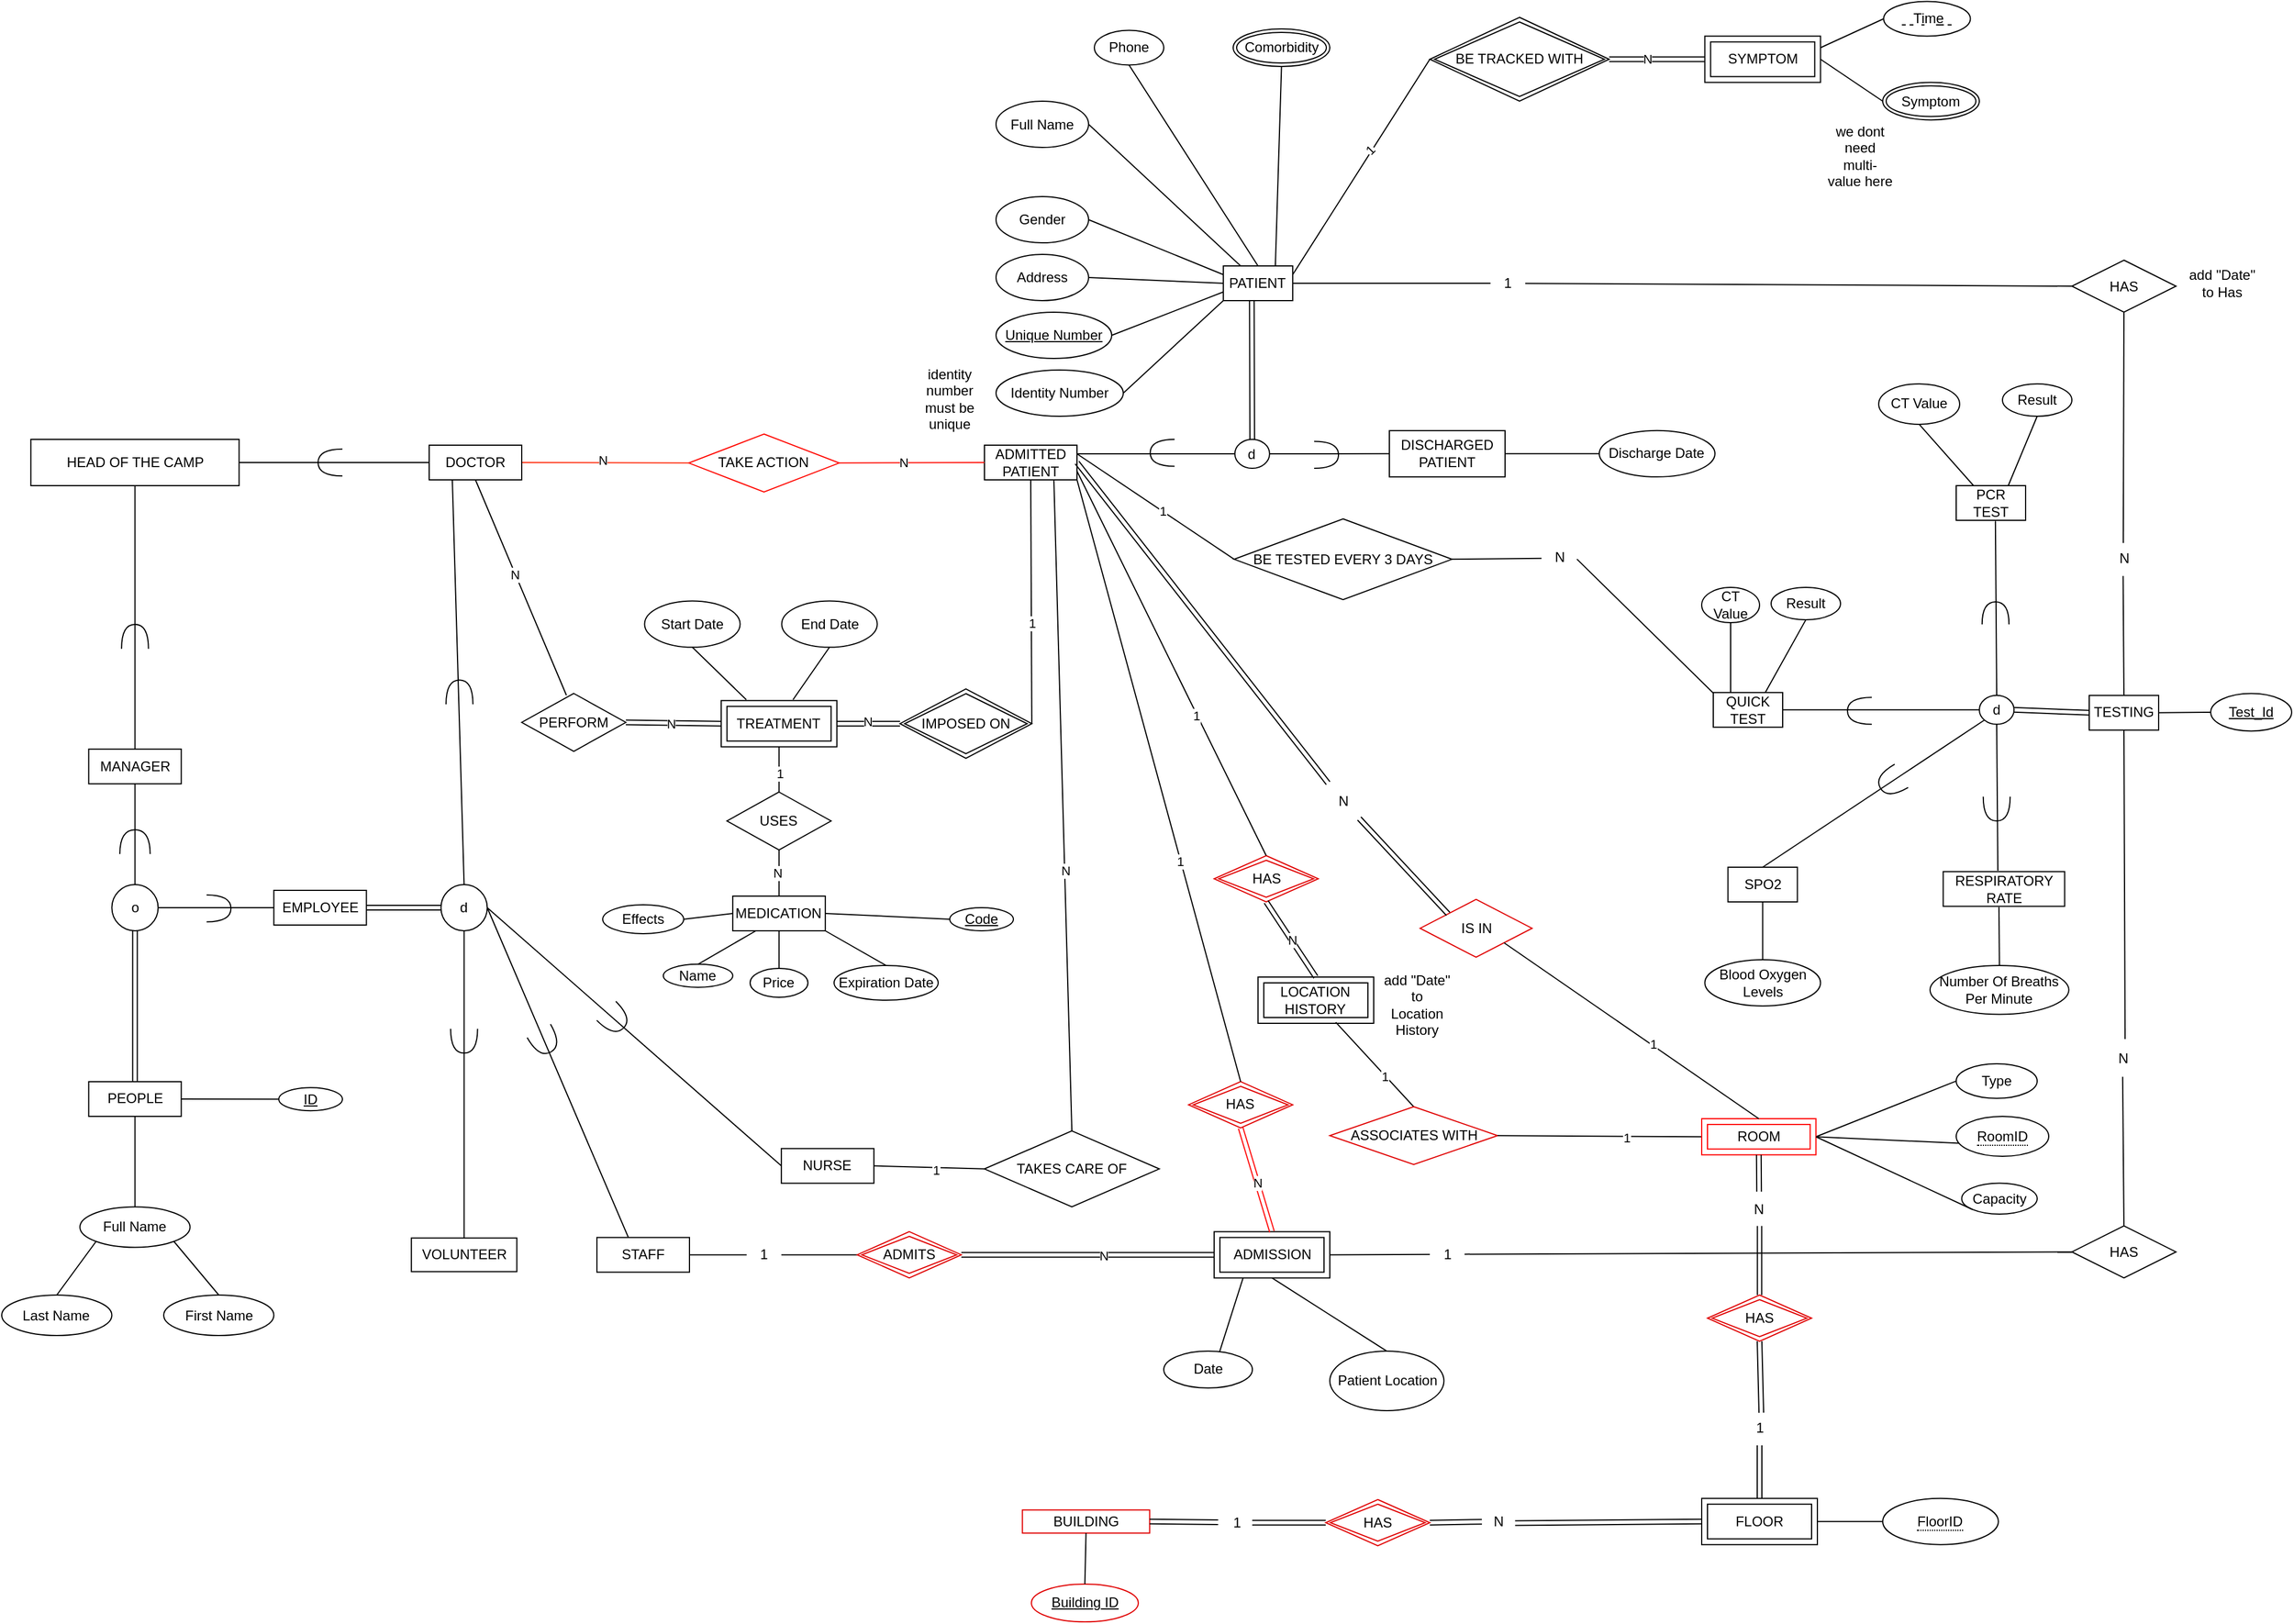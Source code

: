 <mxfile version="22.1.21" type="google" pages="4">
  <diagram id="_MeNPgxkuVFt1DZDPO7j" name="Final ERD ">
    <mxGraphModel grid="1" page="1" gridSize="10" guides="1" tooltips="1" connect="1" arrows="1" fold="1" pageScale="1" pageWidth="850" pageHeight="1100" math="0" shadow="0">
      <root>
        <mxCell id="0" />
        <mxCell id="1" parent="0" />
        <mxCell id="NcYQ8eBNUvbzRwcOV_HI-1" value="PATIENT" style="rounded=0;whiteSpace=wrap;html=1;" vertex="1" parent="1">
          <mxGeometry x="76.46" y="460" width="60" height="30" as="geometry" />
        </mxCell>
        <mxCell id="NcYQ8eBNUvbzRwcOV_HI-2" value="&lt;u&gt;Unique Number&lt;/u&gt;" style="ellipse;whiteSpace=wrap;html=1;" vertex="1" parent="1">
          <mxGeometry x="-120" y="500" width="100" height="40" as="geometry" />
        </mxCell>
        <mxCell id="NcYQ8eBNUvbzRwcOV_HI-83" value="" style="endArrow=none;html=1;rounded=0;entryX=1;entryY=0.5;entryDx=0;entryDy=0;exitX=0;exitY=0.5;exitDx=0;exitDy=0;" edge="1" parent="1" source="NcYQ8eBNUvbzRwcOV_HI-82" target="NcYQ8eBNUvbzRwcOV_HI-13">
          <mxGeometry relative="1" as="geometry">
            <mxPoint x="-616.325" y="1290" as="sourcePoint" />
            <mxPoint x="-640" y="1272.62" as="targetPoint" />
          </mxGeometry>
        </mxCell>
        <mxCell id="NcYQ8eBNUvbzRwcOV_HI-84" value="" style="endArrow=none;html=1;rounded=0;exitX=1;exitY=0.5;exitDx=0;exitDy=0;entryX=0;entryY=0.5;entryDx=0;entryDy=0;" edge="1" parent="1" source="NcYQ8eBNUvbzRwcOV_HI-1" target="NcYQ8eBNUvbzRwcOV_HI-85">
          <mxGeometry relative="1" as="geometry">
            <mxPoint x="179" y="349" as="sourcePoint" />
            <mxPoint x="694" y="662" as="targetPoint" />
          </mxGeometry>
        </mxCell>
        <mxCell id="NcYQ8eBNUvbzRwcOV_HI-4" value="Full Name" style="ellipse;whiteSpace=wrap;html=1;" vertex="1" parent="1">
          <mxGeometry x="-120.0" y="317.5" width="80" height="40" as="geometry" />
        </mxCell>
        <mxCell id="NcYQ8eBNUvbzRwcOV_HI-85" value="1" style="text;html=1;align=center;verticalAlign=middle;resizable=0;points=[];autosize=1;strokeColor=none;fillColor=none;rotation=0;" vertex="1" parent="1">
          <mxGeometry x="307.46" y="460" width="30" height="30" as="geometry" />
        </mxCell>
        <mxCell id="NcYQ8eBNUvbzRwcOV_HI-5" value="" style="endArrow=none;html=1;rounded=0;entryX=1;entryY=0.5;entryDx=0;entryDy=0;exitX=0.25;exitY=0;exitDx=0;exitDy=0;" edge="1" parent="1" source="NcYQ8eBNUvbzRwcOV_HI-1" target="NcYQ8eBNUvbzRwcOV_HI-4">
          <mxGeometry width="50" height="50" relative="1" as="geometry">
            <mxPoint x="162.5" y="686.14" as="sourcePoint" />
            <mxPoint x="212.5" y="636.14" as="targetPoint" />
          </mxGeometry>
        </mxCell>
        <mxCell id="NcYQ8eBNUvbzRwcOV_HI-86" value="Comorbidity" style="ellipse;shape=doubleEllipse;margin=3;whiteSpace=wrap;html=1;align=center;" vertex="1" parent="1">
          <mxGeometry x="85.0" y="255" width="83.54" height="32.5" as="geometry" />
        </mxCell>
        <mxCell id="NcYQ8eBNUvbzRwcOV_HI-6" value="Identity Number" style="ellipse;whiteSpace=wrap;html=1;" vertex="1" parent="1">
          <mxGeometry x="-120" y="550" width="110" height="40" as="geometry" />
        </mxCell>
        <mxCell id="NcYQ8eBNUvbzRwcOV_HI-87" value="" style="endArrow=none;html=1;rounded=0;entryX=0.5;entryY=1;entryDx=0;entryDy=0;exitX=0.75;exitY=0;exitDx=0;exitDy=0;" edge="1" parent="1" source="NcYQ8eBNUvbzRwcOV_HI-1" target="NcYQ8eBNUvbzRwcOV_HI-86">
          <mxGeometry relative="1" as="geometry">
            <mxPoint x="515" y="26.14" as="sourcePoint" />
            <mxPoint x="435" y="-30" as="targetPoint" />
          </mxGeometry>
        </mxCell>
        <mxCell id="NcYQ8eBNUvbzRwcOV_HI-7" value="" style="endArrow=none;html=1;rounded=0;entryX=1;entryY=0.5;entryDx=0;entryDy=0;exitX=0;exitY=1;exitDx=0;exitDy=0;" edge="1" parent="1" source="NcYQ8eBNUvbzRwcOV_HI-1" target="NcYQ8eBNUvbzRwcOV_HI-6">
          <mxGeometry width="50" height="50" relative="1" as="geometry">
            <mxPoint x="197.5" y="636.14" as="sourcePoint" />
            <mxPoint x="182.5" y="516.14" as="targetPoint" />
          </mxGeometry>
        </mxCell>
        <mxCell id="NcYQ8eBNUvbzRwcOV_HI-88" value="BE TRACKED WITH" style="shape=rhombus;double=1;perimeter=rhombusPerimeter;whiteSpace=wrap;html=1;align=center;rotation=0;" vertex="1" parent="1">
          <mxGeometry x="255" y="245" width="155" height="72.5" as="geometry" />
        </mxCell>
        <mxCell id="NcYQ8eBNUvbzRwcOV_HI-8" value="" style="endArrow=none;html=1;rounded=0;entryX=0.5;entryY=1;entryDx=0;entryDy=0;exitX=0.5;exitY=0;exitDx=0;exitDy=0;" edge="1" parent="1" source="NcYQ8eBNUvbzRwcOV_HI-1" target="NcYQ8eBNUvbzRwcOV_HI-40">
          <mxGeometry width="50" height="50" relative="1" as="geometry">
            <mxPoint x="202.5" y="636.14" as="sourcePoint" />
            <mxPoint x="277.5" y="636.14" as="targetPoint" />
          </mxGeometry>
        </mxCell>
        <mxCell id="NcYQ8eBNUvbzRwcOV_HI-89" value="" style="endArrow=none;html=1;rounded=0;exitX=1;exitY=0.25;exitDx=0;exitDy=0;entryX=0;entryY=0.5;entryDx=0;entryDy=0;" edge="1" parent="1" source="NcYQ8eBNUvbzRwcOV_HI-1" target="NcYQ8eBNUvbzRwcOV_HI-88">
          <mxGeometry relative="1" as="geometry">
            <mxPoint x="179" y="334" as="sourcePoint" />
            <mxPoint x="252.0" y="313.489" as="targetPoint" />
          </mxGeometry>
        </mxCell>
        <mxCell id="NcYQ8eBNUvbzRwcOV_HI-90" value="1" style="edgeLabel;html=1;align=center;verticalAlign=middle;resizable=0;points=[];rotation=-45;" connectable="0" vertex="1" parent="NcYQ8eBNUvbzRwcOV_HI-89">
          <mxGeometry x="0.144" y="2" relative="1" as="geometry">
            <mxPoint as="offset" />
          </mxGeometry>
        </mxCell>
        <mxCell id="NcYQ8eBNUvbzRwcOV_HI-9" value="Gender" style="ellipse;whiteSpace=wrap;html=1;" vertex="1" parent="1">
          <mxGeometry x="-120.0" y="400" width="80" height="40" as="geometry" />
        </mxCell>
        <mxCell id="NcYQ8eBNUvbzRwcOV_HI-91" value="SYMPTOM" style="shape=ext;margin=3;double=1;whiteSpace=wrap;html=1;align=center;" vertex="1" parent="1">
          <mxGeometry x="492.71" y="261.25" width="100" height="40" as="geometry" />
        </mxCell>
        <mxCell id="NcYQ8eBNUvbzRwcOV_HI-10" value="" style="endArrow=none;html=1;rounded=0;entryX=1;entryY=0.5;entryDx=0;entryDy=0;exitX=0;exitY=0.25;exitDx=0;exitDy=0;" edge="1" parent="1" source="NcYQ8eBNUvbzRwcOV_HI-1" target="NcYQ8eBNUvbzRwcOV_HI-9">
          <mxGeometry width="50" height="50" relative="1" as="geometry">
            <mxPoint x="122.5" y="386.14" as="sourcePoint" />
            <mxPoint x="317.5" y="636.14" as="targetPoint" />
          </mxGeometry>
        </mxCell>
        <mxCell id="NcYQ8eBNUvbzRwcOV_HI-92" value="" style="endArrow=none;html=1;rounded=0;entryX=1;entryY=0.5;entryDx=0;entryDy=0;exitX=0;exitY=0.5;exitDx=0;exitDy=0;" edge="1" parent="1" source="NcYQ8eBNUvbzRwcOV_HI-162" target="NcYQ8eBNUvbzRwcOV_HI-91">
          <mxGeometry relative="1" as="geometry">
            <mxPoint x="645.0" y="307.5" as="sourcePoint" />
            <mxPoint x="625" y="298" as="targetPoint" />
          </mxGeometry>
        </mxCell>
        <mxCell id="NcYQ8eBNUvbzRwcOV_HI-11" value="Address" style="ellipse;whiteSpace=wrap;html=1;" vertex="1" parent="1">
          <mxGeometry x="-120" y="450" width="80" height="40" as="geometry" />
        </mxCell>
        <mxCell id="NcYQ8eBNUvbzRwcOV_HI-93" value="HAS" style="shape=rhombus;double=1;perimeter=rhombusPerimeter;whiteSpace=wrap;html=1;align=center;rotation=0;strokeColor=#e00000;" vertex="1" parent="1">
          <mxGeometry x="495" y="1350" width="90" height="40" as="geometry" />
        </mxCell>
        <mxCell id="NcYQ8eBNUvbzRwcOV_HI-12" value="" style="endArrow=none;html=1;rounded=0;entryX=1;entryY=0.5;entryDx=0;entryDy=0;exitX=0;exitY=0.5;exitDx=0;exitDy=0;" edge="1" parent="1" source="NcYQ8eBNUvbzRwcOV_HI-1" target="NcYQ8eBNUvbzRwcOV_HI-11">
          <mxGeometry width="50" height="50" relative="1" as="geometry">
            <mxPoint x="297.5" y="636.14" as="sourcePoint" />
            <mxPoint x="372.5" y="636.14" as="targetPoint" />
          </mxGeometry>
        </mxCell>
        <mxCell id="NcYQ8eBNUvbzRwcOV_HI-94" value="" style="shape=link;html=1;rounded=0;entryX=0.5;entryY=0;entryDx=0;entryDy=0;width=3.684;" edge="1" parent="1" source="NcYQ8eBNUvbzRwcOV_HI-111" target="NcYQ8eBNUvbzRwcOV_HI-93">
          <mxGeometry width="100" relative="1" as="geometry">
            <mxPoint x="544.79" y="1417.73" as="sourcePoint" />
            <mxPoint x="577.79" y="1465.73" as="targetPoint" />
          </mxGeometry>
        </mxCell>
        <mxCell id="NcYQ8eBNUvbzRwcOV_HI-13" value="PEOPLE" style="rounded=0;whiteSpace=wrap;html=1;rotation=0;" vertex="1" parent="1">
          <mxGeometry x="-904.31" y="1165.48" width="80" height="30" as="geometry" />
        </mxCell>
        <mxCell id="NcYQ8eBNUvbzRwcOV_HI-95" value="IS IN" style="rhombus;whiteSpace=wrap;html=1;strokeColor=#e00000;rotation=0;" vertex="1" parent="1">
          <mxGeometry x="246.6" y="1007.86" width="96.77" height="50" as="geometry" />
        </mxCell>
        <mxCell id="NcYQ8eBNUvbzRwcOV_HI-14" value="TESTING" style="rounded=0;whiteSpace=wrap;html=1;rotation=0;" vertex="1" parent="1">
          <mxGeometry x="825" y="831.41" width="60" height="30" as="geometry" />
        </mxCell>
        <mxCell id="NcYQ8eBNUvbzRwcOV_HI-41" value="" style="endArrow=none;html=1;rounded=0;exitX=0.5;exitY=1;exitDx=0;exitDy=0;entryX=0.5;entryY=0;entryDx=0;entryDy=0;" edge="1" parent="1" source="NcYQ8eBNUvbzRwcOV_HI-22" target="NcYQ8eBNUvbzRwcOV_HI-27">
          <mxGeometry relative="1" as="geometry">
            <mxPoint x="-440" y="1200" as="sourcePoint" />
            <mxPoint x="-280" y="1200" as="targetPoint" />
          </mxGeometry>
        </mxCell>
        <mxCell id="NcYQ8eBNUvbzRwcOV_HI-96" value="" style="endArrow=none;html=1;rounded=0;entryX=1;entryY=0.5;entryDx=0;entryDy=0;exitX=0.04;exitY=0.675;exitDx=0;exitDy=0;exitPerimeter=0;" edge="1" parent="1" source="NcYQ8eBNUvbzRwcOV_HI-177" target="NcYQ8eBNUvbzRwcOV_HI-39">
          <mxGeometry relative="1" as="geometry">
            <mxPoint x="490.0" y="1209.005" as="sourcePoint" />
            <mxPoint x="639.48" y="1432.49" as="targetPoint" />
          </mxGeometry>
        </mxCell>
        <mxCell id="NcYQ8eBNUvbzRwcOV_HI-124" value="First Name" style="ellipse;whiteSpace=wrap;html=1;rounded=0;" vertex="1" parent="1">
          <mxGeometry x="-839.48" y="1350" width="95.21" height="35" as="geometry" />
        </mxCell>
        <mxCell id="NcYQ8eBNUvbzRwcOV_HI-42" value="" style="endArrow=none;html=1;rounded=0;entryX=0;entryY=0.75;entryDx=0;entryDy=0;exitX=1;exitY=0.5;exitDx=0;exitDy=0;" edge="1" parent="1" source="NcYQ8eBNUvbzRwcOV_HI-2" target="NcYQ8eBNUvbzRwcOV_HI-1">
          <mxGeometry relative="1" as="geometry">
            <mxPoint x="40" y="250" as="sourcePoint" />
            <mxPoint x="90" y="610" as="targetPoint" />
          </mxGeometry>
        </mxCell>
        <mxCell id="NcYQ8eBNUvbzRwcOV_HI-125" value="Last Name" style="ellipse;whiteSpace=wrap;html=1;rounded=0;" vertex="1" parent="1">
          <mxGeometry x="-979.52" y="1350" width="95.21" height="35" as="geometry" />
        </mxCell>
        <mxCell id="NcYQ8eBNUvbzRwcOV_HI-15" value="Result" style="ellipse;whiteSpace=wrap;html=1;align=center;" vertex="1" parent="1">
          <mxGeometry x="750" y="561.97" width="60" height="28.03" as="geometry" />
        </mxCell>
        <mxCell id="NcYQ8eBNUvbzRwcOV_HI-97" value="" style="group;rotation=60;" connectable="0" vertex="1" parent="1">
          <mxGeometry x="-559.812" y="983.944" width="30.664" height="29.851" as="geometry" />
        </mxCell>
        <mxCell id="NcYQ8eBNUvbzRwcOV_HI-98" value="" style="endArrow=none;html=1;rounded=0;exitX=1;exitY=0.5;exitDx=0;exitDy=0;entryX=0;entryY=0.5;entryDx=0;entryDy=0;" edge="1" parent="1" source="NcYQ8eBNUvbzRwcOV_HI-22" target="NcYQ8eBNUvbzRwcOV_HI-25">
          <mxGeometry relative="1" as="geometry">
            <mxPoint x="-414.222" y="983.054" as="sourcePoint" />
            <mxPoint x="-312.812" y="910.944" as="targetPoint" />
          </mxGeometry>
        </mxCell>
        <mxCell id="NcYQ8eBNUvbzRwcOV_HI-43" value="&lt;u&gt;&amp;nbsp;&lt;/u&gt; &lt;u&gt;&amp;nbsp;&lt;/u&gt;T&lt;u&gt;i&lt;/u&gt;m&lt;u&gt;e&lt;/u&gt;&amp;nbsp;&lt;u&gt;&amp;nbsp;&lt;/u&gt;" style="ellipse;whiteSpace=wrap;html=1;align=center;" vertex="1" parent="1">
          <mxGeometry x="647.27" y="231.25" width="75" height="30" as="geometry" />
        </mxCell>
        <mxCell id="NcYQ8eBNUvbzRwcOV_HI-44" value="" style="endArrow=none;html=1;rounded=0;entryX=1;entryY=0.25;entryDx=0;entryDy=0;exitX=0;exitY=0.5;exitDx=0;exitDy=0;" edge="1" parent="1" source="NcYQ8eBNUvbzRwcOV_HI-43" target="NcYQ8eBNUvbzRwcOV_HI-91">
          <mxGeometry relative="1" as="geometry">
            <mxPoint x="620" y="225" as="sourcePoint" />
            <mxPoint x="590" y="297.5" as="targetPoint" />
          </mxGeometry>
        </mxCell>
        <mxCell id="NcYQ8eBNUvbzRwcOV_HI-99" value="" style="endArrow=none;html=1;rounded=0;exitX=1;exitY=0.5;exitDx=0;exitDy=0;entryX=0.5;entryY=0;entryDx=0;entryDy=0;" edge="1" parent="1" source="NcYQ8eBNUvbzRwcOV_HI-22" target="NcYQ8eBNUvbzRwcOV_HI-26">
          <mxGeometry width="50" height="50" relative="1" as="geometry">
            <mxPoint x="-185" y="1540" as="sourcePoint" />
            <mxPoint x="-310" y="1290" as="targetPoint" />
          </mxGeometry>
        </mxCell>
        <mxCell id="NcYQ8eBNUvbzRwcOV_HI-17" value="" style="endArrow=none;html=1;rounded=0;exitX=0.5;exitY=1;exitDx=0;exitDy=0;entryX=0.75;entryY=0;entryDx=0;entryDy=0;" edge="1" parent="1" source="NcYQ8eBNUvbzRwcOV_HI-15" target="NcYQ8eBNUvbzRwcOV_HI-57">
          <mxGeometry relative="1" as="geometry">
            <mxPoint x="565" y="891.41" as="sourcePoint" />
            <mxPoint x="610" y="753.38" as="targetPoint" />
          </mxGeometry>
        </mxCell>
        <mxCell id="NcYQ8eBNUvbzRwcOV_HI-16" value="" style="endArrow=none;html=1;rounded=0;exitX=0.25;exitY=0;exitDx=0;exitDy=0;entryX=0.5;entryY=1;entryDx=0;entryDy=0;" edge="1" parent="1" source="NcYQ8eBNUvbzRwcOV_HI-57" target="NcYQ8eBNUvbzRwcOV_HI-61">
          <mxGeometry relative="1" as="geometry">
            <mxPoint x="635.967" y="763.379" as="sourcePoint" />
            <mxPoint x="720.005" y="780.892" as="targetPoint" />
          </mxGeometry>
        </mxCell>
        <mxCell id="NcYQ8eBNUvbzRwcOV_HI-45" value="d" style="ellipse;whiteSpace=wrap;html=1;align=center;rotation=0;" vertex="1" parent="1">
          <mxGeometry x="730" y="831.41" width="30" height="25" as="geometry" />
        </mxCell>
        <mxCell id="NcYQ8eBNUvbzRwcOV_HI-127" value="" style="endArrow=none;html=1;rounded=0;entryX=0;entryY=1;entryDx=0;entryDy=0;exitX=0.5;exitY=0;exitDx=0;exitDy=0;" edge="1" parent="1" source="NcYQ8eBNUvbzRwcOV_HI-125" target="NcYQ8eBNUvbzRwcOV_HI-123">
          <mxGeometry width="50" height="50" relative="1" as="geometry">
            <mxPoint x="-399" y="1645.56" as="sourcePoint" />
            <mxPoint x="-419" y="1667.56" as="targetPoint" />
          </mxGeometry>
        </mxCell>
        <mxCell id="NcYQ8eBNUvbzRwcOV_HI-126" value="" style="endArrow=none;html=1;rounded=0;entryX=1;entryY=1;entryDx=0;entryDy=0;exitX=0.5;exitY=0;exitDx=0;exitDy=0;" edge="1" parent="1" source="NcYQ8eBNUvbzRwcOV_HI-124" target="NcYQ8eBNUvbzRwcOV_HI-123">
          <mxGeometry width="50" height="50" relative="1" as="geometry">
            <mxPoint x="-760" y="1440" as="sourcePoint" />
            <mxPoint x="-835.11" y="1196.2" as="targetPoint" />
          </mxGeometry>
        </mxCell>
        <mxCell id="NcYQ8eBNUvbzRwcOV_HI-18" value="Type" style="ellipse;whiteSpace=wrap;html=1;align=center;" vertex="1" parent="1">
          <mxGeometry x="710" y="1150" width="70" height="29.89" as="geometry" />
        </mxCell>
        <mxCell id="NcYQ8eBNUvbzRwcOV_HI-100" value="" style="shape=requiredInterface;html=1;verticalLabelPosition=bottom;sketch=0;rotation=60;" vertex="1" parent="1">
          <mxGeometry x="-520.482" y="1119.004" width="21.04" height="23.26" as="geometry" />
        </mxCell>
        <mxCell id="NcYQ8eBNUvbzRwcOV_HI-128" value="" style="endArrow=none;html=1;rounded=0;exitX=0.5;exitY=0;exitDx=0;exitDy=0;entryX=0.5;entryY=1;entryDx=0;entryDy=0;" edge="1" parent="1" source="NcYQ8eBNUvbzRwcOV_HI-123" target="NcYQ8eBNUvbzRwcOV_HI-13">
          <mxGeometry width="50" height="50" relative="1" as="geometry">
            <mxPoint x="-560" y="1110" as="sourcePoint" />
            <mxPoint x="-510" y="1060" as="targetPoint" />
          </mxGeometry>
        </mxCell>
        <mxCell id="NcYQ8eBNUvbzRwcOV_HI-46" value="" style="shape=link;html=1;rounded=0;exitX=0.411;exitY=0.992;exitDx=0;exitDy=0;exitPerimeter=0;entryX=0.5;entryY=0;entryDx=0;entryDy=0;" edge="1" parent="1" source="NcYQ8eBNUvbzRwcOV_HI-1" target="NcYQ8eBNUvbzRwcOV_HI-31">
          <mxGeometry relative="1" as="geometry">
            <mxPoint x="240" y="700" as="sourcePoint" />
            <mxPoint x="101" y="680" as="targetPoint" />
          </mxGeometry>
        </mxCell>
        <mxCell id="NcYQ8eBNUvbzRwcOV_HI-47" value="" style="resizable=0;html=1;whiteSpace=wrap;align=right;verticalAlign=bottom;" connectable="0" vertex="1" parent="NcYQ8eBNUvbzRwcOV_HI-46">
          <mxGeometry x="1" relative="1" as="geometry" />
        </mxCell>
        <mxCell id="NcYQ8eBNUvbzRwcOV_HI-19" value="" style="endArrow=none;html=1;rounded=0;entryX=1;entryY=0.5;entryDx=0;entryDy=0;exitX=0;exitY=0.5;exitDx=0;exitDy=0;" edge="1" parent="1" source="NcYQ8eBNUvbzRwcOV_HI-18" target="NcYQ8eBNUvbzRwcOV_HI-39">
          <mxGeometry relative="1" as="geometry">
            <mxPoint x="760.21" y="1652.5" as="sourcePoint" />
            <mxPoint x="483.96" y="1591.99" as="targetPoint" />
          </mxGeometry>
        </mxCell>
        <mxCell id="NcYQ8eBNUvbzRwcOV_HI-111" value="N" style="text;html=1;align=center;verticalAlign=middle;resizable=0;points=[];autosize=1;strokeColor=none;fillColor=none;rotation=-180;" vertex="1" parent="1">
          <mxGeometry x="525" y="1260.23" width="30" height="30" as="geometry" />
        </mxCell>
        <mxCell id="NcYQ8eBNUvbzRwcOV_HI-129" value="" style="shape=requiredInterface;html=1;verticalLabelPosition=bottom;sketch=0;rotation=90;" vertex="1" parent="1">
          <mxGeometry x="-590.332" y="1118.634" width="21.04" height="23.26" as="geometry" />
        </mxCell>
        <mxCell id="NcYQ8eBNUvbzRwcOV_HI-59" value="SPO2" style="rounded=0;whiteSpace=wrap;html=1;rotation=0;" vertex="1" parent="1">
          <mxGeometry x="512.71" y="980" width="60" height="30" as="geometry" />
        </mxCell>
        <mxCell id="NcYQ8eBNUvbzRwcOV_HI-101" value="" style="shape=requiredInterface;html=1;verticalLabelPosition=bottom;sketch=0;rotation=45;" vertex="1" parent="1">
          <mxGeometry x="-460.002" y="1100.004" width="21.04" height="23.26" as="geometry" />
        </mxCell>
        <mxCell id="NcYQ8eBNUvbzRwcOV_HI-30" value="" style="endArrow=none;html=1;rounded=0;exitX=0.5;exitY=0;exitDx=0;exitDy=0;entryX=0.5;entryY=1;entryDx=0;entryDy=0;" edge="1" parent="1" source="NcYQ8eBNUvbzRwcOV_HI-29" target="NcYQ8eBNUvbzRwcOV_HI-148">
          <mxGeometry relative="1" as="geometry">
            <mxPoint x="97.15" y="1232.99" as="sourcePoint" />
            <mxPoint x="30" y="1270" as="targetPoint" />
          </mxGeometry>
        </mxCell>
        <mxCell id="NcYQ8eBNUvbzRwcOV_HI-48" value="" style="shape=link;html=1;rounded=0;entryX=1;entryY=0.5;entryDx=0;entryDy=0;exitX=0;exitY=0.5;exitDx=0;exitDy=0;" edge="1" parent="1" source="NcYQ8eBNUvbzRwcOV_HI-14" target="NcYQ8eBNUvbzRwcOV_HI-45">
          <mxGeometry relative="1" as="geometry">
            <mxPoint x="669" y="859.44" as="sourcePoint" />
            <mxPoint x="660" y="899.44" as="targetPoint" />
          </mxGeometry>
        </mxCell>
        <mxCell id="NcYQ8eBNUvbzRwcOV_HI-49" value="" style="resizable=0;html=1;whiteSpace=wrap;align=right;verticalAlign=bottom;" connectable="0" vertex="1" parent="NcYQ8eBNUvbzRwcOV_HI-48">
          <mxGeometry x="1" relative="1" as="geometry" />
        </mxCell>
        <mxCell id="NcYQ8eBNUvbzRwcOV_HI-142" value="" style="endArrow=none;html=1;rounded=0;exitX=0.5;exitY=1;exitDx=0;exitDy=0;entryX=0.5;entryY=0;entryDx=0;entryDy=0;" edge="1" parent="1" source="NcYQ8eBNUvbzRwcOV_HI-23" target="NcYQ8eBNUvbzRwcOV_HI-141">
          <mxGeometry relative="1" as="geometry">
            <mxPoint x="-769" y="1111.998" as="sourcePoint" />
            <mxPoint x="-884" y="1352.998" as="targetPoint" />
          </mxGeometry>
        </mxCell>
        <mxCell id="NcYQ8eBNUvbzRwcOV_HI-20" value="Capacity" style="ellipse;whiteSpace=wrap;html=1;align=center;" vertex="1" parent="1">
          <mxGeometry x="714.75" y="1253.31" width="65.25" height="26.69" as="geometry" />
        </mxCell>
        <mxCell id="NcYQ8eBNUvbzRwcOV_HI-112" value="" style="shape=link;html=1;rounded=0;entryX=1;entryY=0.5;entryDx=0;entryDy=0;exitX=0;exitY=0.5;exitDx=0;exitDy=0;" edge="1" parent="1" source="NcYQ8eBNUvbzRwcOV_HI-22" target="NcYQ8eBNUvbzRwcOV_HI-144">
          <mxGeometry relative="1" as="geometry">
            <mxPoint x="-550" y="1020" as="sourcePoint" />
            <mxPoint x="-610" y="1170" as="targetPoint" />
          </mxGeometry>
        </mxCell>
        <mxCell id="NcYQ8eBNUvbzRwcOV_HI-113" value="" style="resizable=0;html=1;whiteSpace=wrap;align=right;verticalAlign=bottom;" connectable="0" vertex="1" parent="NcYQ8eBNUvbzRwcOV_HI-112">
          <mxGeometry x="1" relative="1" as="geometry" />
        </mxCell>
        <mxCell id="NcYQ8eBNUvbzRwcOV_HI-130" value="" style="shape=link;html=1;rounded=0;exitX=0;exitY=0.5;exitDx=0;exitDy=0;entryX=1;entryY=0.5;entryDx=0;entryDy=0;" edge="1" parent="1" source="NcYQ8eBNUvbzRwcOV_HI-91" target="NcYQ8eBNUvbzRwcOV_HI-88">
          <mxGeometry relative="1" as="geometry">
            <mxPoint x="515" y="298" as="sourcePoint" />
            <mxPoint x="490" y="297.5" as="targetPoint" />
          </mxGeometry>
        </mxCell>
        <mxCell id="NcYQ8eBNUvbzRwcOV_HI-131" value="N" style="edgeLabel;html=1;align=center;verticalAlign=middle;resizable=0;points=[];" connectable="0" vertex="1" parent="NcYQ8eBNUvbzRwcOV_HI-130">
          <mxGeometry x="0.191" y="3" relative="1" as="geometry">
            <mxPoint y="-4" as="offset" />
          </mxGeometry>
        </mxCell>
        <mxCell id="NcYQ8eBNUvbzRwcOV_HI-60" value="RESPIRATORY RATE" style="rounded=0;whiteSpace=wrap;html=1;rotation=0;" vertex="1" parent="1">
          <mxGeometry x="698.75" y="983.8" width="105" height="30" as="geometry" />
        </mxCell>
        <mxCell id="NcYQ8eBNUvbzRwcOV_HI-102" value="" style="shape=requiredInterface;html=1;verticalLabelPosition=bottom;sketch=0;rotation=-90;" vertex="1" parent="1">
          <mxGeometry x="-594.332" y="817.014" width="21.04" height="23.26" as="geometry" />
        </mxCell>
        <mxCell id="NcYQ8eBNUvbzRwcOV_HI-31" value="d" style="ellipse;whiteSpace=wrap;html=1;align=center;" vertex="1" parent="1">
          <mxGeometry x="86.46" y="610" width="30" height="25" as="geometry" />
        </mxCell>
        <mxCell id="NcYQ8eBNUvbzRwcOV_HI-50" value="" style="endArrow=none;html=1;rounded=0;entryX=0;entryY=0.5;entryDx=0;entryDy=0;" edge="1" parent="1" source="NcYQ8eBNUvbzRwcOV_HI-85" target="NcYQ8eBNUvbzRwcOV_HI-51">
          <mxGeometry relative="1" as="geometry">
            <mxPoint x="330" y="470" as="sourcePoint" />
            <mxPoint x="660" y="680" as="targetPoint" />
          </mxGeometry>
        </mxCell>
        <mxCell id="NcYQ8eBNUvbzRwcOV_HI-143" value="" style="shape=requiredInterface;html=1;verticalLabelPosition=bottom;sketch=0;rotation=-90;" vertex="1" parent="1">
          <mxGeometry x="-874.83" y="945.04" width="21.04" height="26.21" as="geometry" />
        </mxCell>
        <mxCell id="NcYQ8eBNUvbzRwcOV_HI-114" value="N" style="text;html=1;align=center;verticalAlign=middle;resizable=0;points=[];autosize=1;strokeColor=none;fillColor=none;rotation=0;" vertex="1" parent="1">
          <mxGeometry x="165.0" y="907.87" width="30" height="30" as="geometry" />
        </mxCell>
        <mxCell id="NcYQ8eBNUvbzRwcOV_HI-132" value="HAS" style="shape=rhombus;perimeter=rhombusPerimeter;whiteSpace=wrap;html=1;align=center;rotation=0;" vertex="1" parent="1">
          <mxGeometry x="810" y="1290.23" width="90" height="45" as="geometry" />
        </mxCell>
        <mxCell id="NcYQ8eBNUvbzRwcOV_HI-61" value="CT Value" style="ellipse;whiteSpace=wrap;html=1;align=center;" vertex="1" parent="1">
          <mxGeometry x="643" y="561.97" width="70" height="35" as="geometry" />
        </mxCell>
        <mxCell id="NcYQ8eBNUvbzRwcOV_HI-103" value="" style="endArrow=none;html=1;rounded=0;entryX=0;entryY=0.5;entryDx=0;entryDy=0;exitX=1;exitY=0.5;exitDx=0;exitDy=0;" edge="1" parent="1" source="NcYQ8eBNUvbzRwcOV_HI-14" target="NcYQ8eBNUvbzRwcOV_HI-76">
          <mxGeometry relative="1" as="geometry">
            <mxPoint x="830" y="824.38" as="sourcePoint" />
            <mxPoint x="860" y="809.91" as="targetPoint" />
          </mxGeometry>
        </mxCell>
        <mxCell id="NcYQ8eBNUvbzRwcOV_HI-32" value="" style="endArrow=none;html=1;rounded=0;entryX=1;entryY=0.25;entryDx=0;entryDy=0;exitX=0;exitY=0.5;exitDx=0;exitDy=0;" edge="1" parent="1" source="NcYQ8eBNUvbzRwcOV_HI-31" target="NcYQ8eBNUvbzRwcOV_HI-33">
          <mxGeometry relative="1" as="geometry">
            <mxPoint x="80" y="623" as="sourcePoint" />
            <mxPoint x="50" y="720" as="targetPoint" />
          </mxGeometry>
        </mxCell>
        <mxCell id="NcYQ8eBNUvbzRwcOV_HI-51" value="HAS" style="shape=rhombus;perimeter=rhombusPerimeter;whiteSpace=wrap;html=1;align=center;rotation=0;" vertex="1" parent="1">
          <mxGeometry x="810" y="455" width="90" height="45" as="geometry" />
        </mxCell>
        <mxCell id="NcYQ8eBNUvbzRwcOV_HI-144" value="EMPLOYEE" style="rounded=0;whiteSpace=wrap;html=1;rotation=0;" vertex="1" parent="1">
          <mxGeometry x="-744.27" y="1000" width="80" height="30" as="geometry" />
        </mxCell>
        <mxCell id="NcYQ8eBNUvbzRwcOV_HI-25" value="NURSE" style="rounded=0;whiteSpace=wrap;html=1;rotation=0;" vertex="1" parent="1">
          <mxGeometry x="-305.58" y="1223.31" width="80" height="30" as="geometry" />
        </mxCell>
        <mxCell id="NcYQ8eBNUvbzRwcOV_HI-133" value="" style="endArrow=none;html=1;rounded=0;entryX=0;entryY=0.5;entryDx=0;entryDy=0;" edge="1" parent="1" source="NcYQ8eBNUvbzRwcOV_HI-136" target="NcYQ8eBNUvbzRwcOV_HI-132">
          <mxGeometry relative="1" as="geometry">
            <mxPoint x="146.46" y="1390.94" as="sourcePoint" />
            <mxPoint x="221.46" y="1338.94" as="targetPoint" />
          </mxGeometry>
        </mxCell>
        <mxCell id="NcYQ8eBNUvbzRwcOV_HI-71" value="" style="endArrow=none;html=1;rounded=0;exitX=0.994;exitY=0.563;exitDx=0;exitDy=0;entryX=0.5;entryY=1;entryDx=0;entryDy=0;exitPerimeter=0;" edge="1" parent="1" source="NcYQ8eBNUvbzRwcOV_HI-120" target="NcYQ8eBNUvbzRwcOV_HI-58">
          <mxGeometry relative="1" as="geometry">
            <mxPoint x="480" y="904.17" as="sourcePoint" />
            <mxPoint x="310" y="853.38" as="targetPoint" />
          </mxGeometry>
        </mxCell>
        <mxCell id="NcYQ8eBNUvbzRwcOV_HI-118" value="" style="shape=requiredInterface;html=1;verticalLabelPosition=bottom;sketch=0;rotation=-180;" vertex="1" parent="1">
          <mxGeometry x="13.288" y="610.004" width="21.04" height="23.26" as="geometry" />
        </mxCell>
        <mxCell id="NcYQ8eBNUvbzRwcOV_HI-158" value="" style="shape=requiredInterface;html=1;verticalLabelPosition=bottom;sketch=0;rotation=-90;" vertex="1" parent="1">
          <mxGeometry x="-874.83" y="768.928" width="21.04" height="23.26" as="geometry" />
        </mxCell>
        <mxCell id="NcYQ8eBNUvbzRwcOV_HI-136" value="1" style="text;html=1;align=center;verticalAlign=middle;resizable=0;points=[];autosize=1;strokeColor=none;fillColor=none;rotation=0;" vertex="1" parent="1">
          <mxGeometry x="255" y="1299.76" width="30" height="30" as="geometry" />
        </mxCell>
        <mxCell id="NcYQ8eBNUvbzRwcOV_HI-159" value="" style="endArrow=none;html=1;rounded=0;exitX=0.5;exitY=1;exitDx=0;exitDy=0;entryX=0.5;entryY=0;entryDx=0;entryDy=0;" edge="1" parent="1" source="NcYQ8eBNUvbzRwcOV_HI-157" target="NcYQ8eBNUvbzRwcOV_HI-23">
          <mxGeometry relative="1" as="geometry">
            <mxPoint x="-939.87" y="732.38" as="sourcePoint" />
            <mxPoint x="-859.87" y="978.38" as="targetPoint" />
          </mxGeometry>
        </mxCell>
        <mxCell id="NcYQ8eBNUvbzRwcOV_HI-73" value="DISCHARGED&lt;br&gt;PATIENT" style="whiteSpace=wrap;html=1;align=center;rotation=0;" vertex="1" parent="1">
          <mxGeometry x="220" y="602.43" width="100" height="40" as="geometry" />
        </mxCell>
        <mxCell id="NcYQ8eBNUvbzRwcOV_HI-65" value="" style="endArrow=none;html=1;rounded=0;exitX=0.5;exitY=1;exitDx=0;exitDy=0;entryX=0.75;entryY=0;entryDx=0;entryDy=0;" edge="1" parent="1" source="NcYQ8eBNUvbzRwcOV_HI-64" target="NcYQ8eBNUvbzRwcOV_HI-58">
          <mxGeometry relative="1" as="geometry">
            <mxPoint x="705.64" y="833.45" as="sourcePoint" />
            <mxPoint x="659.64" y="819.45" as="targetPoint" />
          </mxGeometry>
        </mxCell>
        <mxCell id="NcYQ8eBNUvbzRwcOV_HI-160" value="" style="shape=requiredInterface;html=1;verticalLabelPosition=bottom;sketch=0;rotation=-180;" vertex="1" parent="1">
          <mxGeometry x="-706.04" y="618.368" width="21.04" height="23.26" as="geometry" />
        </mxCell>
        <mxCell id="NcYQ8eBNUvbzRwcOV_HI-33" value="ADMITTED&lt;br&gt;PATIENT" style="rounded=0;whiteSpace=wrap;html=1;rotation=0;" vertex="1" parent="1">
          <mxGeometry x="-130.0" y="615" width="80" height="30" as="geometry" />
        </mxCell>
        <mxCell id="NcYQ8eBNUvbzRwcOV_HI-74" value="Discharge Date" style="ellipse;whiteSpace=wrap;html=1;align=center;rotation=0;" vertex="1" parent="1">
          <mxGeometry x="401.46" y="602.43" width="100" height="40" as="geometry" />
        </mxCell>
        <mxCell id="NcYQ8eBNUvbzRwcOV_HI-107" value="" style="shape=requiredInterface;html=1;verticalLabelPosition=bottom;sketch=0;rotation=-90;" vertex="1" parent="1">
          <mxGeometry x="734.25" y="748.63" width="19.52" height="23.26" as="geometry" />
        </mxCell>
        <mxCell id="NcYQ8eBNUvbzRwcOV_HI-161" value="" style="endArrow=none;html=1;rounded=0;exitX=1;exitY=0.5;exitDx=0;exitDy=0;entryX=0;entryY=0.5;entryDx=0;entryDy=0;" edge="1" parent="1" source="NcYQ8eBNUvbzRwcOV_HI-157" target="NcYQ8eBNUvbzRwcOV_HI-24">
          <mxGeometry relative="1" as="geometry">
            <mxPoint x="-730" y="604" as="sourcePoint" />
            <mxPoint x="-650" y="850" as="targetPoint" />
          </mxGeometry>
        </mxCell>
        <mxCell id="NcYQ8eBNUvbzRwcOV_HI-52" value="" style="endArrow=none;html=1;rounded=0;exitX=0.476;exitY=0.992;exitDx=0;exitDy=0;entryX=0.5;entryY=0;entryDx=0;entryDy=0;exitPerimeter=0;" edge="1" parent="1" source="NcYQ8eBNUvbzRwcOV_HI-117" target="NcYQ8eBNUvbzRwcOV_HI-14">
          <mxGeometry relative="1" as="geometry">
            <mxPoint x="440" y="873.38" as="sourcePoint" />
            <mxPoint x="600" y="873.38" as="targetPoint" />
          </mxGeometry>
        </mxCell>
        <mxCell id="NcYQ8eBNUvbzRwcOV_HI-75" value="" style="endArrow=none;html=1;rounded=0;exitX=1;exitY=0.5;exitDx=0;exitDy=0;entryX=0;entryY=0.5;entryDx=0;entryDy=0;" edge="1" parent="1" source="NcYQ8eBNUvbzRwcOV_HI-73" target="NcYQ8eBNUvbzRwcOV_HI-74">
          <mxGeometry relative="1" as="geometry">
            <mxPoint x="-40" y="760" as="sourcePoint" />
            <mxPoint x="120" y="760" as="targetPoint" />
          </mxGeometry>
        </mxCell>
        <mxCell id="NcYQ8eBNUvbzRwcOV_HI-163" value="HAS" style="shape=rhombus;double=1;perimeter=rhombusPerimeter;whiteSpace=wrap;html=1;align=center;rotation=0;strokeColor=#e00000;" vertex="1" parent="1">
          <mxGeometry x="68.54" y="970" width="90" height="40" as="geometry" />
        </mxCell>
        <mxCell id="NcYQ8eBNUvbzRwcOV_HI-36" value="" style="endArrow=none;html=1;rounded=0;entryX=0;entryY=0.5;entryDx=0;entryDy=0;" edge="1" parent="1" source="NcYQ8eBNUvbzRwcOV_HI-109" target="NcYQ8eBNUvbzRwcOV_HI-147">
          <mxGeometry relative="1" as="geometry">
            <mxPoint x="425" y="1590" as="sourcePoint" />
            <mxPoint x="-170" y="1330" as="targetPoint" />
          </mxGeometry>
        </mxCell>
        <mxCell id="NcYQ8eBNUvbzRwcOV_HI-145" value="" style="endArrow=none;html=1;rounded=0;exitX=0;exitY=0.5;exitDx=0;exitDy=0;entryX=1;entryY=0.5;entryDx=0;entryDy=0;" edge="1" parent="1" source="NcYQ8eBNUvbzRwcOV_HI-144" target="NcYQ8eBNUvbzRwcOV_HI-141">
          <mxGeometry relative="1" as="geometry">
            <mxPoint x="-732" y="1175.37" as="sourcePoint" />
            <mxPoint x="-850" y="1015" as="targetPoint" />
          </mxGeometry>
        </mxCell>
        <mxCell id="NcYQ8eBNUvbzRwcOV_HI-77" value="TAKE ACTION" style="rhombus;whiteSpace=wrap;html=1;strokeColor=#FF0800;" vertex="1" parent="1">
          <mxGeometry x="-385.58" y="605.37" width="130" height="50.13" as="geometry" />
        </mxCell>
        <mxCell id="NcYQ8eBNUvbzRwcOV_HI-76" value="&lt;u&gt;Test_Id&lt;/u&gt;" style="ellipse;whiteSpace=wrap;html=1;align=center;" vertex="1" parent="1">
          <mxGeometry x="930" y="829.75" width="70" height="32.5" as="geometry" />
        </mxCell>
        <mxCell id="NcYQ8eBNUvbzRwcOV_HI-149" value="" style="shape=link;html=1;rounded=0;exitX=0;exitY=0.5;exitDx=0;exitDy=0;entryX=1;entryY=0.5;entryDx=0;entryDy=0;" edge="1" parent="1" source="NcYQ8eBNUvbzRwcOV_HI-148" target="NcYQ8eBNUvbzRwcOV_HI-147">
          <mxGeometry relative="1" as="geometry">
            <mxPoint x="-88" y="1249" as="sourcePoint" />
            <mxPoint x="-75.563" y="1253.966" as="targetPoint" />
          </mxGeometry>
        </mxCell>
        <mxCell id="NcYQ8eBNUvbzRwcOV_HI-150" value="N" style="edgeLabel;html=1;align=center;verticalAlign=middle;resizable=0;points=[];" connectable="0" vertex="1" parent="NcYQ8eBNUvbzRwcOV_HI-149">
          <mxGeometry x="-0.125" y="1" relative="1" as="geometry">
            <mxPoint as="offset" />
          </mxGeometry>
        </mxCell>
        <mxCell id="NcYQ8eBNUvbzRwcOV_HI-23" value="MANAGER" style="rounded=0;whiteSpace=wrap;html=1;rotation=0;" vertex="1" parent="1">
          <mxGeometry x="-904.31" y="877.87" width="80" height="30" as="geometry" />
        </mxCell>
        <mxCell id="NcYQ8eBNUvbzRwcOV_HI-164" value="" style="endArrow=none;html=1;rounded=0;entryX=1;entryY=0.75;entryDx=0;entryDy=0;exitX=0.5;exitY=0;exitDx=0;exitDy=0;" edge="1" parent="1" source="NcYQ8eBNUvbzRwcOV_HI-163" target="NcYQ8eBNUvbzRwcOV_HI-33">
          <mxGeometry width="50" height="50" relative="1" as="geometry">
            <mxPoint x="45" y="1094" as="sourcePoint" />
            <mxPoint x="31" y="832" as="targetPoint" />
          </mxGeometry>
        </mxCell>
        <mxCell id="NcYQ8eBNUvbzRwcOV_HI-165" value="1" style="edgeLabel;html=1;align=center;verticalAlign=middle;resizable=0;points=[];" connectable="0" vertex="1" parent="NcYQ8eBNUvbzRwcOV_HI-164">
          <mxGeometry x="-0.266" y="1" relative="1" as="geometry">
            <mxPoint as="offset" />
          </mxGeometry>
        </mxCell>
        <mxCell id="NcYQ8eBNUvbzRwcOV_HI-116" value="" style="endArrow=none;html=1;rounded=0;exitX=0.5;exitY=1;exitDx=0;exitDy=0;entryX=0.481;entryY=0.043;entryDx=0;entryDy=0;entryPerimeter=0;" edge="1" parent="1" source="NcYQ8eBNUvbzRwcOV_HI-51" target="NcYQ8eBNUvbzRwcOV_HI-117">
          <mxGeometry relative="1" as="geometry">
            <mxPoint x="716.421" y="639.75" as="sourcePoint" />
            <mxPoint x="809" y="795.38" as="targetPoint" />
          </mxGeometry>
        </mxCell>
        <mxCell id="NcYQ8eBNUvbzRwcOV_HI-78" value="" style="endArrow=none;html=1;rounded=0;entryX=0;entryY=0.5;entryDx=0;entryDy=0;exitX=1;exitY=0.5;exitDx=0;exitDy=0;strokeColor=#FF3112;" edge="1" parent="1" source="NcYQ8eBNUvbzRwcOV_HI-24" target="NcYQ8eBNUvbzRwcOV_HI-77">
          <mxGeometry width="50" height="50" relative="1" as="geometry">
            <mxPoint x="-270.001" y="633.862" as="sourcePoint" />
            <mxPoint x="-86" y="705" as="targetPoint" />
          </mxGeometry>
        </mxCell>
        <mxCell id="NcYQ8eBNUvbzRwcOV_HI-79" value="N" style="edgeLabel;html=1;align=center;verticalAlign=middle;resizable=0;points=[];rotation=0;" connectable="0" vertex="1" parent="NcYQ8eBNUvbzRwcOV_HI-78">
          <mxGeometry x="-0.252" relative="1" as="geometry">
            <mxPoint x="16" y="-2" as="offset" />
          </mxGeometry>
        </mxCell>
        <mxCell id="NcYQ8eBNUvbzRwcOV_HI-54" value="" style="endArrow=none;html=1;rounded=0;entryX=0;entryY=0.5;entryDx=0;entryDy=0;exitX=1;exitY=0.5;exitDx=0;exitDy=0;" edge="1" parent="1" source="NcYQ8eBNUvbzRwcOV_HI-58" target="NcYQ8eBNUvbzRwcOV_HI-45">
          <mxGeometry relative="1" as="geometry">
            <mxPoint x="590" y="893.38" as="sourcePoint" />
            <mxPoint x="730.44" y="892.61" as="targetPoint" />
          </mxGeometry>
        </mxCell>
        <mxCell id="NcYQ8eBNUvbzRwcOV_HI-166" value="LOCATION&lt;br&gt;HISTORY" style="shape=ext;margin=3;double=1;whiteSpace=wrap;html=1;align=center;" vertex="1" parent="1">
          <mxGeometry x="106.46" y="1075" width="100" height="40" as="geometry" />
        </mxCell>
        <mxCell id="NcYQ8eBNUvbzRwcOV_HI-117" value="N" style="text;html=1;align=center;verticalAlign=middle;resizable=0;points=[];autosize=1;strokeColor=none;fillColor=none;rotation=0;" vertex="1" parent="1">
          <mxGeometry x="840" y="698.38" width="30" height="30" as="geometry" />
        </mxCell>
        <mxCell id="NcYQ8eBNUvbzRwcOV_HI-147" value="ADMITS" style="shape=rhombus;double=1;perimeter=rhombusPerimeter;whiteSpace=wrap;html=1;align=center;rotation=0;strokeColor=#e00000;" vertex="1" parent="1">
          <mxGeometry x="-240.0" y="1295.23" width="90" height="40" as="geometry" />
        </mxCell>
        <mxCell id="NcYQ8eBNUvbzRwcOV_HI-167" value="" style="shape=link;html=1;rounded=0;entryX=0.5;entryY=0;entryDx=0;entryDy=0;exitX=0.5;exitY=1;exitDx=0;exitDy=0;" edge="1" parent="1" source="NcYQ8eBNUvbzRwcOV_HI-163" target="NcYQ8eBNUvbzRwcOV_HI-166">
          <mxGeometry relative="1" as="geometry">
            <mxPoint x="141.96" y="1019" as="sourcePoint" />
            <mxPoint x="218.96" y="1100" as="targetPoint" />
          </mxGeometry>
        </mxCell>
        <mxCell id="NcYQ8eBNUvbzRwcOV_HI-168" value="N" style="edgeLabel;html=1;align=center;verticalAlign=middle;resizable=0;points=[];" connectable="0" vertex="1" parent="NcYQ8eBNUvbzRwcOV_HI-167">
          <mxGeometry x="0.015" y="1" relative="1" as="geometry">
            <mxPoint as="offset" />
          </mxGeometry>
        </mxCell>
        <mxCell id="NcYQ8eBNUvbzRwcOV_HI-82" value="&lt;u&gt;ID&lt;/u&gt;" style="ellipse;whiteSpace=wrap;html=1;align=center;" vertex="1" parent="1">
          <mxGeometry x="-740" y="1170.63" width="55" height="20" as="geometry" />
        </mxCell>
        <mxCell id="NcYQ8eBNUvbzRwcOV_HI-22" value="d" style="ellipse;whiteSpace=wrap;html=1;align=center;" vertex="1" parent="1">
          <mxGeometry x="-599.81" y="995" width="40" height="40" as="geometry" />
        </mxCell>
        <mxCell id="NcYQ8eBNUvbzRwcOV_HI-169" value="" style="endArrow=none;html=1;rounded=0;entryX=0.672;entryY=0.977;entryDx=0;entryDy=0;exitX=0.5;exitY=0;exitDx=0;exitDy=0;entryPerimeter=0;" edge="1" parent="1" source="NcYQ8eBNUvbzRwcOV_HI-171" target="NcYQ8eBNUvbzRwcOV_HI-166">
          <mxGeometry width="50" height="50" relative="1" as="geometry">
            <mxPoint x="220" y="1200" as="sourcePoint" />
            <mxPoint x="188" y="1156" as="targetPoint" />
          </mxGeometry>
        </mxCell>
        <mxCell id="NcYQ8eBNUvbzRwcOV_HI-170" value="1" style="edgeLabel;html=1;align=center;verticalAlign=middle;resizable=0;points=[];" connectable="0" vertex="1" parent="NcYQ8eBNUvbzRwcOV_HI-169">
          <mxGeometry x="-0.266" y="1" relative="1" as="geometry">
            <mxPoint as="offset" />
          </mxGeometry>
        </mxCell>
        <mxCell id="NcYQ8eBNUvbzRwcOV_HI-63" value="" style="endArrow=none;html=1;rounded=0;exitX=0.25;exitY=0;exitDx=0;exitDy=0;entryX=0.5;entryY=1;entryDx=0;entryDy=0;" edge="1" parent="1" source="NcYQ8eBNUvbzRwcOV_HI-58" target="NcYQ8eBNUvbzRwcOV_HI-62">
          <mxGeometry relative="1" as="geometry">
            <mxPoint x="584.64" y="877.93" as="sourcePoint" />
            <mxPoint x="620.64" y="863.93" as="targetPoint" />
          </mxGeometry>
        </mxCell>
        <mxCell id="NcYQ8eBNUvbzRwcOV_HI-171" value="ASSOCIATES WITH" style="rhombus;whiteSpace=wrap;html=1;strokeColor=#e00000;rotation=0;" vertex="1" parent="1">
          <mxGeometry x="168.54" y="1187.11" width="145" height="50" as="geometry" />
        </mxCell>
        <mxCell id="NcYQ8eBNUvbzRwcOV_HI-56" value="" style="endArrow=none;html=1;rounded=0;entryX=0.5;entryY=1;entryDx=0;entryDy=0;" edge="1" parent="1" target="NcYQ8eBNUvbzRwcOV_HI-45">
          <mxGeometry relative="1" as="geometry">
            <mxPoint x="746" y="983" as="sourcePoint" />
            <mxPoint x="750.07" y="897.38" as="targetPoint" />
          </mxGeometry>
        </mxCell>
        <mxCell id="NcYQ8eBNUvbzRwcOV_HI-172" value="" style="endArrow=none;html=1;rounded=0;entryX=1;entryY=0.5;entryDx=0;entryDy=0;exitX=0;exitY=0.5;exitDx=0;exitDy=0;" edge="1" parent="1" source="NcYQ8eBNUvbzRwcOV_HI-39" target="NcYQ8eBNUvbzRwcOV_HI-171">
          <mxGeometry width="50" height="50" relative="1" as="geometry">
            <mxPoint x="251" y="1288.74" as="sourcePoint" />
            <mxPoint x="190" y="1223.74" as="targetPoint" />
          </mxGeometry>
        </mxCell>
        <mxCell id="NcYQ8eBNUvbzRwcOV_HI-173" value="1" style="edgeLabel;html=1;align=center;verticalAlign=middle;resizable=0;points=[];" connectable="0" vertex="1" parent="NcYQ8eBNUvbzRwcOV_HI-172">
          <mxGeometry x="-0.266" y="1" relative="1" as="geometry">
            <mxPoint as="offset" />
          </mxGeometry>
        </mxCell>
        <mxCell id="NcYQ8eBNUvbzRwcOV_HI-120" value="N" style="text;html=1;align=center;verticalAlign=middle;resizable=0;points=[];autosize=1;strokeColor=none;fillColor=none;rotation=0;" vertex="1" parent="1">
          <mxGeometry x="352.34" y="696.68" width="30" height="30" as="geometry" />
        </mxCell>
        <mxCell id="NcYQ8eBNUvbzRwcOV_HI-174" value="" style="endArrow=none;html=1;rounded=0;exitX=1;exitY=0.5;exitDx=0;exitDy=0;entryX=0;entryY=0.5;entryDx=0;entryDy=0;" edge="1" parent="1" source="NcYQ8eBNUvbzRwcOV_HI-175" target="NcYQ8eBNUvbzRwcOV_HI-176">
          <mxGeometry relative="1" as="geometry">
            <mxPoint x="366.42" y="1500.27" as="sourcePoint" />
            <mxPoint x="424.01" y="1455.275" as="targetPoint" />
          </mxGeometry>
        </mxCell>
        <mxCell id="NcYQ8eBNUvbzRwcOV_HI-119" value="" style="shape=requiredInterface;html=1;verticalLabelPosition=bottom;sketch=0;rotation=0;" vertex="1" parent="1">
          <mxGeometry x="154.998" y="611.744" width="21.04" height="23.26" as="geometry" />
        </mxCell>
        <mxCell id="NcYQ8eBNUvbzRwcOV_HI-175" value="FLOOR" style="shape=ext;margin=3;double=1;whiteSpace=wrap;html=1;align=center;" vertex="1" parent="1">
          <mxGeometry x="490" y="1525.87" width="100" height="40" as="geometry" />
        </mxCell>
        <mxCell id="NcYQ8eBNUvbzRwcOV_HI-26" value="STAFF" style="rounded=0;whiteSpace=wrap;html=1;rotation=0;direction=west;" vertex="1" parent="1">
          <mxGeometry x="-465" y="1300.23" width="80" height="30" as="geometry" />
        </mxCell>
        <mxCell id="NcYQ8eBNUvbzRwcOV_HI-176" value="&lt;span style=&quot;border-bottom: 1px dotted&quot;&gt;FloorID&lt;/span&gt;" style="ellipse;whiteSpace=wrap;html=1;align=center;" vertex="1" parent="1">
          <mxGeometry x="646.46" y="1525.87" width="100" height="40" as="geometry" />
        </mxCell>
        <mxCell id="NcYQ8eBNUvbzRwcOV_HI-138" value="N" style="text;html=1;align=center;verticalAlign=middle;resizable=0;points=[];autosize=1;strokeColor=none;fillColor=none;rotation=-180;" vertex="1" parent="1">
          <mxGeometry x="840" y="1129.89" width="30" height="30" as="geometry" />
        </mxCell>
        <mxCell id="NcYQ8eBNUvbzRwcOV_HI-177" value="&lt;span style=&quot;border-bottom: 1px dotted&quot;&gt;RoomID&lt;/span&gt;" style="ellipse;whiteSpace=wrap;html=1;align=center;" vertex="1" parent="1">
          <mxGeometry x="710" y="1195.48" width="80" height="34.52" as="geometry" />
        </mxCell>
        <mxCell id="NcYQ8eBNUvbzRwcOV_HI-135" value="" style="endArrow=none;html=1;rounded=0;exitX=1;exitY=0.5;exitDx=0;exitDy=0;" edge="1" parent="1" source="NcYQ8eBNUvbzRwcOV_HI-148" target="NcYQ8eBNUvbzRwcOV_HI-136">
          <mxGeometry relative="1" as="geometry">
            <mxPoint x="320" y="1770" as="sourcePoint" />
            <mxPoint x="278" y="1353" as="targetPoint" />
          </mxGeometry>
        </mxCell>
        <mxCell id="NcYQ8eBNUvbzRwcOV_HI-178" value="BUILDING" style="rounded=0;whiteSpace=wrap;html=1;strokeColor=#e00000;" vertex="1" parent="1">
          <mxGeometry x="-97.21" y="1535.87" width="110" height="20" as="geometry" />
        </mxCell>
        <mxCell id="NcYQ8eBNUvbzRwcOV_HI-67" value="" style="endArrow=none;html=1;rounded=0;exitX=0.5;exitY=1;exitDx=0;exitDy=0;entryX=0.5;entryY=0;entryDx=0;entryDy=0;" edge="1" parent="1" source="NcYQ8eBNUvbzRwcOV_HI-59" target="NcYQ8eBNUvbzRwcOV_HI-66">
          <mxGeometry relative="1" as="geometry">
            <mxPoint x="560" y="1023.38" as="sourcePoint" />
            <mxPoint x="720" y="1023.38" as="targetPoint" />
          </mxGeometry>
        </mxCell>
        <mxCell id="NcYQ8eBNUvbzRwcOV_HI-179" value="&lt;u&gt;Building ID&lt;/u&gt;" style="ellipse;whiteSpace=wrap;html=1;align=center;strokeColor=#e00000;" vertex="1" parent="1">
          <mxGeometry x="-89.42" y="1600" width="92.41" height="32.63" as="geometry" />
        </mxCell>
        <mxCell id="NcYQ8eBNUvbzRwcOV_HI-105" value="" style="shape=requiredInterface;html=1;verticalLabelPosition=bottom;sketch=0;rotation=-210;" vertex="1" parent="1">
          <mxGeometry x="642.998" y="894.624" width="21.04" height="23.26" as="geometry" />
        </mxCell>
        <mxCell id="NcYQ8eBNUvbzRwcOV_HI-180" value="HAS" style="shape=rhombus;double=1;perimeter=rhombusPerimeter;whiteSpace=wrap;html=1;align=center;rotation=0;strokeColor=#e00000;" vertex="1" parent="1">
          <mxGeometry x="165.0" y="1526.87" width="90" height="40" as="geometry" />
        </mxCell>
        <mxCell id="NcYQ8eBNUvbzRwcOV_HI-109" value="1" style="text;html=1;align=center;verticalAlign=middle;resizable=0;points=[];autosize=1;strokeColor=none;fillColor=none;rotation=0;" vertex="1" parent="1">
          <mxGeometry x="-335.58" y="1300.23" width="30" height="30" as="geometry" />
        </mxCell>
        <mxCell id="NcYQ8eBNUvbzRwcOV_HI-181" value="N" style="text;html=1;align=center;verticalAlign=middle;resizable=0;points=[];autosize=1;strokeColor=none;fillColor=none;rotation=-180;" vertex="1" parent="1">
          <mxGeometry x="300" y="1530.87" width="30" height="30" as="geometry" />
        </mxCell>
        <mxCell id="NcYQ8eBNUvbzRwcOV_HI-137" value="" style="endArrow=none;html=1;rounded=0;exitX=0.5;exitY=0;exitDx=0;exitDy=0;entryX=0.537;entryY=-0.046;entryDx=0;entryDy=0;entryPerimeter=0;" edge="1" parent="1" source="NcYQ8eBNUvbzRwcOV_HI-132" target="NcYQ8eBNUvbzRwcOV_HI-138">
          <mxGeometry relative="1" as="geometry">
            <mxPoint x="342" y="1290" as="sourcePoint" />
            <mxPoint x="859" y="901" as="targetPoint" />
          </mxGeometry>
        </mxCell>
        <mxCell id="NcYQ8eBNUvbzRwcOV_HI-182" value="" style="shape=link;html=1;rounded=0;entryX=0.043;entryY=0.454;entryDx=0;entryDy=0;exitX=0;exitY=0.5;exitDx=0;exitDy=0;entryPerimeter=0;" edge="1" parent="1" source="NcYQ8eBNUvbzRwcOV_HI-175" target="NcYQ8eBNUvbzRwcOV_HI-181">
          <mxGeometry width="100" relative="1" as="geometry">
            <mxPoint x="307.27" y="1538.87" as="sourcePoint" />
            <mxPoint x="406.23" y="1775.98" as="targetPoint" />
          </mxGeometry>
        </mxCell>
        <mxCell id="NcYQ8eBNUvbzRwcOV_HI-38" value="" style="endArrow=none;html=1;rounded=0;entryX=0.25;entryY=1;entryDx=0;entryDy=0;exitX=0.5;exitY=1;exitDx=0;exitDy=0;" edge="1" parent="1" source="NcYQ8eBNUvbzRwcOV_HI-28" target="NcYQ8eBNUvbzRwcOV_HI-148">
          <mxGeometry relative="1" as="geometry">
            <mxPoint x="140" y="1208" as="sourcePoint" />
            <mxPoint x="188.451" y="752.865" as="targetPoint" />
          </mxGeometry>
        </mxCell>
        <mxCell id="NcYQ8eBNUvbzRwcOV_HI-183" value="" style="shape=link;html=1;rounded=0;entryX=1;entryY=0.5;entryDx=0;entryDy=0;" edge="1" parent="1" source="NcYQ8eBNUvbzRwcOV_HI-181" target="NcYQ8eBNUvbzRwcOV_HI-180">
          <mxGeometry width="100" relative="1" as="geometry">
            <mxPoint x="434.02" y="1694.86" as="sourcePoint" />
            <mxPoint x="277.27" y="1627.87" as="targetPoint" />
          </mxGeometry>
        </mxCell>
        <mxCell id="NcYQ8eBNUvbzRwcOV_HI-64" value="Result" style="ellipse;whiteSpace=wrap;html=1;align=center;" vertex="1" parent="1">
          <mxGeometry x="550" y="738.03" width="60" height="28.03" as="geometry" />
        </mxCell>
        <mxCell id="NcYQ8eBNUvbzRwcOV_HI-184" value="1" style="text;html=1;align=center;verticalAlign=middle;resizable=0;points=[];autosize=1;strokeColor=none;fillColor=none;rotation=0;" vertex="1" parent="1">
          <mxGeometry x="72.5" y="1531.87" width="30" height="30" as="geometry" />
        </mxCell>
        <mxCell id="NcYQ8eBNUvbzRwcOV_HI-57" value="PCR TEST" style="rounded=0;whiteSpace=wrap;html=1;rotation=0;" vertex="1" parent="1">
          <mxGeometry x="710" y="650" width="60" height="30" as="geometry" />
        </mxCell>
        <mxCell id="NcYQ8eBNUvbzRwcOV_HI-185" value="" style="endArrow=none;html=1;rounded=0;entryX=0.5;entryY=1;entryDx=0;entryDy=0;exitX=0.5;exitY=0;exitDx=0;exitDy=0;" edge="1" parent="1" source="NcYQ8eBNUvbzRwcOV_HI-179" target="NcYQ8eBNUvbzRwcOV_HI-178">
          <mxGeometry width="50" height="50" relative="1" as="geometry">
            <mxPoint x="246.74" y="1793.73" as="sourcePoint" />
            <mxPoint x="227.74" y="1828.73" as="targetPoint" />
          </mxGeometry>
        </mxCell>
        <mxCell id="NcYQ8eBNUvbzRwcOV_HI-34" value="" style="endArrow=none;html=1;rounded=0;exitX=0.5;exitY=0;exitDx=0;exitDy=0;entryX=0.25;entryY=1;entryDx=0;entryDy=0;" edge="1" parent="1" source="NcYQ8eBNUvbzRwcOV_HI-22" target="NcYQ8eBNUvbzRwcOV_HI-24">
          <mxGeometry relative="1" as="geometry">
            <mxPoint x="-100" y="950" as="sourcePoint" />
            <mxPoint x="-360" y="1050" as="targetPoint" />
          </mxGeometry>
        </mxCell>
        <mxCell id="NcYQ8eBNUvbzRwcOV_HI-186" value="" style="shape=link;html=1;rounded=0;entryX=0.965;entryY=0.502;entryDx=0;entryDy=0;entryPerimeter=0;exitX=0;exitY=0.5;exitDx=0;exitDy=0;" edge="1" parent="1" source="NcYQ8eBNUvbzRwcOV_HI-180" target="NcYQ8eBNUvbzRwcOV_HI-184">
          <mxGeometry width="100" relative="1" as="geometry">
            <mxPoint x="241.75" y="1719.47" as="sourcePoint" />
            <mxPoint x="222.75" y="1760.47" as="targetPoint" />
          </mxGeometry>
        </mxCell>
        <mxCell id="NcYQ8eBNUvbzRwcOV_HI-151" value="HAS" style="shape=rhombus;double=1;perimeter=rhombusPerimeter;whiteSpace=wrap;html=1;align=center;rotation=0;strokeColor=#e00000;" vertex="1" parent="1">
          <mxGeometry x="46.46" y="1165.48" width="90" height="40" as="geometry" />
        </mxCell>
        <mxCell id="NcYQ8eBNUvbzRwcOV_HI-187" value="" style="shape=link;html=1;rounded=0;entryX=1;entryY=0.5;entryDx=0;entryDy=0;exitX=-0.017;exitY=0.487;exitDx=0;exitDy=0;exitPerimeter=0;" edge="1" parent="1" source="NcYQ8eBNUvbzRwcOV_HI-184" target="NcYQ8eBNUvbzRwcOV_HI-178">
          <mxGeometry width="100" relative="1" as="geometry">
            <mxPoint x="234.81" y="1759.28" as="sourcePoint" />
            <mxPoint x="221.81" y="1794.28" as="targetPoint" />
          </mxGeometry>
        </mxCell>
        <mxCell id="NcYQ8eBNUvbzRwcOV_HI-66" value="&lt;font style=&quot;font-size: 12px;&quot;&gt;Blood Oxygen Levels&lt;/font&gt;" style="ellipse;whiteSpace=wrap;html=1;align=center;" vertex="1" parent="1">
          <mxGeometry x="492.71" y="1060" width="100" height="40" as="geometry" />
        </mxCell>
        <mxCell id="NcYQ8eBNUvbzRwcOV_HI-188" value="" style="shape=link;html=1;rounded=0;entryX=0.5;entryY=0;entryDx=0;entryDy=0;" edge="1" parent="1" source="NcYQ8eBNUvbzRwcOV_HI-189" target="NcYQ8eBNUvbzRwcOV_HI-175">
          <mxGeometry width="100" relative="1" as="geometry">
            <mxPoint x="360.81" y="1460.54" as="sourcePoint" />
            <mxPoint x="308.46" y="1510.27" as="targetPoint" />
          </mxGeometry>
        </mxCell>
        <mxCell id="NcYQ8eBNUvbzRwcOV_HI-28" value="&amp;nbsp; Date&amp;nbsp;&amp;nbsp;" style="ellipse;whiteSpace=wrap;html=1;align=center;" vertex="1" parent="1">
          <mxGeometry x="25.0" y="1398.54" width="76.6" height="31.88" as="geometry" />
        </mxCell>
        <mxCell id="NcYQ8eBNUvbzRwcOV_HI-189" value="1" style="text;html=1;align=center;verticalAlign=middle;resizable=0;points=[];autosize=1;strokeColor=none;fillColor=none;rotation=0;" vertex="1" parent="1">
          <mxGeometry x="525" y="1450" width="30" height="30" as="geometry" />
        </mxCell>
        <mxCell id="NcYQ8eBNUvbzRwcOV_HI-106" value="" style="shape=requiredInterface;html=1;verticalLabelPosition=bottom;sketch=0;rotation=-180;" vertex="1" parent="1">
          <mxGeometry x="615.998" y="833.154" width="21.04" height="23.26" as="geometry" />
        </mxCell>
        <mxCell id="NcYQ8eBNUvbzRwcOV_HI-190" value="" style="shape=link;html=1;rounded=0;entryX=0.551;entryY=0.06;entryDx=0;entryDy=0;entryPerimeter=0;exitX=0.5;exitY=1;exitDx=0;exitDy=0;" edge="1" parent="1" source="NcYQ8eBNUvbzRwcOV_HI-93" target="NcYQ8eBNUvbzRwcOV_HI-189">
          <mxGeometry width="100" relative="1" as="geometry">
            <mxPoint x="347.634" y="1430.003" as="sourcePoint" />
            <mxPoint x="348.75" y="1461.73" as="targetPoint" />
          </mxGeometry>
        </mxCell>
        <mxCell id="NcYQ8eBNUvbzRwcOV_HI-121" value="" style="shape=link;html=1;rounded=0;exitX=1;exitY=0.5;exitDx=0;exitDy=0;entryX=0.068;entryY=-0.02;entryDx=0;entryDy=0;entryPerimeter=0;" edge="1" parent="1" source="NcYQ8eBNUvbzRwcOV_HI-33" target="NcYQ8eBNUvbzRwcOV_HI-114">
          <mxGeometry relative="1" as="geometry">
            <mxPoint x="104.54" y="920.44" as="sourcePoint" />
            <mxPoint x="220.54" y="971.44" as="targetPoint" />
          </mxGeometry>
        </mxCell>
        <mxCell id="NcYQ8eBNUvbzRwcOV_HI-191" value="" style="endArrow=none;html=1;rounded=0;exitX=1;exitY=0.25;exitDx=0;exitDy=0;entryX=0;entryY=0.5;entryDx=0;entryDy=0;" edge="1" parent="1" source="NcYQ8eBNUvbzRwcOV_HI-33" target="NcYQ8eBNUvbzRwcOV_HI-70">
          <mxGeometry width="50" height="50" relative="1" as="geometry">
            <mxPoint x="140" y="910" as="sourcePoint" />
            <mxPoint x="190" y="860" as="targetPoint" />
          </mxGeometry>
        </mxCell>
        <mxCell id="NcYQ8eBNUvbzRwcOV_HI-192" value="1" style="edgeLabel;html=1;align=center;verticalAlign=middle;resizable=0;points=[];" connectable="0" vertex="1" parent="NcYQ8eBNUvbzRwcOV_HI-191">
          <mxGeometry x="0.084" relative="1" as="geometry">
            <mxPoint as="offset" />
          </mxGeometry>
        </mxCell>
        <mxCell id="NcYQ8eBNUvbzRwcOV_HI-53" value="" style="endArrow=none;html=1;rounded=0;entryX=0.5;entryY=0;entryDx=0;entryDy=0;exitX=0.565;exitY=1.021;exitDx=0;exitDy=0;exitPerimeter=0;" edge="1" parent="1" source="NcYQ8eBNUvbzRwcOV_HI-57" target="NcYQ8eBNUvbzRwcOV_HI-45">
          <mxGeometry relative="1" as="geometry">
            <mxPoint x="590" y="773.38" as="sourcePoint" />
            <mxPoint x="710" y="831.41" as="targetPoint" />
          </mxGeometry>
        </mxCell>
        <mxCell id="NcYQ8eBNUvbzRwcOV_HI-193" value="" style="endArrow=none;html=1;rounded=0;exitX=0.5;exitY=0;exitDx=0;exitDy=0;entryX=0.75;entryY=1;entryDx=0;entryDy=0;" edge="1" parent="1" source="NcYQ8eBNUvbzRwcOV_HI-35" target="NcYQ8eBNUvbzRwcOV_HI-33">
          <mxGeometry width="50" height="50" relative="1" as="geometry">
            <mxPoint x="-290" y="950" as="sourcePoint" />
            <mxPoint x="-240" y="900" as="targetPoint" />
          </mxGeometry>
        </mxCell>
        <mxCell id="NcYQ8eBNUvbzRwcOV_HI-194" value="N" style="edgeLabel;html=1;align=center;verticalAlign=middle;resizable=0;points=[];" connectable="0" vertex="1" parent="NcYQ8eBNUvbzRwcOV_HI-193">
          <mxGeometry x="-0.199" relative="1" as="geometry">
            <mxPoint as="offset" />
          </mxGeometry>
        </mxCell>
        <mxCell id="NcYQ8eBNUvbzRwcOV_HI-139" value="" style="shape=link;html=1;rounded=0;entryX=0.5;entryY=0;entryDx=0;entryDy=0;exitX=0.5;exitY=1;exitDx=0;exitDy=0;" edge="1" parent="1" source="NcYQ8eBNUvbzRwcOV_HI-141" target="NcYQ8eBNUvbzRwcOV_HI-13">
          <mxGeometry relative="1" as="geometry">
            <mxPoint x="-880" y="1390" as="sourcePoint" />
            <mxPoint x="-905" y="1390" as="targetPoint" />
          </mxGeometry>
        </mxCell>
        <mxCell id="NcYQ8eBNUvbzRwcOV_HI-140" value="" style="resizable=0;html=1;whiteSpace=wrap;align=right;verticalAlign=bottom;" connectable="0" vertex="1" parent="NcYQ8eBNUvbzRwcOV_HI-139">
          <mxGeometry x="1" relative="1" as="geometry" />
        </mxCell>
        <mxCell id="NcYQ8eBNUvbzRwcOV_HI-195" value="" style="endArrow=none;html=1;rounded=0;entryX=0;entryY=0.5;entryDx=0;entryDy=0;exitX=1;exitY=0.5;exitDx=0;exitDy=0;" edge="1" parent="1" source="NcYQ8eBNUvbzRwcOV_HI-25" target="NcYQ8eBNUvbzRwcOV_HI-35">
          <mxGeometry width="50" height="50" relative="1" as="geometry">
            <mxPoint x="-290" y="1060" as="sourcePoint" />
            <mxPoint x="-240" y="1010" as="targetPoint" />
          </mxGeometry>
        </mxCell>
        <mxCell id="NcYQ8eBNUvbzRwcOV_HI-196" value="1" style="edgeLabel;html=1;align=center;verticalAlign=middle;resizable=0;points=[];" connectable="0" vertex="1" parent="NcYQ8eBNUvbzRwcOV_HI-195">
          <mxGeometry x="0.109" y="-2" relative="1" as="geometry">
            <mxPoint as="offset" />
          </mxGeometry>
        </mxCell>
        <mxCell id="NcYQ8eBNUvbzRwcOV_HI-108" value="" style="endArrow=none;html=1;rounded=0;exitX=0;exitY=0.5;exitDx=0;exitDy=0;" edge="1" parent="1" source="NcYQ8eBNUvbzRwcOV_HI-26" target="NcYQ8eBNUvbzRwcOV_HI-109">
          <mxGeometry relative="1" as="geometry">
            <mxPoint x="55" y="1719" as="sourcePoint" />
            <mxPoint x="-220" y="1360" as="targetPoint" />
          </mxGeometry>
        </mxCell>
        <mxCell id="NcYQ8eBNUvbzRwcOV_HI-197" value="" style="group" connectable="0" vertex="1" parent="1">
          <mxGeometry x="-487.5" y="749.75" width="382.5" height="315.25" as="geometry" />
        </mxCell>
        <mxCell id="NcYQ8eBNUvbzRwcOV_HI-198" value="End Date" style="ellipse;whiteSpace=wrap;html=1;align=center;" vertex="1" parent="NcYQ8eBNUvbzRwcOV_HI-197">
          <mxGeometry x="182.23" width="82.59" height="40" as="geometry" />
        </mxCell>
        <mxCell id="NcYQ8eBNUvbzRwcOV_HI-199" value="" style="endArrow=none;html=1;rounded=0;entryX=0.5;entryY=1;entryDx=0;entryDy=0;exitX=0.621;exitY=-0.019;exitDx=0;exitDy=0;exitPerimeter=0;" edge="1" parent="NcYQ8eBNUvbzRwcOV_HI-197" source="NcYQ8eBNUvbzRwcOV_HI-217" target="NcYQ8eBNUvbzRwcOV_HI-198">
          <mxGeometry relative="1" as="geometry">
            <mxPoint x="192.5" y="80" as="sourcePoint" />
            <mxPoint x="235.0" y="44" as="targetPoint" />
          </mxGeometry>
        </mxCell>
        <mxCell id="NcYQ8eBNUvbzRwcOV_HI-200" value="USES" style="shape=rhombus;perimeter=rhombusPerimeter;whiteSpace=wrap;html=1;align=center;rotation=0;" vertex="1" parent="NcYQ8eBNUvbzRwcOV_HI-197">
          <mxGeometry x="134.91" y="165.25" width="90" height="50" as="geometry" />
        </mxCell>
        <mxCell id="NcYQ8eBNUvbzRwcOV_HI-201" value="" style="endArrow=none;html=1;rounded=0;entryX=0.5;entryY=1;entryDx=0;entryDy=0;exitX=0.5;exitY=0;exitDx=0;exitDy=0;" edge="1" parent="NcYQ8eBNUvbzRwcOV_HI-197" source="NcYQ8eBNUvbzRwcOV_HI-200" target="NcYQ8eBNUvbzRwcOV_HI-217">
          <mxGeometry relative="1" as="geometry">
            <mxPoint x="164.75" y="85" as="sourcePoint" />
            <mxPoint x="69.91" y="200" as="targetPoint" />
          </mxGeometry>
        </mxCell>
        <mxCell id="NcYQ8eBNUvbzRwcOV_HI-202" value="1" style="edgeLabel;html=1;align=center;verticalAlign=middle;resizable=0;points=[];" connectable="0" vertex="1" parent="NcYQ8eBNUvbzRwcOV_HI-201">
          <mxGeometry x="-0.156" relative="1" as="geometry">
            <mxPoint as="offset" />
          </mxGeometry>
        </mxCell>
        <mxCell id="NcYQ8eBNUvbzRwcOV_HI-212" value="MEDICATION" style="whiteSpace=wrap;html=1;align=center;" vertex="1" parent="NcYQ8eBNUvbzRwcOV_HI-197">
          <mxGeometry x="139.91" y="255.25" width="80" height="30" as="geometry" />
        </mxCell>
        <mxCell id="NcYQ8eBNUvbzRwcOV_HI-214" value="" style="endArrow=none;html=1;rounded=0;entryX=0.5;entryY=1;entryDx=0;entryDy=0;exitX=0.5;exitY=0;exitDx=0;exitDy=0;" edge="1" parent="NcYQ8eBNUvbzRwcOV_HI-197" source="NcYQ8eBNUvbzRwcOV_HI-212" target="NcYQ8eBNUvbzRwcOV_HI-200">
          <mxGeometry relative="1" as="geometry">
            <mxPoint x="328.25" y="231" as="sourcePoint" />
            <mxPoint x="299.25" y="190" as="targetPoint" />
          </mxGeometry>
        </mxCell>
        <mxCell id="NcYQ8eBNUvbzRwcOV_HI-215" value="N" style="edgeLabel;html=1;align=center;verticalAlign=middle;resizable=0;points=[];" connectable="0" vertex="1" parent="NcYQ8eBNUvbzRwcOV_HI-214">
          <mxGeometry x="0.018" y="2" relative="1" as="geometry">
            <mxPoint as="offset" />
          </mxGeometry>
        </mxCell>
        <mxCell id="NcYQ8eBNUvbzRwcOV_HI-217" value="TREATMENT" style="shape=ext;margin=3;double=1;whiteSpace=wrap;html=1;align=center;" vertex="1" parent="NcYQ8eBNUvbzRwcOV_HI-197">
          <mxGeometry x="129.91" y="86.12" width="100" height="40" as="geometry" />
        </mxCell>
        <mxCell id="NcYQ8eBNUvbzRwcOV_HI-221" value="IMPOSED ON" style="shape=rhombus;double=1;perimeter=rhombusPerimeter;whiteSpace=wrap;html=1;align=center;rotation=0;" vertex="1" parent="NcYQ8eBNUvbzRwcOV_HI-197">
          <mxGeometry x="284.5" y="76.12" width="113.93" height="60" as="geometry" />
        </mxCell>
        <mxCell id="NcYQ8eBNUvbzRwcOV_HI-222" value="" style="shape=link;html=1;rounded=0;entryX=1;entryY=0.5;entryDx=0;entryDy=0;exitX=0;exitY=0.5;exitDx=0;exitDy=0;" edge="1" parent="NcYQ8eBNUvbzRwcOV_HI-197" source="NcYQ8eBNUvbzRwcOV_HI-221" target="NcYQ8eBNUvbzRwcOV_HI-217">
          <mxGeometry relative="1" as="geometry">
            <mxPoint x="268.75" y="95" as="sourcePoint" />
            <mxPoint x="212.5" y="95" as="targetPoint" />
          </mxGeometry>
        </mxCell>
        <mxCell id="NcYQ8eBNUvbzRwcOV_HI-223" value="" style="resizable=0;html=1;whiteSpace=wrap;align=right;verticalAlign=bottom;" connectable="0" vertex="1" parent="NcYQ8eBNUvbzRwcOV_HI-222">
          <mxGeometry x="1" relative="1" as="geometry" />
        </mxCell>
        <mxCell id="NcYQ8eBNUvbzRwcOV_HI-224" value="N" style="edgeLabel;html=1;align=center;verticalAlign=middle;resizable=0;points=[];" connectable="0" vertex="1" parent="NcYQ8eBNUvbzRwcOV_HI-222">
          <mxGeometry x="0.045" y="-2" relative="1" as="geometry">
            <mxPoint as="offset" />
          </mxGeometry>
        </mxCell>
        <mxCell id="NcYQ8eBNUvbzRwcOV_HI-225" value="Start Date" style="ellipse;whiteSpace=wrap;html=1;align=center;" vertex="1" parent="NcYQ8eBNUvbzRwcOV_HI-197">
          <mxGeometry x="63.7" width="82.59" height="40" as="geometry" />
        </mxCell>
        <mxCell id="NcYQ8eBNUvbzRwcOV_HI-226" value="" style="endArrow=none;html=1;rounded=0;entryX=0.5;entryY=1;entryDx=0;entryDy=0;exitX=0.217;exitY=-0.019;exitDx=0;exitDy=0;exitPerimeter=0;" edge="1" parent="NcYQ8eBNUvbzRwcOV_HI-197" source="NcYQ8eBNUvbzRwcOV_HI-217" target="NcYQ8eBNUvbzRwcOV_HI-225">
          <mxGeometry relative="1" as="geometry">
            <mxPoint x="152.5" y="80" as="sourcePoint" />
            <mxPoint x="114.31" y="38.6" as="targetPoint" />
          </mxGeometry>
        </mxCell>
        <mxCell id="NcYQ8eBNUvbzRwcOV_HI-206" value="Effects" style="ellipse;whiteSpace=wrap;html=1;align=center;" vertex="1" parent="NcYQ8eBNUvbzRwcOV_HI-197">
          <mxGeometry x="27.5" y="262.75" width="70" height="25" as="geometry" />
        </mxCell>
        <mxCell id="NcYQ8eBNUvbzRwcOV_HI-211" value="" style="endArrow=none;html=1;rounded=0;entryX=1;entryY=0.5;entryDx=0;entryDy=0;exitX=0;exitY=0.5;exitDx=0;exitDy=0;" edge="1" parent="NcYQ8eBNUvbzRwcOV_HI-197" source="NcYQ8eBNUvbzRwcOV_HI-212" target="NcYQ8eBNUvbzRwcOV_HI-206">
          <mxGeometry relative="1" as="geometry">
            <mxPoint x="107.54" y="-516.38" as="sourcePoint" />
            <mxPoint x="267.54" y="-536.38" as="targetPoint" />
          </mxGeometry>
        </mxCell>
        <mxCell id="NcYQ8eBNUvbzRwcOV_HI-204" value="&lt;u&gt;Code&lt;/u&gt;" style="ellipse;whiteSpace=wrap;html=1;align=center;" vertex="1" parent="NcYQ8eBNUvbzRwcOV_HI-197">
          <mxGeometry x="327.5" y="265.25" width="55" height="20" as="geometry" />
        </mxCell>
        <mxCell id="NcYQ8eBNUvbzRwcOV_HI-213" value="" style="endArrow=none;html=1;rounded=0;exitX=0;exitY=0.5;exitDx=0;exitDy=0;entryX=1;entryY=0.5;entryDx=0;entryDy=0;" edge="1" parent="NcYQ8eBNUvbzRwcOV_HI-197" source="NcYQ8eBNUvbzRwcOV_HI-204" target="NcYQ8eBNUvbzRwcOV_HI-212">
          <mxGeometry relative="1" as="geometry">
            <mxPoint x="132.5" y="-296.38" as="sourcePoint" />
            <mxPoint x="285.0" y="266.38" as="targetPoint" />
            <Array as="points" />
          </mxGeometry>
        </mxCell>
        <mxCell id="NcYQ8eBNUvbzRwcOV_HI-68" value="Number Of Breaths Per Minute" style="ellipse;whiteSpace=wrap;html=1;align=center;" vertex="1" parent="1">
          <mxGeometry x="687.37" y="1065" width="120" height="42.24" as="geometry" />
        </mxCell>
        <mxCell id="NcYQ8eBNUvbzRwcOV_HI-227" value="" style="endArrow=none;html=1;rounded=0;entryX=0.5;entryY=1;entryDx=0;entryDy=0;exitX=0.429;exitY=0.03;exitDx=0;exitDy=0;exitPerimeter=0;" edge="1" parent="1" source="NcYQ8eBNUvbzRwcOV_HI-216" target="NcYQ8eBNUvbzRwcOV_HI-24">
          <mxGeometry width="50" height="50" relative="1" as="geometry">
            <mxPoint x="-320" y="980" as="sourcePoint" />
            <mxPoint x="-270" y="930" as="targetPoint" />
          </mxGeometry>
        </mxCell>
        <mxCell id="NcYQ8eBNUvbzRwcOV_HI-228" value="N" style="edgeLabel;html=1;align=center;verticalAlign=middle;resizable=0;points=[];" connectable="0" vertex="1" parent="NcYQ8eBNUvbzRwcOV_HI-227">
          <mxGeometry x="0.124" y="1" relative="1" as="geometry">
            <mxPoint as="offset" />
          </mxGeometry>
        </mxCell>
        <mxCell id="NcYQ8eBNUvbzRwcOV_HI-35" value="TAKES CARE OF" style="shape=rhombus;perimeter=rhombusPerimeter;whiteSpace=wrap;html=1;align=center;rotation=0;" vertex="1" parent="1">
          <mxGeometry x="-130.0" y="1208.08" width="151.09" height="65.66" as="geometry" />
        </mxCell>
        <mxCell id="NcYQ8eBNUvbzRwcOV_HI-229" value="" style="endArrow=none;html=1;rounded=0;entryX=0.5;entryY=1;entryDx=0;entryDy=0;exitX=1;exitY=0.5;exitDx=0;exitDy=0;" edge="1" parent="1" source="NcYQ8eBNUvbzRwcOV_HI-221" target="NcYQ8eBNUvbzRwcOV_HI-33">
          <mxGeometry width="50" height="50" relative="1" as="geometry">
            <mxPoint x="-320" y="980" as="sourcePoint" />
            <mxPoint x="-270" y="930" as="targetPoint" />
          </mxGeometry>
        </mxCell>
        <mxCell id="NcYQ8eBNUvbzRwcOV_HI-230" value="1" style="edgeLabel;html=1;align=center;verticalAlign=middle;resizable=0;points=[];" connectable="0" vertex="1" parent="NcYQ8eBNUvbzRwcOV_HI-229">
          <mxGeometry x="-0.233" y="-2" relative="1" as="geometry">
            <mxPoint x="-2" y="-6" as="offset" />
          </mxGeometry>
        </mxCell>
        <mxCell id="NcYQ8eBNUvbzRwcOV_HI-39" value="ROOM" style="shape=ext;margin=3;double=1;whiteSpace=wrap;html=1;align=center;strokeColor=#ff0000;" vertex="1" parent="1">
          <mxGeometry x="490.0" y="1197.48" width="98.75" height="31.26" as="geometry" />
        </mxCell>
        <mxCell id="NcYQ8eBNUvbzRwcOV_HI-231" value="" style="endArrow=none;html=1;rounded=0;exitX=0.5;exitY=0;exitDx=0;exitDy=0;entryX=1;entryY=1;entryDx=0;entryDy=0;" edge="1" parent="1" source="NcYQ8eBNUvbzRwcOV_HI-39" target="NcYQ8eBNUvbzRwcOV_HI-95">
          <mxGeometry width="50" height="50" relative="1" as="geometry">
            <mxPoint x="250" y="1230" as="sourcePoint" />
            <mxPoint x="300" y="1180" as="targetPoint" />
          </mxGeometry>
        </mxCell>
        <mxCell id="NcYQ8eBNUvbzRwcOV_HI-232" value="1" style="edgeLabel;html=1;align=center;verticalAlign=middle;resizable=0;points=[];" connectable="0" vertex="1" parent="NcYQ8eBNUvbzRwcOV_HI-231">
          <mxGeometry x="-0.159" y="-1" relative="1" as="geometry">
            <mxPoint as="offset" />
          </mxGeometry>
        </mxCell>
        <mxCell id="NcYQ8eBNUvbzRwcOV_HI-148" value="ADMISSION" style="shape=ext;margin=3;double=1;whiteSpace=wrap;html=1;align=center;" vertex="1" parent="1">
          <mxGeometry x="68.54" y="1295.23" width="100" height="40" as="geometry" />
        </mxCell>
        <mxCell id="NcYQ8eBNUvbzRwcOV_HI-24" value="DOCTOR" style="rounded=0;whiteSpace=wrap;html=1;rotation=0;" vertex="1" parent="1">
          <mxGeometry x="-610" y="615.0" width="80" height="30" as="geometry" />
        </mxCell>
        <mxCell id="NcYQ8eBNUvbzRwcOV_HI-58" value="QUICK TEST" style="rounded=0;whiteSpace=wrap;html=1;rotation=0;" vertex="1" parent="1">
          <mxGeometry x="500" y="828.91" width="60" height="30" as="geometry" />
        </mxCell>
        <mxCell id="NcYQ8eBNUvbzRwcOV_HI-110" value="" style="shape=link;html=1;rounded=0;entryX=0.513;entryY=0.987;entryDx=0;entryDy=0;exitX=0.5;exitY=1;exitDx=0;exitDy=0;entryPerimeter=0;" edge="1" parent="1" source="NcYQ8eBNUvbzRwcOV_HI-39" target="NcYQ8eBNUvbzRwcOV_HI-111">
          <mxGeometry width="100" relative="1" as="geometry">
            <mxPoint x="541" y="1453.85" as="sourcePoint" />
            <mxPoint x="517" y="1498.85" as="targetPoint" />
          </mxGeometry>
        </mxCell>
        <mxCell id="NcYQ8eBNUvbzRwcOV_HI-152" value="" style="shape=link;html=1;rounded=0;exitX=0.5;exitY=0;exitDx=0;exitDy=0;entryX=0.5;entryY=1;entryDx=0;entryDy=0;strokeColor=#FF0D0D;" edge="1" parent="1" source="NcYQ8eBNUvbzRwcOV_HI-148" target="NcYQ8eBNUvbzRwcOV_HI-151">
          <mxGeometry relative="1" as="geometry">
            <mxPoint x="73" y="1029" as="sourcePoint" />
            <mxPoint x="68" y="1100" as="targetPoint" />
          </mxGeometry>
        </mxCell>
        <mxCell id="NcYQ8eBNUvbzRwcOV_HI-153" value="" style="resizable=0;html=1;whiteSpace=wrap;align=right;verticalAlign=bottom;" connectable="0" vertex="1" parent="NcYQ8eBNUvbzRwcOV_HI-152">
          <mxGeometry x="1" relative="1" as="geometry" />
        </mxCell>
        <mxCell id="NcYQ8eBNUvbzRwcOV_HI-154" value="N" style="edgeLabel;html=1;align=center;verticalAlign=middle;resizable=0;points=[];" connectable="0" vertex="1" parent="NcYQ8eBNUvbzRwcOV_HI-152">
          <mxGeometry x="-0.047" relative="1" as="geometry">
            <mxPoint as="offset" />
          </mxGeometry>
        </mxCell>
        <mxCell id="NcYQ8eBNUvbzRwcOV_HI-55" value="" style="endArrow=none;html=1;rounded=0;entryX=0;entryY=1;entryDx=0;entryDy=0;exitX=0.5;exitY=0;exitDx=0;exitDy=0;" edge="1" parent="1" source="NcYQ8eBNUvbzRwcOV_HI-59" target="NcYQ8eBNUvbzRwcOV_HI-45">
          <mxGeometry relative="1" as="geometry">
            <mxPoint x="630" y="1003.38" as="sourcePoint" />
            <mxPoint x="745" y="876.38" as="targetPoint" />
          </mxGeometry>
        </mxCell>
        <mxCell id="NcYQ8eBNUvbzRwcOV_HI-29" value="Patient Location" style="ellipse;whiteSpace=wrap;html=1;align=center;" vertex="1" parent="1">
          <mxGeometry x="168.54" y="1398.54" width="98.65" height="51.46" as="geometry" />
        </mxCell>
        <mxCell id="NcYQ8eBNUvbzRwcOV_HI-134" value="" style="endArrow=none;html=1;rounded=0;entryX=0.5;entryY=1;entryDx=0;entryDy=0;exitX=0.467;exitY=1.042;exitDx=0;exitDy=0;exitPerimeter=0;" edge="1" parent="1" source="NcYQ8eBNUvbzRwcOV_HI-138" target="NcYQ8eBNUvbzRwcOV_HI-14">
          <mxGeometry relative="1" as="geometry">
            <mxPoint x="311" y="1300" as="sourcePoint" />
            <mxPoint x="360" y="1217" as="targetPoint" />
          </mxGeometry>
        </mxCell>
        <mxCell id="NcYQ8eBNUvbzRwcOV_HI-141" value="o" style="ellipse;whiteSpace=wrap;html=1;align=center;" vertex="1" parent="1">
          <mxGeometry x="-884.31" y="995" width="40" height="40" as="geometry" />
        </mxCell>
        <mxCell id="NcYQ8eBNUvbzRwcOV_HI-21" value="" style="endArrow=none;html=1;rounded=0;entryX=1;entryY=0.5;entryDx=0;entryDy=0;exitX=0;exitY=1;exitDx=0;exitDy=0;" edge="1" parent="1" source="NcYQ8eBNUvbzRwcOV_HI-20" target="NcYQ8eBNUvbzRwcOV_HI-39">
          <mxGeometry relative="1" as="geometry">
            <mxPoint x="920.21" y="1662.5" as="sourcePoint" />
            <mxPoint x="483.96" y="1591.99" as="targetPoint" />
          </mxGeometry>
        </mxCell>
        <mxCell id="NcYQ8eBNUvbzRwcOV_HI-69" value="" style="endArrow=none;html=1;rounded=0;entryX=0.5;entryY=0;entryDx=0;entryDy=0;exitX=0.459;exitY=1.025;exitDx=0;exitDy=0;exitPerimeter=0;" edge="1" parent="1" source="NcYQ8eBNUvbzRwcOV_HI-60" target="NcYQ8eBNUvbzRwcOV_HI-68">
          <mxGeometry relative="1" as="geometry">
            <mxPoint x="750" y="1010" as="sourcePoint" />
            <mxPoint x="820" y="1043.38" as="targetPoint" />
          </mxGeometry>
        </mxCell>
        <mxCell id="NcYQ8eBNUvbzRwcOV_HI-115" value="" style="endArrow=none;html=1;rounded=0;exitX=1;exitY=0.5;exitDx=0;exitDy=0;entryX=-0.027;entryY=0.538;entryDx=0;entryDy=0;entryPerimeter=0;" edge="1" parent="1" source="NcYQ8eBNUvbzRwcOV_HI-70" target="NcYQ8eBNUvbzRwcOV_HI-120">
          <mxGeometry relative="1" as="geometry">
            <mxPoint x="425" y="1089" as="sourcePoint" />
            <mxPoint x="509.43" y="958.99" as="targetPoint" />
          </mxGeometry>
        </mxCell>
        <mxCell id="NcYQ8eBNUvbzRwcOV_HI-40" value="Phone" style="ellipse;whiteSpace=wrap;html=1;" vertex="1" parent="1">
          <mxGeometry x="-35" y="256.25" width="60" height="30" as="geometry" />
        </mxCell>
        <mxCell id="NcYQ8eBNUvbzRwcOV_HI-155" value="" style="endArrow=none;html=1;rounded=0;entryX=1;entryY=1;entryDx=0;entryDy=0;exitX=0.5;exitY=0;exitDx=0;exitDy=0;" edge="1" parent="1" source="NcYQ8eBNUvbzRwcOV_HI-151" target="NcYQ8eBNUvbzRwcOV_HI-33">
          <mxGeometry width="50" height="50" relative="1" as="geometry">
            <mxPoint x="50" y="1170" as="sourcePoint" />
            <mxPoint x="100" y="1120" as="targetPoint" />
          </mxGeometry>
        </mxCell>
        <mxCell id="NcYQ8eBNUvbzRwcOV_HI-156" value="1" style="edgeLabel;html=1;align=center;verticalAlign=middle;resizable=0;points=[];" connectable="0" vertex="1" parent="NcYQ8eBNUvbzRwcOV_HI-155">
          <mxGeometry x="-0.266" y="1" relative="1" as="geometry">
            <mxPoint as="offset" />
          </mxGeometry>
        </mxCell>
        <mxCell id="NcYQ8eBNUvbzRwcOV_HI-123" value="Full Name" style="ellipse;whiteSpace=wrap;html=1;rounded=0;" vertex="1" parent="1">
          <mxGeometry x="-911.92" y="1273.74" width="95.21" height="35" as="geometry" />
        </mxCell>
        <mxCell id="NcYQ8eBNUvbzRwcOV_HI-70" value="BE TESTED EVERY 3 DAYS" style="shape=rhombus;perimeter=rhombusPerimeter;whiteSpace=wrap;html=1;align=center;rotation=0;" vertex="1" parent="1">
          <mxGeometry x="85.88" y="678.74" width="188.23" height="69.89" as="geometry" />
        </mxCell>
        <mxCell id="NcYQ8eBNUvbzRwcOV_HI-157" value="HEAD OF THE CAMP" style="whiteSpace=wrap;html=1;align=center;rotation=0;" vertex="1" parent="1">
          <mxGeometry x="-954.32" y="610" width="180" height="40" as="geometry" />
        </mxCell>
        <mxCell id="NcYQ8eBNUvbzRwcOV_HI-162" value="Symptom" style="ellipse;shape=doubleEllipse;margin=3;whiteSpace=wrap;html=1;align=center;" vertex="1" parent="1">
          <mxGeometry x="646.46" y="301.25" width="83.54" height="32.5" as="geometry" />
        </mxCell>
        <mxCell id="NcYQ8eBNUvbzRwcOV_HI-80" value="" style="html=1;rounded=0;entryX=0;entryY=0.5;entryDx=0;entryDy=0;exitX=1;exitY=0.5;exitDx=0;exitDy=0;strokeColor=#FF120A;endArrow=none;endFill=0;" edge="1" parent="1" source="NcYQ8eBNUvbzRwcOV_HI-77" target="NcYQ8eBNUvbzRwcOV_HI-33">
          <mxGeometry width="100" relative="1" as="geometry">
            <mxPoint x="-160" y="720" as="sourcePoint" />
            <mxPoint x="-86.487" y="670.147" as="targetPoint" />
          </mxGeometry>
        </mxCell>
        <mxCell id="NcYQ8eBNUvbzRwcOV_HI-81" value="N" style="edgeLabel;html=1;align=center;verticalAlign=middle;resizable=0;points=[];rotation=0;" connectable="0" vertex="1" parent="NcYQ8eBNUvbzRwcOV_HI-80">
          <mxGeometry x="-0.055" y="1" relative="1" as="geometry">
            <mxPoint x="-4" y="1" as="offset" />
          </mxGeometry>
        </mxCell>
        <mxCell id="NcYQ8eBNUvbzRwcOV_HI-27" value="VOLUNTEER" style="rounded=0;whiteSpace=wrap;html=1;rotation=0;" vertex="1" parent="1">
          <mxGeometry x="-625.39" y="1300.7" width="91.16" height="29.06" as="geometry" />
        </mxCell>
        <mxCell id="NcYQ8eBNUvbzRwcOV_HI-122" value="" style="shape=link;html=1;rounded=0;entryX=0;entryY=0;entryDx=0;entryDy=0;" edge="1" parent="1" source="NcYQ8eBNUvbzRwcOV_HI-114" target="NcYQ8eBNUvbzRwcOV_HI-95">
          <mxGeometry relative="1" as="geometry">
            <mxPoint x="420" y="1160" as="sourcePoint" />
            <mxPoint x="506.39" y="1257.58" as="targetPoint" />
          </mxGeometry>
        </mxCell>
        <mxCell id="NcYQ8eBNUvbzRwcOV_HI-37" style="edgeStyle=orthogonalEdgeStyle;rounded=0;orthogonalLoop=1;jettySize=auto;html=1;exitX=0.5;exitY=1;exitDx=0;exitDy=0;" edge="1" parent="1" source="NcYQ8eBNUvbzRwcOV_HI-1" target="NcYQ8eBNUvbzRwcOV_HI-1">
          <mxGeometry relative="1" as="geometry" />
        </mxCell>
        <mxCell id="NcYQ8eBNUvbzRwcOV_HI-72" value="" style="endArrow=none;html=1;rounded=0;entryX=0;entryY=0.5;entryDx=0;entryDy=0;exitX=1;exitY=0.5;exitDx=0;exitDy=0;" edge="1" parent="1" source="NcYQ8eBNUvbzRwcOV_HI-31" target="NcYQ8eBNUvbzRwcOV_HI-73">
          <mxGeometry relative="1" as="geometry">
            <mxPoint x="120" y="623" as="sourcePoint" />
            <mxPoint x="150" y="780" as="targetPoint" />
          </mxGeometry>
        </mxCell>
        <mxCell id="NcYQ8eBNUvbzRwcOV_HI-62" value="CT Value" style="ellipse;whiteSpace=wrap;html=1;align=center;" vertex="1" parent="1">
          <mxGeometry x="490" y="738.03" width="50" height="30.53" as="geometry" />
        </mxCell>
        <mxCell id="NcYQ8eBNUvbzRwcOV_HI-203" value="Expiration Date" style="ellipse;whiteSpace=wrap;html=1;align=center;" vertex="1" parent="1">
          <mxGeometry x="-260" y="1065" width="90" height="30" as="geometry" />
        </mxCell>
        <mxCell id="NcYQ8eBNUvbzRwcOV_HI-209" value="" style="endArrow=none;html=1;rounded=0;exitX=1;exitY=1;exitDx=0;exitDy=0;entryX=0.5;entryY=0;entryDx=0;entryDy=0;" edge="1" parent="1" source="NcYQ8eBNUvbzRwcOV_HI-212" target="NcYQ8eBNUvbzRwcOV_HI-203">
          <mxGeometry relative="1" as="geometry">
            <mxPoint x="-200.15" y="478.37" as="sourcePoint" />
            <mxPoint x="-194.95" y="593.77" as="targetPoint" />
          </mxGeometry>
        </mxCell>
        <mxCell id="NcYQ8eBNUvbzRwcOV_HI-207" value="Price" style="ellipse;whiteSpace=wrap;html=1;align=center;" vertex="1" parent="1">
          <mxGeometry x="-332.59" y="1067.5" width="50" height="25" as="geometry" />
        </mxCell>
        <mxCell id="NcYQ8eBNUvbzRwcOV_HI-210" value="" style="endArrow=none;html=1;rounded=0;exitX=0.5;exitY=1;exitDx=0;exitDy=0;entryX=0.5;entryY=0;entryDx=0;entryDy=0;" edge="1" parent="1" source="NcYQ8eBNUvbzRwcOV_HI-212" target="NcYQ8eBNUvbzRwcOV_HI-207">
          <mxGeometry relative="1" as="geometry">
            <mxPoint x="-379.95" y="233.37" as="sourcePoint" />
            <mxPoint x="-549.95" y="578.37" as="targetPoint" />
          </mxGeometry>
        </mxCell>
        <mxCell id="NcYQ8eBNUvbzRwcOV_HI-205" value="Name" style="ellipse;whiteSpace=wrap;html=1;align=center;" vertex="1" parent="1">
          <mxGeometry x="-407.59" y="1063.88" width="60" height="20" as="geometry" />
        </mxCell>
        <mxCell id="NcYQ8eBNUvbzRwcOV_HI-208" value="" style="endArrow=none;html=1;rounded=0;exitX=0.25;exitY=1;exitDx=0;exitDy=0;entryX=0.5;entryY=0;entryDx=0;entryDy=0;" edge="1" parent="1" source="NcYQ8eBNUvbzRwcOV_HI-212" target="NcYQ8eBNUvbzRwcOV_HI-205">
          <mxGeometry relative="1" as="geometry">
            <mxPoint x="-399.95" y="208.37" as="sourcePoint" />
            <mxPoint x="-239.95" y="208.37" as="targetPoint" />
          </mxGeometry>
        </mxCell>
        <mxCell id="NcYQ8eBNUvbzRwcOV_HI-216" value="PERFORM" style="shape=rhombus;perimeter=rhombusPerimeter;whiteSpace=wrap;html=1;align=center;rotation=0;" vertex="1" parent="1">
          <mxGeometry x="-530" y="829.75" width="90" height="50" as="geometry" />
        </mxCell>
        <mxCell id="NcYQ8eBNUvbzRwcOV_HI-218" value="" style="shape=link;html=1;rounded=0;entryX=1;entryY=0.5;entryDx=0;entryDy=0;exitX=0;exitY=0.5;exitDx=0;exitDy=0;" edge="1" parent="1" source="NcYQ8eBNUvbzRwcOV_HI-217" target="NcYQ8eBNUvbzRwcOV_HI-216">
          <mxGeometry relative="1" as="geometry">
            <mxPoint x="-322.46" y="849.75" as="sourcePoint" />
            <mxPoint x="-364.96" y="849.75" as="targetPoint" />
          </mxGeometry>
        </mxCell>
        <mxCell id="NcYQ8eBNUvbzRwcOV_HI-219" value="" style="resizable=0;html=1;whiteSpace=wrap;align=right;verticalAlign=bottom;" connectable="0" vertex="1" parent="NcYQ8eBNUvbzRwcOV_HI-218">
          <mxGeometry x="1" relative="1" as="geometry" />
        </mxCell>
        <mxCell id="NcYQ8eBNUvbzRwcOV_HI-220" value="N" style="edgeLabel;html=1;align=center;verticalAlign=middle;resizable=0;points=[];" connectable="0" vertex="1" parent="NcYQ8eBNUvbzRwcOV_HI-218">
          <mxGeometry x="0.063" relative="1" as="geometry">
            <mxPoint as="offset" />
          </mxGeometry>
        </mxCell>
        <mxCell id="WXX2iuM-kR_YlwoqwSUv-11" value="" style="shape=requiredInterface;html=1;verticalLabelPosition=bottom;sketch=0;rotation=90;" vertex="1" parent="1">
          <mxGeometry x="734.478" y="917.884" width="21.04" height="23.26" as="geometry" />
        </mxCell>
        <mxCell id="NDPYjK97Y0tFX7Ejo2My-3" value="" style="shape=requiredInterface;html=1;verticalLabelPosition=bottom;sketch=0;rotation=0;" vertex="1" parent="1">
          <mxGeometry x="-802.4" y="1003.998" width="21.04" height="23.26" as="geometry" />
        </mxCell>
        <mxCell id="TkOAikIldXsyTIFCnBoO-1" value="identity number must be unique" style="text;html=1;strokeColor=none;fillColor=none;align=center;verticalAlign=middle;whiteSpace=wrap;rounded=0;" vertex="1" parent="1">
          <mxGeometry x="-190" y="560" width="60" height="30" as="geometry" />
        </mxCell>
        <mxCell id="TkOAikIldXsyTIFCnBoO-2" value="we dont need multi-value here" style="text;html=1;strokeColor=none;fillColor=none;align=center;verticalAlign=middle;whiteSpace=wrap;rounded=0;" vertex="1" parent="1">
          <mxGeometry x="596.52" y="350" width="60" height="30" as="geometry" />
        </mxCell>
        <mxCell id="Vi9xgsh6XcN40YW2D4Au-1" value="add &quot;Date&quot; to Location History" style="text;html=1;strokeColor=none;fillColor=none;align=center;verticalAlign=middle;whiteSpace=wrap;rounded=0;" vertex="1" parent="1">
          <mxGeometry x="214.11" y="1083.88" width="60" height="30" as="geometry" />
        </mxCell>
        <mxCell id="Vi9xgsh6XcN40YW2D4Au-2" value="add &quot;Date&quot;&lt;br&gt;to Has" style="text;html=1;strokeColor=none;fillColor=none;align=center;verticalAlign=middle;whiteSpace=wrap;rounded=0;" vertex="1" parent="1">
          <mxGeometry x="910" y="460" width="60" height="30" as="geometry" />
        </mxCell>
      </root>
    </mxGraphModel>
  </diagram>
  <diagram id="ytQvHeGQPk_gWilwNZ4I" name="ERD">
    <mxGraphModel dx="4062" dy="1038" grid="1" gridSize="10" guides="1" tooltips="1" connect="1" arrows="1" fold="1" page="1" pageScale="1" pageWidth="850" pageHeight="1100" math="0" shadow="0">
      <root>
        <mxCell id="0" />
        <mxCell id="1" parent="0" />
        <mxCell id="A9_QKUTsC45XxCdHCco2-1" value="PATIENT" style="rounded=0;whiteSpace=wrap;html=1;" parent="1" vertex="1">
          <mxGeometry x="72.5" y="420" width="60" height="30" as="geometry" />
        </mxCell>
        <mxCell id="A9_QKUTsC45XxCdHCco2-2" value="&lt;u&gt;Unique Number&lt;/u&gt;" style="ellipse;whiteSpace=wrap;html=1;" parent="1" vertex="1">
          <mxGeometry x="-65.67" y="210" width="100" height="40" as="geometry" />
        </mxCell>
        <mxCell id="A9_QKUTsC45XxCdHCco2-3" value="" style="endArrow=none;html=1;rounded=0;exitX=0.5;exitY=1;exitDx=0;exitDy=0;entryX=0.25;entryY=0;entryDx=0;entryDy=0;" parent="1" source="A9_QKUTsC45XxCdHCco2-80" target="A9_QKUTsC45XxCdHCco2-1" edge="1">
          <mxGeometry width="50" height="50" relative="1" as="geometry">
            <mxPoint x="162.5" y="686.14" as="sourcePoint" />
            <mxPoint x="212.5" y="636.14" as="targetPoint" />
          </mxGeometry>
        </mxCell>
        <mxCell id="A9_QKUTsC45XxCdHCco2-4" value="Full Name" style="ellipse;whiteSpace=wrap;html=1;" parent="1" vertex="1">
          <mxGeometry x="116.46" y="146.14" width="80" height="40" as="geometry" />
        </mxCell>
        <mxCell id="A9_QKUTsC45XxCdHCco2-5" value="" style="endArrow=none;html=1;rounded=0;entryX=0.5;entryY=1;entryDx=0;entryDy=0;exitX=0.25;exitY=0;exitDx=0;exitDy=0;" parent="1" source="A9_QKUTsC45XxCdHCco2-1" target="A9_QKUTsC45XxCdHCco2-4" edge="1">
          <mxGeometry width="50" height="50" relative="1" as="geometry">
            <mxPoint x="162.5" y="686.14" as="sourcePoint" />
            <mxPoint x="212.5" y="636.14" as="targetPoint" />
          </mxGeometry>
        </mxCell>
        <mxCell id="A9_QKUTsC45XxCdHCco2-6" value="Identity Number" style="ellipse;whiteSpace=wrap;html=1;" parent="1" vertex="1">
          <mxGeometry x="-108.75" y="340" width="110" height="40" as="geometry" />
        </mxCell>
        <mxCell id="A9_QKUTsC45XxCdHCco2-7" value="" style="endArrow=none;html=1;rounded=0;entryX=1;entryY=0.5;entryDx=0;entryDy=0;exitX=0.25;exitY=0;exitDx=0;exitDy=0;" parent="1" source="A9_QKUTsC45XxCdHCco2-1" target="A9_QKUTsC45XxCdHCco2-6" edge="1">
          <mxGeometry width="50" height="50" relative="1" as="geometry">
            <mxPoint x="197.5" y="636.14" as="sourcePoint" />
            <mxPoint x="182.5" y="516.14" as="targetPoint" />
          </mxGeometry>
        </mxCell>
        <mxCell id="A9_QKUTsC45XxCdHCco2-8" value="" style="endArrow=none;html=1;rounded=0;entryX=0.5;entryY=1;entryDx=0;entryDy=0;exitX=0.25;exitY=0;exitDx=0;exitDy=0;" parent="1" source="A9_QKUTsC45XxCdHCco2-1" target="A9_QKUTsC45XxCdHCco2-80" edge="1">
          <mxGeometry width="50" height="50" relative="1" as="geometry">
            <mxPoint x="202.5" y="636.14" as="sourcePoint" />
            <mxPoint x="277.5" y="636.14" as="targetPoint" />
          </mxGeometry>
        </mxCell>
        <mxCell id="A9_QKUTsC45XxCdHCco2-9" value="Gender" style="ellipse;whiteSpace=wrap;html=1;" parent="1" vertex="1">
          <mxGeometry x="68.54" y="190" width="80" height="40" as="geometry" />
        </mxCell>
        <mxCell id="A9_QKUTsC45XxCdHCco2-10" value="" style="endArrow=none;html=1;rounded=0;entryX=0.5;entryY=1;entryDx=0;entryDy=0;exitX=0.25;exitY=0;exitDx=0;exitDy=0;" parent="1" source="A9_QKUTsC45XxCdHCco2-1" target="A9_QKUTsC45XxCdHCco2-9" edge="1">
          <mxGeometry width="50" height="50" relative="1" as="geometry">
            <mxPoint x="122.5" y="386.14" as="sourcePoint" />
            <mxPoint x="317.5" y="636.14" as="targetPoint" />
          </mxGeometry>
        </mxCell>
        <mxCell id="A9_QKUTsC45XxCdHCco2-11" value="Address" style="ellipse;whiteSpace=wrap;html=1;" parent="1" vertex="1">
          <mxGeometry x="25" y="233.86" width="80" height="40" as="geometry" />
        </mxCell>
        <mxCell id="A9_QKUTsC45XxCdHCco2-12" value="" style="endArrow=none;html=1;rounded=0;entryX=0.5;entryY=1;entryDx=0;entryDy=0;exitX=0.25;exitY=0;exitDx=0;exitDy=0;" parent="1" source="A9_QKUTsC45XxCdHCco2-1" target="A9_QKUTsC45XxCdHCco2-11" edge="1">
          <mxGeometry width="50" height="50" relative="1" as="geometry">
            <mxPoint x="297.5" y="636.14" as="sourcePoint" />
            <mxPoint x="372.5" y="636.14" as="targetPoint" />
          </mxGeometry>
        </mxCell>
        <mxCell id="A9_QKUTsC45XxCdHCco2-13" value="PEOPLE" style="rounded=0;whiteSpace=wrap;html=1;rotation=45;" parent="1" vertex="1">
          <mxGeometry x="-980" y="1425" width="80" height="30" as="geometry" />
        </mxCell>
        <mxCell id="A9_QKUTsC45XxCdHCco2-14" value="TESTING" style="rounded=0;whiteSpace=wrap;html=1;rotation=75;" parent="1" vertex="1">
          <mxGeometry x="780" y="811.41" width="60" height="30" as="geometry" />
        </mxCell>
        <mxCell id="A9_QKUTsC45XxCdHCco2-15" value="Result" style="ellipse;whiteSpace=wrap;html=1;align=center;" parent="1" vertex="1">
          <mxGeometry x="640" y="735.35" width="60" height="28.03" as="geometry" />
        </mxCell>
        <mxCell id="A9_QKUTsC45XxCdHCco2-16" value="" style="endArrow=none;html=1;rounded=0;exitX=0;exitY=0;exitDx=0;exitDy=0;entryX=0;entryY=0.5;entryDx=0;entryDy=0;" parent="1" source="A9_QKUTsC45XxCdHCco2-108" target="A9_QKUTsC45XxCdHCco2-112" edge="1">
          <mxGeometry relative="1" as="geometry">
            <mxPoint x="635.967" y="763.379" as="sourcePoint" />
            <mxPoint x="720.005" y="780.892" as="targetPoint" />
          </mxGeometry>
        </mxCell>
        <mxCell id="A9_QKUTsC45XxCdHCco2-17" value="" style="endArrow=none;html=1;rounded=0;exitX=0;exitY=0.5;exitDx=0;exitDy=0;entryX=0;entryY=0;entryDx=0;entryDy=0;" parent="1" source="A9_QKUTsC45XxCdHCco2-15" target="A9_QKUTsC45XxCdHCco2-108" edge="1">
          <mxGeometry relative="1" as="geometry">
            <mxPoint x="565" y="891.41" as="sourcePoint" />
            <mxPoint x="610" y="753.38" as="targetPoint" />
          </mxGeometry>
        </mxCell>
        <mxCell id="A9_QKUTsC45XxCdHCco2-18" value="Type" style="ellipse;whiteSpace=wrap;html=1;align=center;" parent="1" vertex="1">
          <mxGeometry x="455" y="1175" width="60" height="20" as="geometry" />
        </mxCell>
        <mxCell id="A9_QKUTsC45XxCdHCco2-19" value="" style="endArrow=none;html=1;rounded=0;entryX=0.75;entryY=0;entryDx=0;entryDy=0;exitX=0.088;exitY=0.711;exitDx=0;exitDy=0;exitPerimeter=0;" parent="1" source="A9_QKUTsC45XxCdHCco2-18" target="A9_QKUTsC45XxCdHCco2-76" edge="1">
          <mxGeometry relative="1" as="geometry">
            <mxPoint x="760.21" y="1652.5" as="sourcePoint" />
            <mxPoint x="483.96" y="1591.99" as="targetPoint" />
          </mxGeometry>
        </mxCell>
        <mxCell id="A9_QKUTsC45XxCdHCco2-20" value="Capacity" style="ellipse;whiteSpace=wrap;html=1;align=center;" parent="1" vertex="1">
          <mxGeometry x="525" y="1243.26" width="65" height="20" as="geometry" />
        </mxCell>
        <mxCell id="A9_QKUTsC45XxCdHCco2-21" value="" style="endArrow=none;html=1;rounded=0;entryX=1;entryY=0.5;entryDx=0;entryDy=0;exitX=0;exitY=1;exitDx=0;exitDy=0;" parent="1" source="A9_QKUTsC45XxCdHCco2-20" target="A9_QKUTsC45XxCdHCco2-76" edge="1">
          <mxGeometry relative="1" as="geometry">
            <mxPoint x="920.21" y="1662.5" as="sourcePoint" />
            <mxPoint x="483.96" y="1591.99" as="targetPoint" />
          </mxGeometry>
        </mxCell>
        <mxCell id="A9_QKUTsC45XxCdHCco2-36" value="d" style="ellipse;whiteSpace=wrap;html=1;align=center;" parent="1" vertex="1">
          <mxGeometry x="-530" y="1070" width="40" height="40" as="geometry" />
        </mxCell>
        <mxCell id="A9_QKUTsC45XxCdHCco2-37" value="MANAGER" style="rounded=0;whiteSpace=wrap;html=1;rotation=-10;" parent="1" vertex="1">
          <mxGeometry x="-994.79" y="1080.0" width="80" height="30" as="geometry" />
        </mxCell>
        <mxCell id="A9_QKUTsC45XxCdHCco2-38" value="DOCTOR" style="rounded=0;whiteSpace=wrap;html=1;rotation=-40;" parent="1" vertex="1">
          <mxGeometry x="-555" y="746.26" width="80" height="30" as="geometry" />
        </mxCell>
        <mxCell id="A9_QKUTsC45XxCdHCco2-39" value="NURSE" style="rounded=0;whiteSpace=wrap;html=1;rotation=0;" parent="1" vertex="1">
          <mxGeometry x="-345.21" y="1140" width="80" height="30" as="geometry" />
        </mxCell>
        <mxCell id="A9_QKUTsC45XxCdHCco2-40" value="STAFF" style="rounded=0;whiteSpace=wrap;html=1;rotation=-15;" parent="1" vertex="1">
          <mxGeometry x="-337.5" y="1370" width="80" height="30" as="geometry" />
        </mxCell>
        <mxCell id="A9_QKUTsC45XxCdHCco2-41" value="VOLUNTEER" style="rounded=0;whiteSpace=wrap;html=1;rotation=30;" parent="1" vertex="1">
          <mxGeometry x="-475" y="1330" width="80" height="30" as="geometry" />
        </mxCell>
        <mxCell id="A9_QKUTsC45XxCdHCco2-46" value="&amp;nbsp; Date&amp;nbsp;&amp;nbsp;" style="ellipse;whiteSpace=wrap;html=1;align=center;" parent="1" vertex="1">
          <mxGeometry x="-119.45" y="1169.06" width="76.6" height="31.88" as="geometry" />
        </mxCell>
        <mxCell id="A9_QKUTsC45XxCdHCco2-47" value="Patient Location" style="ellipse;whiteSpace=wrap;html=1;align=center;" parent="1" vertex="1">
          <mxGeometry x="-55.0" y="1297" width="95" height="46.46" as="geometry" />
        </mxCell>
        <mxCell id="A9_QKUTsC45XxCdHCco2-48" value="" style="endArrow=none;html=1;rounded=0;exitX=1;exitY=0.5;exitDx=0;exitDy=0;" parent="1" source="A9_QKUTsC45XxCdHCco2-47" target="-qvDSJo_1xNgq5COFOTL-2" edge="1">
          <mxGeometry relative="1" as="geometry">
            <mxPoint x="97.15" y="1232.99" as="sourcePoint" />
            <mxPoint x="54.996" y="1431.87" as="targetPoint" />
          </mxGeometry>
        </mxCell>
        <mxCell id="A9_QKUTsC45XxCdHCco2-51" value="d" style="ellipse;whiteSpace=wrap;html=1;align=center;" parent="1" vertex="1">
          <mxGeometry x="76.46" y="681.14" width="30" height="25" as="geometry" />
        </mxCell>
        <mxCell id="A9_QKUTsC45XxCdHCco2-52" value="" style="endArrow=none;html=1;rounded=0;exitX=0;exitY=1;exitDx=0;exitDy=0;entryX=0.5;entryY=0;entryDx=0;entryDy=0;" parent="1" source="A9_QKUTsC45XxCdHCco2-51" target="A9_QKUTsC45XxCdHCco2-53" edge="1">
          <mxGeometry relative="1" as="geometry">
            <mxPoint x="-70" y="850" as="sourcePoint" />
            <mxPoint x="50" y="720" as="targetPoint" />
          </mxGeometry>
        </mxCell>
        <mxCell id="A9_QKUTsC45XxCdHCco2-53" value="ADMITTED&lt;br&gt;PATIENT" style="rounded=0;whiteSpace=wrap;html=1;rotation=40;" parent="1" vertex="1">
          <mxGeometry x="-40.0" y="769.94" width="80" height="30" as="geometry" />
        </mxCell>
        <mxCell id="A9_QKUTsC45XxCdHCco2-54" value="" style="endArrow=none;html=1;rounded=0;exitX=0.5;exitY=0;exitDx=0;exitDy=0;entryX=0;entryY=0.5;entryDx=0;entryDy=0;" parent="1" source="A9_QKUTsC45XxCdHCco2-36" target="A9_QKUTsC45XxCdHCco2-38" edge="1">
          <mxGeometry relative="1" as="geometry">
            <mxPoint x="-100" y="950" as="sourcePoint" />
            <mxPoint x="-360" y="1050" as="targetPoint" />
          </mxGeometry>
        </mxCell>
        <mxCell id="A9_QKUTsC45XxCdHCco2-56" value="TAKES CARE OF" style="shape=rhombus;perimeter=rhombusPerimeter;whiteSpace=wrap;html=1;align=center;rotation=-50;" parent="1" vertex="1">
          <mxGeometry x="-137.3" y="1057.17" width="151.09" height="65.66" as="geometry" />
        </mxCell>
        <mxCell id="A9_QKUTsC45XxCdHCco2-57" value="" style="endArrow=none;html=1;rounded=0;entryX=0;entryY=0.5;entryDx=0;entryDy=0;" parent="1" source="A9_QKUTsC45XxCdHCco2-94" target="-qvDSJo_1xNgq5COFOTL-1" edge="1">
          <mxGeometry relative="1" as="geometry">
            <mxPoint x="425" y="1590" as="sourcePoint" />
            <mxPoint x="-170" y="1330" as="targetPoint" />
          </mxGeometry>
        </mxCell>
        <mxCell id="A9_QKUTsC45XxCdHCco2-61" style="edgeStyle=orthogonalEdgeStyle;rounded=0;orthogonalLoop=1;jettySize=auto;html=1;exitX=0.5;exitY=1;exitDx=0;exitDy=0;" parent="1" source="A9_QKUTsC45XxCdHCco2-1" target="A9_QKUTsC45XxCdHCco2-1" edge="1">
          <mxGeometry relative="1" as="geometry" />
        </mxCell>
        <mxCell id="A9_QKUTsC45XxCdHCco2-62" value="" style="endArrow=none;html=1;rounded=0;entryX=0;entryY=0;entryDx=0;entryDy=0;exitX=0.5;exitY=1;exitDx=0;exitDy=0;" parent="1" source="A9_QKUTsC45XxCdHCco2-46" target="-qvDSJo_1xNgq5COFOTL-2" edge="1">
          <mxGeometry relative="1" as="geometry">
            <mxPoint x="140" y="1208" as="sourcePoint" />
            <mxPoint x="188.451" y="752.865" as="targetPoint" />
          </mxGeometry>
        </mxCell>
        <mxCell id="A9_QKUTsC45XxCdHCco2-76" value="ROOM" style="shape=ext;margin=3;double=1;whiteSpace=wrap;html=1;align=center;strokeColor=#ff0000;" parent="1" vertex="1">
          <mxGeometry x="383.59" y="1228.74" width="98.75" height="31.26" as="geometry" />
        </mxCell>
        <mxCell id="A9_QKUTsC45XxCdHCco2-80" value="Phone" style="ellipse;whiteSpace=wrap;html=1;" parent="1" vertex="1">
          <mxGeometry x="155" y="220" width="60" height="30" as="geometry" />
        </mxCell>
        <mxCell id="A9_QKUTsC45XxCdHCco2-81" value="" style="endArrow=none;html=1;rounded=0;exitX=1;exitY=1;exitDx=0;exitDy=0;entryX=0.5;entryY=0;entryDx=0;entryDy=0;" parent="1" source="A9_QKUTsC45XxCdHCco2-36" target="A9_QKUTsC45XxCdHCco2-41" edge="1">
          <mxGeometry relative="1" as="geometry">
            <mxPoint x="-440" y="1200" as="sourcePoint" />
            <mxPoint x="-280" y="1200" as="targetPoint" />
          </mxGeometry>
        </mxCell>
        <mxCell id="A9_QKUTsC45XxCdHCco2-83" value="" style="endArrow=none;html=1;rounded=0;entryX=0.25;entryY=0;entryDx=0;entryDy=0;exitX=0.5;exitY=1;exitDx=0;exitDy=0;" parent="1" source="A9_QKUTsC45XxCdHCco2-2" target="A9_QKUTsC45XxCdHCco2-1" edge="1">
          <mxGeometry relative="1" as="geometry">
            <mxPoint x="40" y="250" as="sourcePoint" />
            <mxPoint x="90" y="610" as="targetPoint" />
          </mxGeometry>
        </mxCell>
        <mxCell id="A9_QKUTsC45XxCdHCco2-92" value="&lt;u&gt;&amp;nbsp;&lt;/u&gt; &lt;u&gt;&amp;nbsp;&lt;/u&gt;T&lt;u&gt;i&lt;/u&gt;m&lt;u&gt;e&lt;/u&gt;&amp;nbsp;&lt;u&gt;&amp;nbsp;&lt;/u&gt;" style="ellipse;whiteSpace=wrap;html=1;align=center;" parent="1" vertex="1">
          <mxGeometry x="647.27" y="243.86" width="75" height="30" as="geometry" />
        </mxCell>
        <mxCell id="A9_QKUTsC45XxCdHCco2-93" value="" style="endArrow=none;html=1;rounded=0;entryX=1;entryY=0.25;entryDx=0;entryDy=0;exitX=0;exitY=1;exitDx=0;exitDy=0;" parent="1" source="A9_QKUTsC45XxCdHCco2-92" target="bdNc4cCI6nFjcVV0HQW4-49" edge="1">
          <mxGeometry relative="1" as="geometry">
            <mxPoint x="620" y="225" as="sourcePoint" />
            <mxPoint x="590" y="297.5" as="targetPoint" />
          </mxGeometry>
        </mxCell>
        <mxCell id="A9_QKUTsC45XxCdHCco2-96" value="d" style="ellipse;whiteSpace=wrap;html=1;align=center;rotation=75;" parent="1" vertex="1">
          <mxGeometry x="730" y="831.41" width="30" height="25" as="geometry" />
        </mxCell>
        <mxCell id="A9_QKUTsC45XxCdHCco2-97" value="" style="shape=link;html=1;rounded=0;exitX=0.411;exitY=0.992;exitDx=0;exitDy=0;exitPerimeter=0;entryX=0.618;entryY=-0.009;entryDx=0;entryDy=0;entryPerimeter=0;" parent="1" source="A9_QKUTsC45XxCdHCco2-1" target="A9_QKUTsC45XxCdHCco2-51" edge="1">
          <mxGeometry relative="1" as="geometry">
            <mxPoint x="240" y="700" as="sourcePoint" />
            <mxPoint x="101" y="680" as="targetPoint" />
          </mxGeometry>
        </mxCell>
        <mxCell id="A9_QKUTsC45XxCdHCco2-98" value="" style="resizable=0;html=1;whiteSpace=wrap;align=right;verticalAlign=bottom;" parent="A9_QKUTsC45XxCdHCco2-97" connectable="0" vertex="1">
          <mxGeometry x="1" relative="1" as="geometry" />
        </mxCell>
        <mxCell id="A9_QKUTsC45XxCdHCco2-99" value="" style="shape=link;html=1;rounded=0;entryX=0.5;entryY=0;entryDx=0;entryDy=0;exitX=0.5;exitY=1;exitDx=0;exitDy=0;" parent="1" source="A9_QKUTsC45XxCdHCco2-14" target="A9_QKUTsC45XxCdHCco2-96" edge="1">
          <mxGeometry relative="1" as="geometry">
            <mxPoint x="669" y="859.44" as="sourcePoint" />
            <mxPoint x="660" y="899.44" as="targetPoint" />
          </mxGeometry>
        </mxCell>
        <mxCell id="A9_QKUTsC45XxCdHCco2-100" value="" style="resizable=0;html=1;whiteSpace=wrap;align=right;verticalAlign=bottom;" parent="A9_QKUTsC45XxCdHCco2-99" connectable="0" vertex="1">
          <mxGeometry x="1" relative="1" as="geometry" />
        </mxCell>
        <mxCell id="A9_QKUTsC45XxCdHCco2-101" value="" style="endArrow=none;html=1;rounded=0;exitX=0.996;exitY=0.631;exitDx=0;exitDy=0;entryX=0;entryY=0.5;entryDx=0;entryDy=0;exitPerimeter=0;" parent="1" source="A9_QKUTsC45XxCdHCco2-137" target="A9_QKUTsC45XxCdHCco2-102" edge="1">
          <mxGeometry relative="1" as="geometry">
            <mxPoint x="500" y="930" as="sourcePoint" />
            <mxPoint x="660" y="680" as="targetPoint" />
          </mxGeometry>
        </mxCell>
        <mxCell id="A9_QKUTsC45XxCdHCco2-102" value="HAS" style="shape=rhombus;perimeter=rhombusPerimeter;whiteSpace=wrap;html=1;align=center;rotation=30;" parent="1" vertex="1">
          <mxGeometry x="560" y="480" width="90" height="45" as="geometry" />
        </mxCell>
        <mxCell id="A9_QKUTsC45XxCdHCco2-103" value="" style="endArrow=none;html=1;rounded=0;exitX=1;exitY=0.5;exitDx=0;exitDy=0;entryX=0;entryY=0.25;entryDx=0;entryDy=0;" parent="1" source="A9_QKUTsC45XxCdHCco2-138" target="A9_QKUTsC45XxCdHCco2-14" edge="1">
          <mxGeometry relative="1" as="geometry">
            <mxPoint x="440" y="873.38" as="sourcePoint" />
            <mxPoint x="600" y="873.38" as="targetPoint" />
          </mxGeometry>
        </mxCell>
        <mxCell id="A9_QKUTsC45XxCdHCco2-104" value="" style="endArrow=none;html=1;rounded=0;entryX=0;entryY=1;entryDx=0;entryDy=0;exitX=0.5;exitY=0;exitDx=0;exitDy=0;" parent="1" source="A9_QKUTsC45XxCdHCco2-108" target="A9_QKUTsC45XxCdHCco2-96" edge="1">
          <mxGeometry relative="1" as="geometry">
            <mxPoint x="590" y="773.38" as="sourcePoint" />
            <mxPoint x="710" y="831.41" as="targetPoint" />
          </mxGeometry>
        </mxCell>
        <mxCell id="A9_QKUTsC45XxCdHCco2-105" value="" style="endArrow=none;html=1;rounded=0;entryX=0.5;entryY=1;entryDx=0;entryDy=0;exitX=0.5;exitY=0;exitDx=0;exitDy=0;" parent="1" source="A9_QKUTsC45XxCdHCco2-109" target="A9_QKUTsC45XxCdHCco2-96" edge="1">
          <mxGeometry relative="1" as="geometry">
            <mxPoint x="590" y="893.38" as="sourcePoint" />
            <mxPoint x="730.44" y="892.61" as="targetPoint" />
          </mxGeometry>
        </mxCell>
        <mxCell id="A9_QKUTsC45XxCdHCco2-106" value="" style="endArrow=none;html=1;rounded=0;entryX=0.754;entryY=0.945;entryDx=0;entryDy=0;exitX=0.5;exitY=0;exitDx=0;exitDy=0;entryPerimeter=0;" parent="1" source="A9_QKUTsC45XxCdHCco2-110" target="A9_QKUTsC45XxCdHCco2-96" edge="1">
          <mxGeometry relative="1" as="geometry">
            <mxPoint x="630" y="1003.38" as="sourcePoint" />
            <mxPoint x="745" y="876.38" as="targetPoint" />
          </mxGeometry>
        </mxCell>
        <mxCell id="A9_QKUTsC45XxCdHCco2-107" value="" style="endArrow=none;html=1;rounded=0;entryX=0.96;entryY=0.643;entryDx=0;entryDy=0;exitX=0.448;exitY=-0.028;exitDx=0;exitDy=0;exitPerimeter=0;entryPerimeter=0;" parent="1" source="A9_QKUTsC45XxCdHCco2-111" target="A9_QKUTsC45XxCdHCco2-96" edge="1">
          <mxGeometry relative="1" as="geometry">
            <mxPoint x="740" y="1093.38" as="sourcePoint" />
            <mxPoint x="750.07" y="897.38" as="targetPoint" />
          </mxGeometry>
        </mxCell>
        <mxCell id="A9_QKUTsC45XxCdHCco2-108" value="PCR TEST" style="rounded=0;whiteSpace=wrap;html=1;rotation=110;" parent="1" vertex="1">
          <mxGeometry x="540" y="743.38" width="60" height="30" as="geometry" />
        </mxCell>
        <mxCell id="A9_QKUTsC45XxCdHCco2-109" value="QUICK TEST" style="rounded=0;whiteSpace=wrap;html=1;rotation=75;" parent="1" vertex="1">
          <mxGeometry x="540" y="877.87" width="60" height="30" as="geometry" />
        </mxCell>
        <mxCell id="A9_QKUTsC45XxCdHCco2-110" value="SPO2" style="rounded=0;whiteSpace=wrap;html=1;rotation=80;" parent="1" vertex="1">
          <mxGeometry x="490" y="970" width="60" height="30" as="geometry" />
        </mxCell>
        <mxCell id="A9_QKUTsC45XxCdHCco2-111" value="RESPIRATORY RATE" style="rounded=0;whiteSpace=wrap;html=1;rotation=0;" parent="1" vertex="1">
          <mxGeometry x="550" y="1027.86" width="105" height="30" as="geometry" />
        </mxCell>
        <mxCell id="A9_QKUTsC45XxCdHCco2-112" value="CT Value" style="ellipse;whiteSpace=wrap;html=1;align=center;" parent="1" vertex="1">
          <mxGeometry x="626.25" y="695.88" width="70" height="35" as="geometry" />
        </mxCell>
        <mxCell id="A9_QKUTsC45XxCdHCco2-113" value="CT Value" style="ellipse;whiteSpace=wrap;html=1;align=center;" parent="1" vertex="1">
          <mxGeometry x="570" y="813.38" width="50" height="30.53" as="geometry" />
        </mxCell>
        <mxCell id="A9_QKUTsC45XxCdHCco2-114" value="" style="endArrow=none;html=1;rounded=0;exitX=0;exitY=0;exitDx=0;exitDy=0;entryX=0;entryY=1;entryDx=0;entryDy=0;" parent="1" source="A9_QKUTsC45XxCdHCco2-109" target="A9_QKUTsC45XxCdHCco2-113" edge="1">
          <mxGeometry relative="1" as="geometry">
            <mxPoint x="584.64" y="877.93" as="sourcePoint" />
            <mxPoint x="620.64" y="863.93" as="targetPoint" />
          </mxGeometry>
        </mxCell>
        <mxCell id="A9_QKUTsC45XxCdHCco2-115" value="Result" style="ellipse;whiteSpace=wrap;html=1;align=center;" parent="1" vertex="1">
          <mxGeometry x="590" y="841.41" width="60" height="28.03" as="geometry" />
        </mxCell>
        <mxCell id="A9_QKUTsC45XxCdHCco2-116" value="" style="endArrow=none;html=1;rounded=0;exitX=0;exitY=0.5;exitDx=0;exitDy=0;entryX=0;entryY=0;entryDx=0;entryDy=0;" parent="1" source="A9_QKUTsC45XxCdHCco2-115" target="A9_QKUTsC45XxCdHCco2-109" edge="1">
          <mxGeometry relative="1" as="geometry">
            <mxPoint x="705.64" y="833.45" as="sourcePoint" />
            <mxPoint x="659.64" y="819.45" as="targetPoint" />
          </mxGeometry>
        </mxCell>
        <mxCell id="A9_QKUTsC45XxCdHCco2-117" value="&lt;font style=&quot;font-size: 12px;&quot;&gt;Blood Oxygen Levels&lt;/font&gt;" style="ellipse;whiteSpace=wrap;html=1;align=center;" parent="1" vertex="1">
          <mxGeometry x="382.34" y="957.86" width="100" height="40" as="geometry" />
        </mxCell>
        <mxCell id="A9_QKUTsC45XxCdHCco2-118" value="" style="endArrow=none;html=1;rounded=0;exitX=0.324;exitY=0.995;exitDx=0;exitDy=0;entryX=0.945;entryY=0.734;entryDx=0;entryDy=0;entryPerimeter=0;exitPerimeter=0;" parent="1" source="A9_QKUTsC45XxCdHCco2-110" target="A9_QKUTsC45XxCdHCco2-117" edge="1">
          <mxGeometry relative="1" as="geometry">
            <mxPoint x="560" y="1023.38" as="sourcePoint" />
            <mxPoint x="720" y="1023.38" as="targetPoint" />
          </mxGeometry>
        </mxCell>
        <mxCell id="A9_QKUTsC45XxCdHCco2-119" value="Number Of Breaths Per Minute" style="ellipse;whiteSpace=wrap;html=1;align=center;" parent="1" vertex="1">
          <mxGeometry x="415" y="1070" width="120" height="42.24" as="geometry" />
        </mxCell>
        <mxCell id="A9_QKUTsC45XxCdHCco2-120" value="" style="endArrow=none;html=1;rounded=0;exitX=0;exitY=0.75;exitDx=0;exitDy=0;entryX=0.972;entryY=0.324;entryDx=0;entryDy=0;entryPerimeter=0;" parent="1" source="A9_QKUTsC45XxCdHCco2-111" target="A9_QKUTsC45XxCdHCco2-119" edge="1">
          <mxGeometry relative="1" as="geometry">
            <mxPoint x="660" y="1043.38" as="sourcePoint" />
            <mxPoint x="820" y="1043.38" as="targetPoint" />
          </mxGeometry>
        </mxCell>
        <mxCell id="A9_QKUTsC45XxCdHCco2-124" value="BE TESTED EVERY 3 DAYS" style="shape=rhombus;perimeter=rhombusPerimeter;whiteSpace=wrap;html=1;align=center;rotation=10;" parent="1" vertex="1">
          <mxGeometry x="200.87" y="828.03" width="188.23" height="69.89" as="geometry" />
        </mxCell>
        <mxCell id="A9_QKUTsC45XxCdHCco2-125" value="" style="endArrow=none;html=1;rounded=0;exitX=1.029;exitY=0.527;exitDx=0;exitDy=0;entryX=0.5;entryY=1;entryDx=0;entryDy=0;exitPerimeter=0;" parent="1" source="78bP2YXsp_EOMPrFcM1M-41" target="A9_QKUTsC45XxCdHCco2-109" edge="1">
          <mxGeometry relative="1" as="geometry">
            <mxPoint x="480" y="904.17" as="sourcePoint" />
            <mxPoint x="310" y="853.38" as="targetPoint" />
          </mxGeometry>
        </mxCell>
        <mxCell id="A9_QKUTsC45XxCdHCco2-126" value="" style="endArrow=none;html=1;rounded=0;exitX=1;exitY=0;exitDx=0;exitDy=0;entryX=0;entryY=0.5;entryDx=0;entryDy=0;" parent="1" source="A9_QKUTsC45XxCdHCco2-51" target="A9_QKUTsC45XxCdHCco2-127" edge="1">
          <mxGeometry relative="1" as="geometry">
            <mxPoint x="-40" y="760" as="sourcePoint" />
            <mxPoint x="150" y="780" as="targetPoint" />
          </mxGeometry>
        </mxCell>
        <mxCell id="A9_QKUTsC45XxCdHCco2-127" value="DISCHARGED&lt;br&gt;PATIENT" style="whiteSpace=wrap;html=1;align=center;rotation=-15;" parent="1" vertex="1">
          <mxGeometry x="178.96" y="651.5" width="100" height="40" as="geometry" />
        </mxCell>
        <mxCell id="A9_QKUTsC45XxCdHCco2-128" value="Discharge Date" style="ellipse;whiteSpace=wrap;html=1;align=center;rotation=0;" parent="1" vertex="1">
          <mxGeometry x="318.23" y="638.26" width="100" height="40" as="geometry" />
        </mxCell>
        <mxCell id="A9_QKUTsC45XxCdHCco2-129" value="" style="endArrow=none;html=1;rounded=0;exitX=1;exitY=0.5;exitDx=0;exitDy=0;entryX=0;entryY=0.5;entryDx=0;entryDy=0;" parent="1" source="A9_QKUTsC45XxCdHCco2-127" target="A9_QKUTsC45XxCdHCco2-128" edge="1">
          <mxGeometry relative="1" as="geometry">
            <mxPoint x="-40" y="760" as="sourcePoint" />
            <mxPoint x="120" y="760" as="targetPoint" />
          </mxGeometry>
        </mxCell>
        <mxCell id="A9_QKUTsC45XxCdHCco2-144" value="&lt;u&gt;Test_Id&lt;/u&gt;" style="ellipse;whiteSpace=wrap;html=1;align=center;" parent="1" vertex="1">
          <mxGeometry x="870" y="793.38" width="70" height="32.5" as="geometry" />
        </mxCell>
        <mxCell id="ENwPnA9FQo9OFyP0LM_5-5" value="TAKE ACTION" style="rhombus;whiteSpace=wrap;html=1;strokeColor=#FF0800;" parent="1" vertex="1">
          <mxGeometry x="-283.84" y="658.81" width="130" height="50.13" as="geometry" />
        </mxCell>
        <mxCell id="ENwPnA9FQo9OFyP0LM_5-7" value="" style="endArrow=none;html=1;rounded=0;entryX=0;entryY=0.5;entryDx=0;entryDy=0;exitX=1;exitY=0.5;exitDx=0;exitDy=0;strokeColor=#FF3112;" parent="1" source="A9_QKUTsC45XxCdHCco2-38" target="ENwPnA9FQo9OFyP0LM_5-5" edge="1">
          <mxGeometry width="50" height="50" relative="1" as="geometry">
            <mxPoint x="-270.001" y="633.862" as="sourcePoint" />
            <mxPoint x="-86" y="705" as="targetPoint" />
          </mxGeometry>
        </mxCell>
        <mxCell id="78bP2YXsp_EOMPrFcM1M-34" value="N" style="edgeLabel;html=1;align=center;verticalAlign=middle;resizable=0;points=[];rotation=-40;" parent="ENwPnA9FQo9OFyP0LM_5-7" connectable="0" vertex="1">
          <mxGeometry x="-0.252" relative="1" as="geometry">
            <mxPoint x="24" y="-21" as="offset" />
          </mxGeometry>
        </mxCell>
        <mxCell id="ENwPnA9FQo9OFyP0LM_5-9" value="" style="html=1;rounded=0;entryX=0;entryY=0.5;entryDx=0;entryDy=0;exitX=1;exitY=0.5;exitDx=0;exitDy=0;strokeColor=#FF120A;endArrow=none;endFill=0;" parent="1" source="ENwPnA9FQo9OFyP0LM_5-5" target="A9_QKUTsC45XxCdHCco2-53" edge="1">
          <mxGeometry width="100" relative="1" as="geometry">
            <mxPoint x="-160" y="720" as="sourcePoint" />
            <mxPoint x="-86.487" y="670.147" as="targetPoint" />
          </mxGeometry>
        </mxCell>
        <mxCell id="ENwPnA9FQo9OFyP0LM_5-10" value="N" style="edgeLabel;html=1;align=center;verticalAlign=middle;resizable=0;points=[];rotation=15;" parent="ENwPnA9FQo9OFyP0LM_5-9" connectable="0" vertex="1">
          <mxGeometry x="-0.055" y="1" relative="1" as="geometry">
            <mxPoint x="-4" y="1" as="offset" />
          </mxGeometry>
        </mxCell>
        <mxCell id="bdNc4cCI6nFjcVV0HQW4-2" value="&lt;u&gt;ID&lt;/u&gt;" style="ellipse;whiteSpace=wrap;html=1;align=center;" parent="1" vertex="1">
          <mxGeometry x="-905" y="1490" width="55" height="20" as="geometry" />
        </mxCell>
        <mxCell id="bdNc4cCI6nFjcVV0HQW4-3" value="" style="endArrow=none;html=1;rounded=0;entryX=1;entryY=0.5;entryDx=0;entryDy=0;exitX=0;exitY=0.5;exitDx=0;exitDy=0;" parent="1" source="bdNc4cCI6nFjcVV0HQW4-2" target="A9_QKUTsC45XxCdHCco2-13" edge="1">
          <mxGeometry relative="1" as="geometry">
            <mxPoint x="-616.325" y="1290" as="sourcePoint" />
            <mxPoint x="-640" y="1272.62" as="targetPoint" />
          </mxGeometry>
        </mxCell>
        <mxCell id="bdNc4cCI6nFjcVV0HQW4-8" value="" style="endArrow=none;html=1;rounded=0;exitX=1;exitY=0.75;exitDx=0;exitDy=0;entryX=0;entryY=0.5;entryDx=0;entryDy=0;" parent="1" source="A9_QKUTsC45XxCdHCco2-1" target="A9_QKUTsC45XxCdHCco2-137" edge="1">
          <mxGeometry relative="1" as="geometry">
            <mxPoint x="179" y="349" as="sourcePoint" />
            <mxPoint x="694" y="662" as="targetPoint" />
          </mxGeometry>
        </mxCell>
        <mxCell id="A9_QKUTsC45XxCdHCco2-137" value="1" style="text;html=1;align=center;verticalAlign=middle;resizable=0;points=[];autosize=1;strokeColor=none;fillColor=none;rotation=15;" parent="1" vertex="1">
          <mxGeometry x="400" y="410" width="30" height="30" as="geometry" />
        </mxCell>
        <mxCell id="bdNc4cCI6nFjcVV0HQW4-44" value="Comorbidity" style="ellipse;shape=doubleEllipse;margin=3;whiteSpace=wrap;html=1;align=center;" parent="1" vertex="1">
          <mxGeometry x="197.92" y="255" width="83.54" height="32.5" as="geometry" />
        </mxCell>
        <mxCell id="bdNc4cCI6nFjcVV0HQW4-45" value="" style="endArrow=none;html=1;rounded=0;entryX=0;entryY=1;entryDx=0;entryDy=0;exitX=0.25;exitY=0;exitDx=0;exitDy=0;" parent="1" source="A9_QKUTsC45XxCdHCco2-1" target="bdNc4cCI6nFjcVV0HQW4-44" edge="1">
          <mxGeometry relative="1" as="geometry">
            <mxPoint x="515" y="26.14" as="sourcePoint" />
            <mxPoint x="435" y="-30" as="targetPoint" />
          </mxGeometry>
        </mxCell>
        <mxCell id="bdNc4cCI6nFjcVV0HQW4-46" value="BE TRACKED WITH" style="shape=rhombus;double=1;perimeter=rhombusPerimeter;whiteSpace=wrap;html=1;align=center;rotation=0;" parent="1" vertex="1">
          <mxGeometry x="313.54" y="267.5" width="126.46" height="62.5" as="geometry" />
        </mxCell>
        <mxCell id="bdNc4cCI6nFjcVV0HQW4-47" value="" style="endArrow=none;html=1;rounded=0;exitX=1;exitY=0.25;exitDx=0;exitDy=0;entryX=0;entryY=0.5;entryDx=0;entryDy=0;" parent="1" source="A9_QKUTsC45XxCdHCco2-1" target="bdNc4cCI6nFjcVV0HQW4-46" edge="1">
          <mxGeometry relative="1" as="geometry">
            <mxPoint x="179" y="334" as="sourcePoint" />
            <mxPoint x="252.0" y="313.489" as="targetPoint" />
          </mxGeometry>
        </mxCell>
        <mxCell id="Yj7VoU0gMMJuDxHldFis-1" value="1" style="edgeLabel;html=1;align=center;verticalAlign=middle;resizable=0;points=[];" parent="bdNc4cCI6nFjcVV0HQW4-47" connectable="0" vertex="1">
          <mxGeometry x="0.144" y="2" relative="1" as="geometry">
            <mxPoint as="offset" />
          </mxGeometry>
        </mxCell>
        <mxCell id="bdNc4cCI6nFjcVV0HQW4-49" value="SYMPTOM" style="shape=ext;margin=3;double=1;whiteSpace=wrap;html=1;align=center;" parent="1" vertex="1">
          <mxGeometry x="515" y="277.5" width="100" height="40" as="geometry" />
        </mxCell>
        <mxCell id="bdNc4cCI6nFjcVV0HQW4-55" value="" style="endArrow=none;html=1;rounded=0;entryX=1;entryY=0.5;entryDx=0;entryDy=0;exitX=0.043;exitY=0.279;exitDx=0;exitDy=0;exitPerimeter=0;" parent="1" source="z7rcaEq98uugJ612vvsI-1" target="bdNc4cCI6nFjcVV0HQW4-49" edge="1">
          <mxGeometry relative="1" as="geometry">
            <mxPoint x="645.0" y="307.5" as="sourcePoint" />
            <mxPoint x="625" y="298" as="targetPoint" />
          </mxGeometry>
        </mxCell>
        <mxCell id="0mKjXFzK7NFQIDgP6Giz-23" value="HAS" style="shape=rhombus;double=1;perimeter=rhombusPerimeter;whiteSpace=wrap;html=1;align=center;rotation=-62;strokeColor=#e00000;" parent="1" vertex="1">
          <mxGeometry x="322.34" y="1370" width="90" height="40" as="geometry" />
        </mxCell>
        <mxCell id="0mKjXFzK7NFQIDgP6Giz-26" value="" style="shape=link;html=1;rounded=0;entryX=1;entryY=0.5;entryDx=0;entryDy=0;" parent="1" source="T-BUgOiAJsB-upAlBZbi-6" target="0mKjXFzK7NFQIDgP6Giz-23" edge="1">
          <mxGeometry width="100" relative="1" as="geometry">
            <mxPoint x="544.79" y="1417.73" as="sourcePoint" />
            <mxPoint x="577.79" y="1465.73" as="targetPoint" />
          </mxGeometry>
        </mxCell>
        <mxCell id="0mKjXFzK7NFQIDgP6Giz-27" value="IS IN" style="rhombus;whiteSpace=wrap;html=1;strokeColor=#e00000;rotation=55;" parent="1" vertex="1">
          <mxGeometry x="210.69" y="1040" width="96.77" height="50" as="geometry" />
        </mxCell>
        <mxCell id="0mKjXFzK7NFQIDgP6Giz-31" value="" style="endArrow=none;html=1;rounded=0;entryX=0.75;entryY=0;entryDx=0;entryDy=0;exitX=0.04;exitY=0.675;exitDx=0;exitDy=0;exitPerimeter=0;" parent="1" source="cPJjGCAP6K-q4GQQWSs2-9" target="A9_QKUTsC45XxCdHCco2-76" edge="1">
          <mxGeometry relative="1" as="geometry">
            <mxPoint x="490.0" y="1209.005" as="sourcePoint" />
            <mxPoint x="639.48" y="1432.49" as="targetPoint" />
          </mxGeometry>
        </mxCell>
        <mxCell id="bdNc4cCI6nFjcVV0HQW4-94" value="" style="group;rotation=60;" parent="1" connectable="0" vertex="1">
          <mxGeometry x="-559.812" y="983.944" width="30.664" height="29.851" as="geometry" />
        </mxCell>
        <mxCell id="bdNc4cCI6nFjcVV0HQW4-97" value="" style="endArrow=none;html=1;rounded=0;exitX=1;exitY=0.5;exitDx=0;exitDy=0;entryX=0;entryY=0.5;entryDx=0;entryDy=0;" parent="1" source="A9_QKUTsC45XxCdHCco2-36" target="A9_QKUTsC45XxCdHCco2-39" edge="1">
          <mxGeometry relative="1" as="geometry">
            <mxPoint x="-414.222" y="983.054" as="sourcePoint" />
            <mxPoint x="-312.812" y="910.944" as="targetPoint" />
          </mxGeometry>
        </mxCell>
        <mxCell id="bdNc4cCI6nFjcVV0HQW4-115" value="" style="endArrow=none;html=1;rounded=0;exitX=1;exitY=0.5;exitDx=0;exitDy=0;entryX=0.5;entryY=0;entryDx=0;entryDy=0;" parent="1" source="A9_QKUTsC45XxCdHCco2-36" target="A9_QKUTsC45XxCdHCco2-40" edge="1">
          <mxGeometry width="50" height="50" relative="1" as="geometry">
            <mxPoint x="-185" y="1540" as="sourcePoint" />
            <mxPoint x="-310" y="1290" as="targetPoint" />
          </mxGeometry>
        </mxCell>
        <mxCell id="bdNc4cCI6nFjcVV0HQW4-116" value="" style="shape=requiredInterface;html=1;verticalLabelPosition=bottom;sketch=0;rotation=50;" parent="1" vertex="1">
          <mxGeometry x="-438.002" y="1170.004" width="21.04" height="23.26" as="geometry" />
        </mxCell>
        <mxCell id="bdNc4cCI6nFjcVV0HQW4-120" value="" style="shape=requiredInterface;html=1;verticalLabelPosition=bottom;sketch=0;rotation=30;" parent="1" vertex="1">
          <mxGeometry x="-414.042" y="1117.004" width="21.04" height="23.26" as="geometry" />
        </mxCell>
        <mxCell id="bdNc4cCI6nFjcVV0HQW4-121" value="" style="shape=requiredInterface;html=1;verticalLabelPosition=bottom;sketch=0;rotation=-100;" parent="1" vertex="1">
          <mxGeometry x="-536.002" y="939.474" width="21.04" height="23.26" as="geometry" />
        </mxCell>
        <mxCell id="bdNc4cCI6nFjcVV0HQW4-174" value="" style="endArrow=none;html=1;rounded=0;entryX=0;entryY=0.5;entryDx=0;entryDy=0;exitX=0.5;exitY=0;exitDx=0;exitDy=0;" parent="1" source="A9_QKUTsC45XxCdHCco2-14" target="A9_QKUTsC45XxCdHCco2-144" edge="1">
          <mxGeometry relative="1" as="geometry">
            <mxPoint x="830" y="824.38" as="sourcePoint" />
            <mxPoint x="860" y="809.91" as="targetPoint" />
          </mxGeometry>
        </mxCell>
        <mxCell id="U82pO2yOtCBi5VbcLGFY-6" value="" style="shape=requiredInterface;html=1;verticalLabelPosition=bottom;sketch=0;rotation=135;" parent="1" vertex="1">
          <mxGeometry x="654.958" y="937.804" width="21.04" height="23.26" as="geometry" />
        </mxCell>
        <mxCell id="U82pO2yOtCBi5VbcLGFY-8" value="" style="shape=requiredInterface;html=1;verticalLabelPosition=bottom;sketch=0;rotation=-210;" parent="1" vertex="1">
          <mxGeometry x="642.998" y="894.624" width="21.04" height="23.26" as="geometry" />
        </mxCell>
        <mxCell id="U82pO2yOtCBi5VbcLGFY-13" value="" style="shape=requiredInterface;html=1;verticalLabelPosition=bottom;sketch=0;rotation=-195;" parent="1" vertex="1">
          <mxGeometry x="666.928" y="851.184" width="21.04" height="23.26" as="geometry" />
        </mxCell>
        <mxCell id="U82pO2yOtCBi5VbcLGFY-14" value="" style="shape=requiredInterface;html=1;verticalLabelPosition=bottom;sketch=0;rotation=-150;" parent="1" vertex="1">
          <mxGeometry x="668.478" y="798.414" width="21.04" height="23.26" as="geometry" />
        </mxCell>
        <mxCell id="T-BUgOiAJsB-upAlBZbi-3" value="" style="endArrow=none;html=1;rounded=0;exitX=1;exitY=0.5;exitDx=0;exitDy=0;" parent="1" source="A9_QKUTsC45XxCdHCco2-40" target="A9_QKUTsC45XxCdHCco2-94" edge="1">
          <mxGeometry relative="1" as="geometry">
            <mxPoint x="55" y="1719" as="sourcePoint" />
            <mxPoint x="-220" y="1360" as="targetPoint" />
          </mxGeometry>
        </mxCell>
        <mxCell id="A9_QKUTsC45XxCdHCco2-94" value="1" style="text;html=1;align=center;verticalAlign=middle;resizable=0;points=[];autosize=1;strokeColor=none;fillColor=none;rotation=-30;" parent="1" vertex="1">
          <mxGeometry x="-228.75" y="1340" width="30" height="30" as="geometry" />
        </mxCell>
        <mxCell id="T-BUgOiAJsB-upAlBZbi-7" value="" style="shape=link;html=1;rounded=0;entryX=0.043;entryY=0.454;entryDx=0;entryDy=0;exitX=0.352;exitY=1.06;exitDx=0;exitDy=0;exitPerimeter=0;entryPerimeter=0;" parent="1" source="A9_QKUTsC45XxCdHCco2-76" target="T-BUgOiAJsB-upAlBZbi-6" edge="1">
          <mxGeometry width="100" relative="1" as="geometry">
            <mxPoint x="541" y="1453.85" as="sourcePoint" />
            <mxPoint x="517" y="1498.85" as="targetPoint" />
          </mxGeometry>
        </mxCell>
        <mxCell id="T-BUgOiAJsB-upAlBZbi-6" value="N" style="text;html=1;align=center;verticalAlign=middle;resizable=0;points=[];autosize=1;strokeColor=none;fillColor=none;rotation=110;" parent="1" vertex="1">
          <mxGeometry x="388.23" y="1288.74" width="30" height="30" as="geometry" />
        </mxCell>
        <mxCell id="T-BUgOiAJsB-upAlBZbi-10" value="" style="shape=link;html=1;rounded=0;exitX=0;exitY=1;exitDx=0;exitDy=0;entryX=0.592;entryY=-0.023;entryDx=0;entryDy=0;entryPerimeter=0;" parent="1" source="A9_QKUTsC45XxCdHCco2-36" target="bbmgVS68HM37wHS5bLtl-8" edge="1">
          <mxGeometry relative="1" as="geometry">
            <mxPoint x="-519.98" y="1100" as="sourcePoint" />
            <mxPoint x="-610" y="1170" as="targetPoint" />
          </mxGeometry>
        </mxCell>
        <mxCell id="T-BUgOiAJsB-upAlBZbi-11" value="" style="resizable=0;html=1;whiteSpace=wrap;align=right;verticalAlign=bottom;" parent="T-BUgOiAJsB-upAlBZbi-10" connectable="0" vertex="1">
          <mxGeometry x="1" relative="1" as="geometry" />
        </mxCell>
        <mxCell id="T-BUgOiAJsB-upAlBZbi-14" value="N" style="text;html=1;align=center;verticalAlign=middle;resizable=0;points=[];autosize=1;strokeColor=none;fillColor=none;rotation=45;" parent="1" vertex="1">
          <mxGeometry x="133.96" y="927.04" width="30" height="30" as="geometry" />
        </mxCell>
        <mxCell id="78bP2YXsp_EOMPrFcM1M-6" value="" style="endArrow=none;html=1;rounded=0;exitX=1;exitY=0.5;exitDx=0;exitDy=0;entryX=-0.027;entryY=0.538;entryDx=0;entryDy=0;entryPerimeter=0;" parent="1" source="A9_QKUTsC45XxCdHCco2-124" target="78bP2YXsp_EOMPrFcM1M-41" edge="1">
          <mxGeometry relative="1" as="geometry">
            <mxPoint x="425" y="1089" as="sourcePoint" />
            <mxPoint x="509.43" y="958.99" as="targetPoint" />
          </mxGeometry>
        </mxCell>
        <mxCell id="78bP2YXsp_EOMPrFcM1M-7" value="" style="endArrow=none;html=1;rounded=0;exitX=1;exitY=0.5;exitDx=0;exitDy=0;entryX=0.063;entryY=0.612;entryDx=0;entryDy=0;entryPerimeter=0;" parent="1" source="A9_QKUTsC45XxCdHCco2-102" target="A9_QKUTsC45XxCdHCco2-138" edge="1">
          <mxGeometry relative="1" as="geometry">
            <mxPoint x="716.421" y="639.75" as="sourcePoint" />
            <mxPoint x="809" y="795.38" as="targetPoint" />
          </mxGeometry>
        </mxCell>
        <mxCell id="A9_QKUTsC45XxCdHCco2-138" value="N" style="text;html=1;align=center;verticalAlign=middle;resizable=0;points=[];autosize=1;strokeColor=none;fillColor=none;rotation=65;" parent="1" vertex="1">
          <mxGeometry x="750" y="695.88" width="30" height="30" as="geometry" />
        </mxCell>
        <mxCell id="-lWV1OOae5iptfJBiMF_-7" value="" style="shape=requiredInterface;html=1;verticalLabelPosition=bottom;sketch=0;rotation=-225;" parent="1" vertex="1">
          <mxGeometry x="38.328" y="723.004" width="21.04" height="23.26" as="geometry" />
        </mxCell>
        <mxCell id="78bP2YXsp_EOMPrFcM1M-32" value="" style="shape=requiredInterface;html=1;verticalLabelPosition=bottom;sketch=0;rotation=0;" parent="1" vertex="1">
          <mxGeometry x="124.938" y="672.244" width="21.04" height="23.26" as="geometry" />
        </mxCell>
        <mxCell id="78bP2YXsp_EOMPrFcM1M-41" value="N" style="text;html=1;align=center;verticalAlign=middle;resizable=0;points=[];autosize=1;strokeColor=none;fillColor=none;rotation=10;" parent="1" vertex="1">
          <mxGeometry x="445.52" y="874.44" width="30" height="30" as="geometry" />
        </mxCell>
        <mxCell id="78bP2YXsp_EOMPrFcM1M-43" value="" style="shape=link;html=1;rounded=0;exitX=1;exitY=0.5;exitDx=0;exitDy=0;entryX=-0.004;entryY=0.505;entryDx=0;entryDy=0;entryPerimeter=0;" parent="1" source="A9_QKUTsC45XxCdHCco2-53" target="T-BUgOiAJsB-upAlBZbi-14" edge="1">
          <mxGeometry relative="1" as="geometry">
            <mxPoint x="104.54" y="920.44" as="sourcePoint" />
            <mxPoint x="220.54" y="971.44" as="targetPoint" />
          </mxGeometry>
        </mxCell>
        <mxCell id="78bP2YXsp_EOMPrFcM1M-44" value="" style="shape=link;html=1;rounded=0;entryX=0;entryY=0.5;entryDx=0;entryDy=0;exitX=1.049;exitY=0.521;exitDx=0;exitDy=0;exitPerimeter=0;" parent="1" source="T-BUgOiAJsB-upAlBZbi-14" target="0mKjXFzK7NFQIDgP6Giz-27" edge="1">
          <mxGeometry relative="1" as="geometry">
            <mxPoint x="420" y="1160" as="sourcePoint" />
            <mxPoint x="506.39" y="1257.58" as="targetPoint" />
          </mxGeometry>
        </mxCell>
        <mxCell id="18nQ4Wq0dCHP-EmdEvBY-13" value="Full Name" style="ellipse;whiteSpace=wrap;html=1;rounded=0;" parent="1" vertex="1">
          <mxGeometry x="-1090" y="1455" width="95.21" height="35" as="geometry" />
        </mxCell>
        <mxCell id="18nQ4Wq0dCHP-EmdEvBY-14" value="First Name" style="ellipse;whiteSpace=wrap;html=1;rounded=0;" parent="1" vertex="1">
          <mxGeometry x="-1170" y="1500" width="95.21" height="35" as="geometry" />
        </mxCell>
        <mxCell id="18nQ4Wq0dCHP-EmdEvBY-15" value="Last Name" style="ellipse;whiteSpace=wrap;html=1;rounded=0;" parent="1" vertex="1">
          <mxGeometry x="-1220" y="1440" width="95.21" height="35" as="geometry" />
        </mxCell>
        <mxCell id="18nQ4Wq0dCHP-EmdEvBY-17" value="" style="endArrow=none;html=1;rounded=0;entryX=0;entryY=1;entryDx=0;entryDy=0;exitX=1;exitY=0.5;exitDx=0;exitDy=0;" parent="1" source="18nQ4Wq0dCHP-EmdEvBY-14" target="18nQ4Wq0dCHP-EmdEvBY-13" edge="1">
          <mxGeometry width="50" height="50" relative="1" as="geometry">
            <mxPoint x="-816.11" y="1174.2" as="sourcePoint" />
            <mxPoint x="-835.11" y="1196.2" as="targetPoint" />
          </mxGeometry>
        </mxCell>
        <mxCell id="18nQ4Wq0dCHP-EmdEvBY-18" value="" style="endArrow=none;html=1;rounded=0;entryX=0;entryY=0;entryDx=0;entryDy=0;exitX=1;exitY=0.5;exitDx=0;exitDy=0;" parent="1" source="18nQ4Wq0dCHP-EmdEvBY-15" target="18nQ4Wq0dCHP-EmdEvBY-13" edge="1">
          <mxGeometry width="50" height="50" relative="1" as="geometry">
            <mxPoint x="-399" y="1645.56" as="sourcePoint" />
            <mxPoint x="-419" y="1667.56" as="targetPoint" />
          </mxGeometry>
        </mxCell>
        <mxCell id="t76s0rrvmNiDeptM3ymR-9" value="" style="endArrow=none;html=1;rounded=0;exitX=1;exitY=0.5;exitDx=0;exitDy=0;entryX=0.5;entryY=1;entryDx=0;entryDy=0;" parent="1" source="18nQ4Wq0dCHP-EmdEvBY-13" target="A9_QKUTsC45XxCdHCco2-13" edge="1">
          <mxGeometry width="50" height="50" relative="1" as="geometry">
            <mxPoint x="-560" y="1110" as="sourcePoint" />
            <mxPoint x="-510" y="1060" as="targetPoint" />
          </mxGeometry>
        </mxCell>
        <mxCell id="ZFQM1Zr0xNHoRwjvWlWr-1" value="" style="shape=requiredInterface;html=1;verticalLabelPosition=bottom;sketch=0;rotation=80;" parent="1" vertex="1">
          <mxGeometry x="-470.002" y="1220.004" width="21.04" height="23.26" as="geometry" />
        </mxCell>
        <mxCell id="ZFQM1Zr0xNHoRwjvWlWr-8" value="" style="shape=link;html=1;rounded=0;exitX=0;exitY=0.5;exitDx=0;exitDy=0;entryX=1;entryY=0.5;entryDx=0;entryDy=0;" parent="1" source="bdNc4cCI6nFjcVV0HQW4-49" target="bdNc4cCI6nFjcVV0HQW4-46" edge="1">
          <mxGeometry relative="1" as="geometry">
            <mxPoint x="515" y="298" as="sourcePoint" />
            <mxPoint x="490" y="297.5" as="targetPoint" />
          </mxGeometry>
        </mxCell>
        <mxCell id="Yj7VoU0gMMJuDxHldFis-2" value="N" style="edgeLabel;html=1;align=center;verticalAlign=middle;resizable=0;points=[];" parent="ZFQM1Zr0xNHoRwjvWlWr-8" connectable="0" vertex="1">
          <mxGeometry x="0.191" y="3" relative="1" as="geometry">
            <mxPoint as="offset" />
          </mxGeometry>
        </mxCell>
        <mxCell id="YVSQsf01cw33A9Jrtoha-9" value="HAS" style="shape=rhombus;perimeter=rhombusPerimeter;whiteSpace=wrap;html=1;align=center;rotation=-71;" parent="1" vertex="1">
          <mxGeometry x="730" y="1273.74" width="90" height="45" as="geometry" />
        </mxCell>
        <mxCell id="YVSQsf01cw33A9Jrtoha-10" value="" style="endArrow=none;html=1;rounded=0;entryX=0;entryY=0.5;entryDx=0;entryDy=0;" parent="1" source="YVSQsf01cw33A9Jrtoha-12" target="YVSQsf01cw33A9Jrtoha-9" edge="1">
          <mxGeometry relative="1" as="geometry">
            <mxPoint x="146.46" y="1390.94" as="sourcePoint" />
            <mxPoint x="221.46" y="1338.94" as="targetPoint" />
          </mxGeometry>
        </mxCell>
        <mxCell id="YVSQsf01cw33A9Jrtoha-11" value="" style="endArrow=none;html=1;rounded=0;entryX=1;entryY=1;entryDx=0;entryDy=0;exitX=0.014;exitY=0.479;exitDx=0;exitDy=0;exitPerimeter=0;" parent="1" source="YVSQsf01cw33A9Jrtoha-14" target="A9_QKUTsC45XxCdHCco2-14" edge="1">
          <mxGeometry relative="1" as="geometry">
            <mxPoint x="311" y="1300" as="sourcePoint" />
            <mxPoint x="360" y="1217" as="targetPoint" />
          </mxGeometry>
        </mxCell>
        <mxCell id="YVSQsf01cw33A9Jrtoha-13" value="" style="endArrow=none;html=1;rounded=0;exitX=1;exitY=1;exitDx=0;exitDy=0;" parent="1" source="-qvDSJo_1xNgq5COFOTL-2" target="YVSQsf01cw33A9Jrtoha-12" edge="1">
          <mxGeometry relative="1" as="geometry">
            <mxPoint x="320" y="1770" as="sourcePoint" />
            <mxPoint x="278" y="1353" as="targetPoint" />
          </mxGeometry>
        </mxCell>
        <mxCell id="YVSQsf01cw33A9Jrtoha-12" value="1" style="text;html=1;align=center;verticalAlign=middle;resizable=0;points=[];autosize=1;strokeColor=none;fillColor=none;rotation=0;" parent="1" vertex="1">
          <mxGeometry x="255" y="1305.23" width="30" height="30" as="geometry" />
        </mxCell>
        <mxCell id="YVSQsf01cw33A9Jrtoha-15" value="" style="endArrow=none;html=1;rounded=0;exitX=1;exitY=0.5;exitDx=0;exitDy=0;entryX=1.018;entryY=0.508;entryDx=0;entryDy=0;entryPerimeter=0;" parent="1" source="YVSQsf01cw33A9Jrtoha-9" target="YVSQsf01cw33A9Jrtoha-14" edge="1">
          <mxGeometry relative="1" as="geometry">
            <mxPoint x="342" y="1290" as="sourcePoint" />
            <mxPoint x="859" y="901" as="targetPoint" />
          </mxGeometry>
        </mxCell>
        <mxCell id="YVSQsf01cw33A9Jrtoha-14" value="N" style="text;html=1;align=center;verticalAlign=middle;resizable=0;points=[];autosize=1;strokeColor=none;fillColor=none;rotation=90;" parent="1" vertex="1">
          <mxGeometry x="780" y="1133.26" width="30" height="30" as="geometry" />
        </mxCell>
        <mxCell id="bbmgVS68HM37wHS5bLtl-2" value="" style="shape=link;html=1;rounded=0;entryX=0.5;entryY=0;entryDx=0;entryDy=0;exitX=0;exitY=1;exitDx=0;exitDy=0;" parent="1" source="bbmgVS68HM37wHS5bLtl-4" target="A9_QKUTsC45XxCdHCco2-13" edge="1">
          <mxGeometry relative="1" as="geometry">
            <mxPoint x="-880" y="1390" as="sourcePoint" />
            <mxPoint x="-905" y="1390" as="targetPoint" />
          </mxGeometry>
        </mxCell>
        <mxCell id="bbmgVS68HM37wHS5bLtl-3" value="" style="resizable=0;html=1;whiteSpace=wrap;align=right;verticalAlign=bottom;" parent="bbmgVS68HM37wHS5bLtl-2" connectable="0" vertex="1">
          <mxGeometry x="1" relative="1" as="geometry" />
        </mxCell>
        <mxCell id="bbmgVS68HM37wHS5bLtl-4" value="o" style="ellipse;whiteSpace=wrap;html=1;align=center;" parent="1" vertex="1">
          <mxGeometry x="-890" y="1355" width="40" height="40" as="geometry" />
        </mxCell>
        <mxCell id="bbmgVS68HM37wHS5bLtl-6" value="" style="endArrow=none;html=1;rounded=0;exitX=0.5;exitY=1;exitDx=0;exitDy=0;entryX=0.5;entryY=0;entryDx=0;entryDy=0;" parent="1" source="A9_QKUTsC45XxCdHCco2-37" target="bbmgVS68HM37wHS5bLtl-4" edge="1">
          <mxGeometry relative="1" as="geometry">
            <mxPoint x="-769" y="1111.998" as="sourcePoint" />
            <mxPoint x="-884" y="1352.998" as="targetPoint" />
          </mxGeometry>
        </mxCell>
        <mxCell id="bbmgVS68HM37wHS5bLtl-5" value="" style="shape=requiredInterface;html=1;verticalLabelPosition=bottom;sketch=0;rotation=-110;" parent="1" vertex="1">
          <mxGeometry x="-921.04" y="1224.308" width="21.04" height="23.26" as="geometry" />
        </mxCell>
        <mxCell id="bbmgVS68HM37wHS5bLtl-8" value="EMPLOYEE" style="rounded=0;whiteSpace=wrap;html=1;rotation=40;" parent="1" vertex="1">
          <mxGeometry x="-670" y="1175" width="80" height="30" as="geometry" />
        </mxCell>
        <mxCell id="bbmgVS68HM37wHS5bLtl-9" value="" style="endArrow=none;html=1;rounded=0;exitX=0.5;exitY=1;exitDx=0;exitDy=0;entryX=1;entryY=0;entryDx=0;entryDy=0;" parent="1" source="bbmgVS68HM37wHS5bLtl-8" target="bbmgVS68HM37wHS5bLtl-4" edge="1">
          <mxGeometry relative="1" as="geometry">
            <mxPoint x="-732" y="1175.37" as="sourcePoint" />
            <mxPoint x="-780" y="1434.37" as="targetPoint" />
          </mxGeometry>
        </mxCell>
        <mxCell id="bbmgVS68HM37wHS5bLtl-10" value="" style="shape=requiredInterface;html=1;verticalLabelPosition=bottom;sketch=0;rotation=-45;" parent="1" vertex="1">
          <mxGeometry x="-763" y="1273.738" width="21.04" height="23.26" as="geometry" />
        </mxCell>
        <mxCell id="-qvDSJo_1xNgq5COFOTL-1" value="ADMITS" style="shape=rhombus;double=1;perimeter=rhombusPerimeter;whiteSpace=wrap;html=1;align=center;rotation=-37;strokeColor=#e00000;" parent="1" vertex="1">
          <mxGeometry x="-198.75" y="1290" width="90" height="40" as="geometry" />
        </mxCell>
        <mxCell id="-qvDSJo_1xNgq5COFOTL-2" value="ADMISSION" style="shape=ext;margin=3;double=1;whiteSpace=wrap;html=1;align=center;" parent="1" vertex="1">
          <mxGeometry x="-42.85" y="1215.94" width="100" height="40" as="geometry" />
        </mxCell>
        <mxCell id="-qvDSJo_1xNgq5COFOTL-5" value="" style="shape=link;html=1;rounded=0;exitX=0;exitY=0.5;exitDx=0;exitDy=0;entryX=1;entryY=0.5;entryDx=0;entryDy=0;" parent="1" source="-qvDSJo_1xNgq5COFOTL-2" target="-qvDSJo_1xNgq5COFOTL-1" edge="1">
          <mxGeometry relative="1" as="geometry">
            <mxPoint x="-88" y="1249" as="sourcePoint" />
            <mxPoint x="-75.563" y="1253.966" as="targetPoint" />
          </mxGeometry>
        </mxCell>
        <mxCell id="XaUDe5hw9reC5J4kBOi_-1" value="N" style="edgeLabel;html=1;align=center;verticalAlign=middle;resizable=0;points=[];" parent="-qvDSJo_1xNgq5COFOTL-5" connectable="0" vertex="1">
          <mxGeometry x="-0.125" y="1" relative="1" as="geometry">
            <mxPoint as="offset" />
          </mxGeometry>
        </mxCell>
        <mxCell id="-qvDSJo_1xNgq5COFOTL-7" value="HAS" style="shape=rhombus;double=1;perimeter=rhombusPerimeter;whiteSpace=wrap;html=1;align=center;rotation=-75;strokeColor=#e00000;" parent="1" vertex="1">
          <mxGeometry x="-21.46" y="1107.24" width="90" height="40" as="geometry" />
        </mxCell>
        <mxCell id="-qvDSJo_1xNgq5COFOTL-10" value="" style="shape=link;html=1;rounded=0;exitX=0.5;exitY=0;exitDx=0;exitDy=0;entryX=0;entryY=0.5;entryDx=0;entryDy=0;strokeColor=#FF0D0D;" parent="1" source="-qvDSJo_1xNgq5COFOTL-2" target="-qvDSJo_1xNgq5COFOTL-7" edge="1">
          <mxGeometry relative="1" as="geometry">
            <mxPoint x="73" y="1029" as="sourcePoint" />
            <mxPoint x="68" y="1100" as="targetPoint" />
          </mxGeometry>
        </mxCell>
        <mxCell id="-qvDSJo_1xNgq5COFOTL-11" value="" style="resizable=0;html=1;whiteSpace=wrap;align=right;verticalAlign=bottom;" parent="-qvDSJo_1xNgq5COFOTL-10" connectable="0" vertex="1">
          <mxGeometry x="1" relative="1" as="geometry" />
        </mxCell>
        <mxCell id="-qvDSJo_1xNgq5COFOTL-12" value="N" style="edgeLabel;html=1;align=center;verticalAlign=middle;resizable=0;points=[];" parent="-qvDSJo_1xNgq5COFOTL-10" connectable="0" vertex="1">
          <mxGeometry x="-0.047" relative="1" as="geometry">
            <mxPoint as="offset" />
          </mxGeometry>
        </mxCell>
        <mxCell id="ymcXjZ9T7JQkkJw-rZcv-1" value="" style="endArrow=none;html=1;rounded=0;entryX=1;entryY=1;entryDx=0;entryDy=0;exitX=1;exitY=0.5;exitDx=0;exitDy=0;" parent="1" source="-qvDSJo_1xNgq5COFOTL-7" target="A9_QKUTsC45XxCdHCco2-53" edge="1">
          <mxGeometry width="50" height="50" relative="1" as="geometry">
            <mxPoint x="50" y="1170" as="sourcePoint" />
            <mxPoint x="100" y="1120" as="targetPoint" />
          </mxGeometry>
        </mxCell>
        <mxCell id="ymcXjZ9T7JQkkJw-rZcv-2" value="1" style="edgeLabel;html=1;align=center;verticalAlign=middle;resizable=0;points=[];" parent="ymcXjZ9T7JQkkJw-rZcv-1" connectable="0" vertex="1">
          <mxGeometry x="-0.266" y="1" relative="1" as="geometry">
            <mxPoint as="offset" />
          </mxGeometry>
        </mxCell>
        <mxCell id="nTEOFGajHTQsgH196sDo-1" value="HEAD OF THE CAMP" style="whiteSpace=wrap;html=1;align=center;rotation=-30;" parent="1" vertex="1">
          <mxGeometry x="-994.79" y="628.24" width="180" height="40" as="geometry" />
        </mxCell>
        <mxCell id="nTEOFGajHTQsgH196sDo-2" value="" style="shape=requiredInterface;html=1;verticalLabelPosition=bottom;sketch=0;rotation=-90;" parent="1" vertex="1">
          <mxGeometry x="-954.31" y="833.278" width="21.04" height="23.26" as="geometry" />
        </mxCell>
        <mxCell id="nTEOFGajHTQsgH196sDo-3" value="" style="endArrow=none;html=1;rounded=0;exitX=0.25;exitY=1;exitDx=0;exitDy=0;entryX=0.5;entryY=0;entryDx=0;entryDy=0;" parent="1" source="nTEOFGajHTQsgH196sDo-1" target="A9_QKUTsC45XxCdHCco2-37" edge="1">
          <mxGeometry relative="1" as="geometry">
            <mxPoint x="-939.87" y="732.38" as="sourcePoint" />
            <mxPoint x="-859.87" y="978.38" as="targetPoint" />
          </mxGeometry>
        </mxCell>
        <mxCell id="nTEOFGajHTQsgH196sDo-4" value="" style="shape=requiredInterface;html=1;verticalLabelPosition=bottom;sketch=0;rotation=-165;" parent="1" vertex="1">
          <mxGeometry x="-704.04" y="692.308" width="21.04" height="23.26" as="geometry" />
        </mxCell>
        <mxCell id="nTEOFGajHTQsgH196sDo-5" value="" style="endArrow=none;html=1;rounded=0;exitX=0.66;exitY=1.032;exitDx=0;exitDy=0;entryX=0.5;entryY=0;entryDx=0;entryDy=0;exitPerimeter=0;" parent="1" source="nTEOFGajHTQsgH196sDo-1" target="A9_QKUTsC45XxCdHCco2-38" edge="1">
          <mxGeometry relative="1" as="geometry">
            <mxPoint x="-730" y="604" as="sourcePoint" />
            <mxPoint x="-650" y="850" as="targetPoint" />
          </mxGeometry>
        </mxCell>
        <mxCell id="z7rcaEq98uugJ612vvsI-1" value="Symptoms" style="ellipse;shape=doubleEllipse;margin=3;whiteSpace=wrap;html=1;align=center;" parent="1" vertex="1">
          <mxGeometry x="643" y="297.5" width="83.54" height="32.5" as="geometry" />
        </mxCell>
        <mxCell id="V1GS55LO106bJucAFWjo-2" value="HAS" style="shape=rhombus;double=1;perimeter=rhombusPerimeter;whiteSpace=wrap;html=1;align=center;rotation=63;strokeColor=#e00000;" parent="1" vertex="1">
          <mxGeometry x="68.54" y="970" width="90" height="40" as="geometry" />
        </mxCell>
        <mxCell id="V1GS55LO106bJucAFWjo-3" value="" style="endArrow=none;html=1;rounded=0;entryX=1;entryY=0.75;entryDx=0;entryDy=0;exitX=0;exitY=0.5;exitDx=0;exitDy=0;" parent="1" source="V1GS55LO106bJucAFWjo-2" target="A9_QKUTsC45XxCdHCco2-53" edge="1">
          <mxGeometry width="50" height="50" relative="1" as="geometry">
            <mxPoint x="45" y="1094" as="sourcePoint" />
            <mxPoint x="31" y="832" as="targetPoint" />
          </mxGeometry>
        </mxCell>
        <mxCell id="V1GS55LO106bJucAFWjo-4" value="1" style="edgeLabel;html=1;align=center;verticalAlign=middle;resizable=0;points=[];" parent="V1GS55LO106bJucAFWjo-3" connectable="0" vertex="1">
          <mxGeometry x="-0.266" y="1" relative="1" as="geometry">
            <mxPoint as="offset" />
          </mxGeometry>
        </mxCell>
        <mxCell id="V1GS55LO106bJucAFWjo-5" value="LOCATION&lt;br&gt;HISTORY" style="shape=ext;margin=3;double=1;whiteSpace=wrap;html=1;align=center;" parent="1" vertex="1">
          <mxGeometry x="106.46" y="1075" width="100" height="40" as="geometry" />
        </mxCell>
        <mxCell id="V1GS55LO106bJucAFWjo-6" value="" style="shape=link;html=1;rounded=0;entryX=0.5;entryY=0;entryDx=0;entryDy=0;exitX=1;exitY=0.5;exitDx=0;exitDy=0;" parent="1" source="V1GS55LO106bJucAFWjo-2" target="V1GS55LO106bJucAFWjo-5" edge="1">
          <mxGeometry relative="1" as="geometry">
            <mxPoint x="141.96" y="1019" as="sourcePoint" />
            <mxPoint x="218.96" y="1100" as="targetPoint" />
          </mxGeometry>
        </mxCell>
        <mxCell id="V1GS55LO106bJucAFWjo-7" value="N" style="edgeLabel;html=1;align=center;verticalAlign=middle;resizable=0;points=[];" parent="V1GS55LO106bJucAFWjo-6" connectable="0" vertex="1">
          <mxGeometry x="0.015" y="1" relative="1" as="geometry">
            <mxPoint as="offset" />
          </mxGeometry>
        </mxCell>
        <mxCell id="V1GS55LO106bJucAFWjo-9" value="" style="endArrow=none;html=1;rounded=0;entryX=0.672;entryY=0.977;entryDx=0;entryDy=0;exitX=0;exitY=0.5;exitDx=0;exitDy=0;entryPerimeter=0;" parent="1" source="V1GS55LO106bJucAFWjo-11" target="V1GS55LO106bJucAFWjo-5" edge="1">
          <mxGeometry width="50" height="50" relative="1" as="geometry">
            <mxPoint x="220" y="1200" as="sourcePoint" />
            <mxPoint x="188" y="1156" as="targetPoint" />
          </mxGeometry>
        </mxCell>
        <mxCell id="V1GS55LO106bJucAFWjo-10" value="1" style="edgeLabel;html=1;align=center;verticalAlign=middle;resizable=0;points=[];" parent="V1GS55LO106bJucAFWjo-9" connectable="0" vertex="1">
          <mxGeometry x="-0.266" y="1" relative="1" as="geometry">
            <mxPoint as="offset" />
          </mxGeometry>
        </mxCell>
        <mxCell id="V1GS55LO106bJucAFWjo-11" value="ASSOCIATES WITH" style="rhombus;whiteSpace=wrap;html=1;strokeColor=#e00000;rotation=26;" parent="1" vertex="1">
          <mxGeometry x="212.56" y="1176.51" width="145" height="50" as="geometry" />
        </mxCell>
        <mxCell id="V1GS55LO106bJucAFWjo-12" value="" style="endArrow=none;html=1;rounded=0;entryX=1;entryY=0.5;entryDx=0;entryDy=0;exitX=0;exitY=0.5;exitDx=0;exitDy=0;" parent="1" source="A9_QKUTsC45XxCdHCco2-76" target="V1GS55LO106bJucAFWjo-11" edge="1">
          <mxGeometry width="50" height="50" relative="1" as="geometry">
            <mxPoint x="251" y="1288.74" as="sourcePoint" />
            <mxPoint x="190" y="1223.74" as="targetPoint" />
          </mxGeometry>
        </mxCell>
        <mxCell id="V1GS55LO106bJucAFWjo-13" value="1" style="edgeLabel;html=1;align=center;verticalAlign=middle;resizable=0;points=[];" parent="V1GS55LO106bJucAFWjo-12" connectable="0" vertex="1">
          <mxGeometry x="-0.266" y="1" relative="1" as="geometry">
            <mxPoint as="offset" />
          </mxGeometry>
        </mxCell>
        <mxCell id="cPJjGCAP6K-q4GQQWSs2-2" value="" style="endArrow=none;html=1;rounded=0;exitX=0.75;exitY=0;exitDx=0;exitDy=0;entryX=0;entryY=1;entryDx=0;entryDy=0;" parent="1" source="cPJjGCAP6K-q4GQQWSs2-7" target="cPJjGCAP6K-q4GQQWSs2-8" edge="1">
          <mxGeometry relative="1" as="geometry">
            <mxPoint x="366.42" y="1500.27" as="sourcePoint" />
            <mxPoint x="424.01" y="1455.275" as="targetPoint" />
          </mxGeometry>
        </mxCell>
        <mxCell id="cPJjGCAP6K-q4GQQWSs2-7" value="FLOOR" style="shape=ext;margin=3;double=1;whiteSpace=wrap;html=1;align=center;" parent="1" vertex="1">
          <mxGeometry x="261.46" y="1499.01" width="100" height="40" as="geometry" />
        </mxCell>
        <mxCell id="cPJjGCAP6K-q4GQQWSs2-8" value="&lt;span style=&quot;border-bottom: 1px dotted&quot;&gt;FloorID&lt;/span&gt;" style="ellipse;whiteSpace=wrap;html=1;align=center;" parent="1" vertex="1">
          <mxGeometry x="401.46" y="1435.27" width="100" height="40" as="geometry" />
        </mxCell>
        <mxCell id="cPJjGCAP6K-q4GQQWSs2-9" value="&lt;span style=&quot;border-bottom: 1px dotted&quot;&gt;RoomID&lt;/span&gt;" style="ellipse;whiteSpace=wrap;html=1;align=center;" parent="1" vertex="1">
          <mxGeometry x="501.46" y="1195.48" width="82.5" height="33.26" as="geometry" />
        </mxCell>
        <mxCell id="cPJjGCAP6K-q4GQQWSs2-11" value="BUILDING" style="rounded=0;whiteSpace=wrap;html=1;strokeColor=#e00000;" parent="1" vertex="1">
          <mxGeometry x="111.46" y="1809.01" width="110" height="20" as="geometry" />
        </mxCell>
        <mxCell id="cPJjGCAP6K-q4GQQWSs2-12" value="&lt;u&gt;Building ID&lt;/u&gt;" style="ellipse;whiteSpace=wrap;html=1;align=center;strokeColor=#e00000;" parent="1" vertex="1">
          <mxGeometry x="256.42" y="1774.28" width="92.41" height="32.63" as="geometry" />
        </mxCell>
        <mxCell id="cPJjGCAP6K-q4GQQWSs2-13" value="HAS" style="shape=rhombus;double=1;perimeter=rhombusPerimeter;whiteSpace=wrap;html=1;align=center;rotation=-62;strokeColor=#e00000;" parent="1" vertex="1">
          <mxGeometry x="201.46" y="1649.01" width="90" height="40" as="geometry" />
        </mxCell>
        <mxCell id="cPJjGCAP6K-q4GQQWSs2-14" value="N" style="text;html=1;align=center;verticalAlign=middle;resizable=0;points=[];autosize=1;strokeColor=none;fillColor=none;rotation=110;" parent="1" vertex="1">
          <mxGeometry x="277.46" y="1565.87" width="30" height="30" as="geometry" />
        </mxCell>
        <mxCell id="cPJjGCAP6K-q4GQQWSs2-15" value="" style="shape=link;html=1;rounded=0;entryX=0.043;entryY=0.454;entryDx=0;entryDy=0;exitX=0.5;exitY=1;exitDx=0;exitDy=0;entryPerimeter=0;" parent="1" source="cPJjGCAP6K-q4GQQWSs2-7" target="cPJjGCAP6K-q4GQQWSs2-14" edge="1">
          <mxGeometry width="100" relative="1" as="geometry">
            <mxPoint x="307.27" y="1538.87" as="sourcePoint" />
            <mxPoint x="406.23" y="1775.98" as="targetPoint" />
          </mxGeometry>
        </mxCell>
        <mxCell id="cPJjGCAP6K-q4GQQWSs2-16" value="" style="shape=link;html=1;rounded=0;entryX=0.929;entryY=0.569;entryDx=0;entryDy=0;entryPerimeter=0;" parent="1" source="cPJjGCAP6K-q4GQQWSs2-14" target="cPJjGCAP6K-q4GQQWSs2-13" edge="1">
          <mxGeometry width="100" relative="1" as="geometry">
            <mxPoint x="434.02" y="1694.86" as="sourcePoint" />
            <mxPoint x="277.27" y="1627.87" as="targetPoint" />
          </mxGeometry>
        </mxCell>
        <mxCell id="cPJjGCAP6K-q4GQQWSs2-17" value="1" style="text;html=1;align=center;verticalAlign=middle;resizable=0;points=[];autosize=1;strokeColor=none;fillColor=none;rotation=-60;" parent="1" vertex="1">
          <mxGeometry x="188.46" y="1744.28" width="30" height="30" as="geometry" />
        </mxCell>
        <mxCell id="cPJjGCAP6K-q4GQQWSs2-18" value="" style="endArrow=none;html=1;rounded=0;entryX=1;entryY=0.25;entryDx=0;entryDy=0;exitX=0.021;exitY=0.631;exitDx=0;exitDy=0;exitPerimeter=0;" parent="1" source="cPJjGCAP6K-q4GQQWSs2-12" target="cPJjGCAP6K-q4GQQWSs2-11" edge="1">
          <mxGeometry width="50" height="50" relative="1" as="geometry">
            <mxPoint x="246.74" y="1793.73" as="sourcePoint" />
            <mxPoint x="227.74" y="1828.73" as="targetPoint" />
          </mxGeometry>
        </mxCell>
        <mxCell id="cPJjGCAP6K-q4GQQWSs2-19" value="" style="shape=link;html=1;rounded=0;entryX=1.036;entryY=0.408;entryDx=0;entryDy=0;entryPerimeter=0;exitX=0;exitY=0.5;exitDx=0;exitDy=0;" parent="1" source="cPJjGCAP6K-q4GQQWSs2-13" target="cPJjGCAP6K-q4GQQWSs2-17" edge="1">
          <mxGeometry width="100" relative="1" as="geometry">
            <mxPoint x="241.75" y="1719.47" as="sourcePoint" />
            <mxPoint x="222.75" y="1760.47" as="targetPoint" />
          </mxGeometry>
        </mxCell>
        <mxCell id="cPJjGCAP6K-q4GQQWSs2-20" value="" style="shape=link;html=1;rounded=0;entryX=0.645;entryY=-0.021;entryDx=0;entryDy=0;entryPerimeter=0;exitX=-0.101;exitY=0.545;exitDx=0;exitDy=0;exitPerimeter=0;" parent="1" source="cPJjGCAP6K-q4GQQWSs2-17" target="cPJjGCAP6K-q4GQQWSs2-11" edge="1">
          <mxGeometry width="100" relative="1" as="geometry">
            <mxPoint x="234.81" y="1759.28" as="sourcePoint" />
            <mxPoint x="221.81" y="1794.28" as="targetPoint" />
          </mxGeometry>
        </mxCell>
        <mxCell id="cPJjGCAP6K-q4GQQWSs2-21" value="" style="shape=link;html=1;rounded=0;entryX=0.5;entryY=0;entryDx=0;entryDy=0;exitX=-0.101;exitY=0.545;exitDx=0;exitDy=0;exitPerimeter=0;" parent="1" source="cPJjGCAP6K-q4GQQWSs2-22" target="cPJjGCAP6K-q4GQQWSs2-7" edge="1">
          <mxGeometry width="100" relative="1" as="geometry">
            <mxPoint x="360.81" y="1460.54" as="sourcePoint" />
            <mxPoint x="308.46" y="1510.27" as="targetPoint" />
          </mxGeometry>
        </mxCell>
        <mxCell id="cPJjGCAP6K-q4GQQWSs2-22" value="1" style="text;html=1;align=center;verticalAlign=middle;resizable=0;points=[];autosize=1;strokeColor=none;fillColor=none;rotation=-60;" parent="1" vertex="1">
          <mxGeometry x="314.46" y="1445.54" width="30" height="30" as="geometry" />
        </mxCell>
        <mxCell id="cPJjGCAP6K-q4GQQWSs2-23" value="" style="shape=link;html=1;rounded=0;entryX=0.981;entryY=0.493;entryDx=0;entryDy=0;entryPerimeter=0;exitX=0;exitY=0.5;exitDx=0;exitDy=0;" parent="1" source="0mKjXFzK7NFQIDgP6Giz-23" target="cPJjGCAP6K-q4GQQWSs2-22" edge="1">
          <mxGeometry width="100" relative="1" as="geometry">
            <mxPoint x="347.634" y="1430.003" as="sourcePoint" />
            <mxPoint x="348.75" y="1461.73" as="targetPoint" />
          </mxGeometry>
        </mxCell>
        <mxCell id="sYcJjcdbLGG9rCkmIUl_-5" value="" style="endArrow=none;html=1;rounded=0;exitX=1;exitY=0.25;exitDx=0;exitDy=0;entryX=0;entryY=0.5;entryDx=0;entryDy=0;" parent="1" source="A9_QKUTsC45XxCdHCco2-53" target="A9_QKUTsC45XxCdHCco2-124" edge="1">
          <mxGeometry width="50" height="50" relative="1" as="geometry">
            <mxPoint x="140" y="910" as="sourcePoint" />
            <mxPoint x="190" y="860" as="targetPoint" />
          </mxGeometry>
        </mxCell>
        <mxCell id="sYcJjcdbLGG9rCkmIUl_-6" value="1" style="edgeLabel;html=1;align=center;verticalAlign=middle;resizable=0;points=[];" parent="sYcJjcdbLGG9rCkmIUl_-5" vertex="1" connectable="0">
          <mxGeometry x="0.084" relative="1" as="geometry">
            <mxPoint as="offset" />
          </mxGeometry>
        </mxCell>
        <mxCell id="LQHWI9pbxQDNm3YlK9Kf-34" value="" style="endArrow=none;html=1;rounded=0;exitX=1;exitY=0.5;exitDx=0;exitDy=0;entryX=1;entryY=1;entryDx=0;entryDy=0;" parent="1" source="A9_QKUTsC45XxCdHCco2-56" target="A9_QKUTsC45XxCdHCco2-53" edge="1">
          <mxGeometry width="50" height="50" relative="1" as="geometry">
            <mxPoint x="-290" y="950" as="sourcePoint" />
            <mxPoint x="-240" y="900" as="targetPoint" />
          </mxGeometry>
        </mxCell>
        <mxCell id="LQHWI9pbxQDNm3YlK9Kf-35" value="N" style="edgeLabel;html=1;align=center;verticalAlign=middle;resizable=0;points=[];" parent="LQHWI9pbxQDNm3YlK9Kf-34" vertex="1" connectable="0">
          <mxGeometry x="-0.199" relative="1" as="geometry">
            <mxPoint as="offset" />
          </mxGeometry>
        </mxCell>
        <mxCell id="LQHWI9pbxQDNm3YlK9Kf-36" value="" style="endArrow=none;html=1;rounded=0;entryX=0;entryY=0.5;entryDx=0;entryDy=0;exitX=1;exitY=0.5;exitDx=0;exitDy=0;" parent="1" source="A9_QKUTsC45XxCdHCco2-39" target="A9_QKUTsC45XxCdHCco2-56" edge="1">
          <mxGeometry width="50" height="50" relative="1" as="geometry">
            <mxPoint x="-290" y="1060" as="sourcePoint" />
            <mxPoint x="-240" y="1010" as="targetPoint" />
          </mxGeometry>
        </mxCell>
        <mxCell id="LQHWI9pbxQDNm3YlK9Kf-37" value="1" style="edgeLabel;html=1;align=center;verticalAlign=middle;resizable=0;points=[];" parent="LQHWI9pbxQDNm3YlK9Kf-36" vertex="1" connectable="0">
          <mxGeometry x="0.109" y="-2" relative="1" as="geometry">
            <mxPoint as="offset" />
          </mxGeometry>
        </mxCell>
        <mxCell id="lBTy1zFA8ZJ-R76lxCg8-1" value="" style="group" parent="1" vertex="1" connectable="0">
          <mxGeometry x="-459.96" y="754.75" width="378.75" height="315.25" as="geometry" />
        </mxCell>
        <mxCell id="lBTy1zFA8ZJ-R76lxCg8-2" value="End Date" style="ellipse;whiteSpace=wrap;html=1;align=center;" parent="lBTy1zFA8ZJ-R76lxCg8-1" vertex="1">
          <mxGeometry x="157.23" width="82.59" height="40" as="geometry" />
        </mxCell>
        <mxCell id="lBTy1zFA8ZJ-R76lxCg8-3" value="" style="endArrow=none;html=1;rounded=0;entryX=0.5;entryY=1;entryDx=0;entryDy=0;exitX=0.621;exitY=-0.019;exitDx=0;exitDy=0;exitPerimeter=0;" parent="lBTy1zFA8ZJ-R76lxCg8-1" source="lBTy1zFA8ZJ-R76lxCg8-21" target="lBTy1zFA8ZJ-R76lxCg8-2" edge="1">
          <mxGeometry relative="1" as="geometry">
            <mxPoint x="192.5" y="80" as="sourcePoint" />
            <mxPoint x="235.0" y="44" as="targetPoint" />
          </mxGeometry>
        </mxCell>
        <mxCell id="lBTy1zFA8ZJ-R76lxCg8-4" value="USES" style="shape=rhombus;perimeter=rhombusPerimeter;whiteSpace=wrap;html=1;align=center;rotation=25;" parent="lBTy1zFA8ZJ-R76lxCg8-1" vertex="1">
          <mxGeometry x="139.91" y="160" width="90" height="50" as="geometry" />
        </mxCell>
        <mxCell id="lBTy1zFA8ZJ-R76lxCg8-5" value="" style="endArrow=none;html=1;rounded=0;entryX=0.39;entryY=1.02;entryDx=0;entryDy=0;exitX=0;exitY=0.5;exitDx=0;exitDy=0;entryPerimeter=0;" parent="lBTy1zFA8ZJ-R76lxCg8-1" source="lBTy1zFA8ZJ-R76lxCg8-4" target="lBTy1zFA8ZJ-R76lxCg8-21" edge="1">
          <mxGeometry relative="1" as="geometry">
            <mxPoint x="164.75" y="85" as="sourcePoint" />
            <mxPoint x="69.91" y="200" as="targetPoint" />
          </mxGeometry>
        </mxCell>
        <mxCell id="lBTy1zFA8ZJ-R76lxCg8-6" value="1" style="edgeLabel;html=1;align=center;verticalAlign=middle;resizable=0;points=[];" parent="lBTy1zFA8ZJ-R76lxCg8-5" connectable="0" vertex="1">
          <mxGeometry x="-0.156" relative="1" as="geometry">
            <mxPoint as="offset" />
          </mxGeometry>
        </mxCell>
        <mxCell id="lBTy1zFA8ZJ-R76lxCg8-7" value="Expiration Date" style="ellipse;whiteSpace=wrap;html=1;align=center;" parent="lBTy1zFA8ZJ-R76lxCg8-1" vertex="1">
          <mxGeometry x="188.66" y="285.25" width="90" height="30" as="geometry" />
        </mxCell>
        <mxCell id="lBTy1zFA8ZJ-R76lxCg8-8" value="&lt;u&gt;Code&lt;/u&gt;" style="ellipse;whiteSpace=wrap;html=1;align=center;" parent="lBTy1zFA8ZJ-R76lxCg8-1" vertex="1">
          <mxGeometry x="287.5" y="282.75" width="55" height="20" as="geometry" />
        </mxCell>
        <mxCell id="lBTy1zFA8ZJ-R76lxCg8-9" value="Name" style="ellipse;whiteSpace=wrap;html=1;align=center;" parent="lBTy1zFA8ZJ-R76lxCg8-1" vertex="1">
          <mxGeometry x="88.75" y="260.32" width="60" height="20" as="geometry" />
        </mxCell>
        <mxCell id="lBTy1zFA8ZJ-R76lxCg8-10" value="Effects" style="ellipse;whiteSpace=wrap;html=1;align=center;" parent="lBTy1zFA8ZJ-R76lxCg8-1" vertex="1">
          <mxGeometry x="78.75" y="225" width="70" height="25" as="geometry" />
        </mxCell>
        <mxCell id="lBTy1zFA8ZJ-R76lxCg8-11" value="Price" style="ellipse;whiteSpace=wrap;html=1;align=center;" parent="lBTy1zFA8ZJ-R76lxCg8-1" vertex="1">
          <mxGeometry x="128.75" y="282.75" width="50" height="25" as="geometry" />
        </mxCell>
        <mxCell id="lBTy1zFA8ZJ-R76lxCg8-12" value="" style="endArrow=none;html=1;rounded=0;exitX=0;exitY=0.5;exitDx=0;exitDy=0;entryX=1;entryY=1;entryDx=0;entryDy=0;" parent="lBTy1zFA8ZJ-R76lxCg8-1" source="lBTy1zFA8ZJ-R76lxCg8-16" target="lBTy1zFA8ZJ-R76lxCg8-9" edge="1">
          <mxGeometry relative="1" as="geometry">
            <mxPoint x="55" y="-546.38" as="sourcePoint" />
            <mxPoint x="215.0" y="-546.38" as="targetPoint" />
          </mxGeometry>
        </mxCell>
        <mxCell id="lBTy1zFA8ZJ-R76lxCg8-13" value="" style="endArrow=none;html=1;rounded=0;exitX=0;exitY=0.5;exitDx=0;exitDy=0;entryX=0.5;entryY=0;entryDx=0;entryDy=0;" parent="lBTy1zFA8ZJ-R76lxCg8-1" source="lBTy1zFA8ZJ-R76lxCg8-16" target="lBTy1zFA8ZJ-R76lxCg8-7" edge="1">
          <mxGeometry relative="1" as="geometry">
            <mxPoint x="259.8" y="-276.38" as="sourcePoint" />
            <mxPoint x="265.0" y="-160.98" as="targetPoint" />
          </mxGeometry>
        </mxCell>
        <mxCell id="lBTy1zFA8ZJ-R76lxCg8-14" value="" style="endArrow=none;html=1;rounded=0;exitX=0;exitY=0.5;exitDx=0;exitDy=0;entryX=1;entryY=0.5;entryDx=0;entryDy=0;" parent="lBTy1zFA8ZJ-R76lxCg8-1" source="lBTy1zFA8ZJ-R76lxCg8-16" target="lBTy1zFA8ZJ-R76lxCg8-11" edge="1">
          <mxGeometry relative="1" as="geometry">
            <mxPoint x="75" y="-521.38" as="sourcePoint" />
            <mxPoint x="-95.0" y="-176.38" as="targetPoint" />
          </mxGeometry>
        </mxCell>
        <mxCell id="lBTy1zFA8ZJ-R76lxCg8-15" value="" style="endArrow=none;html=1;rounded=0;entryX=1;entryY=0.5;entryDx=0;entryDy=0;exitX=0;exitY=0.5;exitDx=0;exitDy=0;" parent="lBTy1zFA8ZJ-R76lxCg8-1" source="lBTy1zFA8ZJ-R76lxCg8-16" target="lBTy1zFA8ZJ-R76lxCg8-10" edge="1">
          <mxGeometry relative="1" as="geometry">
            <mxPoint x="75" y="-516.38" as="sourcePoint" />
            <mxPoint x="235.0" y="-536.38" as="targetPoint" />
          </mxGeometry>
        </mxCell>
        <mxCell id="lBTy1zFA8ZJ-R76lxCg8-16" value="MEDICATION" style="whiteSpace=wrap;html=1;align=center;" parent="lBTy1zFA8ZJ-R76lxCg8-1" vertex="1">
          <mxGeometry x="218.66" y="220" width="80" height="30" as="geometry" />
        </mxCell>
        <mxCell id="lBTy1zFA8ZJ-R76lxCg8-17" value="" style="endArrow=none;html=1;rounded=0;exitX=0.5;exitY=0;exitDx=0;exitDy=0;entryX=0.705;entryY=1.005;entryDx=0;entryDy=0;entryPerimeter=0;" parent="lBTy1zFA8ZJ-R76lxCg8-1" source="lBTy1zFA8ZJ-R76lxCg8-8" target="lBTy1zFA8ZJ-R76lxCg8-16" edge="1">
          <mxGeometry relative="1" as="geometry">
            <mxPoint x="105" y="-296.38" as="sourcePoint" />
            <mxPoint x="257.5" y="266.38" as="targetPoint" />
            <Array as="points" />
          </mxGeometry>
        </mxCell>
        <mxCell id="lBTy1zFA8ZJ-R76lxCg8-18" value="" style="endArrow=none;html=1;rounded=0;entryX=1;entryY=0.5;entryDx=0;entryDy=0;exitX=0.5;exitY=0;exitDx=0;exitDy=0;" parent="lBTy1zFA8ZJ-R76lxCg8-1" source="lBTy1zFA8ZJ-R76lxCg8-16" target="lBTy1zFA8ZJ-R76lxCg8-4" edge="1">
          <mxGeometry relative="1" as="geometry">
            <mxPoint x="328.25" y="231" as="sourcePoint" />
            <mxPoint x="299.25" y="190" as="targetPoint" />
          </mxGeometry>
        </mxCell>
        <mxCell id="lBTy1zFA8ZJ-R76lxCg8-19" value="N" style="edgeLabel;html=1;align=center;verticalAlign=middle;resizable=0;points=[];" parent="lBTy1zFA8ZJ-R76lxCg8-18" connectable="0" vertex="1">
          <mxGeometry x="0.018" y="2" relative="1" as="geometry">
            <mxPoint as="offset" />
          </mxGeometry>
        </mxCell>
        <mxCell id="lBTy1zFA8ZJ-R76lxCg8-20" value="PERFORM" style="shape=rhombus;perimeter=rhombusPerimeter;whiteSpace=wrap;html=1;align=center;rotation=0;" parent="lBTy1zFA8ZJ-R76lxCg8-1" vertex="1">
          <mxGeometry y="70" width="90" height="50" as="geometry" />
        </mxCell>
        <mxCell id="lBTy1zFA8ZJ-R76lxCg8-21" value="TREATMENT" style="shape=ext;margin=3;double=1;whiteSpace=wrap;html=1;align=center;" parent="lBTy1zFA8ZJ-R76lxCg8-1" vertex="1">
          <mxGeometry x="129.91" y="80" width="100" height="40" as="geometry" />
        </mxCell>
        <mxCell id="lBTy1zFA8ZJ-R76lxCg8-22" value="" style="shape=link;html=1;rounded=0;entryX=1;entryY=0.5;entryDx=0;entryDy=0;exitX=0;exitY=0.5;exitDx=0;exitDy=0;" parent="lBTy1zFA8ZJ-R76lxCg8-1" source="lBTy1zFA8ZJ-R76lxCg8-21" target="lBTy1zFA8ZJ-R76lxCg8-20" edge="1">
          <mxGeometry relative="1" as="geometry">
            <mxPoint x="132.5" y="95" as="sourcePoint" />
            <mxPoint x="90" y="95" as="targetPoint" />
          </mxGeometry>
        </mxCell>
        <mxCell id="lBTy1zFA8ZJ-R76lxCg8-23" value="" style="resizable=0;html=1;whiteSpace=wrap;align=right;verticalAlign=bottom;" parent="lBTy1zFA8ZJ-R76lxCg8-22" connectable="0" vertex="1">
          <mxGeometry x="1" relative="1" as="geometry" />
        </mxCell>
        <mxCell id="lBTy1zFA8ZJ-R76lxCg8-24" value="N" style="edgeLabel;html=1;align=center;verticalAlign=middle;resizable=0;points=[];" parent="lBTy1zFA8ZJ-R76lxCg8-22" connectable="0" vertex="1">
          <mxGeometry x="0.063" relative="1" as="geometry">
            <mxPoint as="offset" />
          </mxGeometry>
        </mxCell>
        <mxCell id="lBTy1zFA8ZJ-R76lxCg8-25" value="IMPOSED ON" style="shape=rhombus;double=1;perimeter=rhombusPerimeter;whiteSpace=wrap;html=1;align=center;rotation=0;" parent="lBTy1zFA8ZJ-R76lxCg8-1" vertex="1">
          <mxGeometry x="264.82" y="65" width="113.93" height="60" as="geometry" />
        </mxCell>
        <mxCell id="lBTy1zFA8ZJ-R76lxCg8-26" value="" style="shape=link;html=1;rounded=0;entryX=1;entryY=0.5;entryDx=0;entryDy=0;exitX=0;exitY=0.5;exitDx=0;exitDy=0;" parent="lBTy1zFA8ZJ-R76lxCg8-1" source="lBTy1zFA8ZJ-R76lxCg8-25" target="lBTy1zFA8ZJ-R76lxCg8-21" edge="1">
          <mxGeometry relative="1" as="geometry">
            <mxPoint x="268.75" y="95" as="sourcePoint" />
            <mxPoint x="212.5" y="95" as="targetPoint" />
          </mxGeometry>
        </mxCell>
        <mxCell id="lBTy1zFA8ZJ-R76lxCg8-27" value="" style="resizable=0;html=1;whiteSpace=wrap;align=right;verticalAlign=bottom;" parent="lBTy1zFA8ZJ-R76lxCg8-26" connectable="0" vertex="1">
          <mxGeometry x="1" relative="1" as="geometry" />
        </mxCell>
        <mxCell id="lBTy1zFA8ZJ-R76lxCg8-28" value="N" style="edgeLabel;html=1;align=center;verticalAlign=middle;resizable=0;points=[];" parent="lBTy1zFA8ZJ-R76lxCg8-26" connectable="0" vertex="1">
          <mxGeometry x="0.045" y="-2" relative="1" as="geometry">
            <mxPoint as="offset" />
          </mxGeometry>
        </mxCell>
        <mxCell id="lBTy1zFA8ZJ-R76lxCg8-29" value="Start Date" style="ellipse;whiteSpace=wrap;html=1;align=center;" parent="lBTy1zFA8ZJ-R76lxCg8-1" vertex="1">
          <mxGeometry x="63.7" width="82.59" height="40" as="geometry" />
        </mxCell>
        <mxCell id="lBTy1zFA8ZJ-R76lxCg8-30" value="" style="endArrow=none;html=1;rounded=0;entryX=0.5;entryY=1;entryDx=0;entryDy=0;exitX=0.217;exitY=-0.019;exitDx=0;exitDy=0;exitPerimeter=0;" parent="lBTy1zFA8ZJ-R76lxCg8-1" source="lBTy1zFA8ZJ-R76lxCg8-21" target="lBTy1zFA8ZJ-R76lxCg8-29" edge="1">
          <mxGeometry relative="1" as="geometry">
            <mxPoint x="152.5" y="80" as="sourcePoint" />
            <mxPoint x="114.31" y="38.6" as="targetPoint" />
          </mxGeometry>
        </mxCell>
        <mxCell id="lBTy1zFA8ZJ-R76lxCg8-31" value="" style="endArrow=none;html=1;rounded=0;entryX=0.5;entryY=1;entryDx=0;entryDy=0;exitX=0;exitY=0.5;exitDx=0;exitDy=0;" parent="1" source="lBTy1zFA8ZJ-R76lxCg8-20" target="A9_QKUTsC45XxCdHCco2-38" edge="1">
          <mxGeometry width="50" height="50" relative="1" as="geometry">
            <mxPoint x="-320" y="980" as="sourcePoint" />
            <mxPoint x="-270" y="930" as="targetPoint" />
          </mxGeometry>
        </mxCell>
        <mxCell id="p8hRbycJLFlEBZOlFt6Z-1" value="N" style="edgeLabel;html=1;align=center;verticalAlign=middle;resizable=0;points=[];" parent="lBTy1zFA8ZJ-R76lxCg8-31" connectable="0" vertex="1">
          <mxGeometry x="0.124" y="1" relative="1" as="geometry">
            <mxPoint as="offset" />
          </mxGeometry>
        </mxCell>
        <mxCell id="lBTy1zFA8ZJ-R76lxCg8-32" value="" style="endArrow=none;html=1;rounded=0;entryX=0.5;entryY=1;entryDx=0;entryDy=0;exitX=1;exitY=0.5;exitDx=0;exitDy=0;" parent="1" source="lBTy1zFA8ZJ-R76lxCg8-25" target="A9_QKUTsC45XxCdHCco2-53" edge="1">
          <mxGeometry width="50" height="50" relative="1" as="geometry">
            <mxPoint x="-320" y="980" as="sourcePoint" />
            <mxPoint x="-270" y="930" as="targetPoint" />
          </mxGeometry>
        </mxCell>
        <mxCell id="ckz6Ng-iPW8MMWu_Shyh-1" value="1" style="edgeLabel;html=1;align=center;verticalAlign=middle;resizable=0;points=[];" parent="lBTy1zFA8ZJ-R76lxCg8-32" vertex="1" connectable="0">
          <mxGeometry x="-0.233" y="-2" relative="1" as="geometry">
            <mxPoint x="2" y="-6" as="offset" />
          </mxGeometry>
        </mxCell>
        <mxCell id="619tOMnFm59Tx3RVq3qD-4" value="" style="endArrow=none;html=1;rounded=0;exitX=0.5;exitY=0;exitDx=0;exitDy=0;entryX=1;entryY=0.5;entryDx=0;entryDy=0;" parent="1" source="A9_QKUTsC45XxCdHCco2-76" target="0mKjXFzK7NFQIDgP6Giz-27" edge="1">
          <mxGeometry width="50" height="50" relative="1" as="geometry">
            <mxPoint x="250" y="1230" as="sourcePoint" />
            <mxPoint x="300" y="1180" as="targetPoint" />
          </mxGeometry>
        </mxCell>
        <mxCell id="619tOMnFm59Tx3RVq3qD-5" value="1" style="edgeLabel;html=1;align=center;verticalAlign=middle;resizable=0;points=[];" parent="619tOMnFm59Tx3RVq3qD-4" vertex="1" connectable="0">
          <mxGeometry x="-0.159" y="-1" relative="1" as="geometry">
            <mxPoint as="offset" />
          </mxGeometry>
        </mxCell>
      </root>
    </mxGraphModel>
  </diagram>
  <diagram id="RSVqgi3Tv_hrAiQAVaGF" name="New Mapped ERD">
    <mxGraphModel grid="1" page="1" gridSize="10" guides="1" tooltips="1" connect="1" arrows="1" fold="1" pageScale="1" pageWidth="850" pageHeight="1100" math="0" shadow="0">
      <root>
        <mxCell id="0" />
        <mxCell id="1" parent="0" />
        <mxCell id="92dmV224PU5bnsHjAtcl-8" value="" style="group" connectable="0" vertex="1" parent="1">
          <mxGeometry x="120" y="932" width="180" height="70" as="geometry" />
        </mxCell>
        <mxCell id="92dmV224PU5bnsHjAtcl-9" value="" style="shape=table;startSize=0;container=1;collapsible=0;childLayout=tableLayout;" vertex="1" parent="92dmV224PU5bnsHjAtcl-8">
          <mxGeometry y="30" width="180" height="40" as="geometry" />
        </mxCell>
        <mxCell id="92dmV224PU5bnsHjAtcl-10" value="" style="shape=tableRow;horizontal=0;startSize=0;swimlaneHead=0;swimlaneBody=0;strokeColor=inherit;top=0;left=0;bottom=0;right=0;collapsible=0;dropTarget=0;fillColor=none;points=[[0,0.5],[1,0.5]];portConstraint=eastwest;" vertex="1" parent="92dmV224PU5bnsHjAtcl-9">
          <mxGeometry width="180" height="40" as="geometry" />
        </mxCell>
        <mxCell id="92dmV224PU5bnsHjAtcl-11" value="&lt;u&gt;Test ID&lt;/u&gt;" style="shape=partialRectangle;html=1;whiteSpace=wrap;connectable=0;strokeColor=inherit;overflow=hidden;fillColor=none;top=0;left=0;bottom=0;right=0;pointerEvents=1;" vertex="1" parent="92dmV224PU5bnsHjAtcl-10">
          <mxGeometry width="60" height="40" as="geometry">
            <mxRectangle width="60" height="40" as="alternateBounds" />
          </mxGeometry>
        </mxCell>
        <mxCell id="92dmV224PU5bnsHjAtcl-12" value="CT_Value" style="shape=partialRectangle;html=1;whiteSpace=wrap;connectable=0;strokeColor=inherit;overflow=hidden;fillColor=none;top=0;left=0;bottom=0;right=0;pointerEvents=1;" vertex="1" parent="92dmV224PU5bnsHjAtcl-10">
          <mxGeometry x="60" width="60" height="40" as="geometry">
            <mxRectangle width="60" height="40" as="alternateBounds" />
          </mxGeometry>
        </mxCell>
        <mxCell id="92dmV224PU5bnsHjAtcl-13" value="Result" style="shape=partialRectangle;html=1;whiteSpace=wrap;connectable=0;strokeColor=inherit;overflow=hidden;fillColor=none;top=0;left=0;bottom=0;right=0;pointerEvents=1;" vertex="1" parent="92dmV224PU5bnsHjAtcl-10">
          <mxGeometry x="120" width="60" height="40" as="geometry">
            <mxRectangle width="60" height="40" as="alternateBounds" />
          </mxGeometry>
        </mxCell>
        <mxCell id="92dmV224PU5bnsHjAtcl-14" value="PCR_TEST" style="text;html=1;align=center;verticalAlign=middle;resizable=0;points=[];autosize=1;strokeColor=none;fillColor=none;" vertex="1" parent="92dmV224PU5bnsHjAtcl-8">
          <mxGeometry x="-10" width="90" height="30" as="geometry" />
        </mxCell>
        <mxCell id="92dmV224PU5bnsHjAtcl-15" value="" style="group" connectable="0" vertex="1" parent="1">
          <mxGeometry x="320" y="930" width="220" height="72" as="geometry" />
        </mxCell>
        <mxCell id="92dmV224PU5bnsHjAtcl-16" value="" style="shape=table;startSize=0;container=1;collapsible=0;childLayout=tableLayout;" vertex="1" parent="92dmV224PU5bnsHjAtcl-15">
          <mxGeometry y="32" width="220" height="40" as="geometry" />
        </mxCell>
        <mxCell id="92dmV224PU5bnsHjAtcl-17" value="" style="shape=tableRow;horizontal=0;startSize=0;swimlaneHead=0;swimlaneBody=0;strokeColor=inherit;top=0;left=0;bottom=0;right=0;collapsible=0;dropTarget=0;fillColor=none;points=[[0,0.5],[1,0.5]];portConstraint=eastwest;" vertex="1" parent="92dmV224PU5bnsHjAtcl-16">
          <mxGeometry width="220" height="40" as="geometry" />
        </mxCell>
        <mxCell id="92dmV224PU5bnsHjAtcl-18" value="&lt;u&gt;Test ID&lt;/u&gt;" style="shape=partialRectangle;html=1;whiteSpace=wrap;connectable=0;strokeColor=inherit;overflow=hidden;fillColor=none;top=0;left=0;bottom=0;right=0;pointerEvents=1;" vertex="1" parent="92dmV224PU5bnsHjAtcl-17">
          <mxGeometry width="110" height="40" as="geometry">
            <mxRectangle width="110" height="40" as="alternateBounds" />
          </mxGeometry>
        </mxCell>
        <mxCell id="92dmV224PU5bnsHjAtcl-19" value="Number_of_breath _per_minute" style="shape=partialRectangle;html=1;whiteSpace=wrap;connectable=0;strokeColor=inherit;overflow=hidden;fillColor=none;top=0;left=0;bottom=0;right=0;pointerEvents=1;" vertex="1" parent="92dmV224PU5bnsHjAtcl-17">
          <mxGeometry x="110" width="110" height="40" as="geometry">
            <mxRectangle width="110" height="40" as="alternateBounds" />
          </mxGeometry>
        </mxCell>
        <mxCell id="92dmV224PU5bnsHjAtcl-20" value="RESPIRATORY_RATE" style="text;html=1;align=center;verticalAlign=middle;resizable=0;points=[];autosize=1;strokeColor=none;fillColor=none;" vertex="1" parent="92dmV224PU5bnsHjAtcl-15">
          <mxGeometry x="-15" y="2" width="150" height="30" as="geometry" />
        </mxCell>
        <mxCell id="92dmV224PU5bnsHjAtcl-21" value="" style="group" connectable="0" vertex="1" parent="1">
          <mxGeometry x="560" y="930" width="159" height="72" as="geometry" />
        </mxCell>
        <mxCell id="92dmV224PU5bnsHjAtcl-22" value="" style="shape=table;startSize=0;container=1;collapsible=0;childLayout=tableLayout;" vertex="1" parent="92dmV224PU5bnsHjAtcl-21">
          <mxGeometry y="32" width="180" height="40" as="geometry" />
        </mxCell>
        <mxCell id="92dmV224PU5bnsHjAtcl-23" value="" style="shape=tableRow;horizontal=0;startSize=0;swimlaneHead=0;swimlaneBody=0;strokeColor=inherit;top=0;left=0;bottom=0;right=0;collapsible=0;dropTarget=0;fillColor=none;points=[[0,0.5],[1,0.5]];portConstraint=eastwest;" vertex="1" parent="92dmV224PU5bnsHjAtcl-22">
          <mxGeometry width="180" height="40" as="geometry" />
        </mxCell>
        <mxCell id="92dmV224PU5bnsHjAtcl-24" value="&lt;u&gt;Test ID&lt;/u&gt;" style="shape=partialRectangle;html=1;whiteSpace=wrap;connectable=0;strokeColor=inherit;overflow=hidden;fillColor=none;top=0;left=0;bottom=0;right=0;pointerEvents=1;" vertex="1" parent="92dmV224PU5bnsHjAtcl-23">
          <mxGeometry width="80" height="40" as="geometry">
            <mxRectangle width="80" height="40" as="alternateBounds" />
          </mxGeometry>
        </mxCell>
        <mxCell id="92dmV224PU5bnsHjAtcl-25" value="Blood_oxygen&lt;br&gt;_levels" style="shape=partialRectangle;html=1;whiteSpace=wrap;connectable=0;strokeColor=inherit;overflow=hidden;fillColor=none;top=0;left=0;bottom=0;right=0;pointerEvents=1;" vertex="1" parent="92dmV224PU5bnsHjAtcl-23">
          <mxGeometry x="80" width="100" height="40" as="geometry">
            <mxRectangle width="100" height="40" as="alternateBounds" />
          </mxGeometry>
        </mxCell>
        <mxCell id="92dmV224PU5bnsHjAtcl-26" value="SPO2" style="text;html=1;align=center;verticalAlign=middle;resizable=0;points=[];autosize=1;strokeColor=none;fillColor=none;" vertex="1" parent="92dmV224PU5bnsHjAtcl-21">
          <mxGeometry width="60" height="30" as="geometry" />
        </mxCell>
        <mxCell id="92dmV224PU5bnsHjAtcl-27" value="" style="group" connectable="0" vertex="1" parent="1">
          <mxGeometry x="760" y="931" width="200" height="70" as="geometry" />
        </mxCell>
        <mxCell id="92dmV224PU5bnsHjAtcl-28" value="QUICK_TEST" style="text;html=1;align=center;verticalAlign=middle;resizable=0;points=[];autosize=1;strokeColor=none;fillColor=none;" vertex="1" parent="92dmV224PU5bnsHjAtcl-27">
          <mxGeometry x="-10" width="100" height="30" as="geometry" />
        </mxCell>
        <mxCell id="92dmV224PU5bnsHjAtcl-29" value="" style="shape=table;startSize=0;container=1;collapsible=0;childLayout=tableLayout;" vertex="1" parent="92dmV224PU5bnsHjAtcl-27">
          <mxGeometry y="30" width="200" height="39" as="geometry" />
        </mxCell>
        <mxCell id="92dmV224PU5bnsHjAtcl-30" value="" style="shape=tableRow;horizontal=0;startSize=0;swimlaneHead=0;swimlaneBody=0;strokeColor=inherit;top=0;left=0;bottom=0;right=0;collapsible=0;dropTarget=0;fillColor=none;points=[[0,0.5],[1,0.5]];portConstraint=eastwest;" vertex="1" parent="92dmV224PU5bnsHjAtcl-29">
          <mxGeometry width="200" height="39" as="geometry" />
        </mxCell>
        <mxCell id="92dmV224PU5bnsHjAtcl-31" value="&lt;u&gt;Test ID&lt;/u&gt;" style="shape=partialRectangle;html=1;whiteSpace=wrap;connectable=0;strokeColor=inherit;overflow=hidden;fillColor=none;top=0;left=0;bottom=0;right=0;pointerEvents=1;" vertex="1" parent="92dmV224PU5bnsHjAtcl-30">
          <mxGeometry width="67" height="39" as="geometry">
            <mxRectangle width="67" height="39" as="alternateBounds" />
          </mxGeometry>
        </mxCell>
        <mxCell id="92dmV224PU5bnsHjAtcl-32" value="CT_Value" style="shape=partialRectangle;html=1;whiteSpace=wrap;connectable=0;strokeColor=inherit;overflow=hidden;fillColor=none;top=0;left=0;bottom=0;right=0;pointerEvents=1;" vertex="1" parent="92dmV224PU5bnsHjAtcl-30">
          <mxGeometry x="67" width="66" height="39" as="geometry">
            <mxRectangle width="66" height="39" as="alternateBounds" />
          </mxGeometry>
        </mxCell>
        <mxCell id="92dmV224PU5bnsHjAtcl-33" value="Result" style="shape=partialRectangle;html=1;whiteSpace=wrap;connectable=0;strokeColor=inherit;overflow=hidden;fillColor=none;top=0;left=0;bottom=0;right=0;pointerEvents=1;" vertex="1" parent="92dmV224PU5bnsHjAtcl-30">
          <mxGeometry x="133" width="67" height="39" as="geometry">
            <mxRectangle width="67" height="39" as="alternateBounds" />
          </mxGeometry>
        </mxCell>
        <mxCell id="92dmV224PU5bnsHjAtcl-41" value="" style="shape=table;startSize=0;container=1;collapsible=0;childLayout=tableLayout;fillColor=none;" vertex="1" parent="1">
          <mxGeometry x="-60" y="780" width="375" height="40" as="geometry" />
        </mxCell>
        <mxCell id="92dmV224PU5bnsHjAtcl-42" value="" style="shape=tableRow;horizontal=0;startSize=0;swimlaneHead=0;swimlaneBody=0;strokeColor=inherit;top=0;left=0;bottom=0;right=0;collapsible=0;dropTarget=0;fillColor=none;points=[[0,0.5],[1,0.5]];portConstraint=eastwest;" vertex="1" parent="92dmV224PU5bnsHjAtcl-41">
          <mxGeometry width="375" height="40" as="geometry" />
        </mxCell>
        <mxCell id="92dmV224PU5bnsHjAtcl-43" value="&lt;u&gt;Building ID&lt;/u&gt;" style="shape=partialRectangle;html=1;whiteSpace=wrap;connectable=0;strokeColor=inherit;overflow=hidden;fillColor=none;top=0;left=0;bottom=0;right=0;pointerEvents=1;" vertex="1" parent="92dmV224PU5bnsHjAtcl-42">
          <mxGeometry width="75" height="40" as="geometry">
            <mxRectangle width="75" height="40" as="alternateBounds" />
          </mxGeometry>
        </mxCell>
        <mxCell id="92dmV224PU5bnsHjAtcl-44" value="&lt;u&gt;Floor ID&lt;/u&gt;" style="shape=partialRectangle;html=1;whiteSpace=wrap;connectable=0;strokeColor=inherit;overflow=hidden;fillColor=none;top=0;left=0;bottom=0;right=0;pointerEvents=1;" vertex="1" parent="92dmV224PU5bnsHjAtcl-42">
          <mxGeometry x="75" width="75" height="40" as="geometry">
            <mxRectangle width="75" height="40" as="alternateBounds" />
          </mxGeometry>
        </mxCell>
        <mxCell id="92dmV224PU5bnsHjAtcl-45" value="&lt;u&gt;Room ID&amp;nbsp;&lt;/u&gt;" style="shape=partialRectangle;html=1;whiteSpace=wrap;connectable=0;strokeColor=inherit;overflow=hidden;fillColor=none;top=0;left=0;bottom=0;right=0;pointerEvents=1;" vertex="1" parent="92dmV224PU5bnsHjAtcl-42">
          <mxGeometry x="150" width="75" height="40" as="geometry">
            <mxRectangle width="75" height="40" as="alternateBounds" />
          </mxGeometry>
        </mxCell>
        <mxCell id="92dmV224PU5bnsHjAtcl-46" value="Type" style="shape=partialRectangle;html=1;whiteSpace=wrap;connectable=0;strokeColor=inherit;overflow=hidden;fillColor=none;top=0;left=0;bottom=0;right=0;pointerEvents=1;" vertex="1" parent="92dmV224PU5bnsHjAtcl-42">
          <mxGeometry x="225" width="75" height="40" as="geometry">
            <mxRectangle width="75" height="40" as="alternateBounds" />
          </mxGeometry>
        </mxCell>
        <mxCell id="92dmV224PU5bnsHjAtcl-47" value="Capacity" style="shape=partialRectangle;html=1;whiteSpace=wrap;connectable=0;strokeColor=inherit;overflow=hidden;fillColor=none;top=0;left=0;bottom=0;right=0;pointerEvents=1;" vertex="1" parent="92dmV224PU5bnsHjAtcl-42">
          <mxGeometry x="300" width="75" height="40" as="geometry">
            <mxRectangle width="75" height="40" as="alternateBounds" />
          </mxGeometry>
        </mxCell>
        <mxCell id="92dmV224PU5bnsHjAtcl-70" value="" style="group" connectable="0" vertex="1" parent="1">
          <mxGeometry x="-80" y="360" width="137.5" height="70" as="geometry" />
        </mxCell>
        <mxCell id="92dmV224PU5bnsHjAtcl-71" value="" style="shape=table;startSize=0;container=1;collapsible=0;childLayout=tableLayout;" vertex="1" parent="92dmV224PU5bnsHjAtcl-70">
          <mxGeometry y="30" width="150" height="40" as="geometry" />
        </mxCell>
        <mxCell id="92dmV224PU5bnsHjAtcl-72" value="" style="shape=tableRow;horizontal=0;startSize=0;swimlaneHead=0;swimlaneBody=0;strokeColor=inherit;top=0;left=0;bottom=0;right=0;collapsible=0;dropTarget=0;fillColor=none;points=[[0,0.5],[1,0.5]];portConstraint=eastwest;" vertex="1" parent="92dmV224PU5bnsHjAtcl-71">
          <mxGeometry width="150" height="40" as="geometry" />
        </mxCell>
        <mxCell id="92dmV224PU5bnsHjAtcl-73" value="&lt;u style=&quot;border-color: var(--border-color);&quot;&gt;Patient ID&lt;/u&gt;" style="shape=partialRectangle;html=1;whiteSpace=wrap;connectable=0;strokeColor=inherit;overflow=hidden;fillColor=none;top=0;left=0;bottom=0;right=0;pointerEvents=1;" vertex="1" parent="92dmV224PU5bnsHjAtcl-72">
          <mxGeometry width="60" height="40" as="geometry">
            <mxRectangle width="60" height="40" as="alternateBounds" />
          </mxGeometry>
        </mxCell>
        <mxCell id="92dmV224PU5bnsHjAtcl-74" value="Discharge_Date" style="shape=partialRectangle;html=1;whiteSpace=wrap;connectable=0;strokeColor=inherit;overflow=hidden;fillColor=none;top=0;left=0;bottom=0;right=0;pointerEvents=1;" vertex="1" parent="92dmV224PU5bnsHjAtcl-72">
          <mxGeometry x="60" width="90" height="40" as="geometry">
            <mxRectangle width="90" height="40" as="alternateBounds" />
          </mxGeometry>
        </mxCell>
        <mxCell id="92dmV224PU5bnsHjAtcl-75" value="DISCHARGE_PATIENT" style="text;html=1;align=center;verticalAlign=middle;resizable=0;points=[];autosize=1;strokeColor=none;fillColor=none;" vertex="1" parent="92dmV224PU5bnsHjAtcl-70">
          <mxGeometry x="-12.5" width="150" height="30" as="geometry" />
        </mxCell>
        <mxCell id="92dmV224PU5bnsHjAtcl-76" value="" style="group;fillColor=#FFFFFF;" connectable="0" vertex="1" parent="1">
          <mxGeometry x="469.5" y="578" width="110" height="72" as="geometry" />
        </mxCell>
        <mxCell id="92dmV224PU5bnsHjAtcl-77" value="" style="shape=table;startSize=0;container=1;collapsible=0;childLayout=tableLayout;fillColor=#FFFFFF;" vertex="1" parent="92dmV224PU5bnsHjAtcl-76">
          <mxGeometry y="32" width="100" height="40" as="geometry" />
        </mxCell>
        <mxCell id="92dmV224PU5bnsHjAtcl-78" value="" style="shape=tableRow;horizontal=0;startSize=0;swimlaneHead=0;swimlaneBody=0;strokeColor=inherit;top=0;left=0;bottom=0;right=0;collapsible=0;dropTarget=0;fillColor=#FFFFFF;points=[[0,0.5],[1,0.5]];portConstraint=eastwest;" vertex="1" parent="92dmV224PU5bnsHjAtcl-77">
          <mxGeometry width="100" height="40" as="geometry" />
        </mxCell>
        <mxCell id="92dmV224PU5bnsHjAtcl-79" value="&lt;u&gt;Patient ID&lt;/u&gt;" style="shape=partialRectangle;html=1;whiteSpace=wrap;connectable=0;strokeColor=inherit;overflow=hidden;fillColor=#FFFFFF;top=0;left=0;bottom=0;right=0;pointerEvents=1;" vertex="1" parent="92dmV224PU5bnsHjAtcl-78">
          <mxGeometry width="100" height="40" as="geometry">
            <mxRectangle width="100" height="40" as="alternateBounds" />
          </mxGeometry>
        </mxCell>
        <mxCell id="92dmV224PU5bnsHjAtcl-80" value="" style="curved=1;endArrow=classic;html=1;rounded=0;exitX=0.645;exitY=-0.002;exitDx=0;exitDy=0;entryX=0.11;entryY=0.992;entryDx=0;entryDy=0;entryPerimeter=0;exitPerimeter=0;endFill=1;" edge="1" parent="1" source="92dmV224PU5bnsHjAtcl-78" target="92dmV224PU5bnsHjAtcl-103">
          <mxGeometry width="50" height="50" relative="1" as="geometry">
            <mxPoint x="300" y="550" as="sourcePoint" />
            <mxPoint x="350" y="500" as="targetPoint" />
            <Array as="points">
              <mxPoint x="390" y="550" />
              <mxPoint x="280" y="480" />
            </Array>
          </mxGeometry>
        </mxCell>
        <mxCell id="92dmV224PU5bnsHjAtcl-88" value="TAKE_ACTION" style="text;html=1;align=center;verticalAlign=middle;resizable=0;points=[];autosize=1;strokeColor=none;fillColor=none;" vertex="1" parent="1">
          <mxGeometry x="566" y="714" width="110" height="30" as="geometry" />
        </mxCell>
        <mxCell id="92dmV224PU5bnsHjAtcl-89" value="" style="curved=1;endArrow=classic;html=1;rounded=0;exitX=1;exitY=0.5;exitDx=0;exitDy=0;entryX=0.069;entryY=0.969;entryDx=0;entryDy=0;entryPerimeter=0;" edge="1" parent="1" source="92dmV224PU5bnsHjAtcl-211" target="ZxNa5zJk4VdvkktM4pgC-3">
          <mxGeometry width="50" height="50" relative="1" as="geometry">
            <mxPoint x="730" y="540" as="sourcePoint" />
            <mxPoint x="972.955" y="422.72" as="targetPoint" />
            <Array as="points">
              <mxPoint x="840" y="670" />
            </Array>
          </mxGeometry>
        </mxCell>
        <mxCell id="92dmV224PU5bnsHjAtcl-101" value="" style="group;fillColor=none;" connectable="0" vertex="1" parent="1">
          <mxGeometry x="120" y="340" width="720" height="70" as="geometry" />
        </mxCell>
        <mxCell id="92dmV224PU5bnsHjAtcl-102" value="" style="childLayout=tableLayout;recursiveResize=0;shadow=0;fillColor=none;" vertex="1" parent="92dmV224PU5bnsHjAtcl-101">
          <mxGeometry y="30" width="615.652" height="40" as="geometry" />
        </mxCell>
        <mxCell id="92dmV224PU5bnsHjAtcl-103" value="" style="shape=tableRow;horizontal=0;startSize=0;swimlaneHead=0;swimlaneBody=0;top=0;left=0;bottom=0;right=0;dropTarget=0;collapsible=0;recursiveResize=0;expand=0;fontStyle=0;fillColor=none;strokeColor=inherit;" vertex="1" parent="92dmV224PU5bnsHjAtcl-102">
          <mxGeometry width="615.652" height="40" as="geometry" />
        </mxCell>
        <mxCell id="92dmV224PU5bnsHjAtcl-104" value="&lt;u style=&quot;border-color: var(--border-color);&quot;&gt;Patient ID&lt;/u&gt;" style="connectable=0;recursiveResize=0;strokeColor=inherit;fillColor=none;align=center;whiteSpace=wrap;html=1;" vertex="1" parent="92dmV224PU5bnsHjAtcl-103">
          <mxGeometry width="102" height="40" as="geometry">
            <mxRectangle width="102" height="40" as="alternateBounds" />
          </mxGeometry>
        </mxCell>
        <mxCell id="92dmV224PU5bnsHjAtcl-105" value="Identity_Number" style="connectable=0;recursiveResize=0;strokeColor=inherit;fillColor=none;align=center;whiteSpace=wrap;html=1;" vertex="1" parent="92dmV224PU5bnsHjAtcl-103">
          <mxGeometry x="102" width="103" height="40" as="geometry">
            <mxRectangle width="103" height="40" as="alternateBounds" />
          </mxGeometry>
        </mxCell>
        <mxCell id="92dmV224PU5bnsHjAtcl-106" value="Address" style="connectable=0;recursiveResize=0;strokeColor=inherit;fillColor=none;align=center;whiteSpace=wrap;html=1;" vertex="1" parent="92dmV224PU5bnsHjAtcl-103">
          <mxGeometry x="205" width="101" height="40" as="geometry">
            <mxRectangle width="101" height="40" as="alternateBounds" />
          </mxGeometry>
        </mxCell>
        <mxCell id="92dmV224PU5bnsHjAtcl-107" value="Gender" style="connectable=0;recursiveResize=0;strokeColor=inherit;fillColor=none;align=center;whiteSpace=wrap;html=1;" vertex="1" parent="92dmV224PU5bnsHjAtcl-103">
          <mxGeometry x="306" width="103" height="40" as="geometry">
            <mxRectangle width="103" height="40" as="alternateBounds" />
          </mxGeometry>
        </mxCell>
        <mxCell id="92dmV224PU5bnsHjAtcl-108" value="Fullname" style="connectable=0;recursiveResize=0;strokeColor=inherit;fillColor=none;align=center;whiteSpace=wrap;html=1;" vertex="1" parent="92dmV224PU5bnsHjAtcl-103">
          <mxGeometry x="409" width="104" height="40" as="geometry">
            <mxRectangle width="104" height="40" as="alternateBounds" />
          </mxGeometry>
        </mxCell>
        <mxCell id="92dmV224PU5bnsHjAtcl-109" value="Phone" style="connectable=0;recursiveResize=0;strokeColor=inherit;fillColor=none;align=center;whiteSpace=wrap;html=1;" vertex="1" parent="92dmV224PU5bnsHjAtcl-103">
          <mxGeometry x="513" width="103" height="40" as="geometry">
            <mxRectangle width="103" height="40" as="alternateBounds" />
          </mxGeometry>
        </mxCell>
        <mxCell id="92dmV224PU5bnsHjAtcl-110" value="PATIENT" style="text;html=1;strokeColor=none;fillColor=none;align=center;verticalAlign=middle;whiteSpace=wrap;rounded=0;" vertex="1" parent="92dmV224PU5bnsHjAtcl-101">
          <mxGeometry width="62.609" height="30" as="geometry" />
        </mxCell>
        <mxCell id="92dmV224PU5bnsHjAtcl-111" value="" style="curved=1;endArrow=classic;html=1;rounded=0;exitX=0;exitY=0.5;exitDx=0;exitDy=0;entryX=0.785;entryY=-0.05;entryDx=0;entryDy=0;entryPerimeter=0;" edge="1" parent="1" source="92dmV224PU5bnsHjAtcl-96" target="92dmV224PU5bnsHjAtcl-78">
          <mxGeometry width="50" height="50" relative="1" as="geometry">
            <mxPoint x="670" y="480" as="sourcePoint" />
            <mxPoint x="720" y="430" as="targetPoint" />
            <Array as="points">
              <mxPoint x="870" y="200" />
              <mxPoint x="790" y="370" />
              <mxPoint x="740" y="500" />
            </Array>
          </mxGeometry>
        </mxCell>
        <mxCell id="92dmV224PU5bnsHjAtcl-112" value="" style="curved=1;endArrow=classic;html=1;rounded=0;exitX=0.366;exitY=1.04;exitDx=0;exitDy=0;exitPerimeter=0;entryX=0.084;entryY=-0.046;entryDx=0;entryDy=0;entryPerimeter=0;" edge="1" parent="1" source="92dmV224PU5bnsHjAtcl-96" target="ZxNa5zJk4VdvkktM4pgC-3">
          <mxGeometry width="50" height="50" relative="1" as="geometry">
            <mxPoint x="800" y="480" as="sourcePoint" />
            <mxPoint x="992.24" y="380.04" as="targetPoint" />
            <Array as="points">
              <mxPoint x="1070" y="260" />
            </Array>
          </mxGeometry>
        </mxCell>
        <mxCell id="92dmV224PU5bnsHjAtcl-113" value="TESTING" style="text;html=1;align=center;verticalAlign=middle;resizable=0;points=[];autosize=1;strokeColor=none;fillColor=#FFE6CC;" vertex="1" parent="1">
          <mxGeometry x="350" y="1270" width="80" height="30" as="geometry" />
        </mxCell>
        <mxCell id="92dmV224PU5bnsHjAtcl-114" value="" style="shape=table;startSize=0;container=1;collapsible=0;childLayout=tableLayout;fillColor=#FFE6CC;" vertex="1" parent="1">
          <mxGeometry x="466.5" y="1300" width="60" height="40" as="geometry" />
        </mxCell>
        <mxCell id="92dmV224PU5bnsHjAtcl-115" value="" style="shape=tableRow;horizontal=0;startSize=0;swimlaneHead=0;swimlaneBody=0;strokeColor=inherit;top=0;left=0;bottom=0;right=0;collapsible=0;dropTarget=0;fillColor=#FFE6CC;points=[[0,0.5],[1,0.5]];portConstraint=eastwest;" vertex="1" parent="92dmV224PU5bnsHjAtcl-114">
          <mxGeometry width="60" height="40" as="geometry" />
        </mxCell>
        <mxCell id="92dmV224PU5bnsHjAtcl-116" value="&lt;u&gt;Test ID&lt;/u&gt;" style="shape=partialRectangle;html=1;whiteSpace=wrap;connectable=0;strokeColor=inherit;overflow=hidden;fillColor=#FFE6CC;top=0;left=0;bottom=0;right=0;pointerEvents=1;" vertex="1" parent="92dmV224PU5bnsHjAtcl-115">
          <mxGeometry width="60" height="40" as="geometry">
            <mxRectangle width="60" height="40" as="alternateBounds" />
          </mxGeometry>
        </mxCell>
        <mxCell id="92dmV224PU5bnsHjAtcl-117" value="" style="curved=1;endArrow=classic;html=1;rounded=0;exitX=0.188;exitY=1.007;exitDx=0;exitDy=0;exitPerimeter=0;entryX=0.774;entryY=-0.004;entryDx=0;entryDy=0;entryPerimeter=0;" edge="1" parent="1" source="92dmV224PU5bnsHjAtcl-30" target="92dmV224PU5bnsHjAtcl-115">
          <mxGeometry width="50" height="50" relative="1" as="geometry">
            <mxPoint x="710" y="780" as="sourcePoint" />
            <mxPoint x="760" y="730" as="targetPoint" />
            <Array as="points">
              <mxPoint x="700" y="1080" />
              <mxPoint x="570" y="1180" />
            </Array>
          </mxGeometry>
        </mxCell>
        <mxCell id="92dmV224PU5bnsHjAtcl-118" value="" style="curved=1;endArrow=classic;html=1;rounded=0;exitX=0.245;exitY=0.994;exitDx=0;exitDy=0;entryX=0.579;entryY=0.008;entryDx=0;entryDy=0;exitPerimeter=0;entryPerimeter=0;" edge="1" parent="1" source="92dmV224PU5bnsHjAtcl-23" target="92dmV224PU5bnsHjAtcl-115">
          <mxGeometry width="50" height="50" relative="1" as="geometry">
            <mxPoint x="710" y="780" as="sourcePoint" />
            <mxPoint x="760" y="730" as="targetPoint" />
            <Array as="points">
              <mxPoint x="530" y="1090" />
            </Array>
          </mxGeometry>
        </mxCell>
        <mxCell id="92dmV224PU5bnsHjAtcl-119" value="" style="curved=1;endArrow=classic;html=1;rounded=0;exitX=0.259;exitY=1.044;exitDx=0;exitDy=0;exitPerimeter=0;entryX=0.518;entryY=-0.022;entryDx=0;entryDy=0;entryPerimeter=0;" edge="1" parent="1" source="92dmV224PU5bnsHjAtcl-17" target="92dmV224PU5bnsHjAtcl-115">
          <mxGeometry width="50" height="50" relative="1" as="geometry">
            <mxPoint x="710" y="780" as="sourcePoint" />
            <mxPoint x="430" y="1320" as="targetPoint" />
            <Array as="points">
              <mxPoint x="470" y="1200" />
            </Array>
          </mxGeometry>
        </mxCell>
        <mxCell id="92dmV224PU5bnsHjAtcl-120" value="" style="curved=1;endArrow=classic;html=1;rounded=0;exitX=0.156;exitY=1.049;exitDx=0;exitDy=0;exitPerimeter=0;entryX=0.325;entryY=-0.022;entryDx=0;entryDy=0;entryPerimeter=0;" edge="1" parent="1" source="92dmV224PU5bnsHjAtcl-10" target="92dmV224PU5bnsHjAtcl-115">
          <mxGeometry width="50" height="50" relative="1" as="geometry">
            <mxPoint x="198.54" y="963.76" as="sourcePoint" />
            <mxPoint x="470" y="1270" as="targetPoint" />
            <Array as="points">
              <mxPoint x="260" y="1060" />
              <mxPoint x="400" y="1210" />
            </Array>
          </mxGeometry>
        </mxCell>
        <mxCell id="92dmV224PU5bnsHjAtcl-121" value="" style="curved=1;endArrow=classic;html=1;rounded=0;entryX=0.383;entryY=-0.008;entryDx=0;entryDy=0;entryPerimeter=0;exitX=0.372;exitY=-0.003;exitDx=0;exitDy=0;exitPerimeter=0;" edge="1" parent="1" source="92dmV224PU5bnsHjAtcl-206" target="92dmV224PU5bnsHjAtcl-96">
          <mxGeometry width="50" height="50" relative="1" as="geometry">
            <mxPoint x="1320" y="930" as="sourcePoint" />
            <mxPoint x="1320" y="600" as="targetPoint" />
            <Array as="points">
              <mxPoint x="1640" y="860" />
              <mxPoint x="1620" y="10" />
              <mxPoint x="1180" y="20" />
            </Array>
          </mxGeometry>
        </mxCell>
        <mxCell id="92dmV224PU5bnsHjAtcl-123" value="" style="group" connectable="0" vertex="1" parent="1">
          <mxGeometry x="305" y="200" width="150" height="70" as="geometry" />
        </mxCell>
        <mxCell id="92dmV224PU5bnsHjAtcl-124" value="" style="shape=table;startSize=0;container=1;collapsible=0;childLayout=tableLayout;" vertex="1" parent="92dmV224PU5bnsHjAtcl-123">
          <mxGeometry y="30" width="150" height="40" as="geometry" />
        </mxCell>
        <mxCell id="92dmV224PU5bnsHjAtcl-125" value="" style="shape=tableRow;horizontal=0;startSize=0;swimlaneHead=0;swimlaneBody=0;strokeColor=inherit;top=0;left=0;bottom=0;right=0;collapsible=0;dropTarget=0;fillColor=none;points=[[0,0.5],[1,0.5]];portConstraint=eastwest;" vertex="1" parent="92dmV224PU5bnsHjAtcl-124">
          <mxGeometry width="150" height="40" as="geometry" />
        </mxCell>
        <mxCell id="92dmV224PU5bnsHjAtcl-126" value="&lt;u&gt;Patient ID&lt;/u&gt;" style="shape=partialRectangle;html=1;whiteSpace=wrap;connectable=0;strokeColor=inherit;overflow=hidden;fillColor=none;top=0;left=0;bottom=0;right=0;pointerEvents=1;" vertex="1" parent="92dmV224PU5bnsHjAtcl-125">
          <mxGeometry width="75" height="40" as="geometry">
            <mxRectangle width="75" height="40" as="alternateBounds" />
          </mxGeometry>
        </mxCell>
        <mxCell id="92dmV224PU5bnsHjAtcl-127" value="&lt;u&gt;Comorbidity&lt;/u&gt;" style="shape=partialRectangle;html=1;whiteSpace=wrap;connectable=0;strokeColor=inherit;overflow=hidden;fillColor=none;top=0;left=0;bottom=0;right=0;pointerEvents=1;" vertex="1" parent="92dmV224PU5bnsHjAtcl-125">
          <mxGeometry x="75" width="75" height="40" as="geometry">
            <mxRectangle width="75" height="40" as="alternateBounds" />
          </mxGeometry>
        </mxCell>
        <mxCell id="92dmV224PU5bnsHjAtcl-128" value="COMORBIDITY" style="text;html=1;align=center;verticalAlign=middle;resizable=0;points=[];autosize=1;strokeColor=none;fillColor=none;" vertex="1" parent="92dmV224PU5bnsHjAtcl-123">
          <mxGeometry x="-10" width="110" height="30" as="geometry" />
        </mxCell>
        <mxCell id="92dmV224PU5bnsHjAtcl-129" value="" style="curved=1;endArrow=classic;html=1;rounded=0;exitX=0;exitY=0.5;exitDx=0;exitDy=0;entryX=1;entryY=1;entryDx=0;entryDy=0;" edge="1" parent="1" source="92dmV224PU5bnsHjAtcl-125" target="92dmV224PU5bnsHjAtcl-110">
          <mxGeometry width="50" height="50" relative="1" as="geometry">
            <mxPoint x="320" y="530" as="sourcePoint" />
            <mxPoint x="370" y="480" as="targetPoint" />
            <Array as="points">
              <mxPoint x="190" y="210" />
            </Array>
          </mxGeometry>
        </mxCell>
        <mxCell id="92dmV224PU5bnsHjAtcl-132" value="&lt;span style=&quot;color: rgb(0, 0, 0); font-family: Helvetica; font-size: 12px; font-style: normal; font-variant-ligatures: normal; font-variant-caps: normal; font-weight: 400; letter-spacing: normal; orphans: 2; text-align: center; text-indent: 0px; text-transform: none; widows: 2; word-spacing: 0px; -webkit-text-stroke-width: 0px; background-color: rgb(251, 251, 251); text-decoration-thickness: initial; text-decoration-style: initial; text-decoration-color: initial; float: none; display: inline !important;&quot;&gt;ROOM&lt;/span&gt;" style="text;whiteSpace=wrap;html=1;fillColor=none;" vertex="1" parent="1">
          <mxGeometry x="-60" y="740" width="40" height="40" as="geometry" />
        </mxCell>
        <mxCell id="92dmV224PU5bnsHjAtcl-133" value="TREATMENT" style="text;html=1;align=center;verticalAlign=middle;resizable=0;points=[];autosize=1;strokeColor=none;fillColor=none;" vertex="1" parent="1">
          <mxGeometry x="1022" y="675" width="100" height="30" as="geometry" />
        </mxCell>
        <mxCell id="92dmV224PU5bnsHjAtcl-136" value="" style="endArrow=classic;html=1;rounded=0;exitX=0;exitY=0.5;exitDx=0;exitDy=0;entryX=0.541;entryY=1.016;entryDx=0;entryDy=0;entryPerimeter=0;" edge="1" parent="1" source="92dmV224PU5bnsHjAtcl-211" target="92dmV224PU5bnsHjAtcl-78">
          <mxGeometry width="50" height="50" relative="1" as="geometry">
            <mxPoint x="430" y="790" as="sourcePoint" />
            <mxPoint x="480" y="740" as="targetPoint" />
          </mxGeometry>
        </mxCell>
        <mxCell id="92dmV224PU5bnsHjAtcl-137" value="" style="endArrow=classic;html=1;rounded=0;exitX=0;exitY=0.5;exitDx=0;exitDy=0;entryX=0.613;entryY=1.007;entryDx=0;entryDy=0;entryPerimeter=0;" edge="1" parent="1" source="92dmV224PU5bnsHjAtcl-146" target="92dmV224PU5bnsHjAtcl-78">
          <mxGeometry width="50" height="50" relative="1" as="geometry">
            <mxPoint x="930" y="660" as="sourcePoint" />
            <mxPoint x="520" y="650" as="targetPoint" />
          </mxGeometry>
        </mxCell>
        <mxCell id="92dmV224PU5bnsHjAtcl-138" value="" style="group" connectable="0" vertex="1" parent="1">
          <mxGeometry x="880" y="700" width="340" height="40" as="geometry" />
        </mxCell>
        <mxCell id="92dmV224PU5bnsHjAtcl-139" value="" style="shape=table;startSize=0;container=1;collapsible=0;childLayout=tableLayout;" vertex="1" parent="92dmV224PU5bnsHjAtcl-138">
          <mxGeometry x="80" width="80" height="40" as="geometry" />
        </mxCell>
        <mxCell id="92dmV224PU5bnsHjAtcl-140" value="" style="shape=tableRow;horizontal=0;startSize=0;swimlaneHead=0;swimlaneBody=0;strokeColor=inherit;top=0;left=0;bottom=0;right=0;collapsible=0;dropTarget=0;fillColor=none;points=[[0,0.5],[1,0.5]];portConstraint=eastwest;" vertex="1" parent="92dmV224PU5bnsHjAtcl-139">
          <mxGeometry width="80" height="40" as="geometry" />
        </mxCell>
        <mxCell id="92dmV224PU5bnsHjAtcl-141" value="Start_Date" style="shape=partialRectangle;html=1;whiteSpace=wrap;connectable=0;strokeColor=inherit;overflow=hidden;fillColor=none;top=0;left=0;bottom=0;right=0;pointerEvents=1;" vertex="1" parent="92dmV224PU5bnsHjAtcl-140">
          <mxGeometry width="80" height="40" as="geometry">
            <mxRectangle width="80" height="40" as="alternateBounds" />
          </mxGeometry>
        </mxCell>
        <mxCell id="92dmV224PU5bnsHjAtcl-142" value="" style="shape=table;startSize=0;container=1;collapsible=0;childLayout=tableLayout;" vertex="1" parent="92dmV224PU5bnsHjAtcl-138">
          <mxGeometry x="160" width="80" height="40" as="geometry" />
        </mxCell>
        <mxCell id="92dmV224PU5bnsHjAtcl-143" value="" style="shape=tableRow;horizontal=0;startSize=0;swimlaneHead=0;swimlaneBody=0;strokeColor=inherit;top=0;left=0;bottom=0;right=0;collapsible=0;dropTarget=0;fillColor=none;points=[[0,0.5],[1,0.5]];portConstraint=eastwest;" vertex="1" parent="92dmV224PU5bnsHjAtcl-142">
          <mxGeometry width="80" height="40" as="geometry" />
        </mxCell>
        <mxCell id="92dmV224PU5bnsHjAtcl-144" value="End_Date" style="shape=partialRectangle;html=1;whiteSpace=wrap;connectable=0;strokeColor=inherit;overflow=hidden;fillColor=none;top=0;left=0;bottom=0;right=0;pointerEvents=1;" vertex="1" parent="92dmV224PU5bnsHjAtcl-143">
          <mxGeometry width="80" height="40" as="geometry">
            <mxRectangle width="80" height="40" as="alternateBounds" />
          </mxGeometry>
        </mxCell>
        <mxCell id="92dmV224PU5bnsHjAtcl-145" value="" style="shape=table;startSize=0;container=1;collapsible=0;childLayout=tableLayout;" vertex="1" parent="92dmV224PU5bnsHjAtcl-138">
          <mxGeometry width="80" height="40" as="geometry" />
        </mxCell>
        <mxCell id="92dmV224PU5bnsHjAtcl-146" value="" style="shape=tableRow;horizontal=0;startSize=0;swimlaneHead=0;swimlaneBody=0;strokeColor=inherit;top=0;left=0;bottom=0;right=0;collapsible=0;dropTarget=0;fillColor=none;points=[[0,0.5],[1,0.5]];portConstraint=eastwest;" vertex="1" parent="92dmV224PU5bnsHjAtcl-145">
          <mxGeometry width="80" height="40" as="geometry" />
        </mxCell>
        <mxCell id="92dmV224PU5bnsHjAtcl-147" value="&lt;u style=&quot;border-color: var(--border-color);&quot;&gt;Admitted patient ID&lt;/u&gt;" style="shape=partialRectangle;html=1;whiteSpace=wrap;connectable=0;strokeColor=inherit;overflow=hidden;fillColor=none;top=0;left=0;bottom=0;right=0;pointerEvents=1;" vertex="1" parent="92dmV224PU5bnsHjAtcl-146">
          <mxGeometry width="80" height="40" as="geometry">
            <mxRectangle width="80" height="40" as="alternateBounds" />
          </mxGeometry>
        </mxCell>
        <mxCell id="92dmV224PU5bnsHjAtcl-148" value="&lt;u&gt;TreatmentID&lt;/u&gt;" style="whiteSpace=wrap;html=1;align=center;" vertex="1" parent="92dmV224PU5bnsHjAtcl-138">
          <mxGeometry x="240" width="100" height="40" as="geometry" />
        </mxCell>
        <mxCell id="92dmV224PU5bnsHjAtcl-149" value="MEDICATION" style="text;html=1;align=center;verticalAlign=middle;resizable=0;points=[];autosize=1;strokeColor=none;fillColor=none;" vertex="1" parent="1">
          <mxGeometry x="1022" y="770" width="100" height="30" as="geometry" />
        </mxCell>
        <mxCell id="92dmV224PU5bnsHjAtcl-150" value="" style="shape=table;startSize=0;container=1;collapsible=0;childLayout=tableLayout;" vertex="1" parent="1">
          <mxGeometry x="897" y="800" width="350" height="40" as="geometry" />
        </mxCell>
        <mxCell id="92dmV224PU5bnsHjAtcl-151" value="" style="shape=tableRow;horizontal=0;startSize=0;swimlaneHead=0;swimlaneBody=0;strokeColor=inherit;top=0;left=0;bottom=0;right=0;collapsible=0;dropTarget=0;fillColor=none;points=[[0,0.5],[1,0.5]];portConstraint=eastwest;" vertex="1" parent="92dmV224PU5bnsHjAtcl-150">
          <mxGeometry width="350" height="40" as="geometry" />
        </mxCell>
        <mxCell id="92dmV224PU5bnsHjAtcl-152" value="&lt;u&gt;Code&lt;/u&gt;" style="shape=partialRectangle;html=1;whiteSpace=wrap;connectable=0;strokeColor=inherit;overflow=hidden;fillColor=none;top=0;left=0;bottom=0;right=0;pointerEvents=1;" vertex="1" parent="92dmV224PU5bnsHjAtcl-151">
          <mxGeometry width="70" height="40" as="geometry">
            <mxRectangle width="70" height="40" as="alternateBounds" />
          </mxGeometry>
        </mxCell>
        <mxCell id="92dmV224PU5bnsHjAtcl-153" value="Effects" style="shape=partialRectangle;html=1;whiteSpace=wrap;connectable=0;strokeColor=inherit;overflow=hidden;fillColor=none;top=0;left=0;bottom=0;right=0;pointerEvents=1;" vertex="1" parent="92dmV224PU5bnsHjAtcl-151">
          <mxGeometry x="70" width="70" height="40" as="geometry">
            <mxRectangle width="70" height="40" as="alternateBounds" />
          </mxGeometry>
        </mxCell>
        <mxCell id="92dmV224PU5bnsHjAtcl-154" value="Name" style="shape=partialRectangle;html=1;whiteSpace=wrap;connectable=0;strokeColor=inherit;overflow=hidden;fillColor=none;top=0;left=0;bottom=0;right=0;pointerEvents=1;" vertex="1" parent="92dmV224PU5bnsHjAtcl-151">
          <mxGeometry x="140" width="70" height="40" as="geometry">
            <mxRectangle width="70" height="40" as="alternateBounds" />
          </mxGeometry>
        </mxCell>
        <mxCell id="92dmV224PU5bnsHjAtcl-155" value="Price" style="shape=partialRectangle;html=1;whiteSpace=wrap;connectable=0;strokeColor=inherit;overflow=hidden;fillColor=none;top=0;left=0;bottom=0;right=0;pointerEvents=1;" vertex="1" parent="92dmV224PU5bnsHjAtcl-151">
          <mxGeometry x="210" width="70" height="40" as="geometry">
            <mxRectangle width="70" height="40" as="alternateBounds" />
          </mxGeometry>
        </mxCell>
        <mxCell id="92dmV224PU5bnsHjAtcl-156" value="Expiration_&lt;br&gt;date" style="shape=partialRectangle;html=1;whiteSpace=wrap;connectable=0;strokeColor=inherit;overflow=hidden;fillColor=none;top=0;left=0;bottom=0;right=0;pointerEvents=1;" vertex="1" parent="92dmV224PU5bnsHjAtcl-151">
          <mxGeometry x="280" width="70" height="40" as="geometry">
            <mxRectangle width="70" height="40" as="alternateBounds" />
          </mxGeometry>
        </mxCell>
        <mxCell id="92dmV224PU5bnsHjAtcl-157" value="" style="shape=table;startSize=0;container=1;collapsible=0;childLayout=tableLayout;" vertex="1" parent="1">
          <mxGeometry x="820" y="800" width="80" height="40" as="geometry" />
        </mxCell>
        <mxCell id="92dmV224PU5bnsHjAtcl-158" value="" style="shape=tableRow;horizontal=0;startSize=0;swimlaneHead=0;swimlaneBody=0;strokeColor=inherit;top=0;left=0;bottom=0;right=0;collapsible=0;dropTarget=0;fillColor=none;points=[[0,0.5],[1,0.5]];portConstraint=eastwest;" vertex="1" parent="92dmV224PU5bnsHjAtcl-157">
          <mxGeometry width="80" height="40" as="geometry" />
        </mxCell>
        <mxCell id="92dmV224PU5bnsHjAtcl-159" value="&lt;span style=&quot;border-color: var(--border-color);&quot;&gt;Admitted patient_ID&lt;/span&gt;" style="shape=partialRectangle;html=1;whiteSpace=wrap;connectable=0;strokeColor=inherit;overflow=hidden;fillColor=none;top=0;left=0;bottom=0;right=0;pointerEvents=1;" vertex="1" parent="92dmV224PU5bnsHjAtcl-158">
          <mxGeometry width="80" height="40" as="geometry">
            <mxRectangle width="80" height="40" as="alternateBounds" />
          </mxGeometry>
        </mxCell>
        <mxCell id="92dmV224PU5bnsHjAtcl-160" value="" style="endArrow=classic;html=1;rounded=0;exitX=0.525;exitY=0.025;exitDx=0;exitDy=0;exitPerimeter=0;entryX=0.525;entryY=1;entryDx=0;entryDy=0;entryPerimeter=0;" edge="1" parent="1" source="92dmV224PU5bnsHjAtcl-158" target="92dmV224PU5bnsHjAtcl-146">
          <mxGeometry width="50" height="50" relative="1" as="geometry">
            <mxPoint x="830" y="720" as="sourcePoint" />
            <mxPoint x="880" y="670" as="targetPoint" />
          </mxGeometry>
        </mxCell>
        <mxCell id="92dmV224PU5bnsHjAtcl-161" value="" style="shape=table;startSize=0;container=1;collapsible=0;childLayout=tableLayout;" vertex="1" parent="1">
          <mxGeometry x="980" y="620" width="80" height="40" as="geometry" />
        </mxCell>
        <mxCell id="92dmV224PU5bnsHjAtcl-162" value="" style="shape=tableRow;horizontal=0;startSize=0;swimlaneHead=0;swimlaneBody=0;strokeColor=inherit;top=0;left=0;bottom=0;right=0;collapsible=0;dropTarget=0;fillColor=none;points=[[0,0.5],[1,0.5]];portConstraint=eastwest;" vertex="1" parent="92dmV224PU5bnsHjAtcl-161">
          <mxGeometry width="80" height="40" as="geometry" />
        </mxCell>
        <mxCell id="92dmV224PU5bnsHjAtcl-163" value="&lt;u style=&quot;border-color: var(--border-color);&quot;&gt;Doctor ID&lt;/u&gt;" style="shape=partialRectangle;html=1;whiteSpace=wrap;connectable=0;strokeColor=inherit;overflow=hidden;fillColor=none;top=0;left=0;bottom=0;right=0;pointerEvents=1;" vertex="1" parent="92dmV224PU5bnsHjAtcl-162">
          <mxGeometry width="80" height="40" as="geometry">
            <mxRectangle width="80" height="40" as="alternateBounds" />
          </mxGeometry>
        </mxCell>
        <mxCell id="92dmV224PU5bnsHjAtcl-164" value="" style="shape=table;startSize=0;container=1;collapsible=0;childLayout=tableLayout;" vertex="1" parent="1">
          <mxGeometry x="1060" y="620" width="80" height="40" as="geometry" />
        </mxCell>
        <mxCell id="92dmV224PU5bnsHjAtcl-165" value="" style="shape=tableRow;horizontal=0;startSize=0;swimlaneHead=0;swimlaneBody=0;strokeColor=inherit;top=0;left=0;bottom=0;right=0;collapsible=0;dropTarget=0;fillColor=none;points=[[0,0.5],[1,0.5]];portConstraint=eastwest;" vertex="1" parent="92dmV224PU5bnsHjAtcl-164">
          <mxGeometry width="80" height="40" as="geometry" />
        </mxCell>
        <mxCell id="92dmV224PU5bnsHjAtcl-166" value="&lt;u style=&quot;border-color: var(--border-color);&quot;&gt;Admitted patient ID&lt;/u&gt;" style="shape=partialRectangle;html=1;whiteSpace=wrap;connectable=0;strokeColor=inherit;overflow=hidden;fillColor=none;top=0;left=0;bottom=0;right=0;pointerEvents=1;" vertex="1" parent="92dmV224PU5bnsHjAtcl-165">
          <mxGeometry width="80" height="40" as="geometry">
            <mxRectangle width="80" height="40" as="alternateBounds" />
          </mxGeometry>
        </mxCell>
        <mxCell id="92dmV224PU5bnsHjAtcl-167" value="" style="endArrow=classic;html=1;rounded=0;exitX=0.316;exitY=0.036;exitDx=0;exitDy=0;exitPerimeter=0;entryX=0.083;entryY=0.992;entryDx=0;entryDy=0;entryPerimeter=0;" edge="1" parent="1" source="92dmV224PU5bnsHjAtcl-162" target="ZxNa5zJk4VdvkktM4pgC-3">
          <mxGeometry width="50" height="50" relative="1" as="geometry">
            <mxPoint x="830" y="720" as="sourcePoint" />
            <mxPoint x="980.27" y="423.36" as="targetPoint" />
          </mxGeometry>
        </mxCell>
        <mxCell id="92dmV224PU5bnsHjAtcl-168" value="" style="endArrow=classic;html=1;rounded=0;exitX=0.488;exitY=1.025;exitDx=0;exitDy=0;exitPerimeter=0;entryX=0.45;entryY=-0.025;entryDx=0;entryDy=0;entryPerimeter=0;" edge="1" parent="1" source="92dmV224PU5bnsHjAtcl-165" target="92dmV224PU5bnsHjAtcl-146">
          <mxGeometry width="50" height="50" relative="1" as="geometry">
            <mxPoint x="830" y="720" as="sourcePoint" />
            <mxPoint x="880" y="670" as="targetPoint" />
          </mxGeometry>
        </mxCell>
        <mxCell id="92dmV224PU5bnsHjAtcl-169" value="PERFORM" style="text;html=1;align=center;verticalAlign=middle;resizable=0;points=[];autosize=1;strokeColor=none;fillColor=none;" vertex="1" parent="1">
          <mxGeometry x="1050" y="590" width="80" height="30" as="geometry" />
        </mxCell>
        <mxCell id="92dmV224PU5bnsHjAtcl-170" value="&lt;u&gt;TreatmentID&lt;/u&gt;" style="whiteSpace=wrap;html=1;align=center;" vertex="1" parent="1">
          <mxGeometry x="1140" y="620" width="100" height="40" as="geometry" />
        </mxCell>
        <mxCell id="92dmV224PU5bnsHjAtcl-171" value="" style="endArrow=classic;html=1;rounded=0;exitX=0.5;exitY=1;exitDx=0;exitDy=0;entryX=0.5;entryY=0;entryDx=0;entryDy=0;" edge="1" parent="1" source="92dmV224PU5bnsHjAtcl-170" target="92dmV224PU5bnsHjAtcl-148">
          <mxGeometry width="50" height="50" relative="1" as="geometry">
            <mxPoint x="1259" y="691" as="sourcePoint" />
            <mxPoint x="1319" y="650" as="targetPoint" />
          </mxGeometry>
        </mxCell>
        <mxCell id="92dmV224PU5bnsHjAtcl-172" value="TreatmentID" style="whiteSpace=wrap;html=1;align=center;" vertex="1" parent="1">
          <mxGeometry x="1247" y="800" width="100" height="40" as="geometry" />
        </mxCell>
        <mxCell id="92dmV224PU5bnsHjAtcl-173" value="" style="endArrow=classic;html=1;rounded=0;exitX=0.5;exitY=0;exitDx=0;exitDy=0;entryX=1;entryY=0.75;entryDx=0;entryDy=0;" edge="1" parent="1" source="92dmV224PU5bnsHjAtcl-172" target="92dmV224PU5bnsHjAtcl-148">
          <mxGeometry width="50" height="50" relative="1" as="geometry">
            <mxPoint x="1339" y="710" as="sourcePoint" />
            <mxPoint x="1319" y="750" as="targetPoint" />
          </mxGeometry>
        </mxCell>
        <mxCell id="92dmV224PU5bnsHjAtcl-174" value="" style="curved=1;endArrow=classic;html=1;rounded=0;exitX=0.257;exitY=1.055;exitDx=0;exitDy=0;exitPerimeter=0;entryX=0;entryY=0.5;entryDx=0;entryDy=0;" edge="1" parent="1" source="92dmV224PU5bnsHjAtcl-72" target="92dmV224PU5bnsHjAtcl-103">
          <mxGeometry width="50" height="50" relative="1" as="geometry">
            <mxPoint x="270" y="560" as="sourcePoint" />
            <mxPoint x="320" y="510" as="targetPoint" />
            <Array as="points">
              <mxPoint x="-50" y="480" />
              <mxPoint x="60" y="470" />
            </Array>
          </mxGeometry>
        </mxCell>
        <mxCell id="92dmV224PU5bnsHjAtcl-175" value="" style="group" connectable="0" vertex="1" parent="1">
          <mxGeometry x="120" y="510" width="190" height="70" as="geometry" />
        </mxCell>
        <mxCell id="92dmV224PU5bnsHjAtcl-181" value="SYMPTOMPS" style="text;html=1;align=center;verticalAlign=middle;resizable=0;points=[];autosize=1;strokeColor=none;fillColor=none;" vertex="1" parent="92dmV224PU5bnsHjAtcl-175">
          <mxGeometry x="-15" width="100" height="30" as="geometry" />
        </mxCell>
        <mxCell id="92dmV224PU5bnsHjAtcl-184" value="" style="curved=1;endArrow=classic;html=1;rounded=0;exitX=0.699;exitY=-0.035;exitDx=0;exitDy=0;entryX=0.408;entryY=1.013;entryDx=0;entryDy=0;entryPerimeter=0;exitPerimeter=0;" edge="1" parent="1" source="92dmV224PU5bnsHjAtcl-186" target="92dmV224PU5bnsHjAtcl-78">
          <mxGeometry width="50" height="50" relative="1" as="geometry">
            <mxPoint x="340" y="690" as="sourcePoint" />
            <mxPoint x="390" y="640" as="targetPoint" />
            <Array as="points">
              <mxPoint x="430" y="750" />
            </Array>
          </mxGeometry>
        </mxCell>
        <mxCell id="92dmV224PU5bnsHjAtcl-185" value="" style="shape=table;startSize=0;container=1;collapsible=0;childLayout=tableLayout;" vertex="1" parent="1">
          <mxGeometry x="-60" y="860" width="574" height="40" as="geometry" />
        </mxCell>
        <mxCell id="92dmV224PU5bnsHjAtcl-186" value="" style="shape=tableRow;horizontal=0;startSize=0;swimlaneHead=0;swimlaneBody=0;strokeColor=inherit;top=0;left=0;bottom=0;right=0;collapsible=0;dropTarget=0;fillColor=none;points=[[0,0.5],[1,0.5]];portConstraint=eastwest;" vertex="1" parent="92dmV224PU5bnsHjAtcl-185">
          <mxGeometry width="574" height="40" as="geometry" />
        </mxCell>
        <mxCell id="92dmV224PU5bnsHjAtcl-187" value="Building_ID" style="shape=partialRectangle;html=1;whiteSpace=wrap;connectable=0;strokeColor=inherit;overflow=hidden;fillColor=none;top=0;left=0;bottom=0;right=0;pointerEvents=1;" vertex="1" parent="92dmV224PU5bnsHjAtcl-186">
          <mxGeometry width="116" height="40" as="geometry">
            <mxRectangle width="116" height="40" as="alternateBounds" />
          </mxGeometry>
        </mxCell>
        <mxCell id="92dmV224PU5bnsHjAtcl-188" value="Floor_ID" style="shape=partialRectangle;html=1;whiteSpace=wrap;connectable=0;strokeColor=inherit;overflow=hidden;fillColor=none;top=0;left=0;bottom=0;right=0;pointerEvents=1;" vertex="1" parent="92dmV224PU5bnsHjAtcl-186">
          <mxGeometry x="116" width="114" height="40" as="geometry">
            <mxRectangle width="114" height="40" as="alternateBounds" />
          </mxGeometry>
        </mxCell>
        <mxCell id="92dmV224PU5bnsHjAtcl-189" value="Room_ID" style="shape=partialRectangle;html=1;whiteSpace=wrap;connectable=0;strokeColor=inherit;overflow=hidden;fillColor=none;top=0;left=0;bottom=0;right=0;pointerEvents=1;" vertex="1" parent="92dmV224PU5bnsHjAtcl-186">
          <mxGeometry x="230" width="116" height="40" as="geometry">
            <mxRectangle width="116" height="40" as="alternateBounds" />
          </mxGeometry>
        </mxCell>
        <mxCell id="92dmV224PU5bnsHjAtcl-190" value="&lt;u style=&quot;border-color: var(--border-color); color: rgb(0, 0, 0); font-family: Helvetica; font-size: 12px; font-style: normal; font-variant-ligatures: normal; font-variant-caps: normal; font-weight: 400; letter-spacing: normal; orphans: 2; text-align: center; text-indent: 0px; text-transform: none; widows: 2; word-spacing: 0px; -webkit-text-stroke-width: 0px; background-color: rgb(251, 251, 251);&quot;&gt;Admitted patient ID&lt;/u&gt;" style="shape=partialRectangle;html=1;whiteSpace=wrap;connectable=0;strokeColor=inherit;overflow=hidden;fillColor=none;top=0;left=0;bottom=0;right=0;pointerEvents=1;" vertex="1" parent="92dmV224PU5bnsHjAtcl-186">
          <mxGeometry x="346" width="114" height="40" as="geometry">
            <mxRectangle width="114" height="40" as="alternateBounds" />
          </mxGeometry>
        </mxCell>
        <mxCell id="92dmV224PU5bnsHjAtcl-191" value="&lt;u&gt;History_ID&lt;/u&gt;" style="shape=partialRectangle;html=1;whiteSpace=wrap;connectable=0;strokeColor=inherit;overflow=hidden;fillColor=none;top=0;left=0;bottom=0;right=0;pointerEvents=1;" vertex="1" parent="92dmV224PU5bnsHjAtcl-186">
          <mxGeometry x="460" width="114" height="40" as="geometry">
            <mxRectangle width="114" height="40" as="alternateBounds" />
          </mxGeometry>
        </mxCell>
        <mxCell id="92dmV224PU5bnsHjAtcl-192" value="LOCATION_HISTORY" style="text;html=1;align=center;verticalAlign=middle;resizable=0;points=[];autosize=1;strokeColor=none;fillColor=none;" vertex="1" parent="1">
          <mxGeometry x="-70" y="840" width="140" height="30" as="geometry" />
        </mxCell>
        <mxCell id="92dmV224PU5bnsHjAtcl-193" value="" style="endArrow=classic;html=1;rounded=0;exitX=0.14;exitY=0.013;exitDx=0;exitDy=0;exitPerimeter=0;entryX=0.114;entryY=1.046;entryDx=0;entryDy=0;entryPerimeter=0;" edge="1" parent="1" source="92dmV224PU5bnsHjAtcl-186" target="92dmV224PU5bnsHjAtcl-42">
          <mxGeometry width="50" height="50" relative="1" as="geometry">
            <mxPoint x="250" y="800" as="sourcePoint" />
            <mxPoint x="300" y="750" as="targetPoint" />
          </mxGeometry>
        </mxCell>
        <mxCell id="92dmV224PU5bnsHjAtcl-194" value="" style="endArrow=classic;html=1;rounded=0;exitX=0.375;exitY=-0.021;exitDx=0;exitDy=0;exitPerimeter=0;entryX=0.316;entryY=1.063;entryDx=0;entryDy=0;entryPerimeter=0;" edge="1" parent="1" source="92dmV224PU5bnsHjAtcl-186" target="92dmV224PU5bnsHjAtcl-42">
          <mxGeometry width="50" height="50" relative="1" as="geometry">
            <mxPoint x="250" y="800" as="sourcePoint" />
            <mxPoint x="300" y="750" as="targetPoint" />
          </mxGeometry>
        </mxCell>
        <mxCell id="92dmV224PU5bnsHjAtcl-195" value="" style="endArrow=classic;html=1;rounded=0;exitX=0.554;exitY=0.001;exitDx=0;exitDy=0;exitPerimeter=0;entryX=0.503;entryY=1.013;entryDx=0;entryDy=0;entryPerimeter=0;" edge="1" parent="1" source="92dmV224PU5bnsHjAtcl-186" target="92dmV224PU5bnsHjAtcl-42">
          <mxGeometry width="50" height="50" relative="1" as="geometry">
            <mxPoint x="250" y="800" as="sourcePoint" />
            <mxPoint x="300" y="750" as="targetPoint" />
          </mxGeometry>
        </mxCell>
        <mxCell id="92dmV224PU5bnsHjAtcl-196" value="" style="shape=table;startSize=0;container=1;collapsible=0;childLayout=tableLayout;fillColor=#FFFFFF;" vertex="1" parent="1">
          <mxGeometry x="570" y="610" width="80" height="40" as="geometry" />
        </mxCell>
        <mxCell id="92dmV224PU5bnsHjAtcl-197" value="" style="shape=tableRow;horizontal=0;startSize=0;swimlaneHead=0;swimlaneBody=0;strokeColor=inherit;top=0;left=0;bottom=0;right=0;collapsible=0;dropTarget=0;fillColor=#FFFFFF;points=[[0,0.5],[1,0.5]];portConstraint=eastwest;" vertex="1" parent="92dmV224PU5bnsHjAtcl-196">
          <mxGeometry width="80" height="40" as="geometry" />
        </mxCell>
        <mxCell id="92dmV224PU5bnsHjAtcl-198" value="Nurse_ID" style="shape=partialRectangle;html=1;whiteSpace=wrap;connectable=0;strokeColor=inherit;overflow=hidden;fillColor=#FFFFFF;top=0;left=0;bottom=0;right=0;pointerEvents=1;" vertex="1" parent="92dmV224PU5bnsHjAtcl-197">
          <mxGeometry width="80" height="40" as="geometry">
            <mxRectangle width="80" height="40" as="alternateBounds" />
          </mxGeometry>
        </mxCell>
        <mxCell id="92dmV224PU5bnsHjAtcl-199" value="ADMITTED_PATIENT" style="text;html=1;align=center;verticalAlign=middle;resizable=0;points=[];autosize=1;strokeColor=none;fillColor=#FFFFFF;" vertex="1" parent="1">
          <mxGeometry x="346.5" y="584" width="140" height="30" as="geometry" />
        </mxCell>
        <mxCell id="92dmV224PU5bnsHjAtcl-200" value="" style="curved=1;endArrow=classic;html=1;rounded=0;exitX=0.645;exitY=-0.005;exitDx=0;exitDy=0;entryX=0.002;entryY=1.036;entryDx=0;entryDy=0;entryPerimeter=0;exitPerimeter=0;" edge="1" parent="1" source="92dmV224PU5bnsHjAtcl-197" target="ZxNa5zJk4VdvkktM4pgC-3">
          <mxGeometry width="50" height="50" relative="1" as="geometry">
            <mxPoint x="710" y="630" as="sourcePoint" />
            <mxPoint x="961.65" y="421.36" as="targetPoint" />
            <Array as="points">
              <mxPoint x="820" y="480" />
            </Array>
          </mxGeometry>
        </mxCell>
        <mxCell id="92dmV224PU5bnsHjAtcl-201" value="" style="shape=table;startSize=0;container=1;collapsible=0;childLayout=tableLayout;fillColor=#FFFFFF;" vertex="1" parent="1">
          <mxGeometry x="389.5" y="610" width="80" height="40" as="geometry" />
        </mxCell>
        <mxCell id="92dmV224PU5bnsHjAtcl-202" value="" style="shape=tableRow;horizontal=0;startSize=0;swimlaneHead=0;swimlaneBody=0;strokeColor=inherit;top=0;left=0;bottom=0;right=0;collapsible=0;dropTarget=0;fillColor=#FFFFFF;points=[[0,0.5],[1,0.5]];portConstraint=eastwest;" vertex="1" parent="92dmV224PU5bnsHjAtcl-201">
          <mxGeometry width="80" height="40" as="geometry" />
        </mxCell>
        <mxCell id="92dmV224PU5bnsHjAtcl-203" value="Room_ID" style="shape=partialRectangle;html=1;whiteSpace=wrap;connectable=0;strokeColor=inherit;overflow=hidden;fillColor=#FFFFFF;top=0;left=0;bottom=0;right=0;pointerEvents=1;" vertex="1" parent="92dmV224PU5bnsHjAtcl-202">
          <mxGeometry width="80" height="40" as="geometry">
            <mxRectangle width="80" height="40" as="alternateBounds" />
          </mxGeometry>
        </mxCell>
        <mxCell id="92dmV224PU5bnsHjAtcl-204" value="" style="curved=1;endArrow=classic;html=1;rounded=0;exitX=0.38;exitY=1.056;exitDx=0;exitDy=0;entryX=0.512;entryY=0;entryDx=0;entryDy=0;entryPerimeter=0;exitPerimeter=0;" edge="1" parent="1" source="92dmV224PU5bnsHjAtcl-202" target="92dmV224PU5bnsHjAtcl-42">
          <mxGeometry width="50" height="50" relative="1" as="geometry">
            <mxPoint x="240" y="720" as="sourcePoint" />
            <mxPoint x="160" y="720" as="targetPoint" />
            <Array as="points">
              <mxPoint x="300" y="730" />
            </Array>
          </mxGeometry>
        </mxCell>
        <mxCell id="92dmV224PU5bnsHjAtcl-205" value="" style="shape=table;startSize=0;container=1;collapsible=0;childLayout=tableLayout;fillColor=#FFE6CC;" vertex="1" parent="1">
          <mxGeometry x="526.5" y="1300" width="243.5" height="40" as="geometry" />
        </mxCell>
        <mxCell id="92dmV224PU5bnsHjAtcl-206" value="" style="shape=tableRow;horizontal=0;startSize=0;swimlaneHead=0;swimlaneBody=0;strokeColor=inherit;top=0;left=0;bottom=0;right=0;collapsible=0;dropTarget=0;fillColor=#FFE6CC;points=[[0,0.5],[1,0.5]];portConstraint=eastwest;" vertex="1" parent="92dmV224PU5bnsHjAtcl-205">
          <mxGeometry width="243.5" height="40" as="geometry" />
        </mxCell>
        <mxCell id="92dmV224PU5bnsHjAtcl-207" value="&lt;span style=&quot;border-color: var(--border-color);&quot;&gt;Staff_ID&lt;/span&gt;" style="shape=partialRectangle;html=1;whiteSpace=wrap;connectable=0;strokeColor=inherit;overflow=hidden;fillColor=#FFE6CC;top=0;left=0;bottom=0;right=0;pointerEvents=1;" vertex="1" parent="92dmV224PU5bnsHjAtcl-206">
          <mxGeometry width="122" height="40" as="geometry">
            <mxRectangle width="122" height="40" as="alternateBounds" />
          </mxGeometry>
        </mxCell>
        <mxCell id="92dmV224PU5bnsHjAtcl-208" value="Date" style="shape=partialRectangle;html=1;whiteSpace=wrap;connectable=0;strokeColor=inherit;overflow=hidden;fillColor=#FFE6CC;top=0;left=0;bottom=0;right=0;pointerEvents=1;" vertex="1" parent="92dmV224PU5bnsHjAtcl-206">
          <mxGeometry x="122" width="122" height="40" as="geometry">
            <mxRectangle width="122" height="40" as="alternateBounds" />
          </mxGeometry>
        </mxCell>
        <mxCell id="92dmV224PU5bnsHjAtcl-210" value="" style="shape=table;startSize=0;container=1;collapsible=0;childLayout=tableLayout;" vertex="1" parent="1">
          <mxGeometry x="580" y="740" width="120" height="40" as="geometry" />
        </mxCell>
        <mxCell id="92dmV224PU5bnsHjAtcl-211" value="" style="shape=tableRow;horizontal=0;startSize=0;swimlaneHead=0;swimlaneBody=0;strokeColor=inherit;top=0;left=0;bottom=0;right=0;collapsible=0;dropTarget=0;fillColor=none;points=[[0,0.5],[1,0.5]];portConstraint=eastwest;" vertex="1" parent="92dmV224PU5bnsHjAtcl-210">
          <mxGeometry width="120" height="40" as="geometry" />
        </mxCell>
        <mxCell id="92dmV224PU5bnsHjAtcl-212" value="&lt;u style=&quot;border-color: var(--border-color);&quot;&gt;Patient ID&lt;/u&gt;" style="shape=partialRectangle;html=1;whiteSpace=wrap;connectable=0;strokeColor=inherit;overflow=hidden;fillColor=none;top=0;left=0;bottom=0;right=0;pointerEvents=1;" vertex="1" parent="92dmV224PU5bnsHjAtcl-211">
          <mxGeometry width="60" height="40" as="geometry">
            <mxRectangle width="60" height="40" as="alternateBounds" />
          </mxGeometry>
        </mxCell>
        <mxCell id="92dmV224PU5bnsHjAtcl-213" value="&lt;u style=&quot;border-color: var(--border-color);&quot;&gt;Doctor ID&lt;/u&gt;" style="shape=partialRectangle;html=1;whiteSpace=wrap;connectable=0;strokeColor=inherit;overflow=hidden;fillColor=none;top=0;left=0;bottom=0;right=0;pointerEvents=1;" vertex="1" parent="92dmV224PU5bnsHjAtcl-211">
          <mxGeometry x="60" width="60" height="40" as="geometry">
            <mxRectangle width="60" height="40" as="alternateBounds" />
          </mxGeometry>
        </mxCell>
        <mxCell id="92dmV224PU5bnsHjAtcl-215" value="" style="shape=table;startSize=0;container=1;collapsible=0;childLayout=tableLayout;fillColor=#FFFFFF;" vertex="1" parent="1">
          <mxGeometry x="240" y="610" width="150" height="40" as="geometry" />
        </mxCell>
        <mxCell id="92dmV224PU5bnsHjAtcl-216" value="" style="shape=tableRow;horizontal=0;startSize=0;swimlaneHead=0;swimlaneBody=0;strokeColor=inherit;top=0;left=0;bottom=0;right=0;collapsible=0;dropTarget=0;fillColor=#FFFFFF;points=[[0,0.5],[1,0.5]];portConstraint=eastwest;" vertex="1" parent="92dmV224PU5bnsHjAtcl-215">
          <mxGeometry width="150" height="40" as="geometry" />
        </mxCell>
        <mxCell id="92dmV224PU5bnsHjAtcl-217" value="&lt;span style=&quot;border-color: var(--border-color);&quot;&gt;Building_ID&lt;/span&gt;" style="shape=partialRectangle;html=1;whiteSpace=wrap;connectable=0;strokeColor=inherit;overflow=hidden;fillColor=#FFFFFF;top=0;left=0;bottom=0;right=0;pointerEvents=1;" vertex="1" parent="92dmV224PU5bnsHjAtcl-216">
          <mxGeometry width="75" height="40" as="geometry">
            <mxRectangle width="75" height="40" as="alternateBounds" />
          </mxGeometry>
        </mxCell>
        <mxCell id="92dmV224PU5bnsHjAtcl-218" value="&lt;span style=&quot;border-color: var(--border-color);&quot;&gt;Floor_ID&lt;/span&gt;" style="shape=partialRectangle;html=1;whiteSpace=wrap;connectable=0;strokeColor=inherit;overflow=hidden;fillColor=#FFFFFF;top=0;left=0;bottom=0;right=0;pointerEvents=1;" vertex="1" parent="92dmV224PU5bnsHjAtcl-216">
          <mxGeometry x="75" width="75" height="40" as="geometry">
            <mxRectangle width="75" height="40" as="alternateBounds" />
          </mxGeometry>
        </mxCell>
        <mxCell id="92dmV224PU5bnsHjAtcl-219" value="" style="curved=1;endArrow=classic;html=1;rounded=0;exitX=0.771;exitY=1.028;exitDx=0;exitDy=0;entryX=0.36;entryY=-0.078;entryDx=0;entryDy=0;entryPerimeter=0;exitPerimeter=0;" edge="1" parent="1" source="92dmV224PU5bnsHjAtcl-216" target="92dmV224PU5bnsHjAtcl-42">
          <mxGeometry width="50" height="50" relative="1" as="geometry">
            <mxPoint x="348.71" y="660.0" as="sourcePoint" />
            <mxPoint x="60" y="781.64" as="targetPoint" />
            <Array as="points">
              <mxPoint x="228" y="731.64" />
            </Array>
          </mxGeometry>
        </mxCell>
        <mxCell id="92dmV224PU5bnsHjAtcl-220" value="" style="curved=1;endArrow=classic;html=1;rounded=0;exitX=0.223;exitY=1;exitDx=0;exitDy=0;entryX=0.177;entryY=-0.012;entryDx=0;entryDy=0;exitPerimeter=0;entryPerimeter=0;" edge="1" parent="1" source="92dmV224PU5bnsHjAtcl-216" target="92dmV224PU5bnsHjAtcl-42">
          <mxGeometry width="50" height="50" relative="1" as="geometry">
            <mxPoint x="280.67" y="654.12" as="sourcePoint" />
            <mxPoint x="-0.33" y="780.12" as="targetPoint" />
            <Array as="points">
              <mxPoint x="110" y="690" />
            </Array>
          </mxGeometry>
        </mxCell>
        <mxCell id="92dmV224PU5bnsHjAtcl-221" value="ADMISSION" style="text;html=1;align=center;verticalAlign=middle;resizable=0;points=[];autosize=1;strokeColor=none;fillColor=none;" vertex="1" parent="1">
          <mxGeometry x="850" y="290" width="90" height="30" as="geometry" />
        </mxCell>
        <mxCell id="92dmV224PU5bnsHjAtcl-222" value="patientID" style="whiteSpace=wrap;html=1;align=center;fillColor=#FFE6CC;" vertex="1" parent="1">
          <mxGeometry x="366.5" y="1300" width="100" height="40" as="geometry" />
        </mxCell>
        <mxCell id="92dmV224PU5bnsHjAtcl-230" value="" style="curved=1;endArrow=classic;html=1;rounded=0;exitX=0;exitY=0.25;exitDx=0;exitDy=0;entryX=0;entryY=0.25;entryDx=0;entryDy=0;" edge="1" parent="1" source="92dmV224PU5bnsHjAtcl-222" target="92dmV224PU5bnsHjAtcl-103">
          <mxGeometry width="50" height="50" relative="1" as="geometry">
            <mxPoint x="-444.6" y="919.6" as="sourcePoint" />
            <mxPoint x="-240" y="250" as="targetPoint" />
            <Array as="points">
              <mxPoint x="-390" y="1160" />
              <mxPoint x="-220" y="180" />
            </Array>
          </mxGeometry>
        </mxCell>
        <mxCell id="92dmV224PU5bnsHjAtcl-231" value="HEAD_OF_THE_CAMP" style="text;html=1;align=center;verticalAlign=middle;resizable=0;points=[];autosize=1;strokeColor=none;fillColor=none;" vertex="1" parent="1">
          <mxGeometry x="1097" y="160" width="150" height="30" as="geometry" />
        </mxCell>
        <mxCell id="92dmV224PU5bnsHjAtcl-239" value="" style="shape=table;startSize=0;container=1;collapsible=0;childLayout=tableLayout;" vertex="1" parent="1">
          <mxGeometry x="1122" y="190" width="160" height="40" as="geometry" />
        </mxCell>
        <mxCell id="92dmV224PU5bnsHjAtcl-240" value="" style="shape=tableRow;horizontal=0;startSize=0;swimlaneHead=0;swimlaneBody=0;strokeColor=inherit;top=0;left=0;bottom=0;right=0;collapsible=0;dropTarget=0;fillColor=none;points=[[0,0.5],[1,0.5]];portConstraint=eastwest;" vertex="1" parent="92dmV224PU5bnsHjAtcl-239">
          <mxGeometry width="160" height="40" as="geometry" />
        </mxCell>
        <mxCell id="92dmV224PU5bnsHjAtcl-241" value="&lt;u&gt;Doctor ID&lt;/u&gt;" style="shape=partialRectangle;html=1;whiteSpace=wrap;connectable=0;strokeColor=inherit;overflow=hidden;fillColor=none;top=0;left=0;bottom=0;right=0;pointerEvents=1;" vertex="1" parent="92dmV224PU5bnsHjAtcl-240">
          <mxGeometry width="80" height="40" as="geometry">
            <mxRectangle width="80" height="40" as="alternateBounds" />
          </mxGeometry>
        </mxCell>
        <mxCell id="92dmV224PU5bnsHjAtcl-242" value="&lt;u&gt;Manager ID&lt;/u&gt;" style="shape=partialRectangle;html=1;whiteSpace=wrap;connectable=0;strokeColor=inherit;overflow=hidden;fillColor=none;top=0;left=0;bottom=0;right=0;pointerEvents=1;" vertex="1" parent="92dmV224PU5bnsHjAtcl-240">
          <mxGeometry x="80" width="80" height="40" as="geometry">
            <mxRectangle width="80" height="40" as="alternateBounds" />
          </mxGeometry>
        </mxCell>
        <mxCell id="92dmV224PU5bnsHjAtcl-2" value="PEOPLE" style="text;html=1;strokeColor=none;fillColor=none;align=center;verticalAlign=middle;whiteSpace=wrap;rounded=0;" vertex="1" parent="1">
          <mxGeometry x="894" y="356" width="93" height="30" as="geometry" />
        </mxCell>
        <mxCell id="snGtKUwKXvNq9q5bELvp-34" value="" style="curved=1;endArrow=classic;html=1;rounded=0;exitX=0.075;exitY=0.984;exitDx=0;exitDy=0;entryX=0.09;entryY=0.021;entryDx=0;entryDy=0;entryPerimeter=0;exitPerimeter=0;" edge="1" parent="1" source="92dmV224PU5bnsHjAtcl-240" target="ZxNa5zJk4VdvkktM4pgC-3">
          <mxGeometry width="50" height="50" relative="1" as="geometry">
            <mxPoint x="1148" y="230.4" as="sourcePoint" />
            <mxPoint x="1003.545" y="380.08" as="targetPoint" />
            <Array as="points">
              <mxPoint x="1060" y="330" />
            </Array>
          </mxGeometry>
        </mxCell>
        <mxCell id="snGtKUwKXvNq9q5bELvp-35" value="" style="curved=1;endArrow=classic;html=1;rounded=0;exitX=1;exitY=0.5;exitDx=0;exitDy=0;entryX=0;entryY=0.5;entryDx=0;entryDy=0;" edge="1" parent="1" source="92dmV224PU5bnsHjAtcl-240" target="4lIxInSZWoHEdUSsohyW-7">
          <mxGeometry width="50" height="50" relative="1" as="geometry">
            <mxPoint x="1194.39" y="241.12" as="sourcePoint" />
            <mxPoint x="1050.39" y="410.12" as="targetPoint" />
            <Array as="points">
              <mxPoint x="1330" y="230" />
            </Array>
          </mxGeometry>
        </mxCell>
        <mxCell id="4lIxInSZWoHEdUSsohyW-5" value="" style="curved=1;endArrow=classic;html=1;rounded=0;entryX=0.107;entryY=-0.013;entryDx=0;entryDy=0;entryPerimeter=0;exitX=0.5;exitY=1;exitDx=0;exitDy=0;" edge="1" parent="1" source="4lIxInSZWoHEdUSsohyW-7" target="ZxNa5zJk4VdvkktM4pgC-3">
          <mxGeometry width="50" height="50" relative="1" as="geometry">
            <mxPoint x="1380" y="260" as="sourcePoint" />
            <mxPoint x="1010.86" y="379.56" as="targetPoint" />
            <Array as="points">
              <mxPoint x="1110" y="330" />
            </Array>
          </mxGeometry>
        </mxCell>
        <mxCell id="4lIxInSZWoHEdUSsohyW-7" value="&lt;u&gt;ManagerID&lt;/u&gt;" style="whiteSpace=wrap;html=1;align=center;" vertex="1" parent="1">
          <mxGeometry x="1360" y="215" width="100" height="40" as="geometry" />
        </mxCell>
        <mxCell id="ZxNa5zJk4VdvkktM4pgC-1" value="MANAGER" style="text;html=1;align=center;verticalAlign=middle;resizable=0;points=[];autosize=1;strokeColor=none;fillColor=none;" vertex="1" parent="1">
          <mxGeometry x="1360" y="190" width="80" height="30" as="geometry" />
        </mxCell>
        <mxCell id="ZxNa5zJk4VdvkktM4pgC-2" value="" style="shape=table;startSize=0;container=1;collapsible=0;childLayout=tableLayout;fillColor=none;" vertex="1" parent="1">
          <mxGeometry x="940" y="380" width="330" height="40" as="geometry" />
        </mxCell>
        <mxCell id="ZxNa5zJk4VdvkktM4pgC-3" value="" style="shape=tableRow;horizontal=0;startSize=0;swimlaneHead=0;swimlaneBody=0;strokeColor=inherit;top=0;left=0;bottom=0;right=0;collapsible=0;dropTarget=0;fillColor=none;points=[[0,0.5],[1,0.5]];portConstraint=eastwest;" vertex="1" parent="ZxNa5zJk4VdvkktM4pgC-2">
          <mxGeometry width="330" height="40" as="geometry" />
        </mxCell>
        <mxCell id="ZxNa5zJk4VdvkktM4pgC-4" value="&lt;u style=&quot;border-color: var(--border-color);&quot;&gt;ID&lt;/u&gt;" style="shape=partialRectangle;html=1;whiteSpace=wrap;connectable=0;strokeColor=inherit;overflow=hidden;fillColor=none;top=0;left=0;bottom=0;right=0;pointerEvents=1;" vertex="1" parent="ZxNa5zJk4VdvkktM4pgC-3">
          <mxGeometry width="70" height="40" as="geometry">
            <mxRectangle width="70" height="40" as="alternateBounds" />
          </mxGeometry>
        </mxCell>
        <mxCell id="ZxNa5zJk4VdvkktM4pgC-5" value="eType" style="shape=partialRectangle;html=1;whiteSpace=wrap;connectable=0;strokeColor=inherit;overflow=hidden;fillColor=none;top=0;left=0;bottom=0;right=0;pointerEvents=1;" vertex="1" parent="ZxNa5zJk4VdvkktM4pgC-3">
          <mxGeometry x="70" width="80" height="40" as="geometry">
            <mxRectangle width="80" height="40" as="alternateBounds" />
          </mxGeometry>
        </mxCell>
        <mxCell id="ZxNa5zJk4VdvkktM4pgC-6" value="First_Name" style="shape=partialRectangle;html=1;whiteSpace=wrap;connectable=0;strokeColor=inherit;overflow=hidden;fillColor=none;top=0;left=0;bottom=0;right=0;pointerEvents=1;" vertex="1" parent="ZxNa5zJk4VdvkktM4pgC-3">
          <mxGeometry x="150" width="100" height="40" as="geometry">
            <mxRectangle width="100" height="40" as="alternateBounds" />
          </mxGeometry>
        </mxCell>
        <mxCell id="ZxNa5zJk4VdvkktM4pgC-7" value="Last_Name" style="shape=partialRectangle;html=1;whiteSpace=wrap;connectable=0;strokeColor=inherit;overflow=hidden;fillColor=none;top=0;left=0;bottom=0;right=0;pointerEvents=1;" vertex="1" parent="ZxNa5zJk4VdvkktM4pgC-3">
          <mxGeometry x="250" width="80" height="40" as="geometry">
            <mxRectangle width="80" height="40" as="alternateBounds" />
          </mxGeometry>
        </mxCell>
        <mxCell id="5LtFTpQkunCWrPqp07sN-1" value="" style="group" connectable="0" vertex="1" parent="1">
          <mxGeometry x="70" y="480" width="190" height="70" as="geometry" />
        </mxCell>
        <mxCell id="5LtFTpQkunCWrPqp07sN-2" value="" style="shape=table;startSize=0;container=1;collapsible=0;childLayout=tableLayout;" vertex="1" parent="5LtFTpQkunCWrPqp07sN-1">
          <mxGeometry y="30" width="190" height="40" as="geometry" />
        </mxCell>
        <mxCell id="5LtFTpQkunCWrPqp07sN-3" value="" style="shape=tableRow;horizontal=0;startSize=0;swimlaneHead=0;swimlaneBody=0;strokeColor=inherit;top=0;left=0;bottom=0;right=0;collapsible=0;dropTarget=0;fillColor=none;points=[[0,0.5],[1,0.5]];portConstraint=eastwest;" vertex="1" parent="5LtFTpQkunCWrPqp07sN-2">
          <mxGeometry width="190" height="40" as="geometry" />
        </mxCell>
        <mxCell id="5LtFTpQkunCWrPqp07sN-4" value="&lt;u&gt;Time&lt;/u&gt;" style="shape=partialRectangle;html=1;whiteSpace=wrap;connectable=0;strokeColor=inherit;overflow=hidden;fillColor=none;top=0;left=0;bottom=0;right=0;pointerEvents=1;" vertex="1" parent="5LtFTpQkunCWrPqp07sN-3">
          <mxGeometry width="63" height="40" as="geometry">
            <mxRectangle width="63" height="40" as="alternateBounds" />
          </mxGeometry>
        </mxCell>
        <mxCell id="5LtFTpQkunCWrPqp07sN-5" value="&lt;u style=&quot;border-color: var(--border-color);&quot;&gt;Patient ID&lt;/u&gt;" style="shape=partialRectangle;html=1;whiteSpace=wrap;connectable=0;strokeColor=inherit;overflow=hidden;fillColor=none;top=0;left=0;bottom=0;right=0;pointerEvents=1;" vertex="1" parent="5LtFTpQkunCWrPqp07sN-3">
          <mxGeometry x="63" width="64" height="40" as="geometry">
            <mxRectangle width="64" height="40" as="alternateBounds" />
          </mxGeometry>
        </mxCell>
        <mxCell id="5LtFTpQkunCWrPqp07sN-6" value="&lt;u&gt;Symptoms&lt;/u&gt;" style="shape=partialRectangle;html=1;whiteSpace=wrap;connectable=0;strokeColor=inherit;overflow=hidden;fillColor=none;top=0;left=0;bottom=0;right=0;pointerEvents=1;" vertex="1" parent="5LtFTpQkunCWrPqp07sN-3">
          <mxGeometry x="127" width="63" height="40" as="geometry">
            <mxRectangle width="63" height="40" as="alternateBounds" />
          </mxGeometry>
        </mxCell>
        <mxCell id="5LtFTpQkunCWrPqp07sN-7" value="SYMPTOMS" style="text;html=1;align=center;verticalAlign=middle;resizable=0;points=[];autosize=1;strokeColor=none;fillColor=none;" vertex="1" parent="5LtFTpQkunCWrPqp07sN-1">
          <mxGeometry x="-10" width="90" height="30" as="geometry" />
        </mxCell>
        <mxCell id="5LtFTpQkunCWrPqp07sN-8" value="" style="endArrow=classic;html=1;rounded=0;exitX=0.489;exitY=0.015;exitDx=0;exitDy=0;exitPerimeter=0;entryX=0.085;entryY=1.005;entryDx=0;entryDy=0;entryPerimeter=0;" edge="1" parent="1" source="5LtFTpQkunCWrPqp07sN-3" target="92dmV224PU5bnsHjAtcl-103">
          <mxGeometry width="50" height="50" relative="1" as="geometry">
            <mxPoint x="270" y="560" as="sourcePoint" />
            <mxPoint x="169" y="408" as="targetPoint" />
          </mxGeometry>
        </mxCell>
        <mxCell id="wzwUIMaJtj99hD0kK6ka-1" value="Date" style="whiteSpace=wrap;html=1;align=center;" vertex="1" parent="1">
          <mxGeometry x="514" y="860" width="100" height="40" as="geometry" />
        </mxCell>
        <mxCell id="W26LEEnTVJuEV2TeUiex-1" value="&lt;font style=&quot;font-size: 24px;&quot;&gt;Khoanh màu nghĩa là CORE, phải insert trước&amp;nbsp;&lt;/font&gt;" style="text;html=1;strokeColor=none;fillColor=none;align=center;verticalAlign=middle;whiteSpace=wrap;rounded=0;" vertex="1" parent="1">
          <mxGeometry x="351" y="70" width="426" height="30" as="geometry" />
        </mxCell>
        <mxCell id="92dmV224PU5bnsHjAtcl-95" value="" style="shape=table;startSize=0;container=1;collapsible=0;childLayout=tableLayout;" vertex="1" parent="1">
          <mxGeometry x="850" y="316" width="240" height="40" as="geometry" />
        </mxCell>
        <mxCell id="92dmV224PU5bnsHjAtcl-96" value="" style="shape=tableRow;horizontal=0;startSize=0;swimlaneHead=0;swimlaneBody=0;strokeColor=inherit;top=0;left=0;bottom=0;right=0;collapsible=0;dropTarget=0;fillColor=none;points=[[0,0.5],[1,0.5]];portConstraint=eastwest;" vertex="1" parent="92dmV224PU5bnsHjAtcl-95">
          <mxGeometry width="240" height="40" as="geometry" />
        </mxCell>
        <mxCell id="92dmV224PU5bnsHjAtcl-97" value="&lt;u style=&quot;border-color: var(--border-color);&quot;&gt;Patient ID&lt;/u&gt;" style="shape=partialRectangle;html=1;whiteSpace=wrap;connectable=0;strokeColor=inherit;overflow=hidden;fillColor=none;top=0;left=0;bottom=0;right=0;pointerEvents=1;" vertex="1" parent="92dmV224PU5bnsHjAtcl-96">
          <mxGeometry width="60" height="40" as="geometry">
            <mxRectangle width="60" height="40" as="alternateBounds" />
          </mxGeometry>
        </mxCell>
        <mxCell id="92dmV224PU5bnsHjAtcl-98" value="&lt;u&gt;Staff ID&lt;/u&gt;" style="shape=partialRectangle;html=1;whiteSpace=wrap;connectable=0;strokeColor=inherit;overflow=hidden;fillColor=none;top=0;left=0;bottom=0;right=0;pointerEvents=1;" vertex="1" parent="92dmV224PU5bnsHjAtcl-96">
          <mxGeometry x="60" width="60" height="40" as="geometry">
            <mxRectangle width="60" height="40" as="alternateBounds" />
          </mxGeometry>
        </mxCell>
        <mxCell id="92dmV224PU5bnsHjAtcl-99" value="Date" style="shape=partialRectangle;html=1;whiteSpace=wrap;connectable=0;strokeColor=inherit;overflow=hidden;fillColor=none;top=0;left=0;bottom=0;right=0;pointerEvents=1;" vertex="1" parent="92dmV224PU5bnsHjAtcl-96">
          <mxGeometry x="120" width="60" height="40" as="geometry">
            <mxRectangle width="60" height="40" as="alternateBounds" />
          </mxGeometry>
        </mxCell>
        <mxCell id="92dmV224PU5bnsHjAtcl-100" value="Patient _Location" style="shape=partialRectangle;html=1;whiteSpace=wrap;connectable=0;strokeColor=inherit;overflow=hidden;fillColor=none;top=0;left=0;bottom=0;right=0;pointerEvents=1;" vertex="1" parent="92dmV224PU5bnsHjAtcl-96">
          <mxGeometry x="180" width="60" height="40" as="geometry">
            <mxRectangle width="60" height="40" as="alternateBounds" />
          </mxGeometry>
        </mxCell>
      </root>
    </mxGraphModel>
  </diagram>
  <diagram id="V02GTFyKCnbphpxvUOd1" name="(DEPRECATED) Mapped ERD">
    <mxGraphModel grid="1" page="1" gridSize="10" guides="1" tooltips="1" connect="1" arrows="1" fold="1" pageScale="1" pageWidth="850" pageHeight="1100" math="0" shadow="0">
      <root>
        <mxCell id="0" />
        <mxCell id="1" parent="0" />
        <mxCell id="K6D2-6valy_BaWB3Rdzn-3" value="" style="group" connectable="0" vertex="1" parent="1">
          <mxGeometry x="980" y="220" width="260" height="70" as="geometry" />
        </mxCell>
        <mxCell id="UqqSkNrrvXsoaubsNctx-14" value="PEOPLE" style="text;html=1;strokeColor=none;fillColor=none;align=center;verticalAlign=middle;whiteSpace=wrap;rounded=0;" vertex="1" parent="K6D2-6valy_BaWB3Rdzn-3">
          <mxGeometry x="-7" y="5" width="60" height="30" as="geometry" />
        </mxCell>
        <mxCell id="UqqSkNrrvXsoaubsNctx-1" value="" style="childLayout=tableLayout;recursiveResize=0;shadow=0;fillColor=none;" vertex="1" parent="K6D2-6valy_BaWB3Rdzn-3">
          <mxGeometry y="30" width="260" height="40" as="geometry" />
        </mxCell>
        <mxCell id="UqqSkNrrvXsoaubsNctx-2" value="" style="shape=tableRow;horizontal=0;startSize=0;swimlaneHead=0;swimlaneBody=0;top=0;left=0;bottom=0;right=0;dropTarget=0;collapsible=0;recursiveResize=0;expand=0;fontStyle=0;fillColor=none;strokeColor=inherit;" vertex="1" parent="UqqSkNrrvXsoaubsNctx-1">
          <mxGeometry width="260" height="40" as="geometry" />
        </mxCell>
        <mxCell id="UqqSkNrrvXsoaubsNctx-3" value="&lt;u&gt;ID&lt;/u&gt;" style="connectable=0;recursiveResize=0;strokeColor=inherit;fillColor=none;align=center;whiteSpace=wrap;html=1;" vertex="1" parent="UqqSkNrrvXsoaubsNctx-2">
          <mxGeometry width="87" height="40" as="geometry">
            <mxRectangle width="87" height="40" as="alternateBounds" />
          </mxGeometry>
        </mxCell>
        <mxCell id="UqqSkNrrvXsoaubsNctx-4" value="First_Name" style="connectable=0;recursiveResize=0;strokeColor=inherit;fillColor=none;align=center;whiteSpace=wrap;html=1;" vertex="1" parent="UqqSkNrrvXsoaubsNctx-2">
          <mxGeometry x="87" width="86" height="40" as="geometry">
            <mxRectangle width="86" height="40" as="alternateBounds" />
          </mxGeometry>
        </mxCell>
        <mxCell id="UqqSkNrrvXsoaubsNctx-5" value="Last_Name" style="connectable=0;recursiveResize=0;strokeColor=inherit;fillColor=none;align=center;whiteSpace=wrap;html=1;" vertex="1" parent="UqqSkNrrvXsoaubsNctx-2">
          <mxGeometry x="173" width="87" height="40" as="geometry">
            <mxRectangle width="87" height="40" as="alternateBounds" />
          </mxGeometry>
        </mxCell>
        <mxCell id="z-LQHRRGh287r8NPlRcz-41" value="" style="group" connectable="0" vertex="1" parent="1">
          <mxGeometry x="120" y="932" width="180" height="70" as="geometry" />
        </mxCell>
        <mxCell id="z-LQHRRGh287r8NPlRcz-25" value="" style="shape=table;startSize=0;container=1;collapsible=0;childLayout=tableLayout;" vertex="1" parent="z-LQHRRGh287r8NPlRcz-41">
          <mxGeometry y="30" width="180" height="40" as="geometry" />
        </mxCell>
        <mxCell id="z-LQHRRGh287r8NPlRcz-26" value="" style="shape=tableRow;horizontal=0;startSize=0;swimlaneHead=0;swimlaneBody=0;strokeColor=inherit;top=0;left=0;bottom=0;right=0;collapsible=0;dropTarget=0;fillColor=none;points=[[0,0.5],[1,0.5]];portConstraint=eastwest;" vertex="1" parent="z-LQHRRGh287r8NPlRcz-25">
          <mxGeometry width="180" height="40" as="geometry" />
        </mxCell>
        <mxCell id="z-LQHRRGh287r8NPlRcz-27" value="&lt;u&gt;Test ID&lt;/u&gt;" style="shape=partialRectangle;html=1;whiteSpace=wrap;connectable=0;strokeColor=inherit;overflow=hidden;fillColor=none;top=0;left=0;bottom=0;right=0;pointerEvents=1;" vertex="1" parent="z-LQHRRGh287r8NPlRcz-26">
          <mxGeometry width="60" height="40" as="geometry">
            <mxRectangle width="60" height="40" as="alternateBounds" />
          </mxGeometry>
        </mxCell>
        <mxCell id="z-LQHRRGh287r8NPlRcz-28" value="CT_Value" style="shape=partialRectangle;html=1;whiteSpace=wrap;connectable=0;strokeColor=inherit;overflow=hidden;fillColor=none;top=0;left=0;bottom=0;right=0;pointerEvents=1;" vertex="1" parent="z-LQHRRGh287r8NPlRcz-26">
          <mxGeometry x="60" width="60" height="40" as="geometry">
            <mxRectangle width="60" height="40" as="alternateBounds" />
          </mxGeometry>
        </mxCell>
        <mxCell id="z-LQHRRGh287r8NPlRcz-29" value="Result" style="shape=partialRectangle;html=1;whiteSpace=wrap;connectable=0;strokeColor=inherit;overflow=hidden;fillColor=none;top=0;left=0;bottom=0;right=0;pointerEvents=1;" vertex="1" parent="z-LQHRRGh287r8NPlRcz-26">
          <mxGeometry x="120" width="60" height="40" as="geometry">
            <mxRectangle width="60" height="40" as="alternateBounds" />
          </mxGeometry>
        </mxCell>
        <mxCell id="z-LQHRRGh287r8NPlRcz-30" value="PCR_TEST" style="text;html=1;align=center;verticalAlign=middle;resizable=0;points=[];autosize=1;strokeColor=none;fillColor=none;" vertex="1" parent="z-LQHRRGh287r8NPlRcz-41">
          <mxGeometry x="-10" width="90" height="30" as="geometry" />
        </mxCell>
        <mxCell id="z-LQHRRGh287r8NPlRcz-42" value="" style="group" connectable="0" vertex="1" parent="1">
          <mxGeometry x="320" y="930" width="220" height="72" as="geometry" />
        </mxCell>
        <mxCell id="z-LQHRRGh287r8NPlRcz-31" value="" style="shape=table;startSize=0;container=1;collapsible=0;childLayout=tableLayout;" vertex="1" parent="z-LQHRRGh287r8NPlRcz-42">
          <mxGeometry y="32" width="220" height="40" as="geometry" />
        </mxCell>
        <mxCell id="z-LQHRRGh287r8NPlRcz-32" value="" style="shape=tableRow;horizontal=0;startSize=0;swimlaneHead=0;swimlaneBody=0;strokeColor=inherit;top=0;left=0;bottom=0;right=0;collapsible=0;dropTarget=0;fillColor=none;points=[[0,0.5],[1,0.5]];portConstraint=eastwest;" vertex="1" parent="z-LQHRRGh287r8NPlRcz-31">
          <mxGeometry width="220" height="40" as="geometry" />
        </mxCell>
        <mxCell id="z-LQHRRGh287r8NPlRcz-33" value="&lt;u&gt;Test ID&lt;/u&gt;" style="shape=partialRectangle;html=1;whiteSpace=wrap;connectable=0;strokeColor=inherit;overflow=hidden;fillColor=none;top=0;left=0;bottom=0;right=0;pointerEvents=1;" vertex="1" parent="z-LQHRRGh287r8NPlRcz-32">
          <mxGeometry width="110" height="40" as="geometry">
            <mxRectangle width="110" height="40" as="alternateBounds" />
          </mxGeometry>
        </mxCell>
        <mxCell id="z-LQHRRGh287r8NPlRcz-34" value="Number_of_breath _per_minute" style="shape=partialRectangle;html=1;whiteSpace=wrap;connectable=0;strokeColor=inherit;overflow=hidden;fillColor=none;top=0;left=0;bottom=0;right=0;pointerEvents=1;" vertex="1" parent="z-LQHRRGh287r8NPlRcz-32">
          <mxGeometry x="110" width="110" height="40" as="geometry">
            <mxRectangle width="110" height="40" as="alternateBounds" />
          </mxGeometry>
        </mxCell>
        <mxCell id="z-LQHRRGh287r8NPlRcz-39" value="RESPIRATORY_RATE" style="text;html=1;align=center;verticalAlign=middle;resizable=0;points=[];autosize=1;strokeColor=none;fillColor=none;" vertex="1" parent="z-LQHRRGh287r8NPlRcz-42">
          <mxGeometry x="-15" y="2" width="150" height="30" as="geometry" />
        </mxCell>
        <mxCell id="z-LQHRRGh287r8NPlRcz-43" value="" style="group" connectable="0" vertex="1" parent="1">
          <mxGeometry x="560" y="930" width="159" height="72" as="geometry" />
        </mxCell>
        <mxCell id="z-LQHRRGh287r8NPlRcz-35" value="" style="shape=table;startSize=0;container=1;collapsible=0;childLayout=tableLayout;" vertex="1" parent="z-LQHRRGh287r8NPlRcz-43">
          <mxGeometry y="32" width="180" height="40" as="geometry" />
        </mxCell>
        <mxCell id="z-LQHRRGh287r8NPlRcz-36" value="" style="shape=tableRow;horizontal=0;startSize=0;swimlaneHead=0;swimlaneBody=0;strokeColor=inherit;top=0;left=0;bottom=0;right=0;collapsible=0;dropTarget=0;fillColor=none;points=[[0,0.5],[1,0.5]];portConstraint=eastwest;" vertex="1" parent="z-LQHRRGh287r8NPlRcz-35">
          <mxGeometry width="180" height="40" as="geometry" />
        </mxCell>
        <mxCell id="z-LQHRRGh287r8NPlRcz-37" value="&lt;u&gt;Test ID&lt;/u&gt;" style="shape=partialRectangle;html=1;whiteSpace=wrap;connectable=0;strokeColor=inherit;overflow=hidden;fillColor=none;top=0;left=0;bottom=0;right=0;pointerEvents=1;" vertex="1" parent="z-LQHRRGh287r8NPlRcz-36">
          <mxGeometry width="80" height="40" as="geometry">
            <mxRectangle width="80" height="40" as="alternateBounds" />
          </mxGeometry>
        </mxCell>
        <mxCell id="z-LQHRRGh287r8NPlRcz-38" value="Blood_oxygen&lt;br&gt;_levels" style="shape=partialRectangle;html=1;whiteSpace=wrap;connectable=0;strokeColor=inherit;overflow=hidden;fillColor=none;top=0;left=0;bottom=0;right=0;pointerEvents=1;" vertex="1" parent="z-LQHRRGh287r8NPlRcz-36">
          <mxGeometry x="80" width="100" height="40" as="geometry">
            <mxRectangle width="100" height="40" as="alternateBounds" />
          </mxGeometry>
        </mxCell>
        <mxCell id="z-LQHRRGh287r8NPlRcz-40" value="SPO2" style="text;html=1;align=center;verticalAlign=middle;resizable=0;points=[];autosize=1;strokeColor=none;fillColor=none;" vertex="1" parent="z-LQHRRGh287r8NPlRcz-43">
          <mxGeometry width="60" height="30" as="geometry" />
        </mxCell>
        <mxCell id="z-LQHRRGh287r8NPlRcz-50" value="" style="group" connectable="0" vertex="1" parent="1">
          <mxGeometry x="760" y="931" width="200" height="70" as="geometry" />
        </mxCell>
        <mxCell id="z-LQHRRGh287r8NPlRcz-44" value="QUICK_TEST" style="text;html=1;align=center;verticalAlign=middle;resizable=0;points=[];autosize=1;strokeColor=none;fillColor=none;" vertex="1" parent="z-LQHRRGh287r8NPlRcz-50">
          <mxGeometry x="-10" width="100" height="30" as="geometry" />
        </mxCell>
        <mxCell id="z-LQHRRGh287r8NPlRcz-45" value="" style="shape=table;startSize=0;container=1;collapsible=0;childLayout=tableLayout;" vertex="1" parent="z-LQHRRGh287r8NPlRcz-50">
          <mxGeometry y="30" width="200" height="39" as="geometry" />
        </mxCell>
        <mxCell id="z-LQHRRGh287r8NPlRcz-46" value="" style="shape=tableRow;horizontal=0;startSize=0;swimlaneHead=0;swimlaneBody=0;strokeColor=inherit;top=0;left=0;bottom=0;right=0;collapsible=0;dropTarget=0;fillColor=none;points=[[0,0.5],[1,0.5]];portConstraint=eastwest;" vertex="1" parent="z-LQHRRGh287r8NPlRcz-45">
          <mxGeometry width="200" height="39" as="geometry" />
        </mxCell>
        <mxCell id="z-LQHRRGh287r8NPlRcz-47" value="&lt;u&gt;Test ID&lt;/u&gt;" style="shape=partialRectangle;html=1;whiteSpace=wrap;connectable=0;strokeColor=inherit;overflow=hidden;fillColor=none;top=0;left=0;bottom=0;right=0;pointerEvents=1;" vertex="1" parent="z-LQHRRGh287r8NPlRcz-46">
          <mxGeometry width="67" height="39" as="geometry">
            <mxRectangle width="67" height="39" as="alternateBounds" />
          </mxGeometry>
        </mxCell>
        <mxCell id="z-LQHRRGh287r8NPlRcz-48" value="&lt;span style=&quot;border-color: var(--border-color);&quot;&gt;Patient_ID&lt;/span&gt;" style="shape=partialRectangle;html=1;whiteSpace=wrap;connectable=0;strokeColor=inherit;overflow=hidden;fillColor=none;top=0;left=0;bottom=0;right=0;pointerEvents=1;" vertex="1" parent="z-LQHRRGh287r8NPlRcz-46">
          <mxGeometry x="67" width="66" height="39" as="geometry">
            <mxRectangle width="66" height="39" as="alternateBounds" />
          </mxGeometry>
        </mxCell>
        <mxCell id="z-LQHRRGh287r8NPlRcz-49" value="Result" style="shape=partialRectangle;html=1;whiteSpace=wrap;connectable=0;strokeColor=inherit;overflow=hidden;fillColor=none;top=0;left=0;bottom=0;right=0;pointerEvents=1;" vertex="1" parent="z-LQHRRGh287r8NPlRcz-46">
          <mxGeometry x="133" width="67" height="39" as="geometry">
            <mxRectangle width="67" height="39" as="alternateBounds" />
          </mxGeometry>
        </mxCell>
        <mxCell id="z-LQHRRGh287r8NPlRcz-58" value="" style="shape=table;startSize=0;container=1;collapsible=0;childLayout=tableLayout;" vertex="1" parent="1">
          <mxGeometry x="-230" y="670" width="80" height="40" as="geometry" />
        </mxCell>
        <mxCell id="z-LQHRRGh287r8NPlRcz-59" value="" style="shape=tableRow;horizontal=0;startSize=0;swimlaneHead=0;swimlaneBody=0;strokeColor=inherit;top=0;left=0;bottom=0;right=0;collapsible=0;dropTarget=0;fillColor=none;points=[[0,0.5],[1,0.5]];portConstraint=eastwest;" vertex="1" parent="z-LQHRRGh287r8NPlRcz-58">
          <mxGeometry width="80" height="40" as="geometry" />
        </mxCell>
        <mxCell id="z-LQHRRGh287r8NPlRcz-60" value="&lt;u&gt;Building ID&lt;/u&gt;" style="shape=partialRectangle;html=1;whiteSpace=wrap;connectable=0;strokeColor=inherit;overflow=hidden;fillColor=none;top=0;left=0;bottom=0;right=0;pointerEvents=1;" vertex="1" parent="z-LQHRRGh287r8NPlRcz-59">
          <mxGeometry width="80" height="40" as="geometry">
            <mxRectangle width="80" height="40" as="alternateBounds" />
          </mxGeometry>
        </mxCell>
        <mxCell id="z-LQHRRGh287r8NPlRcz-61" value="" style="shape=table;startSize=0;container=1;collapsible=0;childLayout=tableLayout;" vertex="1" parent="1">
          <mxGeometry x="-240" y="780" width="150" height="40" as="geometry" />
        </mxCell>
        <mxCell id="z-LQHRRGh287r8NPlRcz-62" value="" style="shape=tableRow;horizontal=0;startSize=0;swimlaneHead=0;swimlaneBody=0;strokeColor=inherit;top=0;left=0;bottom=0;right=0;collapsible=0;dropTarget=0;fillColor=none;points=[[0,0.5],[1,0.5]];portConstraint=eastwest;" vertex="1" parent="z-LQHRRGh287r8NPlRcz-61">
          <mxGeometry width="150" height="40" as="geometry" />
        </mxCell>
        <mxCell id="z-LQHRRGh287r8NPlRcz-63" value="&lt;u&gt;Building ID&lt;/u&gt;" style="shape=partialRectangle;html=1;whiteSpace=wrap;connectable=0;strokeColor=inherit;overflow=hidden;fillColor=none;top=0;left=0;bottom=0;right=0;pointerEvents=1;" vertex="1" parent="z-LQHRRGh287r8NPlRcz-62">
          <mxGeometry width="75" height="40" as="geometry">
            <mxRectangle width="75" height="40" as="alternateBounds" />
          </mxGeometry>
        </mxCell>
        <mxCell id="z-LQHRRGh287r8NPlRcz-64" value="&lt;u&gt;Floor ID&lt;/u&gt;" style="shape=partialRectangle;html=1;whiteSpace=wrap;connectable=0;strokeColor=inherit;overflow=hidden;fillColor=none;top=0;left=0;bottom=0;right=0;pointerEvents=1;" vertex="1" parent="z-LQHRRGh287r8NPlRcz-62">
          <mxGeometry x="75" width="75" height="40" as="geometry">
            <mxRectangle width="75" height="40" as="alternateBounds" />
          </mxGeometry>
        </mxCell>
        <mxCell id="z-LQHRRGh287r8NPlRcz-65" value="" style="shape=table;startSize=0;container=1;collapsible=0;childLayout=tableLayout;" vertex="1" parent="1">
          <mxGeometry x="-60" y="780" width="375" height="40" as="geometry" />
        </mxCell>
        <mxCell id="z-LQHRRGh287r8NPlRcz-66" value="" style="shape=tableRow;horizontal=0;startSize=0;swimlaneHead=0;swimlaneBody=0;strokeColor=inherit;top=0;left=0;bottom=0;right=0;collapsible=0;dropTarget=0;fillColor=none;points=[[0,0.5],[1,0.5]];portConstraint=eastwest;" vertex="1" parent="z-LQHRRGh287r8NPlRcz-65">
          <mxGeometry width="375" height="40" as="geometry" />
        </mxCell>
        <mxCell id="z-LQHRRGh287r8NPlRcz-67" value="&lt;u&gt;Building ID&lt;/u&gt;" style="shape=partialRectangle;html=1;whiteSpace=wrap;connectable=0;strokeColor=inherit;overflow=hidden;fillColor=none;top=0;left=0;bottom=0;right=0;pointerEvents=1;" vertex="1" parent="z-LQHRRGh287r8NPlRcz-66">
          <mxGeometry width="75" height="40" as="geometry">
            <mxRectangle width="75" height="40" as="alternateBounds" />
          </mxGeometry>
        </mxCell>
        <mxCell id="kjooqvL6UxJxilg5_F4f-1" value="&lt;u&gt;Floor ID&lt;/u&gt;" style="shape=partialRectangle;html=1;whiteSpace=wrap;connectable=0;strokeColor=inherit;overflow=hidden;fillColor=none;top=0;left=0;bottom=0;right=0;pointerEvents=1;" vertex="1" parent="z-LQHRRGh287r8NPlRcz-66">
          <mxGeometry x="75" width="75" height="40" as="geometry">
            <mxRectangle width="75" height="40" as="alternateBounds" />
          </mxGeometry>
        </mxCell>
        <mxCell id="z-LQHRRGh287r8NPlRcz-68" value="&lt;u&gt;Room ID&amp;nbsp;&lt;/u&gt;" style="shape=partialRectangle;html=1;whiteSpace=wrap;connectable=0;strokeColor=inherit;overflow=hidden;fillColor=none;top=0;left=0;bottom=0;right=0;pointerEvents=1;" vertex="1" parent="z-LQHRRGh287r8NPlRcz-66">
          <mxGeometry x="150" width="75" height="40" as="geometry">
            <mxRectangle width="75" height="40" as="alternateBounds" />
          </mxGeometry>
        </mxCell>
        <mxCell id="z-LQHRRGh287r8NPlRcz-69" value="Type" style="shape=partialRectangle;html=1;whiteSpace=wrap;connectable=0;strokeColor=inherit;overflow=hidden;fillColor=none;top=0;left=0;bottom=0;right=0;pointerEvents=1;" vertex="1" parent="z-LQHRRGh287r8NPlRcz-66">
          <mxGeometry x="225" width="75" height="40" as="geometry">
            <mxRectangle width="75" height="40" as="alternateBounds" />
          </mxGeometry>
        </mxCell>
        <mxCell id="z-LQHRRGh287r8NPlRcz-70" value="Capacity" style="shape=partialRectangle;html=1;whiteSpace=wrap;connectable=0;strokeColor=inherit;overflow=hidden;fillColor=none;top=0;left=0;bottom=0;right=0;pointerEvents=1;" vertex="1" parent="z-LQHRRGh287r8NPlRcz-66">
          <mxGeometry x="300" width="75" height="40" as="geometry">
            <mxRectangle width="75" height="40" as="alternateBounds" />
          </mxGeometry>
        </mxCell>
        <mxCell id="S4SZxZBIODuQ8GUcPzve-13" value="" style="curved=1;endArrow=classic;html=1;rounded=0;entryX=0.372;entryY=0.005;entryDx=0;entryDy=0;exitX=0.135;exitY=-0.013;exitDx=0;exitDy=0;exitPerimeter=0;entryPerimeter=0;" edge="1" parent="1" source="z-LQHRRGh287r8NPlRcz-66" target="z-LQHRRGh287r8NPlRcz-62">
          <mxGeometry width="50" height="50" relative="1" as="geometry">
            <mxPoint x="-135" y="770" as="sourcePoint" />
            <mxPoint x="-85" y="720" as="targetPoint" />
            <Array as="points">
              <mxPoint x="-40" y="730" />
              <mxPoint x="-120" y="730" />
            </Array>
          </mxGeometry>
        </mxCell>
        <mxCell id="S4SZxZBIODuQ8GUcPzve-15" value="" style="curved=1;endArrow=classic;html=1;rounded=0;entryX=0.381;entryY=1.003;entryDx=0;entryDy=0;entryPerimeter=0;exitX=0.27;exitY=0.023;exitDx=0;exitDy=0;exitPerimeter=0;" edge="1" parent="1" source="z-LQHRRGh287r8NPlRcz-62" target="z-LQHRRGh287r8NPlRcz-59">
          <mxGeometry width="50" height="50" relative="1" as="geometry">
            <mxPoint x="-80" y="850" as="sourcePoint" />
            <mxPoint x="-30" y="800" as="targetPoint" />
            <Array as="points">
              <mxPoint x="-200" y="730" />
            </Array>
          </mxGeometry>
        </mxCell>
        <mxCell id="S4SZxZBIODuQ8GUcPzve-49" value="" style="group" connectable="0" vertex="1" parent="1">
          <mxGeometry x="900" y="468" width="80" height="72" as="geometry" />
        </mxCell>
        <mxCell id="S4SZxZBIODuQ8GUcPzve-38" value="" style="shape=table;startSize=0;container=1;collapsible=0;childLayout=tableLayout;" vertex="1" parent="S4SZxZBIODuQ8GUcPzve-49">
          <mxGeometry y="32" width="80" height="40" as="geometry" />
        </mxCell>
        <mxCell id="S4SZxZBIODuQ8GUcPzve-39" value="" style="shape=tableRow;horizontal=0;startSize=0;swimlaneHead=0;swimlaneBody=0;strokeColor=inherit;top=0;left=0;bottom=0;right=0;collapsible=0;dropTarget=0;fillColor=none;points=[[0,0.5],[1,0.5]];portConstraint=eastwest;" vertex="1" parent="S4SZxZBIODuQ8GUcPzve-38">
          <mxGeometry width="80" height="40" as="geometry" />
        </mxCell>
        <mxCell id="S4SZxZBIODuQ8GUcPzve-40" value="&lt;u&gt;Doctor ID&lt;/u&gt;" style="shape=partialRectangle;html=1;whiteSpace=wrap;connectable=0;strokeColor=inherit;overflow=hidden;fillColor=none;top=0;left=0;bottom=0;right=0;pointerEvents=1;" vertex="1" parent="S4SZxZBIODuQ8GUcPzve-39">
          <mxGeometry width="80" height="40" as="geometry">
            <mxRectangle width="80" height="40" as="alternateBounds" />
          </mxGeometry>
        </mxCell>
        <mxCell id="S4SZxZBIODuQ8GUcPzve-47" value="DOCTOR" style="text;html=1;align=center;verticalAlign=middle;resizable=0;points=[];autosize=1;strokeColor=none;fillColor=none;" vertex="1" parent="S4SZxZBIODuQ8GUcPzve-49">
          <mxGeometry y="9" width="80" height="30" as="geometry" />
        </mxCell>
        <mxCell id="S4SZxZBIODuQ8GUcPzve-50" value="" style="group" connectable="0" vertex="1" parent="1">
          <mxGeometry x="1239" y="468" width="80" height="72" as="geometry" />
        </mxCell>
        <mxCell id="S4SZxZBIODuQ8GUcPzve-41" value="" style="shape=table;startSize=0;container=1;collapsible=0;childLayout=tableLayout;" vertex="1" parent="S4SZxZBIODuQ8GUcPzve-50">
          <mxGeometry y="32" width="80" height="40" as="geometry" />
        </mxCell>
        <mxCell id="S4SZxZBIODuQ8GUcPzve-42" value="" style="shape=tableRow;horizontal=0;startSize=0;swimlaneHead=0;swimlaneBody=0;strokeColor=inherit;top=0;left=0;bottom=0;right=0;collapsible=0;dropTarget=0;fillColor=none;points=[[0,0.5],[1,0.5]];portConstraint=eastwest;" vertex="1" parent="S4SZxZBIODuQ8GUcPzve-41">
          <mxGeometry width="80" height="40" as="geometry" />
        </mxCell>
        <mxCell id="S4SZxZBIODuQ8GUcPzve-43" value="&lt;u&gt;Nurse ID&lt;/u&gt;" style="shape=partialRectangle;html=1;whiteSpace=wrap;connectable=0;strokeColor=inherit;overflow=hidden;fillColor=none;top=0;left=0;bottom=0;right=0;pointerEvents=1;" vertex="1" parent="S4SZxZBIODuQ8GUcPzve-42">
          <mxGeometry width="80" height="40" as="geometry">
            <mxRectangle width="80" height="40" as="alternateBounds" />
          </mxGeometry>
        </mxCell>
        <mxCell id="S4SZxZBIODuQ8GUcPzve-46" value="NURSE" style="text;html=1;align=center;verticalAlign=middle;resizable=0;points=[];autosize=1;strokeColor=none;fillColor=none;" vertex="1" parent="S4SZxZBIODuQ8GUcPzve-50">
          <mxGeometry x="10" y="10" width="70" height="30" as="geometry" />
        </mxCell>
        <mxCell id="S4SZxZBIODuQ8GUcPzve-51" value="" style="group" connectable="0" vertex="1" parent="1">
          <mxGeometry x="1120" y="468" width="80" height="72" as="geometry" />
        </mxCell>
        <mxCell id="S4SZxZBIODuQ8GUcPzve-32" value="" style="shape=table;startSize=0;container=1;collapsible=0;childLayout=tableLayout;" vertex="1" parent="S4SZxZBIODuQ8GUcPzve-51">
          <mxGeometry y="32" width="80" height="40" as="geometry" />
        </mxCell>
        <mxCell id="S4SZxZBIODuQ8GUcPzve-33" value="" style="shape=tableRow;horizontal=0;startSize=0;swimlaneHead=0;swimlaneBody=0;strokeColor=inherit;top=0;left=0;bottom=0;right=0;collapsible=0;dropTarget=0;fillColor=none;points=[[0,0.5],[1,0.5]];portConstraint=eastwest;" vertex="1" parent="S4SZxZBIODuQ8GUcPzve-32">
          <mxGeometry width="80" height="40" as="geometry" />
        </mxCell>
        <mxCell id="S4SZxZBIODuQ8GUcPzve-34" value="&lt;u&gt;Staff ID&lt;/u&gt;" style="shape=partialRectangle;html=1;whiteSpace=wrap;connectable=0;strokeColor=inherit;overflow=hidden;fillColor=none;top=0;left=0;bottom=0;right=0;pointerEvents=1;" vertex="1" parent="S4SZxZBIODuQ8GUcPzve-33">
          <mxGeometry width="80" height="40" as="geometry">
            <mxRectangle width="80" height="40" as="alternateBounds" />
          </mxGeometry>
        </mxCell>
        <mxCell id="S4SZxZBIODuQ8GUcPzve-45" value="STAFF" style="text;html=1;align=center;verticalAlign=middle;resizable=0;points=[];autosize=1;strokeColor=none;fillColor=none;" vertex="1" parent="S4SZxZBIODuQ8GUcPzve-51">
          <mxGeometry x="10" y="9" width="60" height="30" as="geometry" />
        </mxCell>
        <mxCell id="S4SZxZBIODuQ8GUcPzve-52" value="" style="group" connectable="0" vertex="1" parent="1">
          <mxGeometry x="1000" y="468" width="85" height="72" as="geometry" />
        </mxCell>
        <mxCell id="S4SZxZBIODuQ8GUcPzve-29" value="" style="shape=table;startSize=0;container=1;collapsible=0;childLayout=tableLayout;" vertex="1" parent="S4SZxZBIODuQ8GUcPzve-52">
          <mxGeometry y="32" width="80" height="40" as="geometry" />
        </mxCell>
        <mxCell id="S4SZxZBIODuQ8GUcPzve-30" value="" style="shape=tableRow;horizontal=0;startSize=0;swimlaneHead=0;swimlaneBody=0;strokeColor=inherit;top=0;left=0;bottom=0;right=0;collapsible=0;dropTarget=0;fillColor=none;points=[[0,0.5],[1,0.5]];portConstraint=eastwest;" vertex="1" parent="S4SZxZBIODuQ8GUcPzve-29">
          <mxGeometry width="80" height="40" as="geometry" />
        </mxCell>
        <mxCell id="S4SZxZBIODuQ8GUcPzve-31" value="&lt;u&gt;Volunteer ID&lt;/u&gt;" style="shape=partialRectangle;html=1;whiteSpace=wrap;connectable=0;strokeColor=inherit;overflow=hidden;fillColor=none;top=0;left=0;bottom=0;right=0;pointerEvents=1;" vertex="1" parent="S4SZxZBIODuQ8GUcPzve-30">
          <mxGeometry width="80" height="40" as="geometry">
            <mxRectangle width="80" height="40" as="alternateBounds" />
          </mxGeometry>
        </mxCell>
        <mxCell id="S4SZxZBIODuQ8GUcPzve-44" value="VOLUNTEER" style="text;html=1;align=center;verticalAlign=middle;resizable=0;points=[];autosize=1;strokeColor=none;fillColor=none;" vertex="1" parent="S4SZxZBIODuQ8GUcPzve-52">
          <mxGeometry x="-7.5" y="9" width="100" height="30" as="geometry" />
        </mxCell>
        <mxCell id="S4SZxZBIODuQ8GUcPzve-58" value="" style="group" connectable="0" vertex="1" parent="1">
          <mxGeometry x="-80" y="360" width="137.5" height="70" as="geometry" />
        </mxCell>
        <mxCell id="S4SZxZBIODuQ8GUcPzve-53" value="" style="shape=table;startSize=0;container=1;collapsible=0;childLayout=tableLayout;" vertex="1" parent="S4SZxZBIODuQ8GUcPzve-58">
          <mxGeometry y="30" width="150" height="40" as="geometry" />
        </mxCell>
        <mxCell id="S4SZxZBIODuQ8GUcPzve-54" value="" style="shape=tableRow;horizontal=0;startSize=0;swimlaneHead=0;swimlaneBody=0;strokeColor=inherit;top=0;left=0;bottom=0;right=0;collapsible=0;dropTarget=0;fillColor=none;points=[[0,0.5],[1,0.5]];portConstraint=eastwest;" vertex="1" parent="S4SZxZBIODuQ8GUcPzve-53">
          <mxGeometry width="150" height="40" as="geometry" />
        </mxCell>
        <mxCell id="S4SZxZBIODuQ8GUcPzve-55" value="&lt;u style=&quot;border-color: var(--border-color);&quot;&gt;Patient ID&lt;/u&gt;" style="shape=partialRectangle;html=1;whiteSpace=wrap;connectable=0;strokeColor=inherit;overflow=hidden;fillColor=none;top=0;left=0;bottom=0;right=0;pointerEvents=1;" vertex="1" parent="S4SZxZBIODuQ8GUcPzve-54">
          <mxGeometry width="60" height="40" as="geometry">
            <mxRectangle width="60" height="40" as="alternateBounds" />
          </mxGeometry>
        </mxCell>
        <mxCell id="S4SZxZBIODuQ8GUcPzve-56" value="Discharge_Date" style="shape=partialRectangle;html=1;whiteSpace=wrap;connectable=0;strokeColor=inherit;overflow=hidden;fillColor=none;top=0;left=0;bottom=0;right=0;pointerEvents=1;" vertex="1" parent="S4SZxZBIODuQ8GUcPzve-54">
          <mxGeometry x="60" width="90" height="40" as="geometry">
            <mxRectangle width="90" height="40" as="alternateBounds" />
          </mxGeometry>
        </mxCell>
        <mxCell id="S4SZxZBIODuQ8GUcPzve-57" value="DISCHARGE_PATIENT" style="text;html=1;align=center;verticalAlign=middle;resizable=0;points=[];autosize=1;strokeColor=none;fillColor=none;" vertex="1" parent="S4SZxZBIODuQ8GUcPzve-58">
          <mxGeometry x="-12.5" width="150" height="30" as="geometry" />
        </mxCell>
        <mxCell id="S4SZxZBIODuQ8GUcPzve-64" value="" style="group" connectable="0" vertex="1" parent="1">
          <mxGeometry x="469.5" y="578" width="110" height="72" as="geometry" />
        </mxCell>
        <mxCell id="S4SZxZBIODuQ8GUcPzve-65" value="" style="shape=table;startSize=0;container=1;collapsible=0;childLayout=tableLayout;" vertex="1" parent="S4SZxZBIODuQ8GUcPzve-64">
          <mxGeometry y="32" width="100" height="40" as="geometry" />
        </mxCell>
        <mxCell id="S4SZxZBIODuQ8GUcPzve-66" value="" style="shape=tableRow;horizontal=0;startSize=0;swimlaneHead=0;swimlaneBody=0;strokeColor=inherit;top=0;left=0;bottom=0;right=0;collapsible=0;dropTarget=0;fillColor=none;points=[[0,0.5],[1,0.5]];portConstraint=eastwest;" vertex="1" parent="S4SZxZBIODuQ8GUcPzve-65">
          <mxGeometry width="100" height="40" as="geometry" />
        </mxCell>
        <mxCell id="S4SZxZBIODuQ8GUcPzve-67" value="&lt;u&gt;Patient ID&lt;/u&gt;" style="shape=partialRectangle;html=1;whiteSpace=wrap;connectable=0;strokeColor=inherit;overflow=hidden;fillColor=none;top=0;left=0;bottom=0;right=0;pointerEvents=1;" vertex="1" parent="S4SZxZBIODuQ8GUcPzve-66">
          <mxGeometry width="100" height="40" as="geometry">
            <mxRectangle width="100" height="40" as="alternateBounds" />
          </mxGeometry>
        </mxCell>
        <mxCell id="S4SZxZBIODuQ8GUcPzve-72" value="" style="curved=1;endArrow=classic;html=1;rounded=0;exitX=0.645;exitY=-0.002;exitDx=0;exitDy=0;entryX=0.11;entryY=0.992;entryDx=0;entryDy=0;entryPerimeter=0;exitPerimeter=0;endFill=1;" edge="1" parent="1" source="S4SZxZBIODuQ8GUcPzve-66" target="K6D2-6valy_BaWB3Rdzn-7">
          <mxGeometry width="50" height="50" relative="1" as="geometry">
            <mxPoint x="300" y="550" as="sourcePoint" />
            <mxPoint x="350" y="500" as="targetPoint" />
            <Array as="points">
              <mxPoint x="390" y="550" />
              <mxPoint x="280" y="480" />
            </Array>
          </mxGeometry>
        </mxCell>
        <mxCell id="z-LQHRRGh287r8NPlRcz-24" value="" style="group" connectable="0" vertex="1" parent="1">
          <mxGeometry x="120" y="430" width="180" height="70" as="geometry" />
        </mxCell>
        <mxCell id="z-LQHRRGh287r8NPlRcz-11" value="" style="shape=table;startSize=0;container=1;collapsible=0;childLayout=tableLayout;" vertex="1" parent="z-LQHRRGh287r8NPlRcz-24">
          <mxGeometry y="30" width="120" height="40" as="geometry" />
        </mxCell>
        <mxCell id="z-LQHRRGh287r8NPlRcz-12" value="" style="shape=tableRow;horizontal=0;startSize=0;swimlaneHead=0;swimlaneBody=0;strokeColor=inherit;top=0;left=0;bottom=0;right=0;collapsible=0;dropTarget=0;fillColor=none;points=[[0,0.5],[1,0.5]];portConstraint=eastwest;" vertex="1" parent="z-LQHRRGh287r8NPlRcz-11">
          <mxGeometry width="120" height="40" as="geometry" />
        </mxCell>
        <mxCell id="z-LQHRRGh287r8NPlRcz-13" value="&lt;u&gt;Time (partial)&lt;/u&gt;" style="shape=partialRectangle;html=1;whiteSpace=wrap;connectable=0;strokeColor=inherit;overflow=hidden;fillColor=none;top=0;left=0;bottom=0;right=0;pointerEvents=1;" vertex="1" parent="z-LQHRRGh287r8NPlRcz-12">
          <mxGeometry width="60" height="40" as="geometry">
            <mxRectangle width="60" height="40" as="alternateBounds" />
          </mxGeometry>
        </mxCell>
        <mxCell id="z-LQHRRGh287r8NPlRcz-14" value="&lt;u style=&quot;border-color: var(--border-color);&quot;&gt;PatientID&lt;/u&gt;" style="shape=partialRectangle;html=1;whiteSpace=wrap;connectable=0;strokeColor=inherit;overflow=hidden;fillColor=none;top=0;left=0;bottom=0;right=0;pointerEvents=1;" vertex="1" parent="z-LQHRRGh287r8NPlRcz-12">
          <mxGeometry x="60" width="60" height="40" as="geometry">
            <mxRectangle width="60" height="40" as="alternateBounds" />
          </mxGeometry>
        </mxCell>
        <mxCell id="z-LQHRRGh287r8NPlRcz-23" value="SYMPTOMP" style="text;html=1;align=center;verticalAlign=middle;resizable=0;points=[];autosize=1;strokeColor=none;fillColor=none;" vertex="1" parent="z-LQHRRGh287r8NPlRcz-24">
          <mxGeometry x="-20" width="90" height="30" as="geometry" />
        </mxCell>
        <mxCell id="S4SZxZBIODuQ8GUcPzve-74" value="" style="endArrow=classic;html=1;rounded=0;entryX=0.083;entryY=1;entryDx=0;entryDy=0;entryPerimeter=0;exitX=0.671;exitY=-0.001;exitDx=0;exitDy=0;exitPerimeter=0;" edge="1" parent="1" source="z-LQHRRGh287r8NPlRcz-12" target="K6D2-6valy_BaWB3Rdzn-7">
          <mxGeometry width="50" height="50" relative="1" as="geometry">
            <mxPoint x="180" y="460" as="sourcePoint" />
            <mxPoint x="380" y="490" as="targetPoint" />
          </mxGeometry>
        </mxCell>
        <mxCell id="aoQAYR3bBIzo2B17hwrX-5" value="TAKE_ACTION" style="text;html=1;align=center;verticalAlign=middle;resizable=0;points=[];autosize=1;strokeColor=none;fillColor=none;" vertex="1" parent="1">
          <mxGeometry x="566" y="714" width="110" height="30" as="geometry" />
        </mxCell>
        <mxCell id="aoQAYR3bBIzo2B17hwrX-7" value="" style="curved=1;endArrow=classic;html=1;rounded=0;exitX=1;exitY=0.5;exitDx=0;exitDy=0;entryX=0;entryY=0.5;entryDx=0;entryDy=0;" edge="1" parent="1" source="aoQAYR3bBIzo2B17hwrX-2" target="S4SZxZBIODuQ8GUcPzve-39">
          <mxGeometry width="50" height="50" relative="1" as="geometry">
            <mxPoint x="730" y="540" as="sourcePoint" />
            <mxPoint x="1080" y="630" as="targetPoint" />
            <Array as="points">
              <mxPoint x="840" y="670" />
            </Array>
          </mxGeometry>
        </mxCell>
        <mxCell id="aoQAYR3bBIzo2B17hwrX-41" value="" style="curved=1;endArrow=classic;html=1;rounded=0;exitX=0.922;exitY=0.008;exitDx=0;exitDy=0;entryX=0.128;entryY=1.018;entryDx=0;entryDy=0;exitPerimeter=0;entryPerimeter=0;" edge="1" parent="1" source="iJOC4aePBxhi6sg5yjO--10" target="UqqSkNrrvXsoaubsNctx-2">
          <mxGeometry width="50" height="50" relative="1" as="geometry">
            <mxPoint x="1061.92" y="404.88" as="sourcePoint" />
            <mxPoint x="1040" y="280.0" as="targetPoint" />
            <Array as="points">
              <mxPoint x="1010" y="320" />
            </Array>
          </mxGeometry>
        </mxCell>
        <mxCell id="aoQAYR3bBIzo2B17hwrX-42" value="" style="curved=1;endArrow=classic;html=1;rounded=0;exitX=0.043;exitY=-0.002;exitDx=0;exitDy=0;entryX=0.853;entryY=1.041;entryDx=0;entryDy=0;entryPerimeter=0;exitPerimeter=0;" edge="1" parent="1" source="S4SZxZBIODuQ8GUcPzve-33" target="iJOC4aePBxhi6sg5yjO--10">
          <mxGeometry width="50" height="50" relative="1" as="geometry">
            <mxPoint x="970" y="590" as="sourcePoint" />
            <mxPoint x="1020" y="540" as="targetPoint" />
            <Array as="points">
              <mxPoint x="1060" y="430" />
            </Array>
          </mxGeometry>
        </mxCell>
        <mxCell id="aoQAYR3bBIzo2B17hwrX-43" value="" style="curved=1;endArrow=classic;html=1;rounded=0;exitX=0;exitY=0.5;exitDx=0;exitDy=0;entryX=0;entryY=0.5;entryDx=0;entryDy=0;" edge="1" parent="1" source="S4SZxZBIODuQ8GUcPzve-39" target="iJOC4aePBxhi6sg5yjO--10">
          <mxGeometry width="50" height="50" relative="1" as="geometry">
            <mxPoint x="970" y="590" as="sourcePoint" />
            <mxPoint x="1020" y="540" as="targetPoint" />
            <Array as="points">
              <mxPoint x="850" y="420" />
            </Array>
          </mxGeometry>
        </mxCell>
        <mxCell id="aoQAYR3bBIzo2B17hwrX-44" value="" style="curved=1;endArrow=classic;html=1;rounded=0;entryX=1;entryY=0.5;entryDx=0;entryDy=0;exitX=0.082;exitY=-0.026;exitDx=0;exitDy=0;exitPerimeter=0;" edge="1" parent="1" source="S4SZxZBIODuQ8GUcPzve-42" target="iJOC4aePBxhi6sg5yjO--10">
          <mxGeometry width="50" height="50" relative="1" as="geometry">
            <mxPoint x="1240" y="500" as="sourcePoint" />
            <mxPoint x="1020" y="540" as="targetPoint" />
            <Array as="points">
              <mxPoint x="1240" y="470" />
              <mxPoint x="1160" y="420" />
              <mxPoint x="1070" y="374" />
            </Array>
          </mxGeometry>
        </mxCell>
        <mxCell id="gE4v0FuWVrtpqrwfkO-z-1" value="" style="group" connectable="0" vertex="1" parent="1">
          <mxGeometry x="940" y="60" width="240" height="70" as="geometry" />
        </mxCell>
        <mxCell id="aoQAYR3bBIzo2B17hwrX-78" value="" style="shape=table;startSize=0;container=1;collapsible=0;childLayout=tableLayout;" vertex="1" parent="gE4v0FuWVrtpqrwfkO-z-1">
          <mxGeometry x="50" y="2" width="240" height="40" as="geometry" />
        </mxCell>
        <mxCell id="aoQAYR3bBIzo2B17hwrX-79" value="" style="shape=tableRow;horizontal=0;startSize=0;swimlaneHead=0;swimlaneBody=0;strokeColor=inherit;top=0;left=0;bottom=0;right=0;collapsible=0;dropTarget=0;fillColor=none;points=[[0,0.5],[1,0.5]];portConstraint=eastwest;" vertex="1" parent="aoQAYR3bBIzo2B17hwrX-78">
          <mxGeometry width="240" height="40" as="geometry" />
        </mxCell>
        <mxCell id="aoQAYR3bBIzo2B17hwrX-80" value="&lt;u style=&quot;border-color: var(--border-color);&quot;&gt;Patient ID&lt;/u&gt;" style="shape=partialRectangle;html=1;whiteSpace=wrap;connectable=0;strokeColor=inherit;overflow=hidden;fillColor=none;top=0;left=0;bottom=0;right=0;pointerEvents=1;" vertex="1" parent="aoQAYR3bBIzo2B17hwrX-79">
          <mxGeometry width="60" height="40" as="geometry">
            <mxRectangle width="60" height="40" as="alternateBounds" />
          </mxGeometry>
        </mxCell>
        <mxCell id="aoQAYR3bBIzo2B17hwrX-81" value="&lt;u&gt;Staff ID&lt;/u&gt;" style="shape=partialRectangle;html=1;whiteSpace=wrap;connectable=0;strokeColor=inherit;overflow=hidden;fillColor=none;top=0;left=0;bottom=0;right=0;pointerEvents=1;" vertex="1" parent="aoQAYR3bBIzo2B17hwrX-79">
          <mxGeometry x="60" width="60" height="40" as="geometry">
            <mxRectangle width="60" height="40" as="alternateBounds" />
          </mxGeometry>
        </mxCell>
        <mxCell id="aoQAYR3bBIzo2B17hwrX-82" value="Date" style="shape=partialRectangle;html=1;whiteSpace=wrap;connectable=0;strokeColor=inherit;overflow=hidden;fillColor=none;top=0;left=0;bottom=0;right=0;pointerEvents=1;" vertex="1" parent="aoQAYR3bBIzo2B17hwrX-79">
          <mxGeometry x="120" width="60" height="40" as="geometry">
            <mxRectangle width="60" height="40" as="alternateBounds" />
          </mxGeometry>
        </mxCell>
        <mxCell id="aoQAYR3bBIzo2B17hwrX-83" value="Patient _Location" style="shape=partialRectangle;html=1;whiteSpace=wrap;connectable=0;strokeColor=inherit;overflow=hidden;fillColor=none;top=0;left=0;bottom=0;right=0;pointerEvents=1;" vertex="1" parent="aoQAYR3bBIzo2B17hwrX-79">
          <mxGeometry x="180" width="60" height="40" as="geometry">
            <mxRectangle width="60" height="40" as="alternateBounds" />
          </mxGeometry>
        </mxCell>
        <mxCell id="gE4v0FuWVrtpqrwfkO-z-3" value="" style="group" connectable="0" vertex="1" parent="1">
          <mxGeometry x="120" y="340" width="720" height="70" as="geometry" />
        </mxCell>
        <mxCell id="K6D2-6valy_BaWB3Rdzn-6" value="" style="childLayout=tableLayout;recursiveResize=0;shadow=0;fillColor=none;" vertex="1" parent="gE4v0FuWVrtpqrwfkO-z-3">
          <mxGeometry y="30" width="615.652" height="40" as="geometry" />
        </mxCell>
        <mxCell id="K6D2-6valy_BaWB3Rdzn-7" value="" style="shape=tableRow;horizontal=0;startSize=0;swimlaneHead=0;swimlaneBody=0;top=0;left=0;bottom=0;right=0;dropTarget=0;collapsible=0;recursiveResize=0;expand=0;fontStyle=0;fillColor=none;strokeColor=inherit;" vertex="1" parent="K6D2-6valy_BaWB3Rdzn-6">
          <mxGeometry width="615.652" height="40" as="geometry" />
        </mxCell>
        <mxCell id="K6D2-6valy_BaWB3Rdzn-8" value="&lt;u style=&quot;border-color: var(--border-color);&quot;&gt;Patient ID&lt;/u&gt;" style="connectable=0;recursiveResize=0;strokeColor=inherit;fillColor=none;align=center;whiteSpace=wrap;html=1;" vertex="1" parent="K6D2-6valy_BaWB3Rdzn-7">
          <mxGeometry width="102" height="40" as="geometry">
            <mxRectangle width="102" height="40" as="alternateBounds" />
          </mxGeometry>
        </mxCell>
        <mxCell id="K6D2-6valy_BaWB3Rdzn-9" value="Identity_Number" style="connectable=0;recursiveResize=0;strokeColor=inherit;fillColor=none;align=center;whiteSpace=wrap;html=1;" vertex="1" parent="K6D2-6valy_BaWB3Rdzn-7">
          <mxGeometry x="102" width="103" height="40" as="geometry">
            <mxRectangle width="103" height="40" as="alternateBounds" />
          </mxGeometry>
        </mxCell>
        <mxCell id="K6D2-6valy_BaWB3Rdzn-10" value="Address" style="connectable=0;recursiveResize=0;strokeColor=inherit;fillColor=none;align=center;whiteSpace=wrap;html=1;" vertex="1" parent="K6D2-6valy_BaWB3Rdzn-7">
          <mxGeometry x="205" width="101" height="40" as="geometry">
            <mxRectangle width="101" height="40" as="alternateBounds" />
          </mxGeometry>
        </mxCell>
        <mxCell id="K6D2-6valy_BaWB3Rdzn-12" value="Gender" style="connectable=0;recursiveResize=0;strokeColor=inherit;fillColor=none;align=center;whiteSpace=wrap;html=1;" vertex="1" parent="K6D2-6valy_BaWB3Rdzn-7">
          <mxGeometry x="306" width="103" height="40" as="geometry">
            <mxRectangle width="103" height="40" as="alternateBounds" />
          </mxGeometry>
        </mxCell>
        <mxCell id="K6D2-6valy_BaWB3Rdzn-13" value="Fullname" style="connectable=0;recursiveResize=0;strokeColor=inherit;fillColor=none;align=center;whiteSpace=wrap;html=1;" vertex="1" parent="K6D2-6valy_BaWB3Rdzn-7">
          <mxGeometry x="409" width="104" height="40" as="geometry">
            <mxRectangle width="104" height="40" as="alternateBounds" />
          </mxGeometry>
        </mxCell>
        <mxCell id="K6D2-6valy_BaWB3Rdzn-14" value="Phone" style="connectable=0;recursiveResize=0;strokeColor=inherit;fillColor=none;align=center;whiteSpace=wrap;html=1;" vertex="1" parent="K6D2-6valy_BaWB3Rdzn-7">
          <mxGeometry x="513" width="103" height="40" as="geometry">
            <mxRectangle width="103" height="40" as="alternateBounds" />
          </mxGeometry>
        </mxCell>
        <mxCell id="K6D2-6valy_BaWB3Rdzn-11" value="PATIENT" style="text;html=1;strokeColor=none;fillColor=none;align=center;verticalAlign=middle;whiteSpace=wrap;rounded=0;" vertex="1" parent="gE4v0FuWVrtpqrwfkO-z-3">
          <mxGeometry width="62.609" height="30" as="geometry" />
        </mxCell>
        <mxCell id="gE4v0FuWVrtpqrwfkO-z-4" value="" style="curved=1;endArrow=classic;html=1;rounded=0;exitX=0;exitY=0.5;exitDx=0;exitDy=0;entryX=0.785;entryY=-0.05;entryDx=0;entryDy=0;entryPerimeter=0;" edge="1" parent="1" source="aoQAYR3bBIzo2B17hwrX-79" target="S4SZxZBIODuQ8GUcPzve-66">
          <mxGeometry width="50" height="50" relative="1" as="geometry">
            <mxPoint x="670" y="480" as="sourcePoint" />
            <mxPoint x="720" y="430" as="targetPoint" />
            <Array as="points">
              <mxPoint x="870" y="200" />
              <mxPoint x="850" y="400" />
              <mxPoint x="740" y="500" />
            </Array>
          </mxGeometry>
        </mxCell>
        <mxCell id="gE4v0FuWVrtpqrwfkO-z-5" value="" style="curved=1;endArrow=classic;html=1;rounded=0;exitX=0.366;exitY=1.04;exitDx=0;exitDy=0;exitPerimeter=0;entryX=1;entryY=0.5;entryDx=0;entryDy=0;" edge="1" parent="1" source="aoQAYR3bBIzo2B17hwrX-79" target="S4SZxZBIODuQ8GUcPzve-33">
          <mxGeometry width="50" height="50" relative="1" as="geometry">
            <mxPoint x="800" y="480" as="sourcePoint" />
            <mxPoint x="850" y="430" as="targetPoint" />
            <Array as="points">
              <mxPoint x="1240" y="170" />
              <mxPoint x="1330" y="230" />
              <mxPoint x="1380" y="350" />
            </Array>
          </mxGeometry>
        </mxCell>
        <mxCell id="gE4v0FuWVrtpqrwfkO-z-9" value="TESTING" style="text;html=1;align=center;verticalAlign=middle;resizable=0;points=[];autosize=1;strokeColor=none;fillColor=none;" vertex="1" parent="1">
          <mxGeometry x="350" y="1270" width="80" height="30" as="geometry" />
        </mxCell>
        <mxCell id="gE4v0FuWVrtpqrwfkO-z-6" value="" style="shape=table;startSize=0;container=1;collapsible=0;childLayout=tableLayout;" vertex="1" parent="1">
          <mxGeometry x="466.5" y="1300" width="60" height="40" as="geometry" />
        </mxCell>
        <mxCell id="gE4v0FuWVrtpqrwfkO-z-7" value="" style="shape=tableRow;horizontal=0;startSize=0;swimlaneHead=0;swimlaneBody=0;strokeColor=inherit;top=0;left=0;bottom=0;right=0;collapsible=0;dropTarget=0;fillColor=none;points=[[0,0.5],[1,0.5]];portConstraint=eastwest;" vertex="1" parent="gE4v0FuWVrtpqrwfkO-z-6">
          <mxGeometry width="60" height="40" as="geometry" />
        </mxCell>
        <mxCell id="gE4v0FuWVrtpqrwfkO-z-8" value="&lt;u&gt;Test ID&lt;/u&gt;" style="shape=partialRectangle;html=1;whiteSpace=wrap;connectable=0;strokeColor=inherit;overflow=hidden;fillColor=none;top=0;left=0;bottom=0;right=0;pointerEvents=1;" vertex="1" parent="gE4v0FuWVrtpqrwfkO-z-7">
          <mxGeometry width="60" height="40" as="geometry">
            <mxRectangle width="60" height="40" as="alternateBounds" />
          </mxGeometry>
        </mxCell>
        <mxCell id="gE4v0FuWVrtpqrwfkO-z-12" value="" style="curved=1;endArrow=classic;html=1;rounded=0;exitX=0.188;exitY=1.007;exitDx=0;exitDy=0;exitPerimeter=0;entryX=0.774;entryY=-0.004;entryDx=0;entryDy=0;entryPerimeter=0;" edge="1" parent="1" source="z-LQHRRGh287r8NPlRcz-46" target="gE4v0FuWVrtpqrwfkO-z-7">
          <mxGeometry width="50" height="50" relative="1" as="geometry">
            <mxPoint x="710" y="780" as="sourcePoint" />
            <mxPoint x="760" y="730" as="targetPoint" />
            <Array as="points">
              <mxPoint x="700" y="1080" />
              <mxPoint x="570" y="1180" />
            </Array>
          </mxGeometry>
        </mxCell>
        <mxCell id="gE4v0FuWVrtpqrwfkO-z-13" value="" style="curved=1;endArrow=classic;html=1;rounded=0;exitX=0.245;exitY=0.994;exitDx=0;exitDy=0;entryX=0.579;entryY=0.008;entryDx=0;entryDy=0;exitPerimeter=0;entryPerimeter=0;" edge="1" parent="1" source="z-LQHRRGh287r8NPlRcz-36" target="gE4v0FuWVrtpqrwfkO-z-7">
          <mxGeometry width="50" height="50" relative="1" as="geometry">
            <mxPoint x="710" y="780" as="sourcePoint" />
            <mxPoint x="760" y="730" as="targetPoint" />
            <Array as="points">
              <mxPoint x="530" y="1090" />
            </Array>
          </mxGeometry>
        </mxCell>
        <mxCell id="gE4v0FuWVrtpqrwfkO-z-14" value="" style="curved=1;endArrow=classic;html=1;rounded=0;exitX=0.259;exitY=1.044;exitDx=0;exitDy=0;exitPerimeter=0;entryX=0.518;entryY=-0.022;entryDx=0;entryDy=0;entryPerimeter=0;" edge="1" parent="1" source="z-LQHRRGh287r8NPlRcz-32" target="gE4v0FuWVrtpqrwfkO-z-7">
          <mxGeometry width="50" height="50" relative="1" as="geometry">
            <mxPoint x="710" y="780" as="sourcePoint" />
            <mxPoint x="430" y="1320" as="targetPoint" />
            <Array as="points">
              <mxPoint x="470" y="1200" />
            </Array>
          </mxGeometry>
        </mxCell>
        <mxCell id="gE4v0FuWVrtpqrwfkO-z-15" value="" style="curved=1;endArrow=classic;html=1;rounded=0;exitX=0.156;exitY=1.049;exitDx=0;exitDy=0;exitPerimeter=0;entryX=0.325;entryY=-0.022;entryDx=0;entryDy=0;entryPerimeter=0;" edge="1" parent="1" source="z-LQHRRGh287r8NPlRcz-26" target="gE4v0FuWVrtpqrwfkO-z-7">
          <mxGeometry width="50" height="50" relative="1" as="geometry">
            <mxPoint x="198.54" y="963.76" as="sourcePoint" />
            <mxPoint x="470" y="1270" as="targetPoint" />
            <Array as="points">
              <mxPoint x="260" y="1060" />
              <mxPoint x="400" y="1210" />
            </Array>
          </mxGeometry>
        </mxCell>
        <mxCell id="gE4v0FuWVrtpqrwfkO-z-23" value="" style="curved=1;endArrow=classic;html=1;rounded=0;entryX=0.383;entryY=-0.008;entryDx=0;entryDy=0;entryPerimeter=0;exitX=0.372;exitY=-0.003;exitDx=0;exitDy=0;exitPerimeter=0;" edge="1" parent="1" source="XkmGLpMZirkxosATleOg-2" target="aoQAYR3bBIzo2B17hwrX-79">
          <mxGeometry width="50" height="50" relative="1" as="geometry">
            <mxPoint x="1320" y="930" as="sourcePoint" />
            <mxPoint x="1320" y="600" as="targetPoint" />
            <Array as="points">
              <mxPoint x="1640" y="860" />
              <mxPoint x="1620" y="10" />
              <mxPoint x="1180" y="20" />
            </Array>
          </mxGeometry>
        </mxCell>
        <mxCell id="gE4v0FuWVrtpqrwfkO-z-24" value="" style="curved=1;endArrow=classic;html=1;rounded=0;exitX=1;exitY=0.5;exitDx=0;exitDy=0;entryX=0.133;entryY=0.058;entryDx=0;entryDy=0;entryPerimeter=0;" edge="1" parent="1" source="XkmGLpMZirkxosATleOg-2" target="aoQAYR3bBIzo2B17hwrX-79">
          <mxGeometry width="50" height="50" relative="1" as="geometry">
            <mxPoint x="865" y="1320" as="sourcePoint" />
            <mxPoint x="1290" y="540" as="targetPoint" />
            <Array as="points">
              <mxPoint x="1480" y="1090" />
              <mxPoint x="1760" y="750" />
              <mxPoint x="1770" y="-20" />
              <mxPoint x="1240" y="-50" />
            </Array>
          </mxGeometry>
        </mxCell>
        <mxCell id="lnuLo9M2GHIHGlXHHPSC-6" value="" style="group" connectable="0" vertex="1" parent="1">
          <mxGeometry x="305" y="200" width="150" height="70" as="geometry" />
        </mxCell>
        <mxCell id="lnuLo9M2GHIHGlXHHPSC-1" value="" style="shape=table;startSize=0;container=1;collapsible=0;childLayout=tableLayout;" vertex="1" parent="lnuLo9M2GHIHGlXHHPSC-6">
          <mxGeometry y="30" width="150" height="40" as="geometry" />
        </mxCell>
        <mxCell id="lnuLo9M2GHIHGlXHHPSC-2" value="" style="shape=tableRow;horizontal=0;startSize=0;swimlaneHead=0;swimlaneBody=0;strokeColor=inherit;top=0;left=0;bottom=0;right=0;collapsible=0;dropTarget=0;fillColor=none;points=[[0,0.5],[1,0.5]];portConstraint=eastwest;" vertex="1" parent="lnuLo9M2GHIHGlXHHPSC-1">
          <mxGeometry width="150" height="40" as="geometry" />
        </mxCell>
        <mxCell id="lnuLo9M2GHIHGlXHHPSC-3" value="&lt;u&gt;Patient ID&lt;/u&gt;" style="shape=partialRectangle;html=1;whiteSpace=wrap;connectable=0;strokeColor=inherit;overflow=hidden;fillColor=none;top=0;left=0;bottom=0;right=0;pointerEvents=1;" vertex="1" parent="lnuLo9M2GHIHGlXHHPSC-2">
          <mxGeometry width="75" height="40" as="geometry">
            <mxRectangle width="75" height="40" as="alternateBounds" />
          </mxGeometry>
        </mxCell>
        <mxCell id="lnuLo9M2GHIHGlXHHPSC-4" value="&lt;u&gt;Comorbidity&lt;/u&gt;" style="shape=partialRectangle;html=1;whiteSpace=wrap;connectable=0;strokeColor=inherit;overflow=hidden;fillColor=none;top=0;left=0;bottom=0;right=0;pointerEvents=1;" vertex="1" parent="lnuLo9M2GHIHGlXHHPSC-2">
          <mxGeometry x="75" width="75" height="40" as="geometry">
            <mxRectangle width="75" height="40" as="alternateBounds" />
          </mxGeometry>
        </mxCell>
        <mxCell id="lnuLo9M2GHIHGlXHHPSC-5" value="COMORBIDITY" style="text;html=1;align=center;verticalAlign=middle;resizable=0;points=[];autosize=1;strokeColor=none;fillColor=none;" vertex="1" parent="lnuLo9M2GHIHGlXHHPSC-6">
          <mxGeometry x="-10" width="110" height="30" as="geometry" />
        </mxCell>
        <mxCell id="lnuLo9M2GHIHGlXHHPSC-7" value="" style="curved=1;endArrow=classic;html=1;rounded=0;exitX=0;exitY=0.5;exitDx=0;exitDy=0;entryX=1;entryY=1;entryDx=0;entryDy=0;" edge="1" parent="1" source="lnuLo9M2GHIHGlXHHPSC-2" target="K6D2-6valy_BaWB3Rdzn-11">
          <mxGeometry width="50" height="50" relative="1" as="geometry">
            <mxPoint x="320" y="530" as="sourcePoint" />
            <mxPoint x="370" y="480" as="targetPoint" />
            <Array as="points">
              <mxPoint x="190" y="210" />
            </Array>
          </mxGeometry>
        </mxCell>
        <mxCell id="oRan1h0lkcYEk1YZvoRt-7" value="&lt;span style=&quot;color: rgb(0, 0, 0); font-family: Helvetica; font-size: 12px; font-style: normal; font-variant-ligatures: normal; font-variant-caps: normal; font-weight: 400; letter-spacing: normal; orphans: 2; text-align: center; text-indent: 0px; text-transform: none; widows: 2; word-spacing: 0px; -webkit-text-stroke-width: 0px; background-color: rgb(251, 251, 251); text-decoration-thickness: initial; text-decoration-style: initial; text-decoration-color: initial; float: none; display: inline !important;&quot;&gt;BUILDING&lt;/span&gt;" style="text;whiteSpace=wrap;html=1;" vertex="1" parent="1">
          <mxGeometry x="-230" y="645" width="60" height="40" as="geometry" />
        </mxCell>
        <mxCell id="oRan1h0lkcYEk1YZvoRt-8" value="&lt;div style=&quot;text-align: center;&quot;&gt;&lt;span style=&quot;background-color: initial;&quot;&gt;FLOOR&lt;/span&gt;&lt;/div&gt;" style="text;whiteSpace=wrap;html=1;" vertex="1" parent="1">
          <mxGeometry x="-250" y="759" width="60" height="40" as="geometry" />
        </mxCell>
        <mxCell id="ywRxKZDsdQY5jRmzQnWP-3" value="&lt;span style=&quot;color: rgb(0, 0, 0); font-family: Helvetica; font-size: 12px; font-style: normal; font-variant-ligatures: normal; font-variant-caps: normal; font-weight: 400; letter-spacing: normal; orphans: 2; text-align: center; text-indent: 0px; text-transform: none; widows: 2; word-spacing: 0px; -webkit-text-stroke-width: 0px; background-color: rgb(251, 251, 251); text-decoration-thickness: initial; text-decoration-style: initial; text-decoration-color: initial; float: none; display: inline !important;&quot;&gt;ROOM&lt;/span&gt;" style="text;whiteSpace=wrap;html=1;" vertex="1" parent="1">
          <mxGeometry x="-60" y="759" width="40" height="40" as="geometry" />
        </mxCell>
        <mxCell id="aoQAYR3bBIzo2B17hwrX-8" value="TREATMENT" style="text;html=1;align=center;verticalAlign=middle;resizable=0;points=[];autosize=1;strokeColor=none;fillColor=none;" vertex="1" parent="1">
          <mxGeometry x="1022" y="675" width="100" height="30" as="geometry" />
        </mxCell>
        <mxCell id="Q4HJOsUR0qRbbCgtUFSE-9" value="" style="curved=1;endArrow=classic;html=1;rounded=0;exitX=0;exitY=0.5;exitDx=0;exitDy=0;entryX=1;entryY=0.5;entryDx=0;entryDy=0;" edge="1" parent="1" source="Q4HJOsUR0qRbbCgtUFSE-3" target="S4SZxZBIODuQ8GUcPzve-39">
          <mxGeometry width="50" height="50" relative="1" as="geometry">
            <mxPoint x="1300" y="510" as="sourcePoint" />
            <mxPoint x="1350" y="460" as="targetPoint" />
            <Array as="points">
              <mxPoint x="1270" y="460" />
              <mxPoint x="1050" y="410" />
            </Array>
          </mxGeometry>
        </mxCell>
        <mxCell id="Q4HJOsUR0qRbbCgtUFSE-10" value="" style="curved=1;endArrow=classic;html=1;rounded=0;exitX=0.705;exitY=0.997;exitDx=0;exitDy=0;entryX=1;entryY=0.5;entryDx=0;entryDy=0;exitPerimeter=0;" edge="1" parent="1" source="Q4HJOsUR0qRbbCgtUFSE-3" target="S4SZxZBIODuQ8GUcPzve-21">
          <mxGeometry width="50" height="50" relative="1" as="geometry">
            <mxPoint x="1300" y="510" as="sourcePoint" />
            <mxPoint x="1350" y="460" as="targetPoint" />
            <Array as="points">
              <mxPoint x="1470" y="470" />
            </Array>
          </mxGeometry>
        </mxCell>
        <mxCell id="gwa0PzLBOoXrXAgTlK2d-1" value="" style="endArrow=classic;html=1;rounded=0;exitX=0;exitY=0.5;exitDx=0;exitDy=0;entryX=0.541;entryY=1.016;entryDx=0;entryDy=0;entryPerimeter=0;" edge="1" parent="1" source="aoQAYR3bBIzo2B17hwrX-2" target="S4SZxZBIODuQ8GUcPzve-66">
          <mxGeometry width="50" height="50" relative="1" as="geometry">
            <mxPoint x="430" y="790" as="sourcePoint" />
            <mxPoint x="480" y="740" as="targetPoint" />
          </mxGeometry>
        </mxCell>
        <mxCell id="0guERfLeQ3Ia8RcNv0Dm-1" value="" style="endArrow=classic;html=1;rounded=0;exitX=0;exitY=0.5;exitDx=0;exitDy=0;entryX=0.613;entryY=1.007;entryDx=0;entryDy=0;entryPerimeter=0;" edge="1" parent="1" source="YrskJ6XEy_dMgg7qqSf1-2" target="S4SZxZBIODuQ8GUcPzve-66">
          <mxGeometry width="50" height="50" relative="1" as="geometry">
            <mxPoint x="930" y="660" as="sourcePoint" />
            <mxPoint x="520" y="650" as="targetPoint" />
          </mxGeometry>
        </mxCell>
        <mxCell id="bGqR53Y1gpP28dvYXS3r-5" value="" style="group" connectable="0" vertex="1" parent="1">
          <mxGeometry x="880" y="700" width="340" height="40" as="geometry" />
        </mxCell>
        <mxCell id="eEwa3fsuILNnwAXf2Tts-3" value="" style="shape=table;startSize=0;container=1;collapsible=0;childLayout=tableLayout;" vertex="1" parent="bGqR53Y1gpP28dvYXS3r-5">
          <mxGeometry x="80" width="80" height="40" as="geometry" />
        </mxCell>
        <mxCell id="eEwa3fsuILNnwAXf2Tts-4" value="" style="shape=tableRow;horizontal=0;startSize=0;swimlaneHead=0;swimlaneBody=0;strokeColor=inherit;top=0;left=0;bottom=0;right=0;collapsible=0;dropTarget=0;fillColor=none;points=[[0,0.5],[1,0.5]];portConstraint=eastwest;" vertex="1" parent="eEwa3fsuILNnwAXf2Tts-3">
          <mxGeometry width="80" height="40" as="geometry" />
        </mxCell>
        <mxCell id="eEwa3fsuILNnwAXf2Tts-5" value="Start_Date" style="shape=partialRectangle;html=1;whiteSpace=wrap;connectable=0;strokeColor=inherit;overflow=hidden;fillColor=none;top=0;left=0;bottom=0;right=0;pointerEvents=1;" vertex="1" parent="eEwa3fsuILNnwAXf2Tts-4">
          <mxGeometry width="80" height="40" as="geometry">
            <mxRectangle width="80" height="40" as="alternateBounds" />
          </mxGeometry>
        </mxCell>
        <mxCell id="ZR23xRP-sdFyu-dkz5-N-6" value="" style="shape=table;startSize=0;container=1;collapsible=0;childLayout=tableLayout;" vertex="1" parent="bGqR53Y1gpP28dvYXS3r-5">
          <mxGeometry x="160" width="80" height="40" as="geometry" />
        </mxCell>
        <mxCell id="ZR23xRP-sdFyu-dkz5-N-7" value="" style="shape=tableRow;horizontal=0;startSize=0;swimlaneHead=0;swimlaneBody=0;strokeColor=inherit;top=0;left=0;bottom=0;right=0;collapsible=0;dropTarget=0;fillColor=none;points=[[0,0.5],[1,0.5]];portConstraint=eastwest;" vertex="1" parent="ZR23xRP-sdFyu-dkz5-N-6">
          <mxGeometry width="80" height="40" as="geometry" />
        </mxCell>
        <mxCell id="ZR23xRP-sdFyu-dkz5-N-8" value="End_Date" style="shape=partialRectangle;html=1;whiteSpace=wrap;connectable=0;strokeColor=inherit;overflow=hidden;fillColor=none;top=0;left=0;bottom=0;right=0;pointerEvents=1;" vertex="1" parent="ZR23xRP-sdFyu-dkz5-N-7">
          <mxGeometry width="80" height="40" as="geometry">
            <mxRectangle width="80" height="40" as="alternateBounds" />
          </mxGeometry>
        </mxCell>
        <mxCell id="YrskJ6XEy_dMgg7qqSf1-1" value="" style="shape=table;startSize=0;container=1;collapsible=0;childLayout=tableLayout;" vertex="1" parent="bGqR53Y1gpP28dvYXS3r-5">
          <mxGeometry width="80" height="40" as="geometry" />
        </mxCell>
        <mxCell id="YrskJ6XEy_dMgg7qqSf1-2" value="" style="shape=tableRow;horizontal=0;startSize=0;swimlaneHead=0;swimlaneBody=0;strokeColor=inherit;top=0;left=0;bottom=0;right=0;collapsible=0;dropTarget=0;fillColor=none;points=[[0,0.5],[1,0.5]];portConstraint=eastwest;" vertex="1" parent="YrskJ6XEy_dMgg7qqSf1-1">
          <mxGeometry width="80" height="40" as="geometry" />
        </mxCell>
        <mxCell id="YrskJ6XEy_dMgg7qqSf1-3" value="&lt;u style=&quot;border-color: var(--border-color);&quot;&gt;Admitted patient ID&lt;/u&gt;" style="shape=partialRectangle;html=1;whiteSpace=wrap;connectable=0;strokeColor=inherit;overflow=hidden;fillColor=none;top=0;left=0;bottom=0;right=0;pointerEvents=1;" vertex="1" parent="YrskJ6XEy_dMgg7qqSf1-2">
          <mxGeometry width="80" height="40" as="geometry">
            <mxRectangle width="80" height="40" as="alternateBounds" />
          </mxGeometry>
        </mxCell>
        <mxCell id="Jl8tLzTcJsGYoSkZw7qG-1" value="&lt;u&gt;TreatmentID&lt;/u&gt;" style="whiteSpace=wrap;html=1;align=center;" vertex="1" parent="bGqR53Y1gpP28dvYXS3r-5">
          <mxGeometry x="240" width="100" height="40" as="geometry" />
        </mxCell>
        <mxCell id="aoQAYR3bBIzo2B17hwrX-16" value="MEDICATION" style="text;html=1;align=center;verticalAlign=middle;resizable=0;points=[];autosize=1;strokeColor=none;fillColor=none;" vertex="1" parent="1">
          <mxGeometry x="1022" y="770" width="100" height="30" as="geometry" />
        </mxCell>
        <mxCell id="aoQAYR3bBIzo2B17hwrX-9" value="" style="shape=table;startSize=0;container=1;collapsible=0;childLayout=tableLayout;" vertex="1" parent="1">
          <mxGeometry x="897" y="800" width="350" height="40" as="geometry" />
        </mxCell>
        <mxCell id="aoQAYR3bBIzo2B17hwrX-10" value="" style="shape=tableRow;horizontal=0;startSize=0;swimlaneHead=0;swimlaneBody=0;strokeColor=inherit;top=0;left=0;bottom=0;right=0;collapsible=0;dropTarget=0;fillColor=none;points=[[0,0.5],[1,0.5]];portConstraint=eastwest;" vertex="1" parent="aoQAYR3bBIzo2B17hwrX-9">
          <mxGeometry width="350" height="40" as="geometry" />
        </mxCell>
        <mxCell id="aoQAYR3bBIzo2B17hwrX-11" value="&lt;u&gt;Code&lt;/u&gt;" style="shape=partialRectangle;html=1;whiteSpace=wrap;connectable=0;strokeColor=inherit;overflow=hidden;fillColor=none;top=0;left=0;bottom=0;right=0;pointerEvents=1;" vertex="1" parent="aoQAYR3bBIzo2B17hwrX-10">
          <mxGeometry width="70" height="40" as="geometry">
            <mxRectangle width="70" height="40" as="alternateBounds" />
          </mxGeometry>
        </mxCell>
        <mxCell id="aoQAYR3bBIzo2B17hwrX-12" value="Effects" style="shape=partialRectangle;html=1;whiteSpace=wrap;connectable=0;strokeColor=inherit;overflow=hidden;fillColor=none;top=0;left=0;bottom=0;right=0;pointerEvents=1;" vertex="1" parent="aoQAYR3bBIzo2B17hwrX-10">
          <mxGeometry x="70" width="70" height="40" as="geometry">
            <mxRectangle width="70" height="40" as="alternateBounds" />
          </mxGeometry>
        </mxCell>
        <mxCell id="aoQAYR3bBIzo2B17hwrX-13" value="Name" style="shape=partialRectangle;html=1;whiteSpace=wrap;connectable=0;strokeColor=inherit;overflow=hidden;fillColor=none;top=0;left=0;bottom=0;right=0;pointerEvents=1;" vertex="1" parent="aoQAYR3bBIzo2B17hwrX-10">
          <mxGeometry x="140" width="70" height="40" as="geometry">
            <mxRectangle width="70" height="40" as="alternateBounds" />
          </mxGeometry>
        </mxCell>
        <mxCell id="aoQAYR3bBIzo2B17hwrX-14" value="Price" style="shape=partialRectangle;html=1;whiteSpace=wrap;connectable=0;strokeColor=inherit;overflow=hidden;fillColor=none;top=0;left=0;bottom=0;right=0;pointerEvents=1;" vertex="1" parent="aoQAYR3bBIzo2B17hwrX-10">
          <mxGeometry x="210" width="70" height="40" as="geometry">
            <mxRectangle width="70" height="40" as="alternateBounds" />
          </mxGeometry>
        </mxCell>
        <mxCell id="aoQAYR3bBIzo2B17hwrX-15" value="Expiration_&lt;br&gt;date" style="shape=partialRectangle;html=1;whiteSpace=wrap;connectable=0;strokeColor=inherit;overflow=hidden;fillColor=none;top=0;left=0;bottom=0;right=0;pointerEvents=1;" vertex="1" parent="aoQAYR3bBIzo2B17hwrX-10">
          <mxGeometry x="280" width="70" height="40" as="geometry">
            <mxRectangle width="70" height="40" as="alternateBounds" />
          </mxGeometry>
        </mxCell>
        <mxCell id="XgzVSFDL8V6_r6lfYUQs-2" value="" style="shape=table;startSize=0;container=1;collapsible=0;childLayout=tableLayout;" vertex="1" parent="1">
          <mxGeometry x="820" y="800" width="80" height="40" as="geometry" />
        </mxCell>
        <mxCell id="XgzVSFDL8V6_r6lfYUQs-3" value="" style="shape=tableRow;horizontal=0;startSize=0;swimlaneHead=0;swimlaneBody=0;strokeColor=inherit;top=0;left=0;bottom=0;right=0;collapsible=0;dropTarget=0;fillColor=none;points=[[0,0.5],[1,0.5]];portConstraint=eastwest;" vertex="1" parent="XgzVSFDL8V6_r6lfYUQs-2">
          <mxGeometry width="80" height="40" as="geometry" />
        </mxCell>
        <mxCell id="XgzVSFDL8V6_r6lfYUQs-4" value="&lt;span style=&quot;border-color: var(--border-color);&quot;&gt;Admitted patient_ID&lt;/span&gt;" style="shape=partialRectangle;html=1;whiteSpace=wrap;connectable=0;strokeColor=inherit;overflow=hidden;fillColor=none;top=0;left=0;bottom=0;right=0;pointerEvents=1;" vertex="1" parent="XgzVSFDL8V6_r6lfYUQs-3">
          <mxGeometry width="80" height="40" as="geometry">
            <mxRectangle width="80" height="40" as="alternateBounds" />
          </mxGeometry>
        </mxCell>
        <mxCell id="XgzVSFDL8V6_r6lfYUQs-6" value="" style="endArrow=classic;html=1;rounded=0;exitX=0.525;exitY=0.025;exitDx=0;exitDy=0;exitPerimeter=0;entryX=0.525;entryY=1;entryDx=0;entryDy=0;entryPerimeter=0;" edge="1" parent="1" source="XgzVSFDL8V6_r6lfYUQs-3" target="YrskJ6XEy_dMgg7qqSf1-2">
          <mxGeometry width="50" height="50" relative="1" as="geometry">
            <mxPoint x="830" y="720" as="sourcePoint" />
            <mxPoint x="880" y="670" as="targetPoint" />
          </mxGeometry>
        </mxCell>
        <mxCell id="IFXVqg4_BiKKTnVAJ1Z_-3" value="" style="shape=table;startSize=0;container=1;collapsible=0;childLayout=tableLayout;" vertex="1" parent="1">
          <mxGeometry x="980" y="620" width="80" height="40" as="geometry" />
        </mxCell>
        <mxCell id="IFXVqg4_BiKKTnVAJ1Z_-4" value="" style="shape=tableRow;horizontal=0;startSize=0;swimlaneHead=0;swimlaneBody=0;strokeColor=inherit;top=0;left=0;bottom=0;right=0;collapsible=0;dropTarget=0;fillColor=none;points=[[0,0.5],[1,0.5]];portConstraint=eastwest;" vertex="1" parent="IFXVqg4_BiKKTnVAJ1Z_-3">
          <mxGeometry width="80" height="40" as="geometry" />
        </mxCell>
        <mxCell id="IFXVqg4_BiKKTnVAJ1Z_-5" value="&lt;u style=&quot;border-color: var(--border-color);&quot;&gt;Doctor ID&lt;/u&gt;" style="shape=partialRectangle;html=1;whiteSpace=wrap;connectable=0;strokeColor=inherit;overflow=hidden;fillColor=none;top=0;left=0;bottom=0;right=0;pointerEvents=1;" vertex="1" parent="IFXVqg4_BiKKTnVAJ1Z_-4">
          <mxGeometry width="80" height="40" as="geometry">
            <mxRectangle width="80" height="40" as="alternateBounds" />
          </mxGeometry>
        </mxCell>
        <mxCell id="IFXVqg4_BiKKTnVAJ1Z_-6" value="" style="shape=table;startSize=0;container=1;collapsible=0;childLayout=tableLayout;" vertex="1" parent="1">
          <mxGeometry x="1060" y="620" width="80" height="40" as="geometry" />
        </mxCell>
        <mxCell id="IFXVqg4_BiKKTnVAJ1Z_-7" value="" style="shape=tableRow;horizontal=0;startSize=0;swimlaneHead=0;swimlaneBody=0;strokeColor=inherit;top=0;left=0;bottom=0;right=0;collapsible=0;dropTarget=0;fillColor=none;points=[[0,0.5],[1,0.5]];portConstraint=eastwest;" vertex="1" parent="IFXVqg4_BiKKTnVAJ1Z_-6">
          <mxGeometry width="80" height="40" as="geometry" />
        </mxCell>
        <mxCell id="IFXVqg4_BiKKTnVAJ1Z_-8" value="&lt;u style=&quot;border-color: var(--border-color);&quot;&gt;Admitted patient ID&lt;/u&gt;" style="shape=partialRectangle;html=1;whiteSpace=wrap;connectable=0;strokeColor=inherit;overflow=hidden;fillColor=none;top=0;left=0;bottom=0;right=0;pointerEvents=1;" vertex="1" parent="IFXVqg4_BiKKTnVAJ1Z_-7">
          <mxGeometry width="80" height="40" as="geometry">
            <mxRectangle width="80" height="40" as="alternateBounds" />
          </mxGeometry>
        </mxCell>
        <mxCell id="zRgfeRK9WKIYqHRc6_ps-1" value="" style="endArrow=classic;html=1;rounded=0;exitX=0.538;exitY=-0.025;exitDx=0;exitDy=0;exitPerimeter=0;entryX=0.425;entryY=1.025;entryDx=0;entryDy=0;entryPerimeter=0;" edge="1" parent="1" source="IFXVqg4_BiKKTnVAJ1Z_-4" target="S4SZxZBIODuQ8GUcPzve-39">
          <mxGeometry width="50" height="50" relative="1" as="geometry">
            <mxPoint x="830" y="720" as="sourcePoint" />
            <mxPoint x="880" y="670" as="targetPoint" />
          </mxGeometry>
        </mxCell>
        <mxCell id="zRgfeRK9WKIYqHRc6_ps-2" value="" style="endArrow=classic;html=1;rounded=0;exitX=0.488;exitY=1.025;exitDx=0;exitDy=0;exitPerimeter=0;entryX=0.45;entryY=-0.025;entryDx=0;entryDy=0;entryPerimeter=0;" edge="1" parent="1" source="IFXVqg4_BiKKTnVAJ1Z_-7" target="YrskJ6XEy_dMgg7qqSf1-2">
          <mxGeometry width="50" height="50" relative="1" as="geometry">
            <mxPoint x="830" y="720" as="sourcePoint" />
            <mxPoint x="880" y="670" as="targetPoint" />
          </mxGeometry>
        </mxCell>
        <mxCell id="zRgfeRK9WKIYqHRc6_ps-3" value="PERFORM" style="text;html=1;align=center;verticalAlign=middle;resizable=0;points=[];autosize=1;strokeColor=none;fillColor=none;" vertex="1" parent="1">
          <mxGeometry x="1060" y="599" width="80" height="30" as="geometry" />
        </mxCell>
        <mxCell id="EcCQjO-8I-vmyL8GuLXK-1" value="&lt;u&gt;TreatmentID&lt;/u&gt;" style="whiteSpace=wrap;html=1;align=center;" vertex="1" parent="1">
          <mxGeometry x="1140" y="620" width="100" height="40" as="geometry" />
        </mxCell>
        <mxCell id="EcCQjO-8I-vmyL8GuLXK-2" value="" style="endArrow=classic;html=1;rounded=0;exitX=0.5;exitY=1;exitDx=0;exitDy=0;entryX=0.5;entryY=0;entryDx=0;entryDy=0;" edge="1" parent="1" source="EcCQjO-8I-vmyL8GuLXK-1" target="Jl8tLzTcJsGYoSkZw7qG-1">
          <mxGeometry width="50" height="50" relative="1" as="geometry">
            <mxPoint x="1259" y="691" as="sourcePoint" />
            <mxPoint x="1319" y="650" as="targetPoint" />
          </mxGeometry>
        </mxCell>
        <mxCell id="6ryTzMc3ttKW6dkj8VW5-1" value="TreatmentID" style="whiteSpace=wrap;html=1;align=center;" vertex="1" parent="1">
          <mxGeometry x="1247" y="800" width="100" height="40" as="geometry" />
        </mxCell>
        <mxCell id="6ryTzMc3ttKW6dkj8VW5-2" value="" style="endArrow=classic;html=1;rounded=0;exitX=0.5;exitY=0;exitDx=0;exitDy=0;entryX=1;entryY=0.75;entryDx=0;entryDy=0;" edge="1" parent="1" source="6ryTzMc3ttKW6dkj8VW5-1" target="Jl8tLzTcJsGYoSkZw7qG-1">
          <mxGeometry width="50" height="50" relative="1" as="geometry">
            <mxPoint x="1339" y="710" as="sourcePoint" />
            <mxPoint x="1319" y="750" as="targetPoint" />
          </mxGeometry>
        </mxCell>
        <mxCell id="34QtQL2TZNbNmiEBcsre-2" value="" style="curved=1;endArrow=classic;html=1;rounded=0;exitX=0.257;exitY=1.055;exitDx=0;exitDy=0;exitPerimeter=0;entryX=0;entryY=0.5;entryDx=0;entryDy=0;" edge="1" parent="1" source="S4SZxZBIODuQ8GUcPzve-54" target="K6D2-6valy_BaWB3Rdzn-7">
          <mxGeometry width="50" height="50" relative="1" as="geometry">
            <mxPoint x="270" y="560" as="sourcePoint" />
            <mxPoint x="320" y="510" as="targetPoint" />
            <Array as="points">
              <mxPoint x="-50" y="480" />
              <mxPoint x="60" y="470" />
            </Array>
          </mxGeometry>
        </mxCell>
        <mxCell id="tvPe00LLQ-RDTulglzeI-1" value="" style="group" connectable="0" vertex="1" parent="1">
          <mxGeometry x="120" y="510" width="190" height="70" as="geometry" />
        </mxCell>
        <mxCell id="tvPe00LLQ-RDTulglzeI-2" value="" style="shape=table;startSize=0;container=1;collapsible=0;childLayout=tableLayout;" vertex="1" parent="tvPe00LLQ-RDTulglzeI-1">
          <mxGeometry y="30" width="190" height="40" as="geometry" />
        </mxCell>
        <mxCell id="tvPe00LLQ-RDTulglzeI-3" value="" style="shape=tableRow;horizontal=0;startSize=0;swimlaneHead=0;swimlaneBody=0;strokeColor=inherit;top=0;left=0;bottom=0;right=0;collapsible=0;dropTarget=0;fillColor=none;points=[[0,0.5],[1,0.5]];portConstraint=eastwest;" vertex="1" parent="tvPe00LLQ-RDTulglzeI-2">
          <mxGeometry width="190" height="40" as="geometry" />
        </mxCell>
        <mxCell id="tvPe00LLQ-RDTulglzeI-4" value="&lt;u&gt;Time&lt;/u&gt;" style="shape=partialRectangle;html=1;whiteSpace=wrap;connectable=0;strokeColor=inherit;overflow=hidden;fillColor=none;top=0;left=0;bottom=0;right=0;pointerEvents=1;" vertex="1" parent="tvPe00LLQ-RDTulglzeI-3">
          <mxGeometry width="63" height="40" as="geometry">
            <mxRectangle width="63" height="40" as="alternateBounds" />
          </mxGeometry>
        </mxCell>
        <mxCell id="tvPe00LLQ-RDTulglzeI-5" value="&lt;u style=&quot;border-color: var(--border-color);&quot;&gt;Patient ID&lt;/u&gt;" style="shape=partialRectangle;html=1;whiteSpace=wrap;connectable=0;strokeColor=inherit;overflow=hidden;fillColor=none;top=0;left=0;bottom=0;right=0;pointerEvents=1;" vertex="1" parent="tvPe00LLQ-RDTulglzeI-3">
          <mxGeometry x="63" width="64" height="40" as="geometry">
            <mxRectangle width="64" height="40" as="alternateBounds" />
          </mxGeometry>
        </mxCell>
        <mxCell id="tvPe00LLQ-RDTulglzeI-6" value="&lt;u&gt;Symptoms&lt;/u&gt;" style="shape=partialRectangle;html=1;whiteSpace=wrap;connectable=0;strokeColor=inherit;overflow=hidden;fillColor=none;top=0;left=0;bottom=0;right=0;pointerEvents=1;" vertex="1" parent="tvPe00LLQ-RDTulglzeI-3">
          <mxGeometry x="127" width="63" height="40" as="geometry">
            <mxRectangle width="63" height="40" as="alternateBounds" />
          </mxGeometry>
        </mxCell>
        <mxCell id="tvPe00LLQ-RDTulglzeI-7" value="SYMPTOMPS" style="text;html=1;align=center;verticalAlign=middle;resizable=0;points=[];autosize=1;strokeColor=none;fillColor=none;" vertex="1" parent="tvPe00LLQ-RDTulglzeI-1">
          <mxGeometry x="-15" width="100" height="30" as="geometry" />
        </mxCell>
        <mxCell id="WTHozyIKEWEJSv9jk9sO-2" value="" style="curved=1;endArrow=classic;html=1;rounded=0;exitX=0;exitY=0.5;exitDx=0;exitDy=0;entryX=0;entryY=0.5;entryDx=0;entryDy=0;" edge="1" parent="1" source="tvPe00LLQ-RDTulglzeI-3" target="z-LQHRRGh287r8NPlRcz-12">
          <mxGeometry width="50" height="50" relative="1" as="geometry">
            <mxPoint x="270" y="560" as="sourcePoint" />
            <mxPoint x="320" y="510" as="targetPoint" />
            <Array as="points">
              <mxPoint x="90" y="570" />
              <mxPoint x="90" y="530" />
            </Array>
          </mxGeometry>
        </mxCell>
        <mxCell id="WTHozyIKEWEJSv9jk9sO-3" value="" style="endArrow=classic;html=1;rounded=0;exitX=0.489;exitY=0.015;exitDx=0;exitDy=0;exitPerimeter=0;entryX=0.775;entryY=0.975;entryDx=0;entryDy=0;entryPerimeter=0;" edge="1" parent="1" source="tvPe00LLQ-RDTulglzeI-3" target="z-LQHRRGh287r8NPlRcz-12">
          <mxGeometry width="50" height="50" relative="1" as="geometry">
            <mxPoint x="270" y="560" as="sourcePoint" />
            <mxPoint x="320" y="510" as="targetPoint" />
          </mxGeometry>
        </mxCell>
        <mxCell id="DYnjK70WPxMhkXFVmE1f-1" value="" style="curved=1;endArrow=classic;html=1;rounded=0;exitX=0.699;exitY=-0.035;exitDx=0;exitDy=0;entryX=0.408;entryY=1.013;entryDx=0;entryDy=0;entryPerimeter=0;exitPerimeter=0;" edge="1" parent="1" source="SQc0rvGGXB8IPwxwqgvi-3" target="S4SZxZBIODuQ8GUcPzve-66">
          <mxGeometry width="50" height="50" relative="1" as="geometry">
            <mxPoint x="340" y="690" as="sourcePoint" />
            <mxPoint x="390" y="640" as="targetPoint" />
            <Array as="points">
              <mxPoint x="430" y="750" />
            </Array>
          </mxGeometry>
        </mxCell>
        <mxCell id="SQc0rvGGXB8IPwxwqgvi-2" value="" style="shape=table;startSize=0;container=1;collapsible=0;childLayout=tableLayout;" vertex="1" parent="1">
          <mxGeometry x="-60" y="860" width="574" height="40" as="geometry" />
        </mxCell>
        <mxCell id="SQc0rvGGXB8IPwxwqgvi-3" value="" style="shape=tableRow;horizontal=0;startSize=0;swimlaneHead=0;swimlaneBody=0;strokeColor=inherit;top=0;left=0;bottom=0;right=0;collapsible=0;dropTarget=0;fillColor=none;points=[[0,0.5],[1,0.5]];portConstraint=eastwest;" vertex="1" parent="SQc0rvGGXB8IPwxwqgvi-2">
          <mxGeometry width="574" height="40" as="geometry" />
        </mxCell>
        <mxCell id="nTSdrsDV7sJsj2ykWK2T-1" value="Building_ID" style="shape=partialRectangle;html=1;whiteSpace=wrap;connectable=0;strokeColor=inherit;overflow=hidden;fillColor=none;top=0;left=0;bottom=0;right=0;pointerEvents=1;" vertex="1" parent="SQc0rvGGXB8IPwxwqgvi-3">
          <mxGeometry width="116" height="40" as="geometry">
            <mxRectangle width="116" height="40" as="alternateBounds" />
          </mxGeometry>
        </mxCell>
        <mxCell id="nTSdrsDV7sJsj2ykWK2T-2" value="Floor_ID" style="shape=partialRectangle;html=1;whiteSpace=wrap;connectable=0;strokeColor=inherit;overflow=hidden;fillColor=none;top=0;left=0;bottom=0;right=0;pointerEvents=1;" vertex="1" parent="SQc0rvGGXB8IPwxwqgvi-3">
          <mxGeometry x="116" width="114" height="40" as="geometry">
            <mxRectangle width="114" height="40" as="alternateBounds" />
          </mxGeometry>
        </mxCell>
        <mxCell id="lwlFuvqmARvFtJtJ3LNR-1" value="Room_ID" style="shape=partialRectangle;html=1;whiteSpace=wrap;connectable=0;strokeColor=inherit;overflow=hidden;fillColor=none;top=0;left=0;bottom=0;right=0;pointerEvents=1;" vertex="1" parent="SQc0rvGGXB8IPwxwqgvi-3">
          <mxGeometry x="230" width="116" height="40" as="geometry">
            <mxRectangle width="116" height="40" as="alternateBounds" />
          </mxGeometry>
        </mxCell>
        <mxCell id="lwlFuvqmARvFtJtJ3LNR-3" value="&lt;u style=&quot;border-color: var(--border-color); color: rgb(0, 0, 0); font-family: Helvetica; font-size: 12px; font-style: normal; font-variant-ligatures: normal; font-variant-caps: normal; font-weight: 400; letter-spacing: normal; orphans: 2; text-align: center; text-indent: 0px; text-transform: none; widows: 2; word-spacing: 0px; -webkit-text-stroke-width: 0px; background-color: rgb(251, 251, 251);&quot;&gt;Admitted patient ID&lt;/u&gt;" style="shape=partialRectangle;html=1;whiteSpace=wrap;connectable=0;strokeColor=inherit;overflow=hidden;fillColor=none;top=0;left=0;bottom=0;right=0;pointerEvents=1;" vertex="1" parent="SQc0rvGGXB8IPwxwqgvi-3">
          <mxGeometry x="346" width="114" height="40" as="geometry">
            <mxRectangle width="114" height="40" as="alternateBounds" />
          </mxGeometry>
        </mxCell>
        <mxCell id="IWx-mAsFtXpTv31Letg6-1" value="&lt;u&gt;History_ID&lt;/u&gt;" style="shape=partialRectangle;html=1;whiteSpace=wrap;connectable=0;strokeColor=inherit;overflow=hidden;fillColor=none;top=0;left=0;bottom=0;right=0;pointerEvents=1;" vertex="1" parent="SQc0rvGGXB8IPwxwqgvi-3">
          <mxGeometry x="460" width="114" height="40" as="geometry">
            <mxRectangle width="114" height="40" as="alternateBounds" />
          </mxGeometry>
        </mxCell>
        <mxCell id="SQc0rvGGXB8IPwxwqgvi-5" value="LOCATION_HISTORY" style="text;html=1;align=center;verticalAlign=middle;resizable=0;points=[];autosize=1;strokeColor=none;fillColor=none;" vertex="1" parent="1">
          <mxGeometry x="-70" y="840" width="140" height="30" as="geometry" />
        </mxCell>
        <mxCell id="Jn-w1XZyVqOdA6qQLOrS-1" value="" style="endArrow=classic;html=1;rounded=0;exitX=0.14;exitY=0.013;exitDx=0;exitDy=0;exitPerimeter=0;entryX=0.114;entryY=1.046;entryDx=0;entryDy=0;entryPerimeter=0;" edge="1" parent="1" source="SQc0rvGGXB8IPwxwqgvi-3" target="z-LQHRRGh287r8NPlRcz-66">
          <mxGeometry width="50" height="50" relative="1" as="geometry">
            <mxPoint x="250" y="800" as="sourcePoint" />
            <mxPoint x="300" y="750" as="targetPoint" />
          </mxGeometry>
        </mxCell>
        <mxCell id="Jn-w1XZyVqOdA6qQLOrS-2" value="" style="endArrow=classic;html=1;rounded=0;exitX=0.375;exitY=-0.021;exitDx=0;exitDy=0;exitPerimeter=0;entryX=0.316;entryY=1.063;entryDx=0;entryDy=0;entryPerimeter=0;" edge="1" parent="1" source="SQc0rvGGXB8IPwxwqgvi-3" target="z-LQHRRGh287r8NPlRcz-66">
          <mxGeometry width="50" height="50" relative="1" as="geometry">
            <mxPoint x="250" y="800" as="sourcePoint" />
            <mxPoint x="300" y="750" as="targetPoint" />
          </mxGeometry>
        </mxCell>
        <mxCell id="Jn-w1XZyVqOdA6qQLOrS-3" value="" style="endArrow=classic;html=1;rounded=0;exitX=0.554;exitY=0.001;exitDx=0;exitDy=0;exitPerimeter=0;entryX=0.503;entryY=1.013;entryDx=0;entryDy=0;entryPerimeter=0;" edge="1" parent="1" source="SQc0rvGGXB8IPwxwqgvi-3" target="z-LQHRRGh287r8NPlRcz-66">
          <mxGeometry width="50" height="50" relative="1" as="geometry">
            <mxPoint x="250" y="800" as="sourcePoint" />
            <mxPoint x="300" y="750" as="targetPoint" />
          </mxGeometry>
        </mxCell>
        <mxCell id="stSDMla1ZsRJw99DwXxb-2" value="" style="shape=table;startSize=0;container=1;collapsible=0;childLayout=tableLayout;" vertex="1" parent="1">
          <mxGeometry x="570" y="610" width="80" height="40" as="geometry" />
        </mxCell>
        <mxCell id="stSDMla1ZsRJw99DwXxb-3" value="" style="shape=tableRow;horizontal=0;startSize=0;swimlaneHead=0;swimlaneBody=0;strokeColor=inherit;top=0;left=0;bottom=0;right=0;collapsible=0;dropTarget=0;fillColor=none;points=[[0,0.5],[1,0.5]];portConstraint=eastwest;" vertex="1" parent="stSDMla1ZsRJw99DwXxb-2">
          <mxGeometry width="80" height="40" as="geometry" />
        </mxCell>
        <mxCell id="stSDMla1ZsRJw99DwXxb-4" value="Nurse_ID" style="shape=partialRectangle;html=1;whiteSpace=wrap;connectable=0;strokeColor=inherit;overflow=hidden;fillColor=none;top=0;left=0;bottom=0;right=0;pointerEvents=1;" vertex="1" parent="stSDMla1ZsRJw99DwXxb-3">
          <mxGeometry width="80" height="40" as="geometry">
            <mxRectangle width="80" height="40" as="alternateBounds" />
          </mxGeometry>
        </mxCell>
        <mxCell id="S4SZxZBIODuQ8GUcPzve-68" value="ADMITTED_PATIENT" style="text;html=1;align=center;verticalAlign=middle;resizable=0;points=[];autosize=1;strokeColor=none;fillColor=none;" vertex="1" parent="1">
          <mxGeometry x="346.5" y="584" width="140" height="30" as="geometry" />
        </mxCell>
        <mxCell id="EisYW3YTKbp4t0mjy1BI-2" value="" style="curved=1;endArrow=classic;html=1;rounded=0;exitX=1;exitY=0.5;exitDx=0;exitDy=0;entryX=0.45;entryY=1.025;entryDx=0;entryDy=0;entryPerimeter=0;" edge="1" parent="1" source="stSDMla1ZsRJw99DwXxb-3" target="S4SZxZBIODuQ8GUcPzve-42">
          <mxGeometry width="50" height="50" relative="1" as="geometry">
            <mxPoint x="710" y="630" as="sourcePoint" />
            <mxPoint x="760" y="580" as="targetPoint" />
            <Array as="points">
              <mxPoint x="1000" y="590" />
            </Array>
          </mxGeometry>
        </mxCell>
        <mxCell id="bb2CzQQDeD-PnAjYxAgn-1" value="" style="shape=table;startSize=0;container=1;collapsible=0;childLayout=tableLayout;" vertex="1" parent="1">
          <mxGeometry x="389.5" y="610" width="80" height="40" as="geometry" />
        </mxCell>
        <mxCell id="bb2CzQQDeD-PnAjYxAgn-2" value="" style="shape=tableRow;horizontal=0;startSize=0;swimlaneHead=0;swimlaneBody=0;strokeColor=inherit;top=0;left=0;bottom=0;right=0;collapsible=0;dropTarget=0;fillColor=none;points=[[0,0.5],[1,0.5]];portConstraint=eastwest;" vertex="1" parent="bb2CzQQDeD-PnAjYxAgn-1">
          <mxGeometry width="80" height="40" as="geometry" />
        </mxCell>
        <mxCell id="bb2CzQQDeD-PnAjYxAgn-3" value="Room_ID" style="shape=partialRectangle;html=1;whiteSpace=wrap;connectable=0;strokeColor=inherit;overflow=hidden;fillColor=none;top=0;left=0;bottom=0;right=0;pointerEvents=1;" vertex="1" parent="bb2CzQQDeD-PnAjYxAgn-2">
          <mxGeometry width="80" height="40" as="geometry">
            <mxRectangle width="80" height="40" as="alternateBounds" />
          </mxGeometry>
        </mxCell>
        <mxCell id="UC21KEt7JigV_Q4DJHdT-2" value="" style="curved=1;endArrow=classic;html=1;rounded=0;exitX=0.38;exitY=1.056;exitDx=0;exitDy=0;entryX=0.512;entryY=0;entryDx=0;entryDy=0;entryPerimeter=0;exitPerimeter=0;" edge="1" parent="1" source="bb2CzQQDeD-PnAjYxAgn-2" target="z-LQHRRGh287r8NPlRcz-66">
          <mxGeometry width="50" height="50" relative="1" as="geometry">
            <mxPoint x="240" y="720" as="sourcePoint" />
            <mxPoint x="160" y="720" as="targetPoint" />
            <Array as="points">
              <mxPoint x="300" y="730" />
            </Array>
          </mxGeometry>
        </mxCell>
        <mxCell id="XkmGLpMZirkxosATleOg-1" value="" style="shape=table;startSize=0;container=1;collapsible=0;childLayout=tableLayout;" vertex="1" parent="1">
          <mxGeometry x="526.5" y="1300" width="243.5" height="40" as="geometry" />
        </mxCell>
        <mxCell id="XkmGLpMZirkxosATleOg-2" value="" style="shape=tableRow;horizontal=0;startSize=0;swimlaneHead=0;swimlaneBody=0;strokeColor=inherit;top=0;left=0;bottom=0;right=0;collapsible=0;dropTarget=0;fillColor=none;points=[[0,0.5],[1,0.5]];portConstraint=eastwest;" vertex="1" parent="XkmGLpMZirkxosATleOg-1">
          <mxGeometry width="243.5" height="40" as="geometry" />
        </mxCell>
        <mxCell id="XkmGLpMZirkxosATleOg-3" value="&lt;span style=&quot;border-color: var(--border-color);&quot;&gt;Staff_ID&lt;/span&gt;" style="shape=partialRectangle;html=1;whiteSpace=wrap;connectable=0;strokeColor=inherit;overflow=hidden;fillColor=none;top=0;left=0;bottom=0;right=0;pointerEvents=1;" vertex="1" parent="XkmGLpMZirkxosATleOg-2">
          <mxGeometry width="122" height="40" as="geometry">
            <mxRectangle width="122" height="40" as="alternateBounds" />
          </mxGeometry>
        </mxCell>
        <mxCell id="XkmGLpMZirkxosATleOg-4" value="&lt;span style=&quot;border-color: var(--border-color);&quot;&gt;AdmittedPatient_ID&lt;/span&gt;" style="shape=partialRectangle;html=1;whiteSpace=wrap;connectable=0;strokeColor=inherit;overflow=hidden;fillColor=none;top=0;left=0;bottom=0;right=0;pointerEvents=1;" vertex="1" parent="XkmGLpMZirkxosATleOg-2">
          <mxGeometry x="122" width="122" height="40" as="geometry">
            <mxRectangle width="122" height="40" as="alternateBounds" />
          </mxGeometry>
        </mxCell>
        <mxCell id="w9io0A8-4OzXCRsPqW1Y-5" value="" style="curved=1;endArrow=classic;html=1;rounded=0;exitX=0.539;exitY=-0.028;exitDx=0;exitDy=0;exitPerimeter=0;entryX=0.431;entryY=1.01;entryDx=0;entryDy=0;entryPerimeter=0;" edge="1" parent="1" source="z-LQHRRGh287r8NPlRcz-46" target="S4SZxZBIODuQ8GUcPzve-66">
          <mxGeometry width="50" height="50" relative="1" as="geometry">
            <mxPoint x="890" y="920" as="sourcePoint" />
            <mxPoint x="520" y="650" as="targetPoint" />
            <Array as="points">
              <mxPoint x="830" y="920" />
              <mxPoint x="770" y="890" />
              <mxPoint x="580" y="910" />
            </Array>
          </mxGeometry>
        </mxCell>
        <mxCell id="aoQAYR3bBIzo2B17hwrX-1" value="" style="shape=table;startSize=0;container=1;collapsible=0;childLayout=tableLayout;" vertex="1" parent="1">
          <mxGeometry x="580" y="740" width="120" height="40" as="geometry" />
        </mxCell>
        <mxCell id="aoQAYR3bBIzo2B17hwrX-2" value="" style="shape=tableRow;horizontal=0;startSize=0;swimlaneHead=0;swimlaneBody=0;strokeColor=inherit;top=0;left=0;bottom=0;right=0;collapsible=0;dropTarget=0;fillColor=none;points=[[0,0.5],[1,0.5]];portConstraint=eastwest;" vertex="1" parent="aoQAYR3bBIzo2B17hwrX-1">
          <mxGeometry width="120" height="40" as="geometry" />
        </mxCell>
        <mxCell id="aoQAYR3bBIzo2B17hwrX-3" value="&lt;u style=&quot;border-color: var(--border-color);&quot;&gt;Patient ID&lt;/u&gt;" style="shape=partialRectangle;html=1;whiteSpace=wrap;connectable=0;strokeColor=inherit;overflow=hidden;fillColor=none;top=0;left=0;bottom=0;right=0;pointerEvents=1;" vertex="1" parent="aoQAYR3bBIzo2B17hwrX-2">
          <mxGeometry width="60" height="40" as="geometry">
            <mxRectangle width="60" height="40" as="alternateBounds" />
          </mxGeometry>
        </mxCell>
        <mxCell id="aoQAYR3bBIzo2B17hwrX-4" value="&lt;u style=&quot;border-color: var(--border-color);&quot;&gt;Doctor ID&lt;/u&gt;" style="shape=partialRectangle;html=1;whiteSpace=wrap;connectable=0;strokeColor=inherit;overflow=hidden;fillColor=none;top=0;left=0;bottom=0;right=0;pointerEvents=1;" vertex="1" parent="aoQAYR3bBIzo2B17hwrX-2">
          <mxGeometry x="60" width="60" height="40" as="geometry">
            <mxRectangle width="60" height="40" as="alternateBounds" />
          </mxGeometry>
        </mxCell>
        <mxCell id="n-cOaTC700Ax2uG_nc7l-1" value="" style="curved=1;endArrow=classic;html=1;rounded=0;entryX=0.795;entryY=0.025;entryDx=0;entryDy=0;exitX=0.267;exitY=0.025;exitDx=0;exitDy=0;exitPerimeter=0;entryPerimeter=0;" edge="1" parent="1" source="z-LQHRRGh287r8NPlRcz-66" target="z-LQHRRGh287r8NPlRcz-62">
          <mxGeometry width="50" height="50" relative="1" as="geometry">
            <mxPoint x="24" y="734" as="sourcePoint" />
            <mxPoint x="-140" y="735" as="targetPoint" />
            <Array as="points">
              <mxPoint y="685" />
              <mxPoint x="-80" y="685" />
            </Array>
          </mxGeometry>
        </mxCell>
        <mxCell id="SHzLEd0h__Tyw_8xKf_3-1" value="" style="shape=table;startSize=0;container=1;collapsible=0;childLayout=tableLayout;" vertex="1" parent="1">
          <mxGeometry x="240" y="610" width="150" height="40" as="geometry" />
        </mxCell>
        <mxCell id="SHzLEd0h__Tyw_8xKf_3-2" value="" style="shape=tableRow;horizontal=0;startSize=0;swimlaneHead=0;swimlaneBody=0;strokeColor=inherit;top=0;left=0;bottom=0;right=0;collapsible=0;dropTarget=0;fillColor=none;points=[[0,0.5],[1,0.5]];portConstraint=eastwest;" vertex="1" parent="SHzLEd0h__Tyw_8xKf_3-1">
          <mxGeometry width="150" height="40" as="geometry" />
        </mxCell>
        <mxCell id="SHzLEd0h__Tyw_8xKf_3-3" value="&lt;span style=&quot;border-color: var(--border-color);&quot;&gt;Building_ID&lt;/span&gt;" style="shape=partialRectangle;html=1;whiteSpace=wrap;connectable=0;strokeColor=inherit;overflow=hidden;fillColor=none;top=0;left=0;bottom=0;right=0;pointerEvents=1;" vertex="1" parent="SHzLEd0h__Tyw_8xKf_3-2">
          <mxGeometry width="75" height="40" as="geometry">
            <mxRectangle width="75" height="40" as="alternateBounds" />
          </mxGeometry>
        </mxCell>
        <mxCell id="SHzLEd0h__Tyw_8xKf_3-4" value="&lt;span style=&quot;border-color: var(--border-color);&quot;&gt;Floor_ID&lt;/span&gt;" style="shape=partialRectangle;html=1;whiteSpace=wrap;connectable=0;strokeColor=inherit;overflow=hidden;fillColor=none;top=0;left=0;bottom=0;right=0;pointerEvents=1;" vertex="1" parent="SHzLEd0h__Tyw_8xKf_3-2">
          <mxGeometry x="75" width="75" height="40" as="geometry">
            <mxRectangle width="75" height="40" as="alternateBounds" />
          </mxGeometry>
        </mxCell>
        <mxCell id="SHzLEd0h__Tyw_8xKf_3-5" value="" style="curved=1;endArrow=classic;html=1;rounded=0;exitX=0.771;exitY=1.028;exitDx=0;exitDy=0;entryX=0.36;entryY=-0.078;entryDx=0;entryDy=0;entryPerimeter=0;exitPerimeter=0;" edge="1" parent="1" source="SHzLEd0h__Tyw_8xKf_3-2" target="z-LQHRRGh287r8NPlRcz-66">
          <mxGeometry width="50" height="50" relative="1" as="geometry">
            <mxPoint x="348.71" y="660.0" as="sourcePoint" />
            <mxPoint x="60" y="781.64" as="targetPoint" />
            <Array as="points">
              <mxPoint x="228" y="731.64" />
            </Array>
          </mxGeometry>
        </mxCell>
        <mxCell id="SHzLEd0h__Tyw_8xKf_3-6" value="" style="curved=1;endArrow=classic;html=1;rounded=0;exitX=0.223;exitY=1;exitDx=0;exitDy=0;entryX=0.177;entryY=-0.012;entryDx=0;entryDy=0;exitPerimeter=0;entryPerimeter=0;" edge="1" parent="1" source="SHzLEd0h__Tyw_8xKf_3-2" target="z-LQHRRGh287r8NPlRcz-66">
          <mxGeometry width="50" height="50" relative="1" as="geometry">
            <mxPoint x="280.67" y="654.12" as="sourcePoint" />
            <mxPoint x="-0.33" y="780.12" as="targetPoint" />
            <Array as="points">
              <mxPoint x="110" y="690" />
            </Array>
          </mxGeometry>
        </mxCell>
        <mxCell id="aoQAYR3bBIzo2B17hwrX-77" value="ADMISSION" style="text;html=1;align=center;verticalAlign=middle;resizable=0;points=[];autosize=1;strokeColor=none;fillColor=none;" vertex="1" parent="1">
          <mxGeometry x="990" y="30" width="90" height="30" as="geometry" />
        </mxCell>
        <mxCell id="G7Y2p9Et9OlmPHG9ICTg-1" value="patientID" style="whiteSpace=wrap;html=1;align=center;" vertex="1" parent="1">
          <mxGeometry x="366.5" y="1300" width="100" height="40" as="geometry" />
        </mxCell>
        <mxCell id="iJOC4aePBxhi6sg5yjO--2" value="EMPLOYEE" style="text;html=1;strokeColor=none;fillColor=none;align=center;verticalAlign=middle;whiteSpace=wrap;rounded=0;" vertex="1" parent="1">
          <mxGeometry x="930" y="330" width="60" height="30" as="geometry" />
        </mxCell>
        <mxCell id="iJOC4aePBxhi6sg5yjO--9" value="" style="shape=table;startSize=0;container=1;collapsible=0;childLayout=tableLayout;" vertex="1" parent="1">
          <mxGeometry x="930" y="354" width="80" height="40" as="geometry" />
        </mxCell>
        <mxCell id="iJOC4aePBxhi6sg5yjO--10" value="" style="shape=tableRow;horizontal=0;startSize=0;swimlaneHead=0;swimlaneBody=0;strokeColor=inherit;top=0;left=0;bottom=0;right=0;collapsible=0;dropTarget=0;fillColor=none;points=[[0,0.5],[1,0.5]];portConstraint=eastwest;" vertex="1" parent="iJOC4aePBxhi6sg5yjO--9">
          <mxGeometry width="80" height="40" as="geometry" />
        </mxCell>
        <mxCell id="iJOC4aePBxhi6sg5yjO--11" value="&lt;u&gt;Employ ID&lt;/u&gt;" style="shape=partialRectangle;html=1;whiteSpace=wrap;connectable=0;strokeColor=inherit;overflow=hidden;fillColor=none;top=0;left=0;bottom=0;right=0;pointerEvents=1;" vertex="1" parent="iJOC4aePBxhi6sg5yjO--10">
          <mxGeometry width="80" height="40" as="geometry">
            <mxRectangle width="80" height="40" as="alternateBounds" />
          </mxGeometry>
        </mxCell>
        <mxCell id="w9io0A8-4OzXCRsPqW1Y-1" value="" style="shape=table;startSize=0;container=1;collapsible=0;childLayout=tableLayout;" vertex="1" parent="1">
          <mxGeometry x="960" y="961" width="80" height="39" as="geometry" />
        </mxCell>
        <mxCell id="w9io0A8-4OzXCRsPqW1Y-2" value="" style="shape=tableRow;horizontal=0;startSize=0;swimlaneHead=0;swimlaneBody=0;strokeColor=inherit;top=0;left=0;bottom=0;right=0;collapsible=0;dropTarget=0;fillColor=none;points=[[0,0.5],[1,0.5]];portConstraint=eastwest;" vertex="1" parent="w9io0A8-4OzXCRsPqW1Y-1">
          <mxGeometry width="80" height="39" as="geometry" />
        </mxCell>
        <mxCell id="w9io0A8-4OzXCRsPqW1Y-3" value="CT_Value" style="shape=partialRectangle;html=1;whiteSpace=wrap;connectable=0;strokeColor=inherit;overflow=hidden;fillColor=none;top=0;left=0;bottom=0;right=0;pointerEvents=1;" vertex="1" parent="w9io0A8-4OzXCRsPqW1Y-2">
          <mxGeometry width="80" height="39" as="geometry">
            <mxRectangle width="80" height="39" as="alternateBounds" />
          </mxGeometry>
        </mxCell>
        <mxCell id="f2H746u36aLs8w1YvqVG-1" value="" style="curved=1;endArrow=classic;html=1;rounded=0;exitX=0;exitY=0.25;exitDx=0;exitDy=0;entryX=0;entryY=0.25;entryDx=0;entryDy=0;" edge="1" parent="1" source="G7Y2p9Et9OlmPHG9ICTg-1" target="K6D2-6valy_BaWB3Rdzn-7">
          <mxGeometry width="50" height="50" relative="1" as="geometry">
            <mxPoint x="-444.6" y="919.6" as="sourcePoint" />
            <mxPoint x="-240" y="250" as="targetPoint" />
            <Array as="points">
              <mxPoint x="-580" y="1250" />
              <mxPoint x="-460" y="130" />
            </Array>
          </mxGeometry>
        </mxCell>
        <mxCell id="Q4HJOsUR0qRbbCgtUFSE-5" value="HEAD_OF_THE_CAMP" style="text;html=1;align=center;verticalAlign=middle;resizable=0;points=[];autosize=1;strokeColor=none;fillColor=none;" vertex="1" parent="1">
          <mxGeometry x="1415" y="340" width="150" height="30" as="geometry" />
        </mxCell>
        <mxCell id="S4SZxZBIODuQ8GUcPzve-25" value="" style="group" connectable="0" vertex="1" parent="1">
          <mxGeometry x="1153" y="330" width="80" height="70" as="geometry" />
        </mxCell>
        <mxCell id="S4SZxZBIODuQ8GUcPzve-23" value="MANAGER" style="text;html=1;align=center;verticalAlign=middle;resizable=0;points=[];autosize=1;strokeColor=none;fillColor=none;" vertex="1" parent="S4SZxZBIODuQ8GUcPzve-25">
          <mxGeometry x="-2" y="7" width="80" height="30" as="geometry" />
        </mxCell>
        <mxCell id="mEEy1znUi9qZQg2Awbhm-5" value="" style="curved=1;endArrow=classic;html=1;rounded=0;entryX=0.5;entryY=1;entryDx=0;entryDy=0;exitX=1;exitY=0.5;exitDx=0;exitDy=0;" edge="1" parent="1" source="S4SZxZBIODuQ8GUcPzve-30" target="iJOC4aePBxhi6sg5yjO--9">
          <mxGeometry width="50" height="50" relative="1" as="geometry">
            <mxPoint x="1133" y="510" as="sourcePoint" />
            <mxPoint x="1008" y="406" as="targetPoint" />
            <Array as="points">
              <mxPoint x="1070" y="440" />
              <mxPoint x="970" y="440" />
            </Array>
          </mxGeometry>
        </mxCell>
        <mxCell id="mEEy1znUi9qZQg2Awbhm-7" value="" style="curved=1;endArrow=classic;html=1;rounded=0;entryX=0.25;entryY=1;entryDx=0;entryDy=0;exitX=0;exitY=0.5;exitDx=0;exitDy=0;" edge="1" parent="1" source="S4SZxZBIODuQ8GUcPzve-21" target="UqqSkNrrvXsoaubsNctx-2">
          <mxGeometry width="50" height="50" relative="1" as="geometry">
            <mxPoint x="1210" y="370" as="sourcePoint" />
            <mxPoint x="1140" y="296" as="targetPoint" />
            <Array as="points">
              <mxPoint x="1105" y="326" />
            </Array>
          </mxGeometry>
        </mxCell>
        <mxCell id="S4SZxZBIODuQ8GUcPzve-20" value="" style="shape=table;startSize=0;container=1;collapsible=0;childLayout=tableLayout;" vertex="1" parent="1">
          <mxGeometry x="1153" y="360" width="80" height="40" as="geometry" />
        </mxCell>
        <mxCell id="S4SZxZBIODuQ8GUcPzve-21" value="" style="shape=tableRow;horizontal=0;startSize=0;swimlaneHead=0;swimlaneBody=0;strokeColor=inherit;top=0;left=0;bottom=0;right=0;collapsible=0;dropTarget=0;fillColor=none;points=[[0,0.5],[1,0.5]];portConstraint=eastwest;" vertex="1" parent="S4SZxZBIODuQ8GUcPzve-20">
          <mxGeometry width="80" height="40" as="geometry" />
        </mxCell>
        <mxCell id="S4SZxZBIODuQ8GUcPzve-22" value="&lt;u&gt;Manager ID&lt;/u&gt;" style="shape=partialRectangle;html=1;whiteSpace=wrap;connectable=0;strokeColor=inherit;overflow=hidden;fillColor=none;top=0;left=0;bottom=0;right=0;pointerEvents=1;" vertex="1" parent="S4SZxZBIODuQ8GUcPzve-21">
          <mxGeometry width="80" height="40" as="geometry">
            <mxRectangle width="80" height="40" as="alternateBounds" />
          </mxGeometry>
        </mxCell>
        <mxCell id="Q4HJOsUR0qRbbCgtUFSE-2" value="" style="shape=table;startSize=0;container=1;collapsible=0;childLayout=tableLayout;" vertex="1" parent="1">
          <mxGeometry x="1410" y="370" width="160" height="40" as="geometry" />
        </mxCell>
        <mxCell id="Q4HJOsUR0qRbbCgtUFSE-3" value="" style="shape=tableRow;horizontal=0;startSize=0;swimlaneHead=0;swimlaneBody=0;strokeColor=inherit;top=0;left=0;bottom=0;right=0;collapsible=0;dropTarget=0;fillColor=none;points=[[0,0.5],[1,0.5]];portConstraint=eastwest;" vertex="1" parent="Q4HJOsUR0qRbbCgtUFSE-2">
          <mxGeometry width="160" height="40" as="geometry" />
        </mxCell>
        <mxCell id="Q4HJOsUR0qRbbCgtUFSE-4" value="&lt;u&gt;Doctor ID&lt;/u&gt;" style="shape=partialRectangle;html=1;whiteSpace=wrap;connectable=0;strokeColor=inherit;overflow=hidden;fillColor=none;top=0;left=0;bottom=0;right=0;pointerEvents=1;" vertex="1" parent="Q4HJOsUR0qRbbCgtUFSE-3">
          <mxGeometry width="80" height="40" as="geometry">
            <mxRectangle width="80" height="40" as="alternateBounds" />
          </mxGeometry>
        </mxCell>
        <mxCell id="Q4HJOsUR0qRbbCgtUFSE-11" value="&lt;u&gt;Manager ID&lt;/u&gt;" style="shape=partialRectangle;html=1;whiteSpace=wrap;connectable=0;strokeColor=inherit;overflow=hidden;fillColor=none;top=0;left=0;bottom=0;right=0;pointerEvents=1;" vertex="1" parent="Q4HJOsUR0qRbbCgtUFSE-3">
          <mxGeometry x="80" width="80" height="40" as="geometry">
            <mxRectangle width="80" height="40" as="alternateBounds" />
          </mxGeometry>
        </mxCell>
        <mxCell id="2xjI5l1DFswfCVjPjLnd-1" value="why is the word&lt;br&gt;&quot;partial&quot; here? - nkhoa" style="rounded=0;whiteSpace=wrap;html=1;strokeColor=#FFE6CC;fillColor=#FFE6CC;" vertex="1" parent="1">
          <mxGeometry x="-60" y="490" width="120" height="60" as="geometry" />
        </mxCell>
        <mxCell id="QKgTKC0Dhh9ipthdB64J-1" value="TRY TO MAP THIS SIMPLER.&lt;br&gt;EACH TABLE COLUMN CONTAINS NO USEFUL INFORMATION" style="text;html=1;strokeColor=none;fillColor=none;align=center;verticalAlign=middle;whiteSpace=wrap;rounded=0;" vertex="1" parent="1">
          <mxGeometry x="770" y="210" width="208" height="160" as="geometry" />
        </mxCell>
      </root>
    </mxGraphModel>
  </diagram>
</mxfile>
